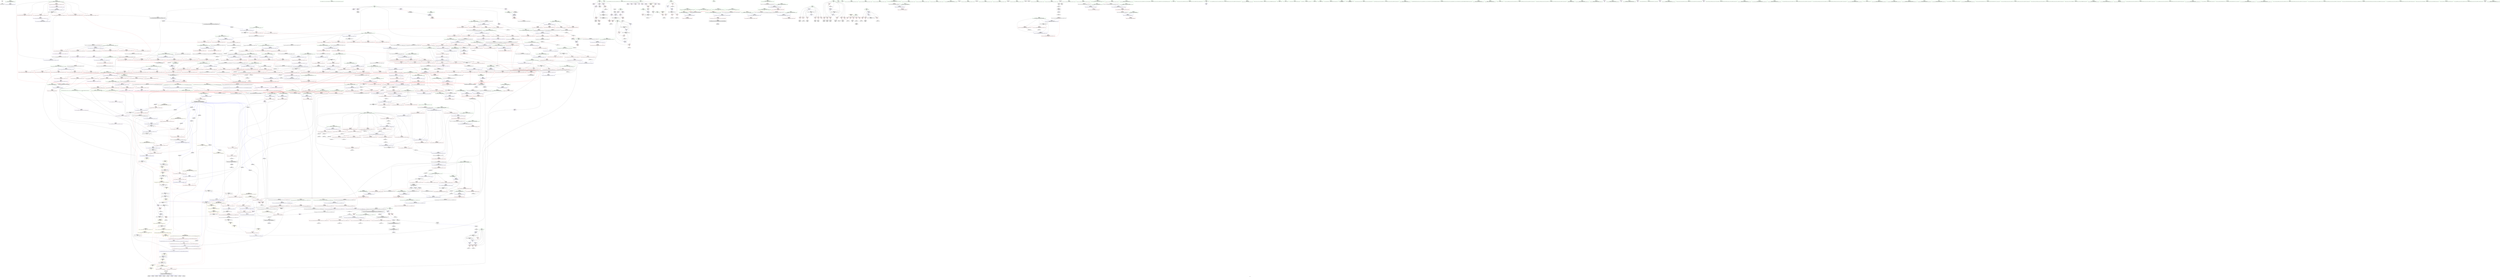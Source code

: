 digraph "SVFG" {
	label="SVFG";

	Node0x564ba8059b40 [shape=record,color=grey,label="{NodeID: 0\nNullPtr}"];
	Node0x564ba8059b40 -> Node0x564ba80b4f40[style=solid];
	Node0x564ba80c6060 [shape=record,color=blue,label="{NodeID: 775\n1341\<--1347\n__simple\<--\n_ZSt22__copy_move_backward_aILb1EPiS0_ET1_T0_S2_S1_\n}"];
	Node0x564ba80bcd60 [shape=record,color=red,label="{NodeID: 443\n594\<--586\n\<--__last.addr\n_ZSt11__sort_heapIPiN9__gnu_cxx5__ops15_Iter_less_iterEEvT_S4_RT0_\n}"];
	Node0x564ba80bcd60 -> Node0x564ba80bec30[style=solid];
	Node0x564ba8132140 [shape=record,color=black,label="{NodeID: 1218\nMR_130V_6 = PHI(MR_130V_5, MR_130V_3, MR_130V_3, )\npts\{760 \}\n}"];
	Node0x564ba8132140 -> Node0x564ba80cf100[style=dashed];
	Node0x564ba80b07c0 [shape=record,color=green,label="{NodeID: 111\n659\<--660\n_ZSt4moveIRiEONSt16remove_referenceIT_E4typeEOS2_\<--_ZSt4moveIRiEONSt16remove_referenceIT_E4typeEOS2__field_insensitive\n}"];
	Node0x564ba80d2500 [shape=record,color=red,label="{NodeID: 554\n1048\<--1037\n\<--__first.addr\n_ZSt21__unguarded_partitionIPiN9__gnu_cxx5__ops15_Iter_less_iterEET_S4_S4_S4_T0_\n|{<s0>59}}"];
	Node0x564ba80d2500:s0 -> Node0x564ba81c03a0[style=solid,color=red];
	Node0x564ba814da80 [shape=record,color=yellow,style=double,label="{NodeID: 1329\n206V_1 = ENCHI(MR_206V_0)\npts\{628 715 764 889 1104 1258 \}\nFun[_ZSt16__insertion_sortIPiN9__gnu_cxx5__ops15_Iter_less_iterEEvT_S4_T0_]}"];
	Node0x564ba814da80 -> Node0x564ba80d4240[style=dashed];
	Node0x564ba814da80 -> Node0x564ba80d4310[style=dashed];
	Node0x564ba80b55f0 [shape=record,color=black,label="{NodeID: 222\n120\<--119\nidxprom20\<--\nmain\n}"];
	Node0x564ba81c3120 [shape=record,color=black,label="{NodeID: 1772\n402 = PHI(318, )\n0th arg _ZSt4__lgl }"];
	Node0x564ba81c3120 -> Node0x564ba80d8000[style=solid];
	Node0x564ba80d7f30 [shape=record,color=blue,label="{NodeID: 665\n347\<--397\n__last.addr\<--\n_ZSt16__introsort_loopIPilN9__gnu_cxx5__ops15_Iter_less_iterEEvT_S4_T0_T1_\n}"];
	Node0x564ba80d7f30 -> Node0x564ba812f940[style=dashed];
	Node0x564ba813aae0 [shape=record,color=yellow,style=double,label="{NodeID: 1440\n157V_1 = ENCHI(MR_157V_0)\npts\{628 715 764 1104 1136 1258 \}\nFun[_ZSt11__push_heapIPiliN9__gnu_cxx5__ops14_Iter_less_valEEvT_T0_S5_T1_RT2_]}"];
	Node0x564ba813aae0 -> Node0x564ba80d0d70[style=dashed];
	Node0x564ba813aae0 -> Node0x564ba80d0e40[style=dashed];
	Node0x564ba80c3140 [shape=record,color=purple,label="{NodeID: 333\n1403\<--1400\nadd.ptr2\<--\n_ZNSt20__copy_move_backwardILb1ELb1ESt26random_access_iterator_tagE13__copy_move_bIiEEPT_PKS3_S6_S4_\n}"];
	Node0x564ba80c3140 -> Node0x564ba80bfe10[style=solid];
	Node0x564ba80acfc0 [shape=record,color=green,label="{NodeID: 1\n7\<--1\n.str\<--dummyObj\nGlob }"];
	Node0x564ba80c6130 [shape=record,color=blue,label="{NodeID: 776\n1357\<--1356\n__it.addr\<--__it\n_ZSt12__niter_baseIPiET_S1_\n}"];
	Node0x564ba80c6130 -> Node0x564ba80d59d0[style=dashed];
	Node0x564ba80bce30 [shape=record,color=red,label="{NodeID: 444\n603\<--586\n\<--__last.addr\n_ZSt11__sort_heapIPiN9__gnu_cxx5__ops15_Iter_less_iterEEvT_S4_RT0_\n}"];
	Node0x564ba80bce30 -> Node0x564ba80c1b50[style=solid];
	Node0x564ba8132640 [shape=record,color=black,label="{NodeID: 1219\nMR_138V_8 = PHI(MR_138V_7, MR_138V_3, MR_138V_3, )\npts\{768 \}\n}"];
	Node0x564ba80b0890 [shape=record,color=green,label="{NodeID: 112\n670\<--671\n_ZSt13__adjust_heapIPiliN9__gnu_cxx5__ops15_Iter_less_iterEEvT_T0_S5_T1_T2_\<--_ZSt13__adjust_heapIPiliN9__gnu_cxx5__ops15_Iter_less_iterEEvT_T0_S5_T1_T2__field_insensitive\n}"];
	Node0x564ba80d25d0 [shape=record,color=red,label="{NodeID: 555\n1052\<--1037\n\<--__first.addr\n_ZSt21__unguarded_partitionIPiN9__gnu_cxx5__ops15_Iter_less_iterEET_S4_S4_S4_T0_\n}"];
	Node0x564ba80d25d0 -> Node0x564ba80c1c20[style=solid];
	Node0x564ba80b56c0 [shape=record,color=black,label="{NodeID: 223\n124\<--123\nconv22\<--\nmain\n}"];
	Node0x564ba80b56c0 -> Node0x564ba80d6e20[style=solid];
	Node0x564ba81c3230 [shape=record,color=black,label="{NodeID: 1773\n417 = PHI(328, )\n0th arg _ZSt22__final_insertion_sortIPiN9__gnu_cxx5__ops15_Iter_less_iterEEvT_S4_T0_ }"];
	Node0x564ba81c3230 -> Node0x564ba80d80d0[style=solid];
	Node0x564ba80d8000 [shape=record,color=blue,label="{NodeID: 666\n403\<--402\n__n.addr\<--__n\n_ZSt4__lgl\n}"];
	Node0x564ba80d8000 -> Node0x564ba80baf50[style=dashed];
	Node0x564ba80c3210 [shape=record,color=red,label="{NodeID: 334\n53\<--20\n\<--cas\nmain\n}"];
	Node0x564ba80c3210 -> Node0x564ba8101820[style=solid];
	Node0x564ba80ad050 [shape=record,color=green,label="{NodeID: 2\n9\<--1\n.str.1\<--dummyObj\nGlob }"];
	Node0x564ba80c6200 [shape=record,color=blue,label="{NodeID: 777\n1366\<--1363\n__first.addr\<--__first\n_ZNSt20__copy_move_backwardILb1ELb1ESt26random_access_iterator_tagE13__copy_move_bIiEEPT_PKS3_S6_S4_\n}"];
	Node0x564ba80c6200 -> Node0x564ba80d5aa0[style=dashed];
	Node0x564ba80c6200 -> Node0x564ba80d5b70[style=dashed];
	Node0x564ba80bcf00 [shape=record,color=red,label="{NodeID: 445\n607\<--586\n\<--__last.addr\n_ZSt11__sort_heapIPiN9__gnu_cxx5__ops15_Iter_less_iterEEvT_S4_RT0_\n|{<s0>30}}"];
	Node0x564ba80bcf00:s0 -> Node0x564ba81c2090[style=solid,color=red];
	Node0x564ba80b0990 [shape=record,color=green,label="{NodeID: 113\n685\<--686\nthis.addr\<--this.addr_field_insensitive\n_ZNK9__gnu_cxx5__ops15_Iter_less_iterclIPiS3_EEbT_T0_\n}"];
	Node0x564ba80b0990 -> Node0x564ba80cdb10[style=solid];
	Node0x564ba80b0990 -> Node0x564ba80d9450[style=solid];
	Node0x564ba80d26a0 [shape=record,color=red,label="{NodeID: 556\n1068\<--1037\n\<--__first.addr\n_ZSt21__unguarded_partitionIPiN9__gnu_cxx5__ops15_Iter_less_iterEET_S4_S4_S4_T0_\n}"];
	Node0x564ba80d26a0 -> Node0x564ba80ff2a0[style=solid];
	Node0x564ba80b5790 [shape=record,color=black,label="{NodeID: 224\n127\<--126\n\<--arraydecay23\nmain\n}"];
	Node0x564ba81c3340 [shape=record,color=black,label="{NodeID: 1774\n418 = PHI(329, )\n1st arg _ZSt22__final_insertion_sortIPiN9__gnu_cxx5__ops15_Iter_less_iterEEvT_S4_T0_ }"];
	Node0x564ba81c3340 -> Node0x564ba80d81a0[style=solid];
	Node0x564ba80d80d0 [shape=record,color=blue,label="{NodeID: 667\n421\<--417\n__first.addr\<--__first\n_ZSt22__final_insertion_sortIPiN9__gnu_cxx5__ops15_Iter_less_iterEEvT_S4_T0_\n}"];
	Node0x564ba80d80d0 -> Node0x564ba80bb020[style=dashed];
	Node0x564ba80d80d0 -> Node0x564ba80bb0f0[style=dashed];
	Node0x564ba80d80d0 -> Node0x564ba80bb1c0[style=dashed];
	Node0x564ba80d80d0 -> Node0x564ba80bb290[style=dashed];
	Node0x564ba80d80d0 -> Node0x564ba80bb360[style=dashed];
	Node0x564ba80c32e0 [shape=record,color=red,label="{NodeID: 335\n62\<--22\n\<--n\nmain\n}"];
	Node0x564ba80c32e0 -> Node0x564ba81019a0[style=solid];
	Node0x564ba80ad300 [shape=record,color=green,label="{NodeID: 3\n11\<--1\n.str.2\<--dummyObj\nGlob }"];
	Node0x564ba80c62d0 [shape=record,color=blue,label="{NodeID: 778\n1368\<--1364\n__last.addr\<--__last\n_ZNSt20__copy_move_backwardILb1ELb1ESt26random_access_iterator_tagE13__copy_move_bIiEEPT_PKS3_S6_S4_\n}"];
	Node0x564ba80c62d0 -> Node0x564ba80d5c40[style=dashed];
	Node0x564ba80bcfd0 [shape=record,color=red,label="{NodeID: 446\n608\<--586\n\<--__last.addr\n_ZSt11__sort_heapIPiN9__gnu_cxx5__ops15_Iter_less_iterEEvT_S4_RT0_\n|{<s0>30}}"];
	Node0x564ba80bcfd0:s0 -> Node0x564ba81c21e0[style=solid,color=red];
	Node0x564ba80b0a60 [shape=record,color=green,label="{NodeID: 114\n687\<--688\n__it1.addr\<--__it1.addr_field_insensitive\n_ZNK9__gnu_cxx5__ops15_Iter_less_iterclIPiS3_EEbT_T0_\n}"];
	Node0x564ba80b0a60 -> Node0x564ba80cdbe0[style=solid];
	Node0x564ba80b0a60 -> Node0x564ba80d9520[style=solid];
	Node0x564ba816e2d0 [shape=record,color=yellow,style=double,label="{NodeID: 1664\n12V_2 = CSCHI(MR_12V_1)\npts\{33 \}\nCS[]|{<s0>50|<s1>52|<s2>53|<s3>55|<s4>57|<s5>58|<s6>61}}"];
	Node0x564ba816e2d0:s0 -> Node0x564ba813ef60[style=dashed,color=blue];
	Node0x564ba816e2d0:s1 -> Node0x564ba813ef60[style=dashed,color=blue];
	Node0x564ba816e2d0:s2 -> Node0x564ba813ef60[style=dashed,color=blue];
	Node0x564ba816e2d0:s3 -> Node0x564ba813ef60[style=dashed,color=blue];
	Node0x564ba816e2d0:s4 -> Node0x564ba813ef60[style=dashed,color=blue];
	Node0x564ba816e2d0:s5 -> Node0x564ba813ef60[style=dashed,color=blue];
	Node0x564ba816e2d0:s6 -> Node0x564ba812d020[style=dashed,color=blue];
	Node0x564ba80d2770 [shape=record,color=red,label="{NodeID: 557\n1072\<--1037\n\<--__first.addr\n_ZSt21__unguarded_partitionIPiN9__gnu_cxx5__ops15_Iter_less_iterEET_S4_S4_S4_T0_\n}"];
	Node0x564ba80d2770 -> Node0x564ba80bf5f0[style=solid];
	Node0x564ba80b5860 [shape=record,color=black,label="{NodeID: 225\n137\<--136\nidxprom29\<--\nmain\n}"];
	Node0x564ba81c3450 [shape=record,color=black,label="{NodeID: 1775\n581 = PHI(482, )\n0th arg _ZSt11__sort_heapIPiN9__gnu_cxx5__ops15_Iter_less_iterEEvT_S4_RT0_ }"];
	Node0x564ba81c3450 -> Node0x564ba80d8b60[style=solid];
	Node0x564ba80d81a0 [shape=record,color=blue,label="{NodeID: 668\n423\<--418\n__last.addr\<--__last\n_ZSt22__final_insertion_sortIPiN9__gnu_cxx5__ops15_Iter_less_iterEEvT_S4_T0_\n}"];
	Node0x564ba80d81a0 -> Node0x564ba80bb430[style=dashed];
	Node0x564ba80d81a0 -> Node0x564ba80bb500[style=dashed];
	Node0x564ba80d81a0 -> Node0x564ba80bb5d0[style=dashed];
	Node0x564ba80c33b0 [shape=record,color=red,label="{NodeID: 336\n132\<--22\n\<--n\nmain\n}"];
	Node0x564ba80c33b0 -> Node0x564ba81001a0[style=solid];
	Node0x564ba80f4ea0 [shape=record,color=black,label="{NodeID: 1111\n916 = PHI(102, 912, )\n}"];
	Node0x564ba80ad3c0 [shape=record,color=green,label="{NodeID: 4\n13\<--1\n.str.3\<--dummyObj\nGlob }"];
	Node0x564ba80c63a0 [shape=record,color=blue,label="{NodeID: 779\n1370\<--1365\n__result.addr\<--__result\n_ZNSt20__copy_move_backwardILb1ELb1ESt26random_access_iterator_tagE13__copy_move_bIiEEPT_PKS3_S6_S4_\n}"];
	Node0x564ba80c63a0 -> Node0x564ba80d5d10[style=dashed];
	Node0x564ba80c63a0 -> Node0x564ba80d5de0[style=dashed];
	Node0x564ba80bd0a0 [shape=record,color=red,label="{NodeID: 447\n609\<--588\n\<--__comp.addr\n_ZSt11__sort_heapIPiN9__gnu_cxx5__ops15_Iter_less_iterEEvT_S4_RT0_\n|{<s0>30}}"];
	Node0x564ba80bd0a0:s0 -> Node0x564ba81c2330[style=solid,color=red];
	Node0x564ba80b5cd0 [shape=record,color=green,label="{NodeID: 115\n689\<--690\n__it2.addr\<--__it2.addr_field_insensitive\n_ZNK9__gnu_cxx5__ops15_Iter_less_iterclIPiS3_EEbT_T0_\n}"];
	Node0x564ba80b5cd0 -> Node0x564ba80cdcb0[style=solid];
	Node0x564ba80b5cd0 -> Node0x564ba80d95f0[style=solid];
	Node0x564ba80d2840 [shape=record,color=red,label="{NodeID: 558\n1074\<--1037\n\<--__first.addr\n_ZSt21__unguarded_partitionIPiN9__gnu_cxx5__ops15_Iter_less_iterEET_S4_S4_S4_T0_\n|{<s0>61}}"];
	Node0x564ba80d2840:s0 -> Node0x564ba81c25d0[style=solid,color=red];
	Node0x564ba80b5930 [shape=record,color=black,label="{NodeID: 226\n140\<--139\nidxprom31\<--\nmain\n}"];
	Node0x564ba81c3560 [shape=record,color=black,label="{NodeID: 1776\n582 = PHI(483, )\n1st arg _ZSt11__sort_heapIPiN9__gnu_cxx5__ops15_Iter_less_iterEEvT_S4_RT0_ }"];
	Node0x564ba81c3560 -> Node0x564ba80d8c30[style=solid];
	Node0x564ba80d8270 [shape=record,color=blue,label="{NodeID: 669\n465\<--460\n__first.addr\<--__first\n_ZSt14__partial_sortIPiN9__gnu_cxx5__ops15_Iter_less_iterEEvT_S4_S4_T0_\n}"];
	Node0x564ba80d8270 -> Node0x564ba80bb6a0[style=dashed];
	Node0x564ba80d8270 -> Node0x564ba80bb770[style=dashed];
	Node0x564ba80c3480 [shape=record,color=red,label="{NodeID: 337\n185\<--22\n\<--n\nmain\n}"];
	Node0x564ba80c3480 -> Node0x564ba80bdf30[style=solid];
	Node0x564ba80f5030 [shape=record,color=black,label="{NodeID: 1112\n287 = PHI(282, 285, )\n}"];
	Node0x564ba80f5030 -> Node0x564ba80be1a0[style=solid];
	Node0x564ba80ad480 [shape=record,color=green,label="{NodeID: 5\n45\<--1\n\<--dummyObj\nCan only get source location for instruction, argument, global var or function.}"];
	Node0x564ba80c6470 [shape=record,color=blue,label="{NodeID: 780\n1372\<--1382\n_Num\<--sub.ptr.div\n_ZNSt20__copy_move_backwardILb1ELb1ESt26random_access_iterator_tagE13__copy_move_bIiEEPT_PKS3_S6_S4_\n}"];
	Node0x564ba80c6470 -> Node0x564ba80d5eb0[style=dashed];
	Node0x564ba80c6470 -> Node0x564ba80d5f80[style=dashed];
	Node0x564ba80c6470 -> Node0x564ba80d6050[style=dashed];
	Node0x564ba80c6470 -> Node0x564ba80d6120[style=dashed];
	Node0x564ba80bd170 [shape=record,color=red,label="{NodeID: 448\n635\<--617\n\<--__first.addr\n_ZSt11__make_heapIPiN9__gnu_cxx5__ops15_Iter_less_iterEEvT_S4_RT0_\n}"];
	Node0x564ba80bd170 -> Node0x564ba80beea0[style=solid];
	Node0x564ba80b5da0 [shape=record,color=green,label="{NodeID: 116\n706\<--707\n__first.addr\<--__first.addr_field_insensitive\n_ZSt10__pop_heapIPiN9__gnu_cxx5__ops15_Iter_less_iterEEvT_S4_S4_RT0_\n}"];
	Node0x564ba80b5da0 -> Node0x564ba80cdf20[style=solid];
	Node0x564ba80b5da0 -> Node0x564ba80cdff0[style=solid];
	Node0x564ba80b5da0 -> Node0x564ba80ce0c0[style=solid];
	Node0x564ba80b5da0 -> Node0x564ba80d96c0[style=solid];
	Node0x564ba80d2910 [shape=record,color=red,label="{NodeID: 559\n1077\<--1037\n\<--__first.addr\n_ZSt21__unguarded_partitionIPiN9__gnu_cxx5__ops15_Iter_less_iterEET_S4_S4_S4_T0_\n}"];
	Node0x564ba80d2910 -> Node0x564ba80c1e90[style=solid];
	Node0x564ba80b5a00 [shape=record,color=black,label="{NodeID: 227\n143\<--142\nidxprom33\<--\nmain\n}"];
	Node0x564ba81c3670 [shape=record,color=black,label="{NodeID: 1777\n583 = PHI(463, )\n2nd arg _ZSt11__sort_heapIPiN9__gnu_cxx5__ops15_Iter_less_iterEEvT_S4_RT0_ }"];
	Node0x564ba81c3670 -> Node0x564ba80d8d00[style=solid];
	Node0x564ba80d8340 [shape=record,color=blue,label="{NodeID: 670\n467\<--461\n__middle.addr\<--__middle\n_ZSt14__partial_sortIPiN9__gnu_cxx5__ops15_Iter_less_iterEEvT_S4_S4_T0_\n}"];
	Node0x564ba80d8340 -> Node0x564ba80bb840[style=dashed];
	Node0x564ba80d8340 -> Node0x564ba80bb910[style=dashed];
	Node0x564ba80c3550 [shape=record,color=red,label="{NodeID: 338\n194\<--22\n\<--n\nmain\n}"];
	Node0x564ba80c3550 -> Node0x564ba80fee20[style=solid];
	Node0x564ba80f4590 [shape=record,color=grey,label="{NodeID: 1113\n1381 = Binary(1379, 1380, )\n}"];
	Node0x564ba80f4590 -> Node0x564ba80c9ae0[style=solid];
	Node0x564ba80adcf0 [shape=record,color=green,label="{NodeID: 6\n93\<--1\n\<--dummyObj\nCan only get source location for instruction, argument, global var or function.}"];
	Node0x564ba80c6540 [shape=record,color=blue, style = dotted,label="{NodeID: 781\n1430\<--1432\noffset_0\<--dummyVal\n_ZNSt20__copy_move_backwardILb1ELb1ESt26random_access_iterator_tagE13__copy_move_bIiEEPT_PKS3_S6_S4_\n}"];
	Node0x564ba80c6540 -> Node0x564ba8146c60[style=dashed];
	Node0x564ba80bd240 [shape=record,color=red,label="{NodeID: 449\n644\<--617\n\<--__first.addr\n_ZSt11__make_heapIPiN9__gnu_cxx5__ops15_Iter_less_iterEEvT_S4_RT0_\n}"];
	Node0x564ba80bd240 -> Node0x564ba80bf040[style=solid];
	Node0x564ba80b5e70 [shape=record,color=green,label="{NodeID: 117\n708\<--709\n__last.addr\<--__last.addr_field_insensitive\n_ZSt10__pop_heapIPiN9__gnu_cxx5__ops15_Iter_less_iterEEvT_S4_S4_RT0_\n}"];
	Node0x564ba80b5e70 -> Node0x564ba80ce190[style=solid];
	Node0x564ba80b5e70 -> Node0x564ba80d9790[style=solid];
	Node0x564ba80d29e0 [shape=record,color=red,label="{NodeID: 560\n1056\<--1039\n\<--__last.addr\n_ZSt21__unguarded_partitionIPiN9__gnu_cxx5__ops15_Iter_less_iterEET_S4_S4_S4_T0_\n}"];
	Node0x564ba80d29e0 -> Node0x564ba80c1cf0[style=solid];
	Node0x564ba80b5ad0 [shape=record,color=black,label="{NodeID: 228\n146\<--145\nconv35\<--\nmain\n}"];
	Node0x564ba80b5ad0 -> Node0x564ba81013a0[style=solid];
	Node0x564ba81c3780 [shape=record,color=black,label="{NodeID: 1778\n460 = PHI(376, )\n0th arg _ZSt14__partial_sortIPiN9__gnu_cxx5__ops15_Iter_less_iterEEvT_S4_S4_T0_ }"];
	Node0x564ba81c3780 -> Node0x564ba80d8270[style=solid];
	Node0x564ba80d8410 [shape=record,color=blue,label="{NodeID: 671\n469\<--462\n__last.addr\<--__last\n_ZSt14__partial_sortIPiN9__gnu_cxx5__ops15_Iter_less_iterEEvT_S4_S4_T0_\n}"];
	Node0x564ba80d8410 -> Node0x564ba80bb9e0[style=dashed];
	Node0x564ba80c3620 [shape=record,color=red,label="{NodeID: 339\n201\<--22\n\<--n\nmain\n}"];
	Node0x564ba80c3620 -> Node0x564ba80cafe0[style=solid];
	Node0x564ba80c9ae0 [shape=record,color=grey,label="{NodeID: 1114\n1382 = Binary(1381, 319, )\n}"];
	Node0x564ba80c9ae0 -> Node0x564ba80c6470[style=solid];
	Node0x564ba80add80 [shape=record,color=green,label="{NodeID: 7\n100\<--1\n\<--dummyObj\nCan only get source location for instruction, argument, global var or function.}"];
	Node0x564ba80c6610 [shape=record,color=blue,label="{NodeID: 782\n1414\<--1411\nthis.addr\<--this\n_ZNK9__gnu_cxx5__ops14_Val_less_iterclIiPiEEbRT_T0_\n}"];
	Node0x564ba80c6610 -> Node0x564ba80d61f0[style=dashed];
	Node0x564ba80bd310 [shape=record,color=red,label="{NodeID: 450\n655\<--617\n\<--__first.addr\n_ZSt11__make_heapIPiN9__gnu_cxx5__ops15_Iter_less_iterEEvT_S4_RT0_\n}"];
	Node0x564ba80bd310 -> Node0x564ba80c2780[style=solid];
	Node0x564ba80b5f40 [shape=record,color=green,label="{NodeID: 118\n710\<--711\n__result.addr\<--__result.addr_field_insensitive\n_ZSt10__pop_heapIPiN9__gnu_cxx5__ops15_Iter_less_iterEEvT_S4_S4_RT0_\n}"];
	Node0x564ba80b5f40 -> Node0x564ba80ce260[style=solid];
	Node0x564ba80b5f40 -> Node0x564ba80ce330[style=solid];
	Node0x564ba80b5f40 -> Node0x564ba80d9860[style=solid];
	Node0x564ba816e850 [shape=record,color=yellow,style=double,label="{NodeID: 1668\n12V_2 = CSCHI(MR_12V_1)\npts\{33 \}\nCS[]|{<s0>68|<s1>68}}"];
	Node0x564ba816e850:s0 -> Node0x564ba80d4310[style=dashed,color=blue];
	Node0x564ba816e850:s1 -> Node0x564ba80dc510[style=dashed,color=blue];
	Node0x564ba80d2ab0 [shape=record,color=red,label="{NodeID: 561\n1061\<--1039\n\<--__last.addr\n_ZSt21__unguarded_partitionIPiN9__gnu_cxx5__ops15_Iter_less_iterEET_S4_S4_S4_T0_\n|{<s0>60}}"];
	Node0x564ba80d2ab0:s0 -> Node0x564ba81c0720[style=solid,color=red];
	Node0x564ba80b5ba0 [shape=record,color=black,label="{NodeID: 229\n151\<--150\nidxprom38\<--\nmain\n}"];
	Node0x564ba81c3890 [shape=record,color=black,label="{NodeID: 1779\n461 = PHI(377, )\n1st arg _ZSt14__partial_sortIPiN9__gnu_cxx5__ops15_Iter_less_iterEEvT_S4_S4_T0_ }"];
	Node0x564ba81c3890 -> Node0x564ba80d8340[style=solid];
	Node0x564ba80d84e0 [shape=record,color=blue,label="{NodeID: 672\n493\<--489\n__first.addr\<--__first\n_ZSt27__unguarded_partition_pivotIPiN9__gnu_cxx5__ops15_Iter_less_iterEET_S4_S4_T0_\n}"];
	Node0x564ba80d84e0 -> Node0x564ba80bbab0[style=dashed];
	Node0x564ba80d84e0 -> Node0x564ba80bbb80[style=dashed];
	Node0x564ba80d84e0 -> Node0x564ba80bbc50[style=dashed];
	Node0x564ba80d84e0 -> Node0x564ba80bbd20[style=dashed];
	Node0x564ba80d84e0 -> Node0x564ba80bbdf0[style=dashed];
	Node0x564ba80d84e0 -> Node0x564ba80bbec0[style=dashed];
	Node0x564ba80c36f0 [shape=record,color=red,label="{NodeID: 340\n179\<--26\n\<--ans\nmain\n}"];
	Node0x564ba80c36f0 -> Node0x564ba80ff420[style=solid];
	Node0x564ba80c9c60 [shape=record,color=grey,label="{NodeID: 1115\n1402 = Binary(374, 1401, )\n}"];
	Node0x564ba80ade40 [shape=record,color=green,label="{NodeID: 8\n101\<--1\n\<--dummyObj\nCan only get source location for instruction, argument, global var or function.}"];
	Node0x564ba80c66e0 [shape=record,color=blue,label="{NodeID: 783\n1416\<--1412\n__val.addr\<--__val\n_ZNK9__gnu_cxx5__ops14_Val_less_iterclIiPiEEbRT_T0_\n}"];
	Node0x564ba80c66e0 -> Node0x564ba80d62c0[style=dashed];
	Node0x564ba80bd3e0 [shape=record,color=red,label="{NodeID: 451\n663\<--617\n\<--__first.addr\n_ZSt11__make_heapIPiN9__gnu_cxx5__ops15_Iter_less_iterEEvT_S4_RT0_\n|{<s0>33}}"];
	Node0x564ba80bd3e0:s0 -> Node0x564ba81bf1b0[style=solid,color=red];
	Node0x564ba80b6010 [shape=record,color=green,label="{NodeID: 119\n712\<--713\n__comp.addr\<--__comp.addr_field_insensitive\n_ZSt10__pop_heapIPiN9__gnu_cxx5__ops15_Iter_less_iterEEvT_S4_S4_RT0_\n}"];
	Node0x564ba80b6010 -> Node0x564ba80ce400[style=solid];
	Node0x564ba80b6010 -> Node0x564ba80d9930[style=solid];
	Node0x564ba816e9b0 [shape=record,color=yellow,style=double,label="{NodeID: 1669\n12V_2 = CSCHI(MR_12V_1)\npts\{33 \}\nCS[]|{<s0>76}}"];
	Node0x564ba816e9b0:s0 -> Node0x564ba816e850[style=dashed,color=blue];
	Node0x564ba80d2b80 [shape=record,color=red,label="{NodeID: 562\n1064\<--1039\n\<--__last.addr\n_ZSt21__unguarded_partitionIPiN9__gnu_cxx5__ops15_Iter_less_iterEET_S4_S4_S4_T0_\n}"];
	Node0x564ba80d2b80 -> Node0x564ba80c1dc0[style=solid];
	Node0x564ba80bdd90 [shape=record,color=black,label="{NodeID: 230\n157\<--156\nidxprom41\<--\nmain\n}"];
	Node0x564ba81c39a0 [shape=record,color=black,label="{NodeID: 1780\n462 = PHI(378, )\n2nd arg _ZSt14__partial_sortIPiN9__gnu_cxx5__ops15_Iter_less_iterEEvT_S4_S4_T0_ }"];
	Node0x564ba81c39a0 -> Node0x564ba80d8410[style=solid];
	Node0x564ba80d85b0 [shape=record,color=blue,label="{NodeID: 673\n495\<--490\n__last.addr\<--__last\n_ZSt27__unguarded_partition_pivotIPiN9__gnu_cxx5__ops15_Iter_less_iterEET_S4_S4_T0_\n}"];
	Node0x564ba80d85b0 -> Node0x564ba80bbf90[style=dashed];
	Node0x564ba80d85b0 -> Node0x564ba80bc060[style=dashed];
	Node0x564ba80d85b0 -> Node0x564ba80bc130[style=dashed];
	Node0x564ba80c37c0 [shape=record,color=red,label="{NodeID: 341\n211\<--26\n\<--ans\nmain\n}"];
	Node0x564ba80c37c0 -> Node0x564ba80cb2e0[style=solid];
	Node0x564ba80c9de0 [shape=record,color=grey,label="{NodeID: 1116\n1389 = Binary(374, 1388, )\n}"];
	Node0x564ba80adf40 [shape=record,color=green,label="{NodeID: 9\n102\<--1\n\<--dummyObj\nCan only get source location for instruction, argument, global var or function.}"];
	Node0x564ba80c67b0 [shape=record,color=blue,label="{NodeID: 784\n1418\<--1413\n__it.addr\<--__it\n_ZNK9__gnu_cxx5__ops14_Val_less_iterclIiPiEEbRT_T0_\n}"];
	Node0x564ba80c67b0 -> Node0x564ba80d6390[style=dashed];
	Node0x564ba80bd4b0 [shape=record,color=red,label="{NodeID: 452\n634\<--619\n\<--__last.addr\n_ZSt11__make_heapIPiN9__gnu_cxx5__ops15_Iter_less_iterEEvT_S4_RT0_\n}"];
	Node0x564ba80bd4b0 -> Node0x564ba80bedd0[style=solid];
	Node0x564ba8134e40 [shape=record,color=black,label="{NodeID: 1227\nMR_12V_4 = PHI(MR_12V_5, MR_12V_3, )\npts\{33 \}\n|{<s0>15}}"];
	Node0x564ba8134e40:s0 -> Node0x564ba812d740[style=dashed,color=blue];
	Node0x564ba80b60e0 [shape=record,color=green,label="{NodeID: 120\n714\<--715\n__value\<--__value_field_insensitive\n_ZSt10__pop_heapIPiN9__gnu_cxx5__ops15_Iter_less_iterEEvT_S4_S4_RT0_\n|{|<s1>36}}"];
	Node0x564ba80b60e0 -> Node0x564ba80d9a00[style=solid];
	Node0x564ba80b60e0:s1 -> Node0x564ba81c3ab0[style=solid,color=red];
	Node0x564ba816eb10 [shape=record,color=yellow,style=double,label="{NodeID: 1670\n12V_2 = CSCHI(MR_12V_1)\npts\{33 \}\nCS[]|{<s0>84}}"];
	Node0x564ba816eb10:s0 -> Node0x564ba816e9b0[style=dashed,color=blue];
	Node0x564ba80d2c50 [shape=record,color=red,label="{NodeID: 563\n1069\<--1039\n\<--__last.addr\n_ZSt21__unguarded_partitionIPiN9__gnu_cxx5__ops15_Iter_less_iterEET_S4_S4_S4_T0_\n}"];
	Node0x564ba80d2c50 -> Node0x564ba80ff2a0[style=solid];
	Node0x564ba814e380 [shape=record,color=yellow,style=double,label="{NodeID: 1338\n140V_1 = ENCHI(MR_140V_0)\npts\{628 715 889 1104 1136 1258 \}\nFun[_ZSt13__adjust_heapIPiliN9__gnu_cxx5__ops15_Iter_less_iterEEvT_T0_S5_T1_T2_]}"];
	Node0x564ba814e380 -> Node0x564ba80cfe00[style=dashed];
	Node0x564ba814e380 -> Node0x564ba80cfed0[style=dashed];
	Node0x564ba814e380 -> Node0x564ba80cffa0[style=dashed];
	Node0x564ba80bde60 [shape=record,color=black,label="{NodeID: 231\n167\<--166\nidxprom44\<--\nmain\n}"];
	Node0x564ba81c3ab0 [shape=record,color=black,label="{NodeID: 1781\n744 = PHI(657, 627, 722, 726, 714, 807, 834, 763, 920, 888, 1107, 1111, 1103, 1162, 1135, 1262, 1277, 1257, )\n0th arg _ZSt4moveIRiEONSt16remove_referenceIT_E4typeEOS2_ }"];
	Node0x564ba81c3ab0 -> Node0x564ba80d9ba0[style=solid];
	Node0x564ba80d8680 [shape=record,color=blue,label="{NodeID: 674\n497\<--513\n__mid\<--add.ptr\n_ZSt27__unguarded_partition_pivotIPiN9__gnu_cxx5__ops15_Iter_less_iterEET_S4_S4_T0_\n}"];
	Node0x564ba80d8680 -> Node0x564ba80bc200[style=dashed];
	Node0x564ba80c3890 [shape=record,color=red,label="{NodeID: 342\n220\<--26\n\<--ans\nmain\n}"];
	Node0x564ba80c3890 -> Node0x564ba80ff8a0[style=solid];
	Node0x564ba80c9f60 [shape=record,color=grey,label="{NodeID: 1117\n1395 = Binary(319, 1394, )\n}"];
	Node0x564ba80ae040 [shape=record,color=green,label="{NodeID: 10\n116\<--1\n\<--dummyObj\nCan only get source location for instruction, argument, global var or function.}"];
	Node0x564ba80bd580 [shape=record,color=red,label="{NodeID: 453\n643\<--619\n\<--__last.addr\n_ZSt11__make_heapIPiN9__gnu_cxx5__ops15_Iter_less_iterEEvT_S4_RT0_\n}"];
	Node0x564ba80bd580 -> Node0x564ba80bef70[style=solid];
	Node0x564ba80b61b0 [shape=record,color=green,label="{NodeID: 121\n716\<--717\nagg.tmp\<--agg.tmp_field_insensitive\n_ZSt10__pop_heapIPiN9__gnu_cxx5__ops15_Iter_less_iterEEvT_S4_S4_RT0_\n}"];
	Node0x564ba81b07e0 [shape=record,color=black,label="{NodeID: 1671\n47 = PHI()\n}"];
	Node0x564ba80d2d20 [shape=record,color=red,label="{NodeID: 564\n1075\<--1039\n\<--__last.addr\n_ZSt21__unguarded_partitionIPiN9__gnu_cxx5__ops15_Iter_less_iterEET_S4_S4_S4_T0_\n|{<s0>61}}"];
	Node0x564ba80d2d20:s0 -> Node0x564ba81c2b30[style=solid,color=red];
	Node0x564ba814e520 [shape=record,color=yellow,style=double,label="{NodeID: 1339\n12V_1 = ENCHI(MR_12V_0)\npts\{33 \}\nFun[_ZNK9__gnu_cxx5__ops14_Iter_less_valclIPiiEEbT_RT0_]}"];
	Node0x564ba814e520 -> Node0x564ba80d1180[style=dashed];
	Node0x564ba80bdf30 [shape=record,color=black,label="{NodeID: 232\n186\<--185\nidx.ext\<--\nmain\n}"];
	Node0x564ba81c48a0 [shape=record,color=black,label="{NodeID: 1782\n1032 = PHI(525, )\n0th arg _ZSt21__unguarded_partitionIPiN9__gnu_cxx5__ops15_Iter_less_iterEET_S4_S4_S4_T0_ }"];
	Node0x564ba81c48a0 -> Node0x564ba80db670[style=solid];
	Node0x564ba80d8750 [shape=record,color=blue,label="{NodeID: 675\n538\<--533\n__first.addr\<--__first\n_ZSt13__heap_selectIPiN9__gnu_cxx5__ops15_Iter_less_iterEEvT_S4_S4_T0_\n}"];
	Node0x564ba80d8750 -> Node0x564ba80bc2d0[style=dashed];
	Node0x564ba80d8750 -> Node0x564ba80bc3a0[style=dashed];
	Node0x564ba80d8750 -> Node0x564ba80bc470[style=dashed];
	Node0x564ba80c3960 [shape=record,color=red,label="{NodeID: 343\n225\<--26\n\<--ans\nmain\n}"];
	Node0x564ba80ca0e0 [shape=record,color=grey,label="{NodeID: 1118\n639 = Binary(638, 319, )\n}"];
	Node0x564ba80ca0e0 -> Node0x564ba80fefa0[style=solid];
	Node0x564ba80ae140 [shape=record,color=green,label="{NodeID: 11\n203\<--1\n\<--dummyObj\nCan only get source location for instruction, argument, global var or function.}"];
	Node0x564ba80bd650 [shape=record,color=red,label="{NodeID: 454\n668\<--621\n\<--__comp.addr\n_ZSt11__make_heapIPiN9__gnu_cxx5__ops15_Iter_less_iterEEvT_S4_RT0_\n}"];
	Node0x564ba80b6280 [shape=record,color=green,label="{NodeID: 122\n745\<--746\n__t.addr\<--__t.addr_field_insensitive\n_ZSt4moveIRiEONSt16remove_referenceIT_E4typeEOS2_\n}"];
	Node0x564ba80b6280 -> Node0x564ba80ce740[style=solid];
	Node0x564ba80b6280 -> Node0x564ba80d9ba0[style=solid];
	Node0x564ba81b08b0 [shape=record,color=black,label="{NodeID: 1672\n227 = PHI()\n}"];
	Node0x564ba80d2df0 [shape=record,color=red,label="{NodeID: 565\n1049\<--1041\n\<--__pivot.addr\n_ZSt21__unguarded_partitionIPiN9__gnu_cxx5__ops15_Iter_less_iterEET_S4_S4_S4_T0_\n|{<s0>59}}"];
	Node0x564ba80d2df0:s0 -> Node0x564ba81c0720[style=solid,color=red];
	Node0x564ba814e630 [shape=record,color=yellow,style=double,label="{NodeID: 1340\n151V_1 = ENCHI(MR_151V_0)\npts\{889 \}\nFun[_ZNK9__gnu_cxx5__ops14_Iter_less_valclIPiiEEbT_RT0_]}"];
	Node0x564ba814e630 -> Node0x564ba80d1250[style=dashed];
	Node0x564ba80be000 [shape=record,color=black,label="{NodeID: 233\n198\<--197\nidxprom61\<--\nmain\n}"];
	Node0x564ba81c49b0 [shape=record,color=black,label="{NodeID: 1783\n1033 = PHI(526, )\n1st arg _ZSt21__unguarded_partitionIPiN9__gnu_cxx5__ops15_Iter_less_iterEET_S4_S4_S4_T0_ }"];
	Node0x564ba81c49b0 -> Node0x564ba80db740[style=solid];
	Node0x564ba80d8820 [shape=record,color=blue,label="{NodeID: 676\n540\<--534\n__middle.addr\<--__middle\n_ZSt13__heap_selectIPiN9__gnu_cxx5__ops15_Iter_less_iterEEvT_S4_S4_T0_\n}"];
	Node0x564ba80d8820 -> Node0x564ba80bc540[style=dashed];
	Node0x564ba80d8820 -> Node0x564ba80bc610[style=dashed];
	Node0x564ba80d8820 -> Node0x564ba80bc6e0[style=dashed];
	Node0x564ba80c3a30 [shape=record,color=red,label="{NodeID: 344\n87\<--30\n\<--sum\nmain\n}"];
	Node0x564ba80c3a30 -> Node0x564ba80cace0[style=solid];
	Node0x564ba80ca260 [shape=record,color=grey,label="{NodeID: 1119\n638 = Binary(636, 637, )\n}"];
	Node0x564ba80ca260 -> Node0x564ba80ca0e0[style=solid];
	Node0x564ba80ae240 [shape=record,color=green,label="{NodeID: 12\n319\<--1\n\<--dummyObj\nCan only get source location for instruction, argument, global var or function.}"];
	Node0x564ba80bd720 [shape=record,color=red,label="{NodeID: 455\n650\<--623\n\<--__len\n_ZSt11__make_heapIPiN9__gnu_cxx5__ops15_Iter_less_iterEEvT_S4_RT0_\n}"];
	Node0x564ba80bd720 -> Node0x564ba80ca3e0[style=solid];
	Node0x564ba8135d40 [shape=record,color=black,label="{NodeID: 1230\nMR_12V_7 = PHI(MR_12V_5, MR_12V_4, )\npts\{33 \}\n|{|<s1>7}}"];
	Node0x564ba8135d40 -> Node0x564ba8143060[style=dashed];
	Node0x564ba8135d40:s1 -> Node0x564ba8153c60[style=dashed,color=red];
	Node0x564ba80b6350 [shape=record,color=green,label="{NodeID: 123\n755\<--756\n__comp\<--__comp_field_insensitive\n_ZSt13__adjust_heapIPiliN9__gnu_cxx5__ops15_Iter_less_iterEEvT_T0_S5_T1_T2_\n|{<s0>38|<s1>41}}"];
	Node0x564ba80b6350:s0 -> Node0x564ba81bfb10[style=solid,color=red];
	Node0x564ba80b6350:s1 -> Node0x564ba81bea90[style=solid,color=red];
	Node0x564ba81ba560 [shape=record,color=black,label="{NodeID: 1673\n75 = PHI()\n}"];
	Node0x564ba81ba560 -> Node0x564ba80b52b0[style=solid];
	Node0x564ba80d2ec0 [shape=record,color=red,label="{NodeID: 566\n1060\<--1041\n\<--__pivot.addr\n_ZSt21__unguarded_partitionIPiN9__gnu_cxx5__ops15_Iter_less_iterEET_S4_S4_S4_T0_\n|{<s0>60}}"];
	Node0x564ba80d2ec0:s0 -> Node0x564ba81c03a0[style=solid,color=red];
	Node0x564ba80be0d0 [shape=record,color=black,label="{NodeID: 234\n204\<--202\nidxprom63\<--div\nmain\n}"];
	Node0x564ba81c4ac0 [shape=record,color=black,label="{NodeID: 1784\n1034 = PHI(527, )\n2nd arg _ZSt21__unguarded_partitionIPiN9__gnu_cxx5__ops15_Iter_less_iterEET_S4_S4_S4_T0_ }"];
	Node0x564ba81c4ac0 -> Node0x564ba80db810[style=solid];
	Node0x564ba80d88f0 [shape=record,color=blue,label="{NodeID: 677\n542\<--535\n__last.addr\<--__last\n_ZSt13__heap_selectIPiN9__gnu_cxx5__ops15_Iter_less_iterEEvT_S4_S4_T0_\n}"];
	Node0x564ba80d88f0 -> Node0x564ba80bc7b0[style=dashed];
	Node0x564ba80c3b00 [shape=record,color=red,label="{NodeID: 345\n106\<--30\n\<--sum\nmain\n}"];
	Node0x564ba80c3b00 -> Node0x564ba8100920[style=solid];
	Node0x564ba80ca3e0 [shape=record,color=grey,label="{NodeID: 1120\n651 = Binary(650, 324, )\n}"];
	Node0x564ba80ca3e0 -> Node0x564ba80fe3a0[style=solid];
	Node0x564ba80ae340 [shape=record,color=green,label="{NodeID: 13\n324\<--1\n\<--dummyObj\nCan only get source location for instruction, argument, global var or function.}"];
	Node0x564ba80bd7f0 [shape=record,color=red,label="{NodeID: 456\n665\<--623\n\<--__len\n_ZSt11__make_heapIPiN9__gnu_cxx5__ops15_Iter_less_iterEEvT_S4_RT0_\n|{<s0>33}}"];
	Node0x564ba80bd7f0:s0 -> Node0x564ba81bf4e0[style=solid,color=red];
	Node0x564ba80b6420 [shape=record,color=green,label="{NodeID: 124\n757\<--758\n__first.addr\<--__first.addr_field_insensitive\n_ZSt13__adjust_heapIPiliN9__gnu_cxx5__ops15_Iter_less_iterEEvT_T0_S5_T1_T2_\n}"];
	Node0x564ba80b6420 -> Node0x564ba80ce810[style=solid];
	Node0x564ba80b6420 -> Node0x564ba80ce8e0[style=solid];
	Node0x564ba80b6420 -> Node0x564ba80ce9b0[style=solid];
	Node0x564ba80b6420 -> Node0x564ba80cea80[style=solid];
	Node0x564ba80b6420 -> Node0x564ba80ceb50[style=solid];
	Node0x564ba80b6420 -> Node0x564ba80cec20[style=solid];
	Node0x564ba80b6420 -> Node0x564ba80cecf0[style=solid];
	Node0x564ba80b6420 -> Node0x564ba80d9c70[style=solid];
	Node0x564ba81ba6c0 [shape=record,color=black,label="{NodeID: 1674\n58 = PHI()\n}"];
	Node0x564ba80d2f90 [shape=record,color=red,label="{NodeID: 567\n1090\<--1084\n\<--__a.addr\n_ZSt9iter_swapIPiS0_EvT_T0_\n|{<s0>62}}"];
	Node0x564ba80d2f90:s0 -> Node0x564ba81c5450[style=solid,color=red];
	Node0x564ba80be1a0 [shape=record,color=black,label="{NodeID: 235\n274\<--287\nabs_ret\<--cond\nabs\n|{<s0>8}}"];
	Node0x564ba80be1a0:s0 -> Node0x564ba81ba960[style=solid,color=blue];
	Node0x564ba81c4bd0 [shape=record,color=black,label="{NodeID: 1785\n1300 = PHI(1241, )\n0th arg _ZSt23__copy_move_backward_a2ILb1EPiS0_ET1_T0_S2_S1_ }"];
	Node0x564ba81c4bd0 -> Node0x564ba80c5ab0[style=solid];
	Node0x564ba80d89c0 [shape=record,color=blue,label="{NodeID: 678\n544\<--554\n__i\<--\n_ZSt13__heap_selectIPiN9__gnu_cxx5__ops15_Iter_less_iterEEvT_S4_S4_T0_\n}"];
	Node0x564ba80d89c0 -> Node0x564ba812e140[style=dashed];
	Node0x564ba80c3bd0 [shape=record,color=red,label="{NodeID: 346\n162\<--30\n\<--sum\nmain\n}"];
	Node0x564ba80c3bd0 -> Node0x564ba80ccf60[style=solid];
	Node0x564ba80ca560 [shape=record,color=grey,label="{NodeID: 1121\n648 = Binary(647, 319, )\n}"];
	Node0x564ba80ca560 -> Node0x564ba80d9110[style=solid];
	Node0x564ba80ae440 [shape=record,color=green,label="{NodeID: 14\n370\<--1\n\<--dummyObj\nCan only get source location for instruction, argument, global var or function.}"];
	Node0x564ba80bd8c0 [shape=record,color=red,label="{NodeID: 457\n656\<--625\n\<--__parent\n_ZSt11__make_heapIPiN9__gnu_cxx5__ops15_Iter_less_iterEEvT_S4_RT0_\n}"];
	Node0x564ba8136740 [shape=record,color=black,label="{NodeID: 1232\nMR_12V_2 = PHI(MR_12V_1, MR_12V_3, )\npts\{33 \}\n|{<s0>20|<s1>22}}"];
	Node0x564ba8136740:s0 -> Node0x564ba80e5160[style=dashed,color=blue];
	Node0x564ba8136740:s1 -> Node0x564ba8134e40[style=dashed,color=blue];
	Node0x564ba80b64f0 [shape=record,color=green,label="{NodeID: 125\n759\<--760\n__holeIndex.addr\<--__holeIndex.addr_field_insensitive\n_ZSt13__adjust_heapIPiliN9__gnu_cxx5__ops15_Iter_less_iterEEvT_T0_S5_T1_T2_\n}"];
	Node0x564ba80b64f0 -> Node0x564ba80cedc0[style=solid];
	Node0x564ba80b64f0 -> Node0x564ba80cee90[style=solid];
	Node0x564ba80b64f0 -> Node0x564ba80cef60[style=solid];
	Node0x564ba80b64f0 -> Node0x564ba80cf030[style=solid];
	Node0x564ba80b64f0 -> Node0x564ba80cf100[style=solid];
	Node0x564ba80b64f0 -> Node0x564ba80d9d40[style=solid];
	Node0x564ba80b64f0 -> Node0x564ba80da3c0[style=solid];
	Node0x564ba80b64f0 -> Node0x564ba80da630[style=solid];
	Node0x564ba81ba790 [shape=record,color=black,label="{NodeID: 1675\n70 = PHI()\n}"];
	Node0x564ba80d3060 [shape=record,color=red,label="{NodeID: 568\n1091\<--1086\n\<--__b.addr\n_ZSt9iter_swapIPiS0_EvT_T0_\n|{<s0>62}}"];
	Node0x564ba80d3060:s0 -> Node0x564ba81c5560[style=solid,color=red];
	Node0x564ba80be270 [shape=record,color=black,label="{NodeID: 236\n315\<--313\nsub.ptr.lhs.cast\<--\n_ZSt6__sortIPiN9__gnu_cxx5__ops15_Iter_less_iterEEvT_S4_T0_\n}"];
	Node0x564ba80be270 -> Node0x564ba80cd0e0[style=solid];
	Node0x564ba81c4ce0 [shape=record,color=black,label="{NodeID: 1786\n1301 = PHI(1245, )\n1st arg _ZSt23__copy_move_backward_a2ILb1EPiS0_ET1_T0_S2_S1_ }"];
	Node0x564ba81c4ce0 -> Node0x564ba80c5b80[style=solid];
	Node0x564ba80d8a90 [shape=record,color=blue,label="{NodeID: 679\n544\<--576\n__i\<--incdec.ptr\n_ZSt13__heap_selectIPiN9__gnu_cxx5__ops15_Iter_less_iterEEvT_S4_S4_T0_\n}"];
	Node0x564ba80d8a90 -> Node0x564ba812e140[style=dashed];
	Node0x564ba80c3ca0 [shape=record,color=red,label="{NodeID: 347\n52\<--34\n\<--ii\nmain\n}"];
	Node0x564ba80c3ca0 -> Node0x564ba8101820[style=solid];
	Node0x564ba80ca6e0 [shape=record,color=grey,label="{NodeID: 1122\n647 = Binary(645, 646, )\n}"];
	Node0x564ba80ca6e0 -> Node0x564ba80ca560[style=solid];
	Node0x564ba80ae540 [shape=record,color=green,label="{NodeID: 15\n374\<--1\n\<--dummyObj\nCan only get source location for instruction, argument, global var or function.|{<s0>37}}"];
	Node0x564ba80ae540:s0 -> Node0x564ba81bf360[style=solid,color=red];
	Node0x564ba80bd990 [shape=record,color=red,label="{NodeID: 458\n664\<--625\n\<--__parent\n_ZSt11__make_heapIPiN9__gnu_cxx5__ops15_Iter_less_iterEEvT_S4_RT0_\n|{<s0>33}}"];
	Node0x564ba80bd990:s0 -> Node0x564ba81bf360[style=solid,color=red];
	Node0x564ba8136c40 [shape=record,color=black,label="{NodeID: 1233\nMR_202V_2 = PHI(MR_202V_1, MR_202V_4, )\npts\{1134 \}\n}"];
	Node0x564ba80b65c0 [shape=record,color=green,label="{NodeID: 126\n761\<--762\n__len.addr\<--__len.addr_field_insensitive\n_ZSt13__adjust_heapIPiliN9__gnu_cxx5__ops15_Iter_less_iterEEvT_T0_S5_T1_T2_\n}"];
	Node0x564ba80b65c0 -> Node0x564ba80cf1d0[style=solid];
	Node0x564ba80b65c0 -> Node0x564ba80cf2a0[style=solid];
	Node0x564ba80b65c0 -> Node0x564ba80cf370[style=solid];
	Node0x564ba80b65c0 -> Node0x564ba80d9e10[style=solid];
	Node0x564ba81ba860 [shape=record,color=black,label="{NodeID: 1676\n234 = PHI()\n}"];
	Node0x564ba80d3130 [shape=record,color=red,label="{NodeID: 569\n1107\<--1099\n\<--__a.addr\n_ZSt4swapIiENSt9enable_ifIXsr6__and_ISt6__not_ISt15__is_tuple_likeIT_EESt21is_move_constructibleIS3_ESt18is_move_assignableIS3_EEE5valueEvE4typeERS3_SC_\n|{<s0>63}}"];
	Node0x564ba80d3130:s0 -> Node0x564ba81c3ab0[style=solid,color=red];
	Node0x564ba80be340 [shape=record,color=black,label="{NodeID: 237\n316\<--314\nsub.ptr.rhs.cast\<--\n_ZSt6__sortIPiN9__gnu_cxx5__ops15_Iter_less_iterEEvT_S4_T0_\n}"];
	Node0x564ba80be340 -> Node0x564ba80cd0e0[style=solid];
	Node0x564ba81c4df0 [shape=record,color=black,label="{NodeID: 1787\n1302 = PHI(1246, )\n2nd arg _ZSt23__copy_move_backward_a2ILb1EPiS0_ET1_T0_S2_S1_ }"];
	Node0x564ba81c4df0 -> Node0x564ba80c5c50[style=solid];
	Node0x564ba80d8b60 [shape=record,color=blue,label="{NodeID: 680\n584\<--581\n__first.addr\<--__first\n_ZSt11__sort_heapIPiN9__gnu_cxx5__ops15_Iter_less_iterEEvT_S4_RT0_\n}"];
	Node0x564ba80d8b60 -> Node0x564ba80bcbc0[style=dashed];
	Node0x564ba80d8b60 -> Node0x564ba80bcc90[style=dashed];
	Node0x564ba80c3d70 [shape=record,color=red,label="{NodeID: 348\n223\<--34\n\<--ii\nmain\n}"];
	Node0x564ba80c3d70 -> Node0x564ba80ca860[style=solid];
	Node0x564ba80ca860 [shape=record,color=grey,label="{NodeID: 1123\n224 = Binary(223, 93, )\n}"];
	Node0x564ba80ae640 [shape=record,color=green,label="{NodeID: 16\n385\<--1\n\<--dummyObj\nCan only get source location for instruction, argument, global var or function.}"];
	Node0x564ba80bda60 [shape=record,color=red,label="{NodeID: 459\n672\<--625\n\<--__parent\n_ZSt11__make_heapIPiN9__gnu_cxx5__ops15_Iter_less_iterEEvT_S4_RT0_\n}"];
	Node0x564ba80bda60 -> Node0x564ba81016a0[style=solid];
	Node0x564ba8137140 [shape=record,color=black,label="{NodeID: 1234\nMR_204V_2 = PHI(MR_204V_1, MR_204V_3, )\npts\{1136 \}\n}"];
	Node0x564ba80b6690 [shape=record,color=green,label="{NodeID: 127\n763\<--764\n__value.addr\<--__value.addr_field_insensitive\n_ZSt13__adjust_heapIPiliN9__gnu_cxx5__ops15_Iter_less_iterEEvT_T0_S5_T1_T2_\n|{|<s1>43}}"];
	Node0x564ba80b6690 -> Node0x564ba80d9ee0[style=solid];
	Node0x564ba80b6690:s1 -> Node0x564ba81c3ab0[style=solid,color=red];
	Node0x564ba81ba960 [shape=record,color=black,label="{NodeID: 1677\n208 = PHI(274, )\n}"];
	Node0x564ba81ba960 -> Node0x564ba80cb2e0[style=solid];
	Node0x564ba80d3200 [shape=record,color=red,label="{NodeID: 570\n1114\<--1099\n\<--__a.addr\n_ZSt4swapIiENSt9enable_ifIXsr6__and_ISt6__not_ISt15__is_tuple_likeIT_EESt21is_move_constructibleIS3_ESt18is_move_assignableIS3_EEE5valueEvE4typeERS3_SC_\n}"];
	Node0x564ba80d3200 -> Node0x564ba80dc030[style=solid];
	Node0x564ba80be410 [shape=record,color=black,label="{NodeID: 238\n365\<--363\nsub.ptr.lhs.cast\<--\n_ZSt16__introsort_loopIPilN9__gnu_cxx5__ops15_Iter_less_iterEEvT_S4_T0_T1_\n}"];
	Node0x564ba80be410 -> Node0x564ba80fd920[style=solid];
	Node0x564ba81c4f00 [shape=record,color=black,label="{NodeID: 1788\n1228 = PHI(1166, )\n0th arg _ZSt13move_backwardIPiS0_ET0_T_S2_S1_ }"];
	Node0x564ba81c4f00 -> Node0x564ba80dc9f0[style=solid];
	Node0x564ba80d8c30 [shape=record,color=blue,label="{NodeID: 681\n586\<--582\n__last.addr\<--__last\n_ZSt11__sort_heapIPiN9__gnu_cxx5__ops15_Iter_less_iterEEvT_S4_RT0_\n}"];
	Node0x564ba80d8c30 -> Node0x564ba8141260[style=dashed];
	Node0x564ba80c3e40 [shape=record,color=red,label="{NodeID: 349\n231\<--34\n\<--ii\nmain\n}"];
	Node0x564ba80c3e40 -> Node0x564ba80fe520[style=solid];
	Node0x564ba80ca9e0 [shape=record,color=grey,label="{NodeID: 1124\n598 = Binary(596, 597, )\n}"];
	Node0x564ba80ca9e0 -> Node0x564ba80cab60[style=solid];
	Node0x564ba80ae740 [shape=record,color=green,label="{NodeID: 17\n408\<--1\n\<--dummyObj\nCan only get source location for instruction, argument, global var or function.}"];
	Node0x564ba80bdb30 [shape=record,color=red,label="{NodeID: 460\n676\<--625\n\<--__parent\n_ZSt11__make_heapIPiN9__gnu_cxx5__ops15_Iter_less_iterEEvT_S4_RT0_\n}"];
	Node0x564ba80bdb30 -> Node0x564ba80feb20[style=solid];
	Node0x564ba80b6760 [shape=record,color=green,label="{NodeID: 128\n765\<--766\n__topIndex\<--__topIndex_field_insensitive\n_ZSt13__adjust_heapIPiliN9__gnu_cxx5__ops15_Iter_less_iterEEvT_T0_S5_T1_T2_\n}"];
	Node0x564ba80b6760 -> Node0x564ba80cf440[style=solid];
	Node0x564ba80b6760 -> Node0x564ba80d9fb0[style=solid];
	Node0x564ba81bab50 [shape=record,color=black,label="{NodeID: 1678\n320 = PHI(401, )\n}"];
	Node0x564ba81bab50 -> Node0x564ba80ccde0[style=solid];
	Node0x564ba80d32d0 [shape=record,color=red,label="{NodeID: 571\n1111\<--1101\n\<--__b.addr\n_ZSt4swapIiENSt9enable_ifIXsr6__and_ISt6__not_ISt15__is_tuple_likeIT_EESt21is_move_constructibleIS3_ESt18is_move_assignableIS3_EEE5valueEvE4typeERS3_SC_\n|{<s0>64}}"];
	Node0x564ba80d32d0:s0 -> Node0x564ba81c3ab0[style=solid,color=red];
	Node0x564ba814eba0 [shape=record,color=yellow,style=double,label="{NodeID: 1346\n12V_1 = ENCHI(MR_12V_0)\npts\{33 \}\nFun[_ZNK9__gnu_cxx5__ops15_Iter_less_iterclIPiS3_EEbT_T0_]}"];
	Node0x564ba814eba0 -> Node0x564ba80cdd80[style=dashed];
	Node0x564ba814eba0 -> Node0x564ba80cde50[style=dashed];
	Node0x564ba80be4e0 [shape=record,color=black,label="{NodeID: 239\n366\<--364\nsub.ptr.rhs.cast\<--\n_ZSt16__introsort_loopIPilN9__gnu_cxx5__ops15_Iter_less_iterEEvT_S4_T0_T1_\n}"];
	Node0x564ba80be4e0 -> Node0x564ba80fd920[style=solid];
	Node0x564ba81c5010 [shape=record,color=black,label="{NodeID: 1789\n1229 = PHI(1167, )\n1st arg _ZSt13move_backwardIPiS0_ET0_T_S2_S1_ }"];
	Node0x564ba81c5010 -> Node0x564ba80dcac0[style=solid];
	Node0x564ba80d8d00 [shape=record,color=blue,label="{NodeID: 682\n588\<--583\n__comp.addr\<--__comp\n_ZSt11__sort_heapIPiN9__gnu_cxx5__ops15_Iter_less_iterEEvT_S4_RT0_\n}"];
	Node0x564ba80d8d00 -> Node0x564ba80bd0a0[style=dashed];
	Node0x564ba80c3f10 [shape=record,color=red,label="{NodeID: 350\n237\<--34\n\<--ii\nmain\n}"];
	Node0x564ba80c3f10 -> Node0x564ba80fe820[style=solid];
	Node0x564ba80cab60 [shape=record,color=grey,label="{NodeID: 1125\n599 = Binary(598, 319, )\n}"];
	Node0x564ba80cab60 -> Node0x564ba80ff720[style=solid];
	Node0x564ba80ae840 [shape=record,color=green,label="{NodeID: 18\n414\<--1\n\<--dummyObj\nCan only get source location for instruction, argument, global var or function.}"];
	Node0x564ba80bdc00 [shape=record,color=red,label="{NodeID: 461\n661\<--658\n\<--call\n_ZSt11__make_heapIPiN9__gnu_cxx5__ops15_Iter_less_iterEEvT_S4_RT0_\n}"];
	Node0x564ba80bdc00 -> Node0x564ba80d92b0[style=solid];
	Node0x564ba80b6830 [shape=record,color=green,label="{NodeID: 129\n767\<--768\n__secondChild\<--__secondChild_field_insensitive\n_ZSt13__adjust_heapIPiliN9__gnu_cxx5__ops15_Iter_less_iterEEvT_T0_S5_T1_T2_\n}"];
	Node0x564ba80b6830 -> Node0x564ba80cf510[style=solid];
	Node0x564ba80b6830 -> Node0x564ba80cf5e0[style=solid];
	Node0x564ba80b6830 -> Node0x564ba80cf6b0[style=solid];
	Node0x564ba80b6830 -> Node0x564ba80cf780[style=solid];
	Node0x564ba80b6830 -> Node0x564ba80cf850[style=solid];
	Node0x564ba80b6830 -> Node0x564ba80cf920[style=solid];
	Node0x564ba80b6830 -> Node0x564ba80cf9f0[style=solid];
	Node0x564ba80b6830 -> Node0x564ba80cfac0[style=solid];
	Node0x564ba80b6830 -> Node0x564ba80cfb90[style=solid];
	Node0x564ba80b6830 -> Node0x564ba80cfc60[style=solid];
	Node0x564ba80b6830 -> Node0x564ba80cfd30[style=solid];
	Node0x564ba80b6830 -> Node0x564ba80da080[style=solid];
	Node0x564ba80b6830 -> Node0x564ba80da150[style=solid];
	Node0x564ba80b6830 -> Node0x564ba80da220[style=solid];
	Node0x564ba80b6830 -> Node0x564ba80da490[style=solid];
	Node0x564ba81bac50 [shape=record,color=black,label="{NodeID: 1679\n389 = PHI(488, )\n}"];
	Node0x564ba81bac50 -> Node0x564ba80d7e60[style=solid];
	Node0x564ba80d33a0 [shape=record,color=red,label="{NodeID: 572\n1118\<--1101\n\<--__b.addr\n_ZSt4swapIiENSt9enable_ifIXsr6__and_ISt6__not_ISt15__is_tuple_likeIT_EESt21is_move_constructibleIS3_ESt18is_move_assignableIS3_EEE5valueEvE4typeERS3_SC_\n}"];
	Node0x564ba80d33a0 -> Node0x564ba80dc100[style=solid];
	Node0x564ba80be5b0 [shape=record,color=black,label="{NodeID: 240\n411\<--407\ncast\<--\n_ZSt4__lgl\n}"];
	Node0x564ba81c5120 [shape=record,color=black,label="{NodeID: 1790\n1230 = PHI(1169, )\n2nd arg _ZSt13move_backwardIPiS0_ET0_T_S2_S1_ }"];
	Node0x564ba81c5120 -> Node0x564ba80dcb90[style=solid];
	Node0x564ba80d8dd0 [shape=record,color=blue,label="{NodeID: 683\n586\<--604\n__last.addr\<--incdec.ptr\n_ZSt11__sort_heapIPiN9__gnu_cxx5__ops15_Iter_less_iterEEvT_S4_RT0_\n}"];
	Node0x564ba80d8dd0 -> Node0x564ba80bcf00[style=dashed];
	Node0x564ba80d8dd0 -> Node0x564ba80bcfd0[style=dashed];
	Node0x564ba80d8dd0 -> Node0x564ba8141260[style=dashed];
	Node0x564ba80c3fe0 [shape=record,color=red,label="{NodeID: 351\n61\<--36\n\<--i\nmain\n}"];
	Node0x564ba80c3fe0 -> Node0x564ba81019a0[style=solid];
	Node0x564ba80cace0 [shape=record,color=grey,label="{NodeID: 1126\n88 = Binary(87, 86, )\n}"];
	Node0x564ba80cace0 -> Node0x564ba80d6ae0[style=solid];
	Node0x564ba80ae940 [shape=record,color=green,label="{NodeID: 19\n601\<--1\n\<--dummyObj\nCan only get source location for instruction, argument, global var or function.}"];
	Node0x564ba80bdcd0 [shape=record,color=red,label="{NodeID: 462\n667\<--666\n\<--call5\n_ZSt11__make_heapIPiN9__gnu_cxx5__ops15_Iter_less_iterEEvT_S4_RT0_\n|{<s0>33}}"];
	Node0x564ba80bdcd0:s0 -> Node0x564ba81bf660[style=solid,color=red];
	Node0x564ba80b6900 [shape=record,color=green,label="{NodeID: 130\n769\<--770\n__cmp\<--__cmp_field_insensitive\n_ZSt13__adjust_heapIPiliN9__gnu_cxx5__ops15_Iter_less_iterEEvT_T0_S5_T1_T2_\n|{<s0>42|<s1>44}}"];
	Node0x564ba80b6900:s0 -> Node0x564ba81bf0a0[style=solid,color=red];
	Node0x564ba80b6900:s1 -> Node0x564ba81c5cd0[style=solid,color=red];
	Node0x564ba81bad90 [shape=record,color=black,label="{NodeID: 1680\n407 = PHI()\n}"];
	Node0x564ba81bad90 -> Node0x564ba80be5b0[style=solid];
	Node0x564ba81bad90 -> Node0x564ba80be680[style=solid];
	Node0x564ba80d3470 [shape=record,color=red,label="{NodeID: 573\n1109\<--1108\n\<--call\n_ZSt4swapIiENSt9enable_ifIXsr6__and_ISt6__not_ISt15__is_tuple_likeIT_EESt21is_move_constructibleIS3_ESt18is_move_assignableIS3_EEE5valueEvE4typeERS3_SC_\n}"];
	Node0x564ba80d3470 -> Node0x564ba80dbf60[style=solid];
	Node0x564ba814ed60 [shape=record,color=yellow,style=double,label="{NodeID: 1348\n12V_1 = ENCHI(MR_12V_0)\npts\{33 \}\nFun[_ZSt22__copy_move_backward_aILb1EPiS0_ET1_T0_S2_S1_]|{<s0>85|<s1>85|<s2>85}}"];
	Node0x564ba814ed60:s0 -> Node0x564ba80d6600[style=dashed,color=red];
	Node0x564ba814ed60:s1 -> Node0x564ba80c6540[style=dashed,color=red];
	Node0x564ba814ed60:s2 -> Node0x564ba8146c60[style=dashed,color=red];
	Node0x564ba80be680 [shape=record,color=black,label="{NodeID: 241\n412\<--407\nconv\<--\n_ZSt4__lgl\n}"];
	Node0x564ba80be680 -> Node0x564ba80fdf20[style=solid];
	Node0x564ba81c5230 [shape=record,color=black,label="{NodeID: 1791\n1193 = PHI(448, )\n0th arg _ZSt26__unguarded_insertion_sortIPiN9__gnu_cxx5__ops15_Iter_less_iterEEvT_S4_T0_ }"];
	Node0x564ba81c5230 -> Node0x564ba80dc6b0[style=solid];
	Node0x564ba80d8ea0 [shape=record,color=blue,label="{NodeID: 684\n617\<--614\n__first.addr\<--__first\n_ZSt11__make_heapIPiN9__gnu_cxx5__ops15_Iter_less_iterEEvT_S4_RT0_\n}"];
	Node0x564ba80d8ea0 -> Node0x564ba80bd170[style=dashed];
	Node0x564ba80d8ea0 -> Node0x564ba80bd240[style=dashed];
	Node0x564ba80d8ea0 -> Node0x564ba80bd310[style=dashed];
	Node0x564ba80d8ea0 -> Node0x564ba80bd3e0[style=dashed];
	Node0x564ba80c40b0 [shape=record,color=red,label="{NodeID: 352\n65\<--36\n\<--i\nmain\n}"];
	Node0x564ba80c40b0 -> Node0x564ba80b5110[style=solid];
	Node0x564ba80cae60 [shape=record,color=grey,label="{NodeID: 1127\n207 = Binary(200, 206, )\n|{<s0>8}}"];
	Node0x564ba80cae60:s0 -> Node0x564ba81bebd0[style=solid,color=red];
	Node0x564ba80aea40 [shape=record,color=green,label="{NodeID: 20\n1347\<--1\n\<--dummyObj\nCan only get source location for instruction, argument, global var or function.}"];
	Node0x564ba80cdb10 [shape=record,color=red,label="{NodeID: 463\n694\<--685\nthis1\<--this.addr\n_ZNK9__gnu_cxx5__ops15_Iter_less_iterclIPiS3_EEbT_T0_\n}"];
	Node0x564ba80b69d0 [shape=record,color=green,label="{NodeID: 131\n771\<--772\nagg.tmp\<--agg.tmp_field_insensitive\n_ZSt13__adjust_heapIPiliN9__gnu_cxx5__ops15_Iter_less_iterEEvT_T0_S5_T1_T2_\n}"];
	Node0x564ba81bae90 [shape=record,color=black,label="{NodeID: 1681\n528 = PHI(1031, )\n}"];
	Node0x564ba81bae90 -> Node0x564ba80beb60[style=solid];
	Node0x564ba80d3540 [shape=record,color=red,label="{NodeID: 574\n1113\<--1112\n\<--call1\n_ZSt4swapIiENSt9enable_ifIXsr6__and_ISt6__not_ISt15__is_tuple_likeIT_EESt21is_move_constructibleIS3_ESt18is_move_assignableIS3_EEE5valueEvE4typeERS3_SC_\n}"];
	Node0x564ba80d3540 -> Node0x564ba80dc030[style=solid];
	Node0x564ba80be750 [shape=record,color=black,label="{NodeID: 242\n401\<--413\n_ZSt4__lgl_ret\<--sub\n_ZSt4__lgl\n|{<s0>13}}"];
	Node0x564ba80be750:s0 -> Node0x564ba81bab50[style=solid,color=blue];
	Node0x564ba81c5340 [shape=record,color=black,label="{NodeID: 1792\n1194 = PHI(449, )\n1st arg _ZSt26__unguarded_insertion_sortIPiN9__gnu_cxx5__ops15_Iter_less_iterEEvT_S4_T0_ }"];
	Node0x564ba81c5340 -> Node0x564ba80dc780[style=solid];
	Node0x564ba80d8f70 [shape=record,color=blue,label="{NodeID: 685\n619\<--615\n__last.addr\<--__last\n_ZSt11__make_heapIPiN9__gnu_cxx5__ops15_Iter_less_iterEEvT_S4_RT0_\n}"];
	Node0x564ba80d8f70 -> Node0x564ba80bd4b0[style=dashed];
	Node0x564ba80d8f70 -> Node0x564ba80bd580[style=dashed];
	Node0x564ba80c4180 [shape=record,color=red,label="{NodeID: 353\n71\<--36\n\<--i\nmain\n}"];
	Node0x564ba80c4180 -> Node0x564ba80b51e0[style=solid];
	Node0x564ba80cafe0 [shape=record,color=grey,label="{NodeID: 1128\n202 = Binary(201, 203, )\n}"];
	Node0x564ba80cafe0 -> Node0x564ba80be0d0[style=solid];
	Node0x564ba80aeb40 [shape=record,color=green,label="{NodeID: 21\n4\<--6\ninp\<--inp_field_insensitive\nGlob }"];
	Node0x564ba80aeb40 -> Node0x564ba80bffb0[style=solid];
	Node0x564ba80aeb40 -> Node0x564ba80c0080[style=solid];
	Node0x564ba80aeb40 -> Node0x564ba80c0150[style=solid];
	Node0x564ba80aeb40 -> Node0x564ba80c0220[style=solid];
	Node0x564ba80aeb40 -> Node0x564ba80c02f0[style=solid];
	Node0x564ba80aeb40 -> Node0x564ba80c03c0[style=solid];
	Node0x564ba80aeb40 -> Node0x564ba80c0490[style=solid];
	Node0x564ba80aeb40 -> Node0x564ba80c0560[style=solid];
	Node0x564ba80cdbe0 [shape=record,color=red,label="{NodeID: 464\n695\<--687\n\<--__it1.addr\n_ZNK9__gnu_cxx5__ops15_Iter_less_iterclIPiS3_EEbT_T0_\n}"];
	Node0x564ba80cdbe0 -> Node0x564ba80cdd80[style=solid];
	Node0x564ba80b6aa0 [shape=record,color=green,label="{NodeID: 132\n846\<--847\n_ZSt4moveIRN9__gnu_cxx5__ops15_Iter_less_iterEEONSt16remove_referenceIT_E4typeEOS5_\<--_ZSt4moveIRN9__gnu_cxx5__ops15_Iter_less_iterEEONSt16remove_referenceIT_E4typeEOS5__field_insensitive\n}"];
	Node0x564ba81bafd0 [shape=record,color=black,label="{NodeID: 1682\n563 = PHI(681, )\n}"];
	Node0x564ba80d3610 [shape=record,color=red,label="{NodeID: 575\n1117\<--1116\n\<--call2\n_ZSt4swapIiENSt9enable_ifIXsr6__and_ISt6__not_ISt15__is_tuple_likeIT_EESt21is_move_constructibleIS3_ESt18is_move_assignableIS3_EEE5valueEvE4typeERS3_SC_\n}"];
	Node0x564ba80d3610 -> Node0x564ba80dc100[style=solid];
	Node0x564ba80be820 [shape=record,color=black,label="{NodeID: 243\n435\<--433\nsub.ptr.lhs.cast\<--\n_ZSt22__final_insertion_sortIPiN9__gnu_cxx5__ops15_Iter_less_iterEEvT_S4_T0_\n}"];
	Node0x564ba80be820 -> Node0x564ba80cc4e0[style=solid];
	Node0x564ba81c5450 [shape=record,color=black,label="{NodeID: 1793\n1097 = PHI(1090, )\n0th arg _ZSt4swapIiENSt9enable_ifIXsr6__and_ISt6__not_ISt15__is_tuple_likeIT_EESt21is_move_constructibleIS3_ESt18is_move_assignableIS3_EEE5valueEvE4typeERS3_SC_ }"];
	Node0x564ba81c5450 -> Node0x564ba80dbdc0[style=solid];
	Node0x564ba80d9040 [shape=record,color=blue,label="{NodeID: 686\n621\<--616\n__comp.addr\<--__comp\n_ZSt11__make_heapIPiN9__gnu_cxx5__ops15_Iter_less_iterEEvT_S4_RT0_\n}"];
	Node0x564ba80d9040 -> Node0x564ba80bd650[style=dashed];
	Node0x564ba80c4250 [shape=record,color=red,label="{NodeID: 354\n79\<--36\n\<--i\nmain\n}"];
	Node0x564ba80c4250 -> Node0x564ba80b5380[style=solid];
	Node0x564ba80cb160 [shape=record,color=grey,label="{NodeID: 1129\n216 = Binary(215, 93, )\n}"];
	Node0x564ba80cb160 -> Node0x564ba80d7570[style=solid];
	Node0x564ba80aec40 [shape=record,color=green,label="{NodeID: 22\n15\<--16\nmain\<--main_field_insensitive\n}"];
	Node0x564ba80cdcb0 [shape=record,color=red,label="{NodeID: 465\n697\<--689\n\<--__it2.addr\n_ZNK9__gnu_cxx5__ops15_Iter_less_iterclIPiS3_EEbT_T0_\n}"];
	Node0x564ba80cdcb0 -> Node0x564ba80cde50[style=solid];
	Node0x564ba80b6ba0 [shape=record,color=green,label="{NodeID: 133\n849\<--850\n_ZN9__gnu_cxx5__ops14_Iter_less_valC2ENS0_15_Iter_less_iterE\<--_ZN9__gnu_cxx5__ops14_Iter_less_valC2ENS0_15_Iter_less_iterE_field_insensitive\n}"];
	Node0x564ba81bb0e0 [shape=record,color=black,label="{NodeID: 1683\n658 = PHI(743, )\n}"];
	Node0x564ba81bb0e0 -> Node0x564ba80bdc00[style=solid];
	Node0x564ba80d36e0 [shape=record,color=red,label="{NodeID: 576\n1145\<--1129\n\<--__first.addr\n_ZSt16__insertion_sortIPiN9__gnu_cxx5__ops15_Iter_less_iterEEvT_S4_T0_\n}"];
	Node0x564ba80d36e0 -> Node0x564ba80ff5a0[style=solid];
	Node0x564ba80be8f0 [shape=record,color=black,label="{NodeID: 244\n436\<--434\nsub.ptr.rhs.cast\<--\n_ZSt22__final_insertion_sortIPiN9__gnu_cxx5__ops15_Iter_less_iterEEvT_S4_T0_\n}"];
	Node0x564ba80be8f0 -> Node0x564ba80cc4e0[style=solid];
	Node0x564ba81c5560 [shape=record,color=black,label="{NodeID: 1794\n1098 = PHI(1091, )\n1st arg _ZSt4swapIiENSt9enable_ifIXsr6__and_ISt6__not_ISt15__is_tuple_likeIT_EESt21is_move_constructibleIS3_ESt18is_move_assignableIS3_EEE5valueEvE4typeERS3_SC_ }"];
	Node0x564ba81c5560 -> Node0x564ba80dbe90[style=solid];
	Node0x564ba80d9110 [shape=record,color=blue,label="{NodeID: 687\n623\<--648\n__len\<--sub.ptr.div4\n_ZSt11__make_heapIPiN9__gnu_cxx5__ops15_Iter_less_iterEEvT_S4_RT0_\n}"];
	Node0x564ba80d9110 -> Node0x564ba80bd720[style=dashed];
	Node0x564ba80d9110 -> Node0x564ba80bd7f0[style=dashed];
	Node0x564ba80d9110 -> Node0x564ba8130d40[style=dashed];
	Node0x564ba80c4320 [shape=record,color=red,label="{NodeID: 355\n83\<--36\n\<--i\nmain\n}"];
	Node0x564ba80c4320 -> Node0x564ba80b5450[style=solid];
	Node0x564ba80cb2e0 [shape=record,color=grey,label="{NodeID: 1130\n212 = Binary(211, 208, )\n}"];
	Node0x564ba80cb2e0 -> Node0x564ba80d74a0[style=solid];
	Node0x564ba80aed40 [shape=record,color=green,label="{NodeID: 23\n18\<--19\nretval\<--retval_field_insensitive\nmain\n}"];
	Node0x564ba80aed40 -> Node0x564ba80d66d0[style=solid];
	Node0x564ba80cdd80 [shape=record,color=red,label="{NodeID: 466\n696\<--695\n\<--\n_ZNK9__gnu_cxx5__ops15_Iter_less_iterclIPiS3_EEbT_T0_\n}"];
	Node0x564ba80cdd80 -> Node0x564ba8101520[style=solid];
	Node0x564ba80b6ca0 [shape=record,color=green,label="{NodeID: 134\n857\<--858\n_ZSt11__push_heapIPiliN9__gnu_cxx5__ops14_Iter_less_valEEvT_T0_S5_T1_RT2_\<--_ZSt11__push_heapIPiliN9__gnu_cxx5__ops14_Iter_less_valEEvT_T0_S5_T1_RT2__field_insensitive\n}"];
	Node0x564ba81bb250 [shape=record,color=black,label="{NodeID: 1684\n666 = PHI(743, )\n}"];
	Node0x564ba81bb250 -> Node0x564ba80bdcd0[style=solid];
	Node0x564ba80d37b0 [shape=record,color=red,label="{NodeID: 577\n1150\<--1129\n\<--__first.addr\n_ZSt16__insertion_sortIPiN9__gnu_cxx5__ops15_Iter_less_iterEEvT_S4_T0_\n}"];
	Node0x564ba80d37b0 -> Node0x564ba80c1f60[style=solid];
	Node0x564ba80be9c0 [shape=record,color=black,label="{NodeID: 245\n508\<--506\nsub.ptr.lhs.cast\<--\n_ZSt27__unguarded_partition_pivotIPiN9__gnu_cxx5__ops15_Iter_less_iterEET_S4_S4_T0_\n}"];
	Node0x564ba80be9c0 -> Node0x564ba80cc060[style=solid];
	Node0x564ba81c5670 [shape=record,color=black,label="{NodeID: 1795\n253 = PHI(183, )\n0th arg _ZSt4sortIPiEvT_S1_ }"];
	Node0x564ba81c5670 -> Node0x564ba80d7710[style=solid];
	Node0x564ba80d91e0 [shape=record,color=blue,label="{NodeID: 688\n625\<--652\n__parent\<--div\n_ZSt11__make_heapIPiN9__gnu_cxx5__ops15_Iter_less_iterEEvT_S4_RT0_\n}"];
	Node0x564ba80d91e0 -> Node0x564ba80bd8c0[style=dashed];
	Node0x564ba80d91e0 -> Node0x564ba80bd990[style=dashed];
	Node0x564ba80d91e0 -> Node0x564ba80bda60[style=dashed];
	Node0x564ba80d91e0 -> Node0x564ba80bdb30[style=dashed];
	Node0x564ba80d91e0 -> Node0x564ba80d9380[style=dashed];
	Node0x564ba80d91e0 -> Node0x564ba8131240[style=dashed];
	Node0x564ba80c43f0 [shape=record,color=red,label="{NodeID: 356\n91\<--36\n\<--i\nmain\n}"];
	Node0x564ba80c43f0 -> Node0x564ba80cbd60[style=solid];
	Node0x564ba80cb460 [shape=record,color=grey,label="{NodeID: 1131\n285 = Binary(45, 284, )\n}"];
	Node0x564ba80cb460 -> Node0x564ba80f5030[style=solid];
	Node0x564ba80aee10 [shape=record,color=green,label="{NodeID: 24\n20\<--21\ncas\<--cas_field_insensitive\nmain\n}"];
	Node0x564ba80aee10 -> Node0x564ba80c3210[style=solid];
	Node0x564ba80cde50 [shape=record,color=red,label="{NodeID: 467\n698\<--697\n\<--\n_ZNK9__gnu_cxx5__ops15_Iter_less_iterclIPiS3_EEbT_T0_\n}"];
	Node0x564ba80cde50 -> Node0x564ba8101520[style=solid];
	Node0x564ba8139940 [shape=record,color=black,label="{NodeID: 1242\nMR_12V_3 = PHI(MR_12V_1, MR_12V_4, )\npts\{33 \}\n|{|<s2>33}}"];
	Node0x564ba8139940 -> Node0x564ba80bdc00[style=dashed];
	Node0x564ba8139940 -> Node0x564ba80bdcd0[style=dashed];
	Node0x564ba8139940:s2 -> Node0x564ba8141760[style=dashed,color=red];
	Node0x564ba80b6da0 [shape=record,color=green,label="{NodeID: 135\n862\<--863\n__t.addr\<--__t.addr_field_insensitive\n_ZSt4moveIRN9__gnu_cxx5__ops15_Iter_less_iterEEONSt16remove_referenceIT_E4typeEOS5_\n}"];
	Node0x564ba80b6da0 -> Node0x564ba80d0070[style=solid];
	Node0x564ba80b6da0 -> Node0x564ba80da700[style=solid];
	Node0x564ba81bb390 [shape=record,color=black,label="{NodeID: 1685\n723 = PHI(743, )\n}"];
	Node0x564ba81bb390 -> Node0x564ba80ce4d0[style=solid];
	Node0x564ba80d3880 [shape=record,color=red,label="{NodeID: 578\n1159\<--1129\n\<--__first.addr\n_ZSt16__insertion_sortIPiN9__gnu_cxx5__ops15_Iter_less_iterEEvT_S4_T0_\n|{<s0>66}}"];
	Node0x564ba80d3880:s0 -> Node0x564ba81c0720[style=solid,color=red];
	Node0x564ba80bea90 [shape=record,color=black,label="{NodeID: 246\n509\<--507\nsub.ptr.rhs.cast\<--\n_ZSt27__unguarded_partition_pivotIPiN9__gnu_cxx5__ops15_Iter_less_iterEET_S4_S4_T0_\n}"];
	Node0x564ba80bea90 -> Node0x564ba80cc060[style=solid];
	Node0x564ba81c5780 [shape=record,color=black,label="{NodeID: 1796\n254 = PHI(187, )\n1st arg _ZSt4sortIPiEvT_S1_ }"];
	Node0x564ba81c5780 -> Node0x564ba80d77e0[style=solid];
	Node0x564ba80d92b0 [shape=record,color=blue,label="{NodeID: 689\n627\<--661\n__value\<--\n_ZSt11__make_heapIPiN9__gnu_cxx5__ops15_Iter_less_iterEEvT_S4_RT0_\n}"];
	Node0x564ba80d92b0 -> Node0x564ba80bdc00[style=dashed];
	Node0x564ba80d92b0 -> Node0x564ba80bdcd0[style=dashed];
	Node0x564ba80d92b0 -> Node0x564ba80d92b0[style=dashed];
	Node0x564ba80d92b0 -> Node0x564ba8131740[style=dashed];
	Node0x564ba80c44c0 [shape=record,color=red,label="{NodeID: 357\n147\<--38\n\<--cha\nmain\n}"];
	Node0x564ba80c44c0 -> Node0x564ba81013a0[style=solid];
	Node0x564ba80cb5e0 [shape=record,color=grey,label="{NodeID: 1132\n833 = Binary(832, 601, )\n}"];
	Node0x564ba80aeee0 [shape=record,color=green,label="{NodeID: 25\n22\<--23\nn\<--n_field_insensitive\nmain\n}"];
	Node0x564ba80aeee0 -> Node0x564ba80c32e0[style=solid];
	Node0x564ba80aeee0 -> Node0x564ba80c33b0[style=solid];
	Node0x564ba80aeee0 -> Node0x564ba80c3480[style=solid];
	Node0x564ba80aeee0 -> Node0x564ba80c3550[style=solid];
	Node0x564ba80aeee0 -> Node0x564ba80c3620[style=solid];
	Node0x564ba80cdf20 [shape=record,color=red,label="{NodeID: 468\n726\<--706\n\<--__first.addr\n_ZSt10__pop_heapIPiN9__gnu_cxx5__ops15_Iter_less_iterEEvT_S4_S4_RT0_\n|{<s0>35}}"];
	Node0x564ba80cdf20:s0 -> Node0x564ba81c3ab0[style=solid,color=red];
	Node0x564ba80b6e70 [shape=record,color=green,label="{NodeID: 136\n869\<--870\n\<--field_insensitive\n_ZN9__gnu_cxx5__ops14_Iter_less_valC2ENS0_15_Iter_less_iterE\n}"];
	Node0x564ba81bb4d0 [shape=record,color=black,label="{NodeID: 1686\n727 = PHI(743, )\n}"];
	Node0x564ba81bb4d0 -> Node0x564ba80ce5a0[style=solid];
	Node0x564ba80d3950 [shape=record,color=red,label="{NodeID: 579\n1166\<--1129\n\<--__first.addr\n_ZSt16__insertion_sortIPiN9__gnu_cxx5__ops15_Iter_less_iterEEvT_S4_T0_\n|{<s0>68}}"];
	Node0x564ba80d3950:s0 -> Node0x564ba81c4f00[style=solid,color=red];
	Node0x564ba80beb60 [shape=record,color=black,label="{NodeID: 247\n488\<--528\n_ZSt27__unguarded_partition_pivotIPiN9__gnu_cxx5__ops15_Iter_less_iterEET_S4_S4_T0__ret\<--call\n_ZSt27__unguarded_partition_pivotIPiN9__gnu_cxx5__ops15_Iter_less_iterEET_S4_S4_T0_\n|{<s0>17}}"];
	Node0x564ba80beb60:s0 -> Node0x564ba81bac50[style=solid,color=blue];
	Node0x564ba81c5890 [shape=record,color=black,label="{NodeID: 1797\n877 = PHI(851, )\n0th arg _ZSt11__push_heapIPiliN9__gnu_cxx5__ops14_Iter_less_valEEvT_T0_S5_T1_RT2_ }"];
	Node0x564ba81c5890 -> Node0x564ba80da8a0[style=solid];
	Node0x564ba80d9380 [shape=record,color=blue,label="{NodeID: 690\n625\<--677\n__parent\<--dec\n_ZSt11__make_heapIPiN9__gnu_cxx5__ops15_Iter_less_iterEEvT_S4_RT0_\n}"];
	Node0x564ba80d9380 -> Node0x564ba80bd8c0[style=dashed];
	Node0x564ba80d9380 -> Node0x564ba80bd990[style=dashed];
	Node0x564ba80d9380 -> Node0x564ba80bda60[style=dashed];
	Node0x564ba80d9380 -> Node0x564ba80bdb30[style=dashed];
	Node0x564ba80d9380 -> Node0x564ba80d9380[style=dashed];
	Node0x564ba80d9380 -> Node0x564ba8131240[style=dashed];
	Node0x564ba80c4590 [shape=record,color=red,label="{NodeID: 358\n131\<--40\n\<--i24\nmain\n}"];
	Node0x564ba80c4590 -> Node0x564ba81001a0[style=solid];
	Node0x564ba80cb760 [shape=record,color=grey,label="{NodeID: 1133\n829 = Binary(324, 828, )\n}"];
	Node0x564ba80cb760 -> Node0x564ba80da490[style=solid];
	Node0x564ba80aefb0 [shape=record,color=green,label="{NodeID: 26\n24\<--25\nlen\<--len_field_insensitive\nmain\n}"];
	Node0x564ba80aefb0 -> Node0x564ba80c0a40[style=solid];
	Node0x564ba80aefb0 -> Node0x564ba80c0b10[style=solid];
	Node0x564ba80aefb0 -> Node0x564ba80c0be0[style=solid];
	Node0x564ba80cdff0 [shape=record,color=red,label="{NodeID: 469\n731\<--706\n\<--__first.addr\n_ZSt10__pop_heapIPiN9__gnu_cxx5__ops15_Iter_less_iterEEvT_S4_S4_RT0_\n|{<s0>37}}"];
	Node0x564ba80cdff0:s0 -> Node0x564ba81bf1b0[style=solid,color=red];
	Node0x564ba80b6f40 [shape=record,color=green,label="{NodeID: 137\n871\<--872\nthis.addr\<--this.addr_field_insensitive\n_ZN9__gnu_cxx5__ops14_Iter_less_valC2ENS0_15_Iter_less_iterE\n}"];
	Node0x564ba80b6f40 -> Node0x564ba80d0140[style=solid];
	Node0x564ba80b6f40 -> Node0x564ba80da7d0[style=solid];
	Node0x564ba81bb610 [shape=record,color=black,label="{NodeID: 1687\n738 = PHI(743, )\n}"];
	Node0x564ba81bb610 -> Node0x564ba80ce670[style=solid];
	Node0x564ba80d3a20 [shape=record,color=red,label="{NodeID: 580\n1175\<--1129\n\<--__first.addr\n_ZSt16__insertion_sortIPiN9__gnu_cxx5__ops15_Iter_less_iterEEvT_S4_T0_\n}"];
	Node0x564ba80d3a20 -> Node0x564ba80dc510[style=solid];
	Node0x564ba80bec30 [shape=record,color=black,label="{NodeID: 248\n596\<--594\nsub.ptr.lhs.cast\<--\n_ZSt11__sort_heapIPiN9__gnu_cxx5__ops15_Iter_less_iterEEvT_S4_RT0_\n}"];
	Node0x564ba80bec30 -> Node0x564ba80ca9e0[style=solid];
	Node0x564ba81c59a0 [shape=record,color=black,label="{NodeID: 1798\n878 = PHI(852, )\n1st arg _ZSt11__push_heapIPiliN9__gnu_cxx5__ops14_Iter_less_valEEvT_T0_S5_T1_RT2_ }"];
	Node0x564ba81c59a0 -> Node0x564ba80da970[style=solid];
	Node0x564ba80d9450 [shape=record,color=blue,label="{NodeID: 691\n685\<--682\nthis.addr\<--this\n_ZNK9__gnu_cxx5__ops15_Iter_less_iterclIPiS3_EEbT_T0_\n}"];
	Node0x564ba80d9450 -> Node0x564ba80cdb10[style=dashed];
	Node0x564ba80c4660 [shape=record,color=red,label="{NodeID: 359\n136\<--40\n\<--i24\nmain\n}"];
	Node0x564ba80c4660 -> Node0x564ba80b5860[style=solid];
	Node0x564ba80cb8e0 [shape=record,color=grey,label="{NodeID: 1134\n828 = Binary(827, 601, )\n}"];
	Node0x564ba80cb8e0 -> Node0x564ba80cb760[style=solid];
	Node0x564ba80af080 [shape=record,color=green,label="{NodeID: 27\n26\<--27\nans\<--ans_field_insensitive\nmain\n}"];
	Node0x564ba80af080 -> Node0x564ba80c36f0[style=solid];
	Node0x564ba80af080 -> Node0x564ba80c37c0[style=solid];
	Node0x564ba80af080 -> Node0x564ba80c3890[style=solid];
	Node0x564ba80af080 -> Node0x564ba80c3960[style=solid];
	Node0x564ba80af080 -> Node0x564ba80d6c80[style=solid];
	Node0x564ba80af080 -> Node0x564ba80d6d50[style=solid];
	Node0x564ba80af080 -> Node0x564ba80d7230[style=solid];
	Node0x564ba80af080 -> Node0x564ba80d74a0[style=solid];
	Node0x564ba80ce0c0 [shape=record,color=red,label="{NodeID: 470\n733\<--706\n\<--__first.addr\n_ZSt10__pop_heapIPiN9__gnu_cxx5__ops15_Iter_less_iterEEvT_S4_S4_RT0_\n}"];
	Node0x564ba80ce0c0 -> Node0x564ba80bf2b0[style=solid];
	Node0x564ba80b7010 [shape=record,color=green,label="{NodeID: 138\n882\<--883\n__first.addr\<--__first.addr_field_insensitive\n_ZSt11__push_heapIPiliN9__gnu_cxx5__ops14_Iter_less_valEEvT_T0_S5_T1_RT2_\n}"];
	Node0x564ba80b7010 -> Node0x564ba80d0210[style=solid];
	Node0x564ba80b7010 -> Node0x564ba80d02e0[style=solid];
	Node0x564ba80b7010 -> Node0x564ba80d03b0[style=solid];
	Node0x564ba80b7010 -> Node0x564ba80d0480[style=solid];
	Node0x564ba80b7010 -> Node0x564ba80da8a0[style=solid];
	Node0x564ba81bb750 [shape=record,color=black,label="{NodeID: 1688\n799 = PHI(681, )\n}"];
	Node0x564ba80d3af0 [shape=record,color=red,label="{NodeID: 581\n1146\<--1131\n\<--__last.addr\n_ZSt16__insertion_sortIPiN9__gnu_cxx5__ops15_Iter_less_iterEEvT_S4_T0_\n}"];
	Node0x564ba80d3af0 -> Node0x564ba80ff5a0[style=solid];
	Node0x564ba80bed00 [shape=record,color=black,label="{NodeID: 249\n597\<--595\nsub.ptr.rhs.cast\<--\n_ZSt11__sort_heapIPiN9__gnu_cxx5__ops15_Iter_less_iterEEvT_S4_RT0_\n}"];
	Node0x564ba80bed00 -> Node0x564ba80ca9e0[style=solid];
	Node0x564ba81c5ab0 [shape=record,color=black,label="{NodeID: 1799\n879 = PHI(853, )\n2nd arg _ZSt11__push_heapIPiliN9__gnu_cxx5__ops14_Iter_less_valEEvT_T0_S5_T1_RT2_ }"];
	Node0x564ba81c5ab0 -> Node0x564ba80daa40[style=solid];
	Node0x564ba80d9520 [shape=record,color=blue,label="{NodeID: 692\n687\<--683\n__it1.addr\<--__it1\n_ZNK9__gnu_cxx5__ops15_Iter_less_iterclIPiS3_EEbT_T0_\n}"];
	Node0x564ba80d9520 -> Node0x564ba80cdbe0[style=dashed];
	Node0x564ba80c4730 [shape=record,color=red,label="{NodeID: 360\n139\<--40\n\<--i24\nmain\n}"];
	Node0x564ba80c4730 -> Node0x564ba80b5930[style=solid];
	Node0x564ba80cba60 [shape=record,color=grey,label="{NodeID: 1135\n824 = Binary(823, 324, )\n}"];
	Node0x564ba80cba60 -> Node0x564ba80ffd20[style=solid];
	Node0x564ba80af150 [shape=record,color=green,label="{NodeID: 28\n28\<--29\ncur\<--cur_field_insensitive\nmain\n}"];
	Node0x564ba80af150 -> Node0x564ba80c0cb0[style=solid];
	Node0x564ba80af150 -> Node0x564ba80c0d80[style=solid];
	Node0x564ba80af150 -> Node0x564ba80c0e50[style=solid];
	Node0x564ba80af150 -> Node0x564ba80c0f20[style=solid];
	Node0x564ba80af150 -> Node0x564ba80c0ff0[style=solid];
	Node0x564ba80ce190 [shape=record,color=red,label="{NodeID: 471\n732\<--708\n\<--__last.addr\n_ZSt10__pop_heapIPiN9__gnu_cxx5__ops15_Iter_less_iterEEvT_S4_S4_RT0_\n}"];
	Node0x564ba80ce190 -> Node0x564ba80bf1e0[style=solid];
	Node0x564ba812d740 [shape=record,color=black,label="{NodeID: 1246\nMR_12V_4 = PHI(MR_12V_3, MR_12V_1, )\npts\{33 \}\n|{<s0>12}}"];
	Node0x564ba812d740:s0 -> Node0x564ba80e47c0[style=dashed,color=blue];
	Node0x564ba80b70e0 [shape=record,color=green,label="{NodeID: 139\n884\<--885\n__holeIndex.addr\<--__holeIndex.addr_field_insensitive\n_ZSt11__push_heapIPiliN9__gnu_cxx5__ops14_Iter_less_valEEvT_T0_S5_T1_RT2_\n}"];
	Node0x564ba80b70e0 -> Node0x564ba80d0550[style=solid];
	Node0x564ba80b70e0 -> Node0x564ba80d0620[style=solid];
	Node0x564ba80b70e0 -> Node0x564ba80d06f0[style=solid];
	Node0x564ba80b70e0 -> Node0x564ba80d07c0[style=solid];
	Node0x564ba80b70e0 -> Node0x564ba80d0890[style=solid];
	Node0x564ba80b70e0 -> Node0x564ba80da970[style=solid];
	Node0x564ba80b70e0 -> Node0x564ba80dae50[style=solid];
	Node0x564ba81bb860 [shape=record,color=black,label="{NodeID: 1689\n808 = PHI(743, )\n}"];
	Node0x564ba81bb860 -> Node0x564ba80cfe00[style=solid];
	Node0x564ba80d3bc0 [shape=record,color=red,label="{NodeID: 582\n1155\<--1131\n\<--__last.addr\n_ZSt16__insertion_sortIPiN9__gnu_cxx5__ops15_Iter_less_iterEEvT_S4_T0_\n}"];
	Node0x564ba80d3bc0 -> Node0x564ba8101220[style=solid];
	Node0x564ba80bedd0 [shape=record,color=black,label="{NodeID: 250\n636\<--634\nsub.ptr.lhs.cast\<--\n_ZSt11__make_heapIPiN9__gnu_cxx5__ops15_Iter_less_iterEEvT_S4_RT0_\n}"];
	Node0x564ba80bedd0 -> Node0x564ba80ca260[style=solid];
	Node0x564ba81c5bc0 [shape=record,color=black,label="{NodeID: 1800\n880 = PHI(855, )\n3rd arg _ZSt11__push_heapIPiliN9__gnu_cxx5__ops14_Iter_less_valEEvT_T0_S5_T1_RT2_ }"];
	Node0x564ba81c5bc0 -> Node0x564ba80dab10[style=solid];
	Node0x564ba80d95f0 [shape=record,color=blue,label="{NodeID: 693\n689\<--684\n__it2.addr\<--__it2\n_ZNK9__gnu_cxx5__ops15_Iter_less_iterclIPiS3_EEbT_T0_\n}"];
	Node0x564ba80d95f0 -> Node0x564ba80cdcb0[style=dashed];
	Node0x564ba80c4800 [shape=record,color=red,label="{NodeID: 361\n150\<--40\n\<--i24\nmain\n}"];
	Node0x564ba80c4800 -> Node0x564ba80b5ba0[style=solid];
	Node0x564ba80cbbe0 [shape=record,color=grey,label="{NodeID: 1136\n823 = Binary(822, 324, )\n}"];
	Node0x564ba80cbbe0 -> Node0x564ba80cba60[style=solid];
	Node0x564ba80af220 [shape=record,color=green,label="{NodeID: 29\n30\<--31\nsum\<--sum_field_insensitive\nmain\n}"];
	Node0x564ba80af220 -> Node0x564ba80c3a30[style=solid];
	Node0x564ba80af220 -> Node0x564ba80c3b00[style=solid];
	Node0x564ba80af220 -> Node0x564ba80c3bd0[style=solid];
	Node0x564ba80af220 -> Node0x564ba80d6870[style=solid];
	Node0x564ba80af220 -> Node0x564ba80d6ae0[style=solid];
	Node0x564ba80af220 -> Node0x564ba80d7160[style=solid];
	Node0x564ba80ce260 [shape=record,color=red,label="{NodeID: 472\n722\<--710\n\<--__result.addr\n_ZSt10__pop_heapIPiN9__gnu_cxx5__ops15_Iter_less_iterEEvT_S4_S4_RT0_\n|{<s0>34}}"];
	Node0x564ba80ce260:s0 -> Node0x564ba81c3ab0[style=solid,color=red];
	Node0x564ba812dc40 [shape=record,color=black,label="{NodeID: 1247\nMR_12V_3 = PHI(MR_12V_5, MR_12V_2, )\npts\{33 \}\n|{|<s1>23|<s2>28|<s3>29|<s4>29|<s5>29}}"];
	Node0x564ba812dc40 -> Node0x564ba812dc40[style=dashed];
	Node0x564ba812dc40:s1 -> Node0x564ba816ccd0[style=dashed,color=blue];
	Node0x564ba812dc40:s2 -> Node0x564ba814eba0[style=dashed,color=red];
	Node0x564ba812dc40:s3 -> Node0x564ba80ce4d0[style=dashed,color=red];
	Node0x564ba812dc40:s4 -> Node0x564ba80ce5a0[style=dashed,color=red];
	Node0x564ba812dc40:s5 -> Node0x564ba80d9ad0[style=dashed,color=red];
	Node0x564ba80b71b0 [shape=record,color=green,label="{NodeID: 140\n886\<--887\n__topIndex.addr\<--__topIndex.addr_field_insensitive\n_ZSt11__push_heapIPiliN9__gnu_cxx5__ops14_Iter_less_valEEvT_T0_S5_T1_RT2_\n}"];
	Node0x564ba80b71b0 -> Node0x564ba80d0960[style=solid];
	Node0x564ba80b71b0 -> Node0x564ba80daa40[style=solid];
	Node0x564ba81bb9d0 [shape=record,color=black,label="{NodeID: 1690\n835 = PHI(743, )\n}"];
	Node0x564ba81bb9d0 -> Node0x564ba80cfed0[style=solid];
	Node0x564ba80d3c90 [shape=record,color=red,label="{NodeID: 583\n1154\<--1133\n\<--__i\n_ZSt16__insertion_sortIPiN9__gnu_cxx5__ops15_Iter_less_iterEEvT_S4_T0_\n}"];
	Node0x564ba80d3c90 -> Node0x564ba8101220[style=solid];
	Node0x564ba80beea0 [shape=record,color=black,label="{NodeID: 251\n637\<--635\nsub.ptr.rhs.cast\<--\n_ZSt11__make_heapIPiN9__gnu_cxx5__ops15_Iter_less_iterEEvT_S4_RT0_\n}"];
	Node0x564ba80beea0 -> Node0x564ba80ca260[style=solid];
	Node0x564ba81c5cd0 [shape=record,color=black,label="{NodeID: 1801\n881 = PHI(769, )\n4th arg _ZSt11__push_heapIPiliN9__gnu_cxx5__ops14_Iter_less_valEEvT_T0_S5_T1_RT2_ }"];
	Node0x564ba81c5cd0 -> Node0x564ba80dabe0[style=solid];
	Node0x564ba80d96c0 [shape=record,color=blue,label="{NodeID: 694\n706\<--702\n__first.addr\<--__first\n_ZSt10__pop_heapIPiN9__gnu_cxx5__ops15_Iter_less_iterEEvT_S4_S4_RT0_\n}"];
	Node0x564ba80d96c0 -> Node0x564ba80cdf20[style=dashed];
	Node0x564ba80d96c0 -> Node0x564ba80cdff0[style=dashed];
	Node0x564ba80d96c0 -> Node0x564ba80ce0c0[style=dashed];
	Node0x564ba80c48d0 [shape=record,color=red,label="{NodeID: 362\n156\<--40\n\<--i24\nmain\n}"];
	Node0x564ba80c48d0 -> Node0x564ba80bdd90[style=solid];
	Node0x564ba80cbd60 [shape=record,color=grey,label="{NodeID: 1137\n92 = Binary(91, 93, )\n}"];
	Node0x564ba80cbd60 -> Node0x564ba80d6bb0[style=solid];
	Node0x564ba80af2f0 [shape=record,color=green,label="{NodeID: 30\n32\<--33\nsrt\<--srt_field_insensitive\nmain\n}"];
	Node0x564ba80af2f0 -> Node0x564ba80c10c0[style=solid];
	Node0x564ba80af2f0 -> Node0x564ba80c1190[style=solid];
	Node0x564ba80af2f0 -> Node0x564ba80c1260[style=solid];
	Node0x564ba80af2f0 -> Node0x564ba80c1330[style=solid];
	Node0x564ba80af2f0 -> Node0x564ba80c1400[style=solid];
	Node0x564ba80af2f0 -> Node0x564ba80c14d0[style=solid];
	Node0x564ba80af2f0 -> Node0x564ba80c15a0[style=solid];
	Node0x564ba80af2f0 -> Node0x564ba80c25e0[style=solid];
	Node0x564ba80ce330 [shape=record,color=red,label="{NodeID: 473\n729\<--710\n\<--__result.addr\n_ZSt10__pop_heapIPiN9__gnu_cxx5__ops15_Iter_less_iterEEvT_S4_S4_RT0_\n}"];
	Node0x564ba80ce330 -> Node0x564ba80d9ad0[style=solid];
	Node0x564ba812e140 [shape=record,color=black,label="{NodeID: 1248\nMR_81V_3 = PHI(MR_81V_4, MR_81V_2, )\npts\{545 \}\n}"];
	Node0x564ba812e140 -> Node0x564ba80bc880[style=dashed];
	Node0x564ba812e140 -> Node0x564ba80bc950[style=dashed];
	Node0x564ba812e140 -> Node0x564ba80bca20[style=dashed];
	Node0x564ba812e140 -> Node0x564ba80bcaf0[style=dashed];
	Node0x564ba812e140 -> Node0x564ba80d8a90[style=dashed];
	Node0x564ba80b7280 [shape=record,color=green,label="{NodeID: 141\n888\<--889\n__value.addr\<--__value.addr_field_insensitive\n_ZSt11__push_heapIPiliN9__gnu_cxx5__ops14_Iter_less_valEEvT_T0_S5_T1_RT2_\n|{|<s1>45|<s2>47}}"];
	Node0x564ba80b7280 -> Node0x564ba80dab10[style=solid];
	Node0x564ba80b7280:s1 -> Node0x564ba81bfa00[style=solid,color=red];
	Node0x564ba80b7280:s2 -> Node0x564ba81c3ab0[style=solid,color=red];
	Node0x564ba81bbb10 [shape=record,color=black,label="{NodeID: 1691\n845 = PHI(860, )\n}"];
	Node0x564ba80d3d60 [shape=record,color=red,label="{NodeID: 584\n1158\<--1133\n\<--__i\n_ZSt16__insertion_sortIPiN9__gnu_cxx5__ops15_Iter_less_iterEEvT_S4_T0_\n|{<s0>66}}"];
	Node0x564ba80d3d60:s0 -> Node0x564ba81c03a0[style=solid,color=red];
	Node0x564ba80bef70 [shape=record,color=black,label="{NodeID: 252\n645\<--643\nsub.ptr.lhs.cast1\<--\n_ZSt11__make_heapIPiN9__gnu_cxx5__ops15_Iter_less_iterEEvT_S4_RT0_\n}"];
	Node0x564ba80bef70 -> Node0x564ba80ca6e0[style=solid];
	Node0x564ba80d9790 [shape=record,color=blue,label="{NodeID: 695\n708\<--703\n__last.addr\<--__last\n_ZSt10__pop_heapIPiN9__gnu_cxx5__ops15_Iter_less_iterEEvT_S4_S4_RT0_\n}"];
	Node0x564ba80d9790 -> Node0x564ba80ce190[style=dashed];
	Node0x564ba80c49a0 [shape=record,color=red,label="{NodeID: 363\n166\<--40\n\<--i24\nmain\n}"];
	Node0x564ba80c49a0 -> Node0x564ba80bde60[style=solid];
	Node0x564ba80cbee0 [shape=record,color=grey,label="{NodeID: 1138\n511 = Binary(510, 319, )\n}"];
	Node0x564ba80cbee0 -> Node0x564ba80fd7a0[style=solid];
	Node0x564ba80af3c0 [shape=record,color=green,label="{NodeID: 31\n34\<--35\nii\<--ii_field_insensitive\nmain\n}"];
	Node0x564ba80af3c0 -> Node0x564ba80c3ca0[style=solid];
	Node0x564ba80af3c0 -> Node0x564ba80c3d70[style=solid];
	Node0x564ba80af3c0 -> Node0x564ba80c3e40[style=solid];
	Node0x564ba80af3c0 -> Node0x564ba80c3f10[style=solid];
	Node0x564ba80af3c0 -> Node0x564ba80d67a0[style=solid];
	Node0x564ba80af3c0 -> Node0x564ba80d7640[style=solid];
	Node0x564ba80ce400 [shape=record,color=red,label="{NodeID: 474\n740\<--712\n\<--__comp.addr\n_ZSt10__pop_heapIPiN9__gnu_cxx5__ops15_Iter_less_iterEEvT_S4_S4_RT0_\n}"];
	Node0x564ba813cc60 [shape=record,color=black,label="{NodeID: 1249\nMR_12V_2 = PHI(MR_12V_3, MR_12V_1, )\npts\{33 \}\n|{|<s4>45}}"];
	Node0x564ba813cc60 -> Node0x564ba80d0d70[style=dashed];
	Node0x564ba813cc60 -> Node0x564ba80d0e40[style=dashed];
	Node0x564ba813cc60 -> Node0x564ba80dad80[style=dashed];
	Node0x564ba813cc60 -> Node0x564ba80daff0[style=dashed];
	Node0x564ba813cc60:s4 -> Node0x564ba814e520[style=dashed,color=red];
	Node0x564ba80b7350 [shape=record,color=green,label="{NodeID: 142\n890\<--891\n__comp.addr\<--__comp.addr_field_insensitive\n_ZSt11__push_heapIPiliN9__gnu_cxx5__ops14_Iter_less_valEEvT_T0_S5_T1_RT2_\n}"];
	Node0x564ba80b7350 -> Node0x564ba80d0a30[style=solid];
	Node0x564ba80b7350 -> Node0x564ba80dabe0[style=solid];
	Node0x564ba81bbc20 [shape=record,color=black,label="{NodeID: 1692\n854 = PHI(743, )\n}"];
	Node0x564ba81bbc20 -> Node0x564ba80cffa0[style=solid];
	Node0x564ba80d3e30 [shape=record,color=red,label="{NodeID: 585\n1162\<--1133\n\<--__i\n_ZSt16__insertion_sortIPiN9__gnu_cxx5__ops15_Iter_less_iterEEvT_S4_T0_\n|{<s0>67}}"];
	Node0x564ba80d3e30:s0 -> Node0x564ba81c3ab0[style=solid,color=red];
	Node0x564ba80bf040 [shape=record,color=black,label="{NodeID: 253\n646\<--644\nsub.ptr.rhs.cast2\<--\n_ZSt11__make_heapIPiN9__gnu_cxx5__ops15_Iter_less_iterEEvT_S4_RT0_\n}"];
	Node0x564ba80bf040 -> Node0x564ba80ca6e0[style=solid];
	Node0x564ba80d9860 [shape=record,color=blue,label="{NodeID: 696\n710\<--704\n__result.addr\<--__result\n_ZSt10__pop_heapIPiN9__gnu_cxx5__ops15_Iter_less_iterEEvT_S4_S4_RT0_\n}"];
	Node0x564ba80d9860 -> Node0x564ba80ce260[style=dashed];
	Node0x564ba80d9860 -> Node0x564ba80ce330[style=dashed];
	Node0x564ba80c4a70 [shape=record,color=red,label="{NodeID: 364\n175\<--40\n\<--i24\nmain\n}"];
	Node0x564ba80c4a70 -> Node0x564ba80cd3e0[style=solid];
	Node0x564ba80cc060 [shape=record,color=grey,label="{NodeID: 1139\n510 = Binary(508, 509, )\n}"];
	Node0x564ba80cc060 -> Node0x564ba80cbee0[style=solid];
	Node0x564ba80af490 [shape=record,color=green,label="{NodeID: 32\n36\<--37\ni\<--i_field_insensitive\nmain\n}"];
	Node0x564ba80af490 -> Node0x564ba80c3fe0[style=solid];
	Node0x564ba80af490 -> Node0x564ba80c40b0[style=solid];
	Node0x564ba80af490 -> Node0x564ba80c4180[style=solid];
	Node0x564ba80af490 -> Node0x564ba80c4250[style=solid];
	Node0x564ba80af490 -> Node0x564ba80c4320[style=solid];
	Node0x564ba80af490 -> Node0x564ba80c43f0[style=solid];
	Node0x564ba80af490 -> Node0x564ba80d6940[style=solid];
	Node0x564ba80af490 -> Node0x564ba80d6bb0[style=solid];
	Node0x564ba80ce4d0 [shape=record,color=red,label="{NodeID: 475\n724\<--723\n\<--call\n_ZSt10__pop_heapIPiN9__gnu_cxx5__ops15_Iter_less_iterEEvT_S4_S4_RT0_\n}"];
	Node0x564ba80ce4d0 -> Node0x564ba80d9a00[style=solid];
	Node0x564ba813d160 [shape=record,color=black,label="{NodeID: 1250\nMR_147V_3 = PHI(MR_147V_4, MR_147V_2, )\npts\{885 \}\n}"];
	Node0x564ba813d160 -> Node0x564ba80d0620[style=dashed];
	Node0x564ba813d160 -> Node0x564ba80d06f0[style=dashed];
	Node0x564ba813d160 -> Node0x564ba80d0890[style=dashed];
	Node0x564ba813d160 -> Node0x564ba80dae50[style=dashed];
	Node0x564ba80b7420 [shape=record,color=green,label="{NodeID: 143\n892\<--893\n__parent\<--__parent_field_insensitive\n_ZSt11__push_heapIPiliN9__gnu_cxx5__ops14_Iter_less_valEEvT_T0_S5_T1_RT2_\n}"];
	Node0x564ba80b7420 -> Node0x564ba80d0b00[style=solid];
	Node0x564ba80b7420 -> Node0x564ba80d0bd0[style=solid];
	Node0x564ba80b7420 -> Node0x564ba80d0ca0[style=solid];
	Node0x564ba80b7420 -> Node0x564ba80dacb0[style=solid];
	Node0x564ba80b7420 -> Node0x564ba80daf20[style=solid];
	Node0x564ba81bbd90 [shape=record,color=black,label="{NodeID: 1693\n912 = PHI(941, )\n}"];
	Node0x564ba81bbd90 -> Node0x564ba80f4ea0[style=solid];
	Node0x564ba80d3f00 [shape=record,color=red,label="{NodeID: 586\n1167\<--1133\n\<--__i\n_ZSt16__insertion_sortIPiN9__gnu_cxx5__ops15_Iter_less_iterEEvT_S4_T0_\n|{<s0>68}}"];
	Node0x564ba80d3f00:s0 -> Node0x564ba81c5010[style=solid,color=red];
	Node0x564ba80bf110 [shape=record,color=black,label="{NodeID: 254\n681\<--699\n_ZNK9__gnu_cxx5__ops15_Iter_less_iterclIPiS3_EEbT_T0__ret\<--cmp\n_ZNK9__gnu_cxx5__ops15_Iter_less_iterclIPiS3_EEbT_T0_\n|{<s0>28|<s1>38|<s2>48|<s3>49|<s4>51|<s5>54|<s6>56|<s7>59|<s8>60|<s9>66}}"];
	Node0x564ba80bf110:s0 -> Node0x564ba81bafd0[style=solid,color=blue];
	Node0x564ba80bf110:s1 -> Node0x564ba81bb750[style=solid,color=blue];
	Node0x564ba80bf110:s2 -> Node0x564ba81bc150[style=solid,color=blue];
	Node0x564ba80bf110:s3 -> Node0x564ba81bc260[style=solid,color=blue];
	Node0x564ba80bf110:s4 -> Node0x564ba81bc370[style=solid,color=blue];
	Node0x564ba80bf110:s5 -> Node0x564ba81bc480[style=solid,color=blue];
	Node0x564ba80bf110:s6 -> Node0x564ba81bc5c0[style=solid,color=blue];
	Node0x564ba80bf110:s7 -> Node0x564ba81bc700[style=solid,color=blue];
	Node0x564ba80bf110:s8 -> Node0x564ba81bc840[style=solid,color=blue];
	Node0x564ba80bf110:s9 -> Node0x564ba81bcdd0[style=solid,color=blue];
	Node0x564ba80d9930 [shape=record,color=blue,label="{NodeID: 697\n712\<--705\n__comp.addr\<--__comp\n_ZSt10__pop_heapIPiN9__gnu_cxx5__ops15_Iter_less_iterEEvT_S4_S4_RT0_\n}"];
	Node0x564ba80d9930 -> Node0x564ba80ce400[style=dashed];
	Node0x564ba80c4b40 [shape=record,color=red,label="{NodeID: 365\n193\<--42\n\<--i57\nmain\n}"];
	Node0x564ba80c4b40 -> Node0x564ba80fee20[style=solid];
	Node0x564ba80cc1e0 [shape=record,color=grey,label="{NodeID: 1140\n931 = Binary(930, 324, )\n}"];
	Node0x564ba80cc1e0 -> Node0x564ba80daf20[style=solid];
	Node0x564ba80af560 [shape=record,color=green,label="{NodeID: 33\n38\<--39\ncha\<--cha_field_insensitive\nmain\n}"];
	Node0x564ba80af560 -> Node0x564ba80c44c0[style=solid];
	Node0x564ba80af560 -> Node0x564ba80d6e20[style=solid];
	Node0x564ba80ce5a0 [shape=record,color=red,label="{NodeID: 476\n728\<--727\n\<--call1\n_ZSt10__pop_heapIPiN9__gnu_cxx5__ops15_Iter_less_iterEEvT_S4_S4_RT0_\n}"];
	Node0x564ba80ce5a0 -> Node0x564ba80d9ad0[style=solid];
	Node0x564ba813d660 [shape=record,color=black,label="{NodeID: 1251\nMR_155V_3 = PHI(MR_155V_4, MR_155V_2, )\npts\{893 \}\n}"];
	Node0x564ba813d660 -> Node0x564ba80d0b00[style=dashed];
	Node0x564ba813d660 -> Node0x564ba80d0bd0[style=dashed];
	Node0x564ba813d660 -> Node0x564ba80d0ca0[style=dashed];
	Node0x564ba813d660 -> Node0x564ba80daf20[style=dashed];
	Node0x564ba80b74f0 [shape=record,color=green,label="{NodeID: 144\n913\<--914\n_ZNK9__gnu_cxx5__ops14_Iter_less_valclIPiiEEbT_RT0_\<--_ZNK9__gnu_cxx5__ops14_Iter_less_valclIPiiEEbT_RT0__field_insensitive\n}"];
	Node0x564ba81bbed0 [shape=record,color=black,label="{NodeID: 1694\n921 = PHI(743, )\n}"];
	Node0x564ba81bbed0 -> Node0x564ba80d0d70[style=solid];
	Node0x564ba80d3fd0 [shape=record,color=red,label="{NodeID: 587\n1168\<--1133\n\<--__i\n_ZSt16__insertion_sortIPiN9__gnu_cxx5__ops15_Iter_less_iterEEvT_S4_T0_\n}"];
	Node0x564ba80d3fd0 -> Node0x564ba80c2030[style=solid];
	Node0x564ba80bf1e0 [shape=record,color=black,label="{NodeID: 255\n734\<--732\nsub.ptr.lhs.cast\<--\n_ZSt10__pop_heapIPiN9__gnu_cxx5__ops15_Iter_less_iterEEvT_S4_S4_RT0_\n}"];
	Node0x564ba80bf1e0 -> Node0x564ba80cc660[style=solid];
	Node0x564ba80d9a00 [shape=record,color=blue,label="{NodeID: 698\n714\<--724\n__value\<--\n_ZSt10__pop_heapIPiN9__gnu_cxx5__ops15_Iter_less_iterEEvT_S4_S4_RT0_\n}"];
	Node0x564ba80d9a00 -> Node0x564ba80ce5a0[style=dashed];
	Node0x564ba80d9a00 -> Node0x564ba80ce670[style=dashed];
	Node0x564ba80c4c10 [shape=record,color=red,label="{NodeID: 366\n197\<--42\n\<--i57\nmain\n}"];
	Node0x564ba80c4c10 -> Node0x564ba80be000[style=solid];
	Node0x564ba80cc360 [shape=record,color=grey,label="{NodeID: 1141\n930 = Binary(929, 601, )\n}"];
	Node0x564ba80cc360 -> Node0x564ba80cc1e0[style=solid];
	Node0x564ba80af630 [shape=record,color=green,label="{NodeID: 34\n40\<--41\ni24\<--i24_field_insensitive\nmain\n}"];
	Node0x564ba80af630 -> Node0x564ba80c4590[style=solid];
	Node0x564ba80af630 -> Node0x564ba80c4660[style=solid];
	Node0x564ba80af630 -> Node0x564ba80c4730[style=solid];
	Node0x564ba80af630 -> Node0x564ba80c4800[style=solid];
	Node0x564ba80af630 -> Node0x564ba80c48d0[style=solid];
	Node0x564ba80af630 -> Node0x564ba80c49a0[style=solid];
	Node0x564ba80af630 -> Node0x564ba80c4a70[style=solid];
	Node0x564ba80af630 -> Node0x564ba80d6ef0[style=solid];
	Node0x564ba80af630 -> Node0x564ba80d7300[style=solid];
	Node0x564ba80ce670 [shape=record,color=red,label="{NodeID: 477\n739\<--738\n\<--call2\n_ZSt10__pop_heapIPiN9__gnu_cxx5__ops15_Iter_less_iterEEvT_S4_S4_RT0_\n|{<s0>37}}"];
	Node0x564ba80ce670:s0 -> Node0x564ba81bf660[style=solid,color=red];
	Node0x564ba80b75f0 [shape=record,color=green,label="{NodeID: 145\n945\<--946\nthis.addr\<--this.addr_field_insensitive\n_ZNK9__gnu_cxx5__ops14_Iter_less_valclIPiiEEbT_RT0_\n}"];
	Node0x564ba80b75f0 -> Node0x564ba80d0f10[style=solid];
	Node0x564ba80b75f0 -> Node0x564ba80db0c0[style=solid];
	Node0x564ba81bc010 [shape=record,color=black,label="{NodeID: 1695\n934 = PHI(743, )\n}"];
	Node0x564ba81bc010 -> Node0x564ba80d0e40[style=solid];
	Node0x564ba80d40a0 [shape=record,color=red,label="{NodeID: 588\n1178\<--1133\n\<--__i\n_ZSt16__insertion_sortIPiN9__gnu_cxx5__ops15_Iter_less_iterEEvT_S4_T0_\n|{<s0>71}}"];
	Node0x564ba80d40a0:s0 -> Node0x564ba81c1710[style=solid,color=red];
	Node0x564ba814fb10 [shape=record,color=yellow,style=double,label="{NodeID: 1363\n12V_1 = ENCHI(MR_12V_0)\npts\{33 \}\nFun[_ZSt27__unguarded_partition_pivotIPiN9__gnu_cxx5__ops15_Iter_less_iterEET_S4_S4_T0_]|{<s0>25}}"];
	Node0x564ba814fb10:s0 -> Node0x564ba814c2d0[style=dashed,color=red];
	Node0x564ba80bf2b0 [shape=record,color=black,label="{NodeID: 256\n735\<--733\nsub.ptr.rhs.cast\<--\n_ZSt10__pop_heapIPiN9__gnu_cxx5__ops15_Iter_less_iterEEvT_S4_S4_RT0_\n}"];
	Node0x564ba80bf2b0 -> Node0x564ba80cc660[style=solid];
	Node0x564ba80d9ad0 [shape=record,color=blue,label="{NodeID: 699\n729\<--728\n\<--\n_ZSt10__pop_heapIPiN9__gnu_cxx5__ops15_Iter_less_iterEEvT_S4_S4_RT0_\n|{|<s1>37}}"];
	Node0x564ba80d9ad0 -> Node0x564ba80ce670[style=dashed];
	Node0x564ba80d9ad0:s1 -> Node0x564ba8141760[style=dashed,color=red];
	Node0x564ba80c4ce0 [shape=record,color=red,label="{NodeID: 367\n215\<--42\n\<--i57\nmain\n}"];
	Node0x564ba80c4ce0 -> Node0x564ba80cb160[style=solid];
	Node0x564ba80cc4e0 [shape=record,color=grey,label="{NodeID: 1142\n437 = Binary(435, 436, )\n}"];
	Node0x564ba80cc4e0 -> Node0x564ba80cc7e0[style=solid];
	Node0x564ba80af700 [shape=record,color=green,label="{NodeID: 35\n42\<--43\ni57\<--i57_field_insensitive\nmain\n}"];
	Node0x564ba80af700 -> Node0x564ba80c4b40[style=solid];
	Node0x564ba80af700 -> Node0x564ba80c4c10[style=solid];
	Node0x564ba80af700 -> Node0x564ba80c4ce0[style=solid];
	Node0x564ba80af700 -> Node0x564ba80d73d0[style=solid];
	Node0x564ba80af700 -> Node0x564ba80d7570[style=solid];
	Node0x564ba80ce740 [shape=record,color=red,label="{NodeID: 478\n748\<--745\n\<--__t.addr\n_ZSt4moveIRiEONSt16remove_referenceIT_E4typeEOS2_\n}"];
	Node0x564ba80ce740 -> Node0x564ba80bf380[style=solid];
	Node0x564ba80b76c0 [shape=record,color=green,label="{NodeID: 146\n947\<--948\n__it.addr\<--__it.addr_field_insensitive\n_ZNK9__gnu_cxx5__ops14_Iter_less_valclIPiiEEbT_RT0_\n}"];
	Node0x564ba80b76c0 -> Node0x564ba80d0fe0[style=solid];
	Node0x564ba80b76c0 -> Node0x564ba80db190[style=solid];
	Node0x564ba81bc150 [shape=record,color=black,label="{NodeID: 1696\n982 = PHI(681, )\n}"];
	Node0x564ba80d4170 [shape=record,color=red,label="{NodeID: 589\n1187\<--1133\n\<--__i\n_ZSt16__insertion_sortIPiN9__gnu_cxx5__ops15_Iter_less_iterEEvT_S4_T0_\n}"];
	Node0x564ba80d4170 -> Node0x564ba80c2100[style=solid];
	Node0x564ba80bf380 [shape=record,color=black,label="{NodeID: 257\n743\<--748\n_ZSt4moveIRiEONSt16remove_referenceIT_E4typeEOS2__ret\<--\n_ZSt4moveIRiEONSt16remove_referenceIT_E4typeEOS2_\n|{<s0>31|<s1>32|<s2>34|<s3>35|<s4>36|<s5>39|<s6>40|<s7>43|<s8>46|<s9>47|<s10>63|<s11>64|<s12>65|<s13>67|<s14>69|<s15>77|<s16>79|<s17>80}}"];
	Node0x564ba80bf380:s0 -> Node0x564ba81bb0e0[style=solid,color=blue];
	Node0x564ba80bf380:s1 -> Node0x564ba81bb250[style=solid,color=blue];
	Node0x564ba80bf380:s2 -> Node0x564ba81bb390[style=solid,color=blue];
	Node0x564ba80bf380:s3 -> Node0x564ba81bb4d0[style=solid,color=blue];
	Node0x564ba80bf380:s4 -> Node0x564ba81bb610[style=solid,color=blue];
	Node0x564ba80bf380:s5 -> Node0x564ba81bb860[style=solid,color=blue];
	Node0x564ba80bf380:s6 -> Node0x564ba81bb9d0[style=solid,color=blue];
	Node0x564ba80bf380:s7 -> Node0x564ba81bbc20[style=solid,color=blue];
	Node0x564ba80bf380:s8 -> Node0x564ba81bbed0[style=solid,color=blue];
	Node0x564ba80bf380:s9 -> Node0x564ba81bc010[style=solid,color=blue];
	Node0x564ba80bf380:s10 -> Node0x564ba81bc980[style=solid,color=blue];
	Node0x564ba80bf380:s11 -> Node0x564ba81bcb50[style=solid,color=blue];
	Node0x564ba80bf380:s12 -> Node0x564ba81bcc90[style=solid,color=blue];
	Node0x564ba80bf380:s13 -> Node0x564ba81bcee0[style=solid,color=blue];
	Node0x564ba80bf380:s14 -> Node0x564ba81bd160[style=solid,color=blue];
	Node0x564ba80bf380:s15 -> Node0x564ba81bd690[style=solid,color=blue];
	Node0x564ba80bf380:s16 -> Node0x564ba81bd8e0[style=solid,color=blue];
	Node0x564ba80bf380:s17 -> Node0x564ba81bda50[style=solid,color=blue];
	Node0x564ba80d9ba0 [shape=record,color=blue,label="{NodeID: 700\n745\<--744\n__t.addr\<--__t\n_ZSt4moveIRiEONSt16remove_referenceIT_E4typeEOS2_\n}"];
	Node0x564ba80d9ba0 -> Node0x564ba80ce740[style=dashed];
	Node0x564ba80c4db0 [shape=record,color=red,label="{NodeID: 368\n86\<--85\n\<--arrayidx13\nmain\n}"];
	Node0x564ba80c4db0 -> Node0x564ba80cace0[style=solid];
	Node0x564ba80cc660 [shape=record,color=grey,label="{NodeID: 1143\n736 = Binary(734, 735, )\n}"];
	Node0x564ba80cc660 -> Node0x564ba80fdc20[style=solid];
	Node0x564ba80af7d0 [shape=record,color=green,label="{NodeID: 36\n48\<--49\nscanf\<--scanf_field_insensitive\n}"];
	Node0x564ba80ce810 [shape=record,color=red,label="{NodeID: 479\n792\<--757\n\<--__first.addr\n_ZSt13__adjust_heapIPiliN9__gnu_cxx5__ops15_Iter_less_iterEEvT_T0_S5_T1_T2_\n}"];
	Node0x564ba80ce810 -> Node0x564ba80c2850[style=solid];
	Node0x564ba80b7790 [shape=record,color=green,label="{NodeID: 147\n949\<--950\n__val.addr\<--__val.addr_field_insensitive\n_ZNK9__gnu_cxx5__ops14_Iter_less_valclIPiiEEbT_RT0_\n}"];
	Node0x564ba80b7790 -> Node0x564ba80d10b0[style=solid];
	Node0x564ba80b7790 -> Node0x564ba80db260[style=solid];
	Node0x564ba81bc260 [shape=record,color=black,label="{NodeID: 1697\n986 = PHI(681, )\n}"];
	Node0x564ba80d4240 [shape=record,color=red,label="{NodeID: 590\n1164\<--1163\n\<--call3\n_ZSt16__insertion_sortIPiN9__gnu_cxx5__ops15_Iter_less_iterEEvT_S4_T0_\n}"];
	Node0x564ba80d4240 -> Node0x564ba80dc440[style=solid];
	Node0x564ba80bf450 [shape=record,color=black,label="{NodeID: 258\n860\<--865\n_ZSt4moveIRN9__gnu_cxx5__ops15_Iter_less_iterEEONSt16remove_referenceIT_E4typeEOS5__ret\<--\n_ZSt4moveIRN9__gnu_cxx5__ops15_Iter_less_iterEEONSt16remove_referenceIT_E4typeEOS5_\n|{<s0>41}}"];
	Node0x564ba80bf450:s0 -> Node0x564ba81bbb10[style=solid,color=blue];
	Node0x564ba80d9c70 [shape=record,color=blue,label="{NodeID: 701\n757\<--751\n__first.addr\<--__first\n_ZSt13__adjust_heapIPiliN9__gnu_cxx5__ops15_Iter_less_iterEEvT_T0_S5_T1_T2_\n}"];
	Node0x564ba80d9c70 -> Node0x564ba80ce810[style=dashed];
	Node0x564ba80d9c70 -> Node0x564ba80ce8e0[style=dashed];
	Node0x564ba80d9c70 -> Node0x564ba80ce9b0[style=dashed];
	Node0x564ba80d9c70 -> Node0x564ba80cea80[style=dashed];
	Node0x564ba80d9c70 -> Node0x564ba80ceb50[style=dashed];
	Node0x564ba80d9c70 -> Node0x564ba80cec20[style=dashed];
	Node0x564ba80d9c70 -> Node0x564ba80cecf0[style=dashed];
	Node0x564ba80c4e80 [shape=record,color=red,label="{NodeID: 369\n110\<--109\n\<--arrayidx16\nmain\n}"];
	Node0x564ba80c4e80 -> Node0x564ba81010a0[style=solid];
	Node0x564ba80cc7e0 [shape=record,color=grey,label="{NodeID: 1144\n438 = Binary(437, 319, )\n}"];
	Node0x564ba80cc7e0 -> Node0x564ba80ffea0[style=solid];
	Node0x564ba80af8d0 [shape=record,color=green,label="{NodeID: 37\n76\<--77\nstrlen\<--strlen_field_insensitive\n}"];
	Node0x564ba80ce8e0 [shape=record,color=red,label="{NodeID: 480\n795\<--757\n\<--__first.addr\n_ZSt13__adjust_heapIPiliN9__gnu_cxx5__ops15_Iter_less_iterEEvT_T0_S5_T1_T2_\n}"];
	Node0x564ba80ce8e0 -> Node0x564ba80c2920[style=solid];
	Node0x564ba80b7860 [shape=record,color=green,label="{NodeID: 148\n966\<--967\n__comp\<--__comp_field_insensitive\n_ZSt22__move_median_to_firstIPiN9__gnu_cxx5__ops15_Iter_less_iterEEvT_S4_S4_S4_T0_\n|{<s0>48|<s1>49|<s2>51|<s3>54|<s4>56}}"];
	Node0x564ba80b7860:s0 -> Node0x564ba81bfb10[style=solid,color=red];
	Node0x564ba80b7860:s1 -> Node0x564ba81bfb10[style=solid,color=red];
	Node0x564ba80b7860:s2 -> Node0x564ba81bfb10[style=solid,color=red];
	Node0x564ba80b7860:s3 -> Node0x564ba81bfb10[style=solid,color=red];
	Node0x564ba80b7860:s4 -> Node0x564ba81bfb10[style=solid,color=red];
	Node0x564ba81bc370 [shape=record,color=black,label="{NodeID: 1698\n996 = PHI(681, )\n}"];
	Node0x564ba80d4310 [shape=record,color=red,label="{NodeID: 591\n1174\<--1173\n\<--call6\n_ZSt16__insertion_sortIPiN9__gnu_cxx5__ops15_Iter_less_iterEEvT_S4_T0_\n}"];
	Node0x564ba80d4310 -> Node0x564ba80dc510[style=solid];
	Node0x564ba80bf520 [shape=record,color=black,label="{NodeID: 259\n941\<--959\n_ZNK9__gnu_cxx5__ops14_Iter_less_valclIPiiEEbT_RT0__ret\<--cmp\n_ZNK9__gnu_cxx5__ops14_Iter_less_valclIPiiEEbT_RT0_\n|{<s0>45}}"];
	Node0x564ba80bf520:s0 -> Node0x564ba81bbd90[style=solid,color=blue];
	Node0x564ba80d9d40 [shape=record,color=blue,label="{NodeID: 702\n759\<--752\n__holeIndex.addr\<--__holeIndex\n_ZSt13__adjust_heapIPiliN9__gnu_cxx5__ops15_Iter_less_iterEEvT_T0_S5_T1_T2_\n}"];
	Node0x564ba80d9d40 -> Node0x564ba80cedc0[style=dashed];
	Node0x564ba80d9d40 -> Node0x564ba80cee90[style=dashed];
	Node0x564ba80d9d40 -> Node0x564ba80cef60[style=dashed];
	Node0x564ba80d9d40 -> Node0x564ba80cf030[style=dashed];
	Node0x564ba80d9d40 -> Node0x564ba80da3c0[style=dashed];
	Node0x564ba80d9d40 -> Node0x564ba80da630[style=dashed];
	Node0x564ba80d9d40 -> Node0x564ba8132140[style=dashed];
	Node0x564ba80c4f50 [shape=record,color=red,label="{NodeID: 370\n112\<--111\n\<--arrayidx17\nmain\n}"];
	Node0x564ba80c4f50 -> Node0x564ba81010a0[style=solid];
	Node0x564ba80cc960 [shape=record,color=grey,label="{NodeID: 1145\n842 = Binary(841, 601, )\n}"];
	Node0x564ba80cc960 -> Node0x564ba80da630[style=solid];
	Node0x564ba80af9d0 [shape=record,color=green,label="{NodeID: 38\n103\<--104\nllvm.memset.p0i8.i64\<--llvm.memset.p0i8.i64_field_insensitive\n}"];
	Node0x564ba80ce9b0 [shape=record,color=red,label="{NodeID: 481\n805\<--757\n\<--__first.addr\n_ZSt13__adjust_heapIPiliN9__gnu_cxx5__ops15_Iter_less_iterEEvT_T0_S5_T1_T2_\n}"];
	Node0x564ba80ce9b0 -> Node0x564ba80c29f0[style=solid];
	Node0x564ba813ef60 [shape=record,color=black,label="{NodeID: 1256\nMR_12V_7 = PHI(MR_12V_9, MR_12V_3, )\npts\{33 \}\n|{<s0>25}}"];
	Node0x564ba813ef60:s0 -> Node0x564ba816cf90[style=dashed,color=blue];
	Node0x564ba80b7930 [shape=record,color=green,label="{NodeID: 149\n968\<--969\n__result.addr\<--__result.addr_field_insensitive\n_ZSt22__move_median_to_firstIPiN9__gnu_cxx5__ops15_Iter_less_iterEEvT_S4_S4_S4_T0_\n}"];
	Node0x564ba80b7930 -> Node0x564ba80d1320[style=solid];
	Node0x564ba80b7930 -> Node0x564ba80d13f0[style=solid];
	Node0x564ba80b7930 -> Node0x564ba80d14c0[style=solid];
	Node0x564ba80b7930 -> Node0x564ba80d1590[style=solid];
	Node0x564ba80b7930 -> Node0x564ba80d1660[style=solid];
	Node0x564ba80b7930 -> Node0x564ba80d1730[style=solid];
	Node0x564ba80b7930 -> Node0x564ba80db330[style=solid];
	Node0x564ba81bc480 [shape=record,color=black,label="{NodeID: 1699\n1010 = PHI(681, )\n}"];
	Node0x564ba80d43e0 [shape=record,color=red,label="{NodeID: 592\n1211\<--1197\n\<--__first.addr\n_ZSt26__unguarded_insertion_sortIPiN9__gnu_cxx5__ops15_Iter_less_iterEEvT_S4_T0_\n}"];
	Node0x564ba80d43e0 -> Node0x564ba80dc850[style=solid];
	Node0x564ba80bf5f0 [shape=record,color=black,label="{NodeID: 260\n1031\<--1072\n_ZSt21__unguarded_partitionIPiN9__gnu_cxx5__ops15_Iter_less_iterEET_S4_S4_S4_T0__ret\<--\n_ZSt21__unguarded_partitionIPiN9__gnu_cxx5__ops15_Iter_less_iterEET_S4_S4_S4_T0_\n|{<s0>26}}"];
	Node0x564ba80bf5f0:s0 -> Node0x564ba81bae90[style=solid,color=blue];
	Node0x564ba80d9e10 [shape=record,color=blue,label="{NodeID: 703\n761\<--753\n__len.addr\<--__len\n_ZSt13__adjust_heapIPiliN9__gnu_cxx5__ops15_Iter_less_iterEEvT_T0_S5_T1_T2_\n}"];
	Node0x564ba80d9e10 -> Node0x564ba80cf1d0[style=dashed];
	Node0x564ba80d9e10 -> Node0x564ba80cf2a0[style=dashed];
	Node0x564ba80d9e10 -> Node0x564ba80cf370[style=dashed];
	Node0x564ba80c5020 [shape=record,color=red,label="{NodeID: 371\n119\<--118\n\<--arrayidx19\nmain\n}"];
	Node0x564ba80c5020 -> Node0x564ba80b55f0[style=solid];
	Node0x564ba80ccae0 [shape=record,color=grey,label="{NodeID: 1146\n802 = Binary(801, 385, )\n}"];
	Node0x564ba80ccae0 -> Node0x564ba80da220[style=solid];
	Node0x564ba80afad0 [shape=record,color=green,label="{NodeID: 39\n189\<--190\n_ZSt4sortIPiEvT_S1_\<--_ZSt4sortIPiEvT_S1__field_insensitive\n}"];
	Node0x564ba80cea80 [shape=record,color=red,label="{NodeID: 482\n810\<--757\n\<--__first.addr\n_ZSt13__adjust_heapIPiliN9__gnu_cxx5__ops15_Iter_less_iterEEvT_T0_S5_T1_T2_\n}"];
	Node0x564ba80cea80 -> Node0x564ba80c2ac0[style=solid];
	Node0x564ba813f460 [shape=record,color=black,label="{NodeID: 1257\nMR_12V_2 = PHI(MR_12V_3, MR_12V_1, )\npts\{33 \}\n|{|<s4>78}}"];
	Node0x564ba813f460 -> Node0x564ba80d5280[style=dashed];
	Node0x564ba813f460 -> Node0x564ba80d5350[style=dashed];
	Node0x564ba813f460 -> Node0x564ba80dcfa0[style=dashed];
	Node0x564ba813f460 -> Node0x564ba80dd210[style=dashed];
	Node0x564ba813f460:s4 -> Node0x564ba8151740[style=dashed,color=red];
	Node0x564ba80b7a00 [shape=record,color=green,label="{NodeID: 150\n970\<--971\n__a.addr\<--__a.addr_field_insensitive\n_ZSt22__move_median_to_firstIPiN9__gnu_cxx5__ops15_Iter_less_iterEEvT_S4_S4_S4_T0_\n}"];
	Node0x564ba80b7a00 -> Node0x564ba80d1800[style=solid];
	Node0x564ba80b7a00 -> Node0x564ba80d18d0[style=solid];
	Node0x564ba80b7a00 -> Node0x564ba80d19a0[style=solid];
	Node0x564ba80b7a00 -> Node0x564ba80d1a70[style=solid];
	Node0x564ba80b7a00 -> Node0x564ba80d1b40[style=solid];
	Node0x564ba80b7a00 -> Node0x564ba80db400[style=solid];
	Node0x564ba81bc5c0 [shape=record,color=black,label="{NodeID: 1700\n1018 = PHI(681, )\n}"];
	Node0x564ba80d44b0 [shape=record,color=red,label="{NodeID: 593\n1215\<--1199\n\<--__last.addr\n_ZSt26__unguarded_insertion_sortIPiN9__gnu_cxx5__ops15_Iter_less_iterEEvT_S4_T0_\n}"];
	Node0x564ba80d44b0 -> Node0x564ba8100aa0[style=solid];
	Node0x564ba80bf6c0 [shape=record,color=black,label="{NodeID: 261\n1227\<--1247\n_ZSt13move_backwardIPiS0_ET0_T_S2_S1__ret\<--call2\n_ZSt13move_backwardIPiS0_ET0_T_S2_S1_\n|{<s0>68}}"];
	Node0x564ba80bf6c0:s0 -> Node0x564ba81bd050[style=solid,color=blue];
	Node0x564ba80d9ee0 [shape=record,color=blue,label="{NodeID: 704\n763\<--754\n__value.addr\<--__value\n_ZSt13__adjust_heapIPiliN9__gnu_cxx5__ops15_Iter_less_iterEEvT_T0_S5_T1_T2_\n}"];
	Node0x564ba80d9ee0 -> Node0x564ba80cfe00[style=dashed];
	Node0x564ba80d9ee0 -> Node0x564ba80cfed0[style=dashed];
	Node0x564ba80d9ee0 -> Node0x564ba80cffa0[style=dashed];
	Node0x564ba80c50f0 [shape=record,color=red,label="{NodeID: 372\n123\<--122\n\<--arrayidx21\nmain\n}"];
	Node0x564ba80c50f0 -> Node0x564ba80b56c0[style=solid];
	Node0x564ba80ccc60 [shape=record,color=grey,label="{NodeID: 1147\n797 = Binary(796, 601, )\n}"];
	Node0x564ba80afbd0 [shape=record,color=green,label="{NodeID: 40\n209\<--210\nabs\<--abs_field_insensitive\n}"];
	Node0x564ba80ceb50 [shape=record,color=red,label="{NodeID: 483\n831\<--757\n\<--__first.addr\n_ZSt13__adjust_heapIPiliN9__gnu_cxx5__ops15_Iter_less_iterEEvT_T0_S5_T1_T2_\n}"];
	Node0x564ba80ceb50 -> Node0x564ba80c2b90[style=solid];
	Node0x564ba813f960 [shape=record,color=black,label="{NodeID: 1258\nMR_223V_3 = PHI(MR_223V_4, MR_223V_2, )\npts\{1256 \}\n}"];
	Node0x564ba813f960 -> Node0x564ba80d4c00[style=dashed];
	Node0x564ba813f960 -> Node0x564ba80d4cd0[style=dashed];
	Node0x564ba813f960 -> Node0x564ba80dd070[style=dashed];
	Node0x564ba80b7ad0 [shape=record,color=green,label="{NodeID: 151\n972\<--973\n__b.addr\<--__b.addr_field_insensitive\n_ZSt22__move_median_to_firstIPiN9__gnu_cxx5__ops15_Iter_less_iterEEvT_S4_S4_S4_T0_\n}"];
	Node0x564ba80b7ad0 -> Node0x564ba80d1c10[style=solid];
	Node0x564ba80b7ad0 -> Node0x564ba80d1ce0[style=solid];
	Node0x564ba80b7ad0 -> Node0x564ba80d1db0[style=solid];
	Node0x564ba80b7ad0 -> Node0x564ba80d1e80[style=solid];
	Node0x564ba80b7ad0 -> Node0x564ba80d1f50[style=solid];
	Node0x564ba80b7ad0 -> Node0x564ba80db4d0[style=solid];
	Node0x564ba81bc700 [shape=record,color=black,label="{NodeID: 1701\n1050 = PHI(681, )\n}"];
	Node0x564ba80d4580 [shape=record,color=red,label="{NodeID: 594\n1214\<--1201\n\<--__i\n_ZSt26__unguarded_insertion_sortIPiN9__gnu_cxx5__ops15_Iter_less_iterEEvT_S4_T0_\n}"];
	Node0x564ba80d4580 -> Node0x564ba8100aa0[style=solid];
	Node0x564ba80bf790 [shape=record,color=black,label="{NodeID: 262\n1299\<--1320\n_ZSt23__copy_move_backward_a2ILb1EPiS0_ET1_T0_S2_S1__ret\<--call3\n_ZSt23__copy_move_backward_a2ILb1EPiS0_ET1_T0_S2_S1_\n|{<s0>76}}"];
	Node0x564ba80bf790:s0 -> Node0x564ba81bd550[style=solid,color=blue];
	Node0x564ba80d9fb0 [shape=record,color=blue,label="{NodeID: 705\n765\<--777\n__topIndex\<--\n_ZSt13__adjust_heapIPiliN9__gnu_cxx5__ops15_Iter_less_iterEEvT_T0_S5_T1_T2_\n}"];
	Node0x564ba80d9fb0 -> Node0x564ba80cf440[style=dashed];
	Node0x564ba80c51c0 [shape=record,color=red,label="{NodeID: 373\n142\<--141\n\<--arrayidx32\nmain\n}"];
	Node0x564ba80c51c0 -> Node0x564ba80b5a00[style=solid];
	Node0x564ba80ccde0 [shape=record,color=grey,label="{NodeID: 1148\n323 = Binary(320, 324, )\n|{<s0>14}}"];
	Node0x564ba80ccde0:s0 -> Node0x564ba81c1070[style=solid,color=red];
	Node0x564ba80afcd0 [shape=record,color=green,label="{NodeID: 41\n228\<--229\nprintf\<--printf_field_insensitive\n}"];
	Node0x564ba80cec20 [shape=record,color=red,label="{NodeID: 484\n837\<--757\n\<--__first.addr\n_ZSt13__adjust_heapIPiliN9__gnu_cxx5__ops15_Iter_less_iterEEvT_T0_S5_T1_T2_\n}"];
	Node0x564ba80cec20 -> Node0x564ba80c2c60[style=solid];
	Node0x564ba813fe60 [shape=record,color=black,label="{NodeID: 1259\nMR_227V_4 = PHI(MR_227V_5, MR_227V_3, )\npts\{1260 \}\n}"];
	Node0x564ba813fe60 -> Node0x564ba80d4e70[style=dashed];
	Node0x564ba813fe60 -> Node0x564ba80d4f40[style=dashed];
	Node0x564ba813fe60 -> Node0x564ba80d5010[style=dashed];
	Node0x564ba813fe60 -> Node0x564ba80d50e0[style=dashed];
	Node0x564ba813fe60 -> Node0x564ba80dd140[style=dashed];
	Node0x564ba80b7ba0 [shape=record,color=green,label="{NodeID: 152\n974\<--975\n__c.addr\<--__c.addr_field_insensitive\n_ZSt22__move_median_to_firstIPiN9__gnu_cxx5__ops15_Iter_less_iterEEvT_S4_S4_S4_T0_\n}"];
	Node0x564ba80b7ba0 -> Node0x564ba80d2020[style=solid];
	Node0x564ba80b7ba0 -> Node0x564ba80d20f0[style=solid];
	Node0x564ba80b7ba0 -> Node0x564ba80d21c0[style=solid];
	Node0x564ba80b7ba0 -> Node0x564ba80d2290[style=solid];
	Node0x564ba80b7ba0 -> Node0x564ba80d2360[style=solid];
	Node0x564ba80b7ba0 -> Node0x564ba80d2430[style=solid];
	Node0x564ba80b7ba0 -> Node0x564ba80db5a0[style=solid];
	Node0x564ba81bc840 [shape=record,color=black,label="{NodeID: 1702\n1062 = PHI(681, )\n}"];
	Node0x564ba80d4650 [shape=record,color=red,label="{NodeID: 595\n1218\<--1201\n\<--__i\n_ZSt26__unguarded_insertion_sortIPiN9__gnu_cxx5__ops15_Iter_less_iterEEvT_S4_T0_\n|{<s0>73}}"];
	Node0x564ba80d4650:s0 -> Node0x564ba81c1710[style=solid,color=red];
	Node0x564ba80bf860 [shape=record,color=black,label="{NodeID: 263\n1324\<--1329\n_ZSt12__miter_baseIPiET_S1__ret\<--\n_ZSt12__miter_baseIPiET_S1_\n|{<s0>74|<s1>75}}"];
	Node0x564ba80bf860:s0 -> Node0x564ba81bd2d0[style=solid,color=blue];
	Node0x564ba80bf860:s1 -> Node0x564ba81bd410[style=solid,color=blue];
	Node0x564ba80da080 [shape=record,color=blue,label="{NodeID: 706\n767\<--779\n__secondChild\<--\n_ZSt13__adjust_heapIPiliN9__gnu_cxx5__ops15_Iter_less_iterEEvT_T0_S5_T1_T2_\n}"];
	Node0x564ba80da080 -> Node0x564ba80cf510[style=dashed];
	Node0x564ba80da080 -> Node0x564ba80cf5e0[style=dashed];
	Node0x564ba80da080 -> Node0x564ba80cfac0[style=dashed];
	Node0x564ba80da080 -> Node0x564ba80cfb90[style=dashed];
	Node0x564ba80da080 -> Node0x564ba80da150[style=dashed];
	Node0x564ba80da080 -> Node0x564ba80da490[style=dashed];
	Node0x564ba80da080 -> Node0x564ba8132640[style=dashed];
	Node0x564ba80c5290 [shape=record,color=red,label="{NodeID: 374\n145\<--144\n\<--arrayidx34\nmain\n}"];
	Node0x564ba80c5290 -> Node0x564ba80b5ad0[style=solid];
	Node0x564ba80ccf60 [shape=record,color=grey,label="{NodeID: 1149\n163 = Binary(162, 116, )\n}"];
	Node0x564ba80ccf60 -> Node0x564ba80d7160[style=solid];
	Node0x564ba80afdd0 [shape=record,color=green,label="{NodeID: 42\n255\<--256\n__first.addr\<--__first.addr_field_insensitive\n_ZSt4sortIPiEvT_S1_\n}"];
	Node0x564ba80afdd0 -> Node0x564ba80c5770[style=solid];
	Node0x564ba80afdd0 -> Node0x564ba80d7710[style=solid];
	Node0x564ba80cecf0 [shape=record,color=red,label="{NodeID: 485\n851\<--757\n\<--__first.addr\n_ZSt13__adjust_heapIPiliN9__gnu_cxx5__ops15_Iter_less_iterEEvT_T0_S5_T1_T2_\n|{<s0>44}}"];
	Node0x564ba80cecf0:s0 -> Node0x564ba81c5890[style=solid,color=red];
	Node0x564ba80b7c70 [shape=record,color=green,label="{NodeID: 153\n991\<--992\n_ZSt9iter_swapIPiS0_EvT_T0_\<--_ZSt9iter_swapIPiS0_EvT_T0__field_insensitive\n}"];
	Node0x564ba81bc980 [shape=record,color=black,label="{NodeID: 1703\n1108 = PHI(743, )\n}"];
	Node0x564ba81bc980 -> Node0x564ba80d3470[style=solid];
	Node0x564ba80d4720 [shape=record,color=red,label="{NodeID: 596\n1222\<--1201\n\<--__i\n_ZSt26__unguarded_insertion_sortIPiN9__gnu_cxx5__ops15_Iter_less_iterEEvT_S4_T0_\n}"];
	Node0x564ba80d4720 -> Node0x564ba80c21d0[style=solid];
	Node0x564ba8150270 [shape=record,color=yellow,style=double,label="{NodeID: 1371\n229V_1 = ENCHI(MR_229V_0)\npts\{628 715 764 889 1104 1136 \}\nFun[_ZSt25__unguarded_linear_insertIPiN9__gnu_cxx5__ops14_Val_less_iterEEvT_T0_]}"];
	Node0x564ba8150270 -> Node0x564ba80d51b0[style=dashed];
	Node0x564ba8150270 -> Node0x564ba80d5280[style=dashed];
	Node0x564ba8150270 -> Node0x564ba80d5350[style=dashed];
	Node0x564ba80bf930 [shape=record,color=black,label="{NodeID: 264\n1331\<--1351\n_ZSt22__copy_move_backward_aILb1EPiS0_ET1_T0_S2_S1__ret\<--call\n_ZSt22__copy_move_backward_aILb1EPiS0_ET1_T0_S2_S1_\n|{<s0>84}}"];
	Node0x564ba80bf930:s0 -> Node0x564ba81bdf50[style=solid,color=blue];
	Node0x564ba80da150 [shape=record,color=blue,label="{NodeID: 707\n767\<--790\n__secondChild\<--mul\n_ZSt13__adjust_heapIPiliN9__gnu_cxx5__ops15_Iter_less_iterEEvT_T0_S5_T1_T2_\n}"];
	Node0x564ba80da150 -> Node0x564ba80cf510[style=dashed];
	Node0x564ba80da150 -> Node0x564ba80cf5e0[style=dashed];
	Node0x564ba80da150 -> Node0x564ba80cf6b0[style=dashed];
	Node0x564ba80da150 -> Node0x564ba80cf780[style=dashed];
	Node0x564ba80da150 -> Node0x564ba80cf850[style=dashed];
	Node0x564ba80da150 -> Node0x564ba80cf920[style=dashed];
	Node0x564ba80da150 -> Node0x564ba80cf9f0[style=dashed];
	Node0x564ba80da150 -> Node0x564ba80cfac0[style=dashed];
	Node0x564ba80da150 -> Node0x564ba80cfb90[style=dashed];
	Node0x564ba80da150 -> Node0x564ba80da150[style=dashed];
	Node0x564ba80da150 -> Node0x564ba80da220[style=dashed];
	Node0x564ba80da150 -> Node0x564ba80da490[style=dashed];
	Node0x564ba80da150 -> Node0x564ba8132640[style=dashed];
	Node0x564ba80c5360 [shape=record,color=red,label="{NodeID: 375\n153\<--152\n\<--arrayidx39\nmain\n}"];
	Node0x564ba80c5360 -> Node0x564ba80fdda0[style=solid];
	Node0x564ba80cd0e0 [shape=record,color=grey,label="{NodeID: 1150\n317 = Binary(315, 316, )\n}"];
	Node0x564ba80cd0e0 -> Node0x564ba80cd260[style=solid];
	Node0x564ba80afea0 [shape=record,color=green,label="{NodeID: 43\n257\<--258\n__last.addr\<--__last.addr_field_insensitive\n_ZSt4sortIPiEvT_S1_\n}"];
	Node0x564ba80afea0 -> Node0x564ba80c5840[style=solid];
	Node0x564ba80afea0 -> Node0x564ba80d77e0[style=solid];
	Node0x564ba80cedc0 [shape=record,color=red,label="{NodeID: 486\n777\<--759\n\<--__holeIndex.addr\n_ZSt13__adjust_heapIPiliN9__gnu_cxx5__ops15_Iter_less_iterEEvT_T0_S5_T1_T2_\n}"];
	Node0x564ba80cedc0 -> Node0x564ba80d9fb0[style=solid];
	Node0x564ba80b7d70 [shape=record,color=green,label="{NodeID: 154\n1035\<--1036\n__comp\<--__comp_field_insensitive\n_ZSt21__unguarded_partitionIPiN9__gnu_cxx5__ops15_Iter_less_iterEET_S4_S4_S4_T0_\n|{<s0>59|<s1>60}}"];
	Node0x564ba80b7d70:s0 -> Node0x564ba81bfb10[style=solid,color=red];
	Node0x564ba80b7d70:s1 -> Node0x564ba81bfb10[style=solid,color=red];
	Node0x564ba81bcb50 [shape=record,color=black,label="{NodeID: 1704\n1112 = PHI(743, )\n}"];
	Node0x564ba81bcb50 -> Node0x564ba80d3540[style=solid];
	Node0x564ba80d47f0 [shape=record,color=red,label="{NodeID: 597\n1240\<--1231\n\<--__first.addr\n_ZSt13move_backwardIPiS0_ET0_T_S2_S1_\n|{<s0>74}}"];
	Node0x564ba80d47f0:s0 -> Node0x564ba81c2480[style=solid,color=red];
	Node0x564ba81503e0 [shape=record,color=yellow,style=double,label="{NodeID: 1372\n12V_1 = ENCHI(MR_12V_0)\npts\{33 \}\nFun[_ZSt6__sortIPiN9__gnu_cxx5__ops15_Iter_less_iterEEvT_S4_T0_]|{|<s1>14}}"];
	Node0x564ba81503e0 -> Node0x564ba812d740[style=dashed];
	Node0x564ba81503e0:s1 -> Node0x564ba812f440[style=dashed,color=red];
	Node0x564ba80bfa00 [shape=record,color=black,label="{NodeID: 265\n1355\<--1360\n_ZSt12__niter_baseIPiET_S1__ret\<--\n_ZSt12__niter_baseIPiET_S1_\n|{<s0>81|<s1>82|<s2>83}}"];
	Node0x564ba80bfa00:s0 -> Node0x564ba81bdb90[style=solid,color=blue];
	Node0x564ba80bfa00:s1 -> Node0x564ba81bdcd0[style=solid,color=blue];
	Node0x564ba80bfa00:s2 -> Node0x564ba81bde10[style=solid,color=blue];
	Node0x564ba80da220 [shape=record,color=blue,label="{NodeID: 708\n767\<--802\n__secondChild\<--dec\n_ZSt13__adjust_heapIPiliN9__gnu_cxx5__ops15_Iter_less_iterEEvT_T0_S5_T1_T2_\n}"];
	Node0x564ba80da220 -> Node0x564ba80cf510[style=dashed];
	Node0x564ba80da220 -> Node0x564ba80cf5e0[style=dashed];
	Node0x564ba80da220 -> Node0x564ba80cf920[style=dashed];
	Node0x564ba80da220 -> Node0x564ba80cf9f0[style=dashed];
	Node0x564ba80da220 -> Node0x564ba80cfac0[style=dashed];
	Node0x564ba80da220 -> Node0x564ba80cfb90[style=dashed];
	Node0x564ba80da220 -> Node0x564ba80da150[style=dashed];
	Node0x564ba80da220 -> Node0x564ba80da490[style=dashed];
	Node0x564ba80da220 -> Node0x564ba8132640[style=dashed];
	Node0x564ba80c5430 [shape=record,color=red,label="{NodeID: 376\n159\<--158\n\<--arrayidx42\nmain\n}"];
	Node0x564ba80c5430 -> Node0x564ba80fe9a0[style=solid];
	Node0x564ba80cd260 [shape=record,color=grey,label="{NodeID: 1151\n318 = Binary(317, 319, )\n|{<s0>13}}"];
	Node0x564ba80cd260:s0 -> Node0x564ba81c3120[style=solid,color=red];
	Node0x564ba80aff70 [shape=record,color=green,label="{NodeID: 44\n259\<--260\nagg.tmp\<--agg.tmp_field_insensitive\n_ZSt4sortIPiEvT_S1_\n}"];
	Node0x564ba80cee90 [shape=record,color=red,label="{NodeID: 487\n779\<--759\n\<--__holeIndex.addr\n_ZSt13__adjust_heapIPiliN9__gnu_cxx5__ops15_Iter_less_iterEEvT_T0_S5_T1_T2_\n}"];
	Node0x564ba80cee90 -> Node0x564ba80da080[style=solid];
	Node0x564ba8140d60 [shape=record,color=black,label="{NodeID: 1262\nMR_12V_2 = PHI(MR_12V_3, MR_12V_1, )\npts\{33 \}\n|{<s0>24|<s1>30|<s2>30|<s3>30}}"];
	Node0x564ba8140d60:s0 -> Node0x564ba816ce30[style=dashed,color=blue];
	Node0x564ba8140d60:s1 -> Node0x564ba80ce4d0[style=dashed,color=red];
	Node0x564ba8140d60:s2 -> Node0x564ba80ce5a0[style=dashed,color=red];
	Node0x564ba8140d60:s3 -> Node0x564ba80d9ad0[style=dashed,color=red];
	Node0x564ba80b7e40 [shape=record,color=green,label="{NodeID: 155\n1037\<--1038\n__first.addr\<--__first.addr_field_insensitive\n_ZSt21__unguarded_partitionIPiN9__gnu_cxx5__ops15_Iter_less_iterEET_S4_S4_S4_T0_\n}"];
	Node0x564ba80b7e40 -> Node0x564ba80d2500[style=solid];
	Node0x564ba80b7e40 -> Node0x564ba80d25d0[style=solid];
	Node0x564ba80b7e40 -> Node0x564ba80d26a0[style=solid];
	Node0x564ba80b7e40 -> Node0x564ba80d2770[style=solid];
	Node0x564ba80b7e40 -> Node0x564ba80d2840[style=solid];
	Node0x564ba80b7e40 -> Node0x564ba80d2910[style=solid];
	Node0x564ba80b7e40 -> Node0x564ba80db670[style=solid];
	Node0x564ba80b7e40 -> Node0x564ba80db8e0[style=solid];
	Node0x564ba80b7e40 -> Node0x564ba80dbb50[style=solid];
	Node0x564ba81bcc90 [shape=record,color=black,label="{NodeID: 1705\n1116 = PHI(743, )\n}"];
	Node0x564ba81bcc90 -> Node0x564ba80d3610[style=solid];
	Node0x564ba80d48c0 [shape=record,color=red,label="{NodeID: 598\n1244\<--1233\n\<--__last.addr\n_ZSt13move_backwardIPiS0_ET0_T_S2_S1_\n|{<s0>75}}"];
	Node0x564ba80d48c0:s0 -> Node0x564ba81c2480[style=solid,color=red];
	Node0x564ba80bfad0 [shape=record,color=black,label="{NodeID: 266\n1379\<--1377\nsub.ptr.lhs.cast\<--\n_ZNSt20__copy_move_backwardILb1ELb1ESt26random_access_iterator_tagE13__copy_move_bIiEEPT_PKS3_S6_S4_\n}"];
	Node0x564ba80bfad0 -> Node0x564ba80f4590[style=solid];
	Node0x564ba80da2f0 [shape=record,color=blue,label="{NodeID: 709\n812\<--809\nadd.ptr5\<--\n_ZSt13__adjust_heapIPiliN9__gnu_cxx5__ops15_Iter_less_iterEEvT_T0_S5_T1_T2_\n}"];
	Node0x564ba80da2f0 -> Node0x564ba8141760[style=dashed];
	Node0x564ba80c5500 [shape=record,color=red,label="{NodeID: 377\n169\<--168\n\<--arrayidx45\nmain\n}"];
	Node0x564ba80c5500 -> Node0x564ba8100320[style=solid];
	Node0x564ba80cd3e0 [shape=record,color=grey,label="{NodeID: 1152\n176 = Binary(175, 93, )\n}"];
	Node0x564ba80cd3e0 -> Node0x564ba80d7300[style=solid];
	Node0x564ba80b0040 [shape=record,color=green,label="{NodeID: 45\n261\<--262\nundef.agg.tmp\<--undef.agg.tmp_field_insensitive\n_ZSt4sortIPiEvT_S1_\n}"];
	Node0x564ba80cef60 [shape=record,color=red,label="{NodeID: 488\n811\<--759\n\<--__holeIndex.addr\n_ZSt13__adjust_heapIPiliN9__gnu_cxx5__ops15_Iter_less_iterEEvT_T0_S5_T1_T2_\n}"];
	Node0x564ba8141260 [shape=record,color=black,label="{NodeID: 1263\nMR_86V_3 = PHI(MR_86V_4, MR_86V_2, )\npts\{587 \}\n}"];
	Node0x564ba8141260 -> Node0x564ba80bcd60[style=dashed];
	Node0x564ba8141260 -> Node0x564ba80bce30[style=dashed];
	Node0x564ba8141260 -> Node0x564ba80d8dd0[style=dashed];
	Node0x564ba80b7f10 [shape=record,color=green,label="{NodeID: 156\n1039\<--1040\n__last.addr\<--__last.addr_field_insensitive\n_ZSt21__unguarded_partitionIPiN9__gnu_cxx5__ops15_Iter_less_iterEET_S4_S4_S4_T0_\n}"];
	Node0x564ba80b7f10 -> Node0x564ba80d29e0[style=solid];
	Node0x564ba80b7f10 -> Node0x564ba80d2ab0[style=solid];
	Node0x564ba80b7f10 -> Node0x564ba80d2b80[style=solid];
	Node0x564ba80b7f10 -> Node0x564ba80d2c50[style=solid];
	Node0x564ba80b7f10 -> Node0x564ba80d2d20[style=solid];
	Node0x564ba80b7f10 -> Node0x564ba80db740[style=solid];
	Node0x564ba80b7f10 -> Node0x564ba80db9b0[style=solid];
	Node0x564ba80b7f10 -> Node0x564ba80dba80[style=solid];
	Node0x564ba81bcdd0 [shape=record,color=black,label="{NodeID: 1706\n1160 = PHI(681, )\n}"];
	Node0x564ba80d4990 [shape=record,color=red,label="{NodeID: 599\n1246\<--1235\n\<--__result.addr\n_ZSt13move_backwardIPiS0_ET0_T_S2_S1_\n|{<s0>76}}"];
	Node0x564ba80d4990:s0 -> Node0x564ba81c4df0[style=solid,color=red];
	Node0x564ba80bfba0 [shape=record,color=black,label="{NodeID: 267\n1380\<--1378\nsub.ptr.rhs.cast\<--\n_ZNSt20__copy_move_backwardILb1ELb1ESt26random_access_iterator_tagE13__copy_move_bIiEEPT_PKS3_S6_S4_\n}"];
	Node0x564ba80bfba0 -> Node0x564ba80f4590[style=solid];
	Node0x564ba80da3c0 [shape=record,color=blue,label="{NodeID: 710\n759\<--814\n__holeIndex.addr\<--\n_ZSt13__adjust_heapIPiliN9__gnu_cxx5__ops15_Iter_less_iterEEvT_T0_S5_T1_T2_\n}"];
	Node0x564ba80da3c0 -> Node0x564ba80cef60[style=dashed];
	Node0x564ba80da3c0 -> Node0x564ba80cf030[style=dashed];
	Node0x564ba80da3c0 -> Node0x564ba80da3c0[style=dashed];
	Node0x564ba80da3c0 -> Node0x564ba80da630[style=dashed];
	Node0x564ba80da3c0 -> Node0x564ba8132140[style=dashed];
	Node0x564ba80c55d0 [shape=record,color=red,label="{NodeID: 378\n200\<--199\n\<--arrayidx62\nmain\n}"];
	Node0x564ba80c55d0 -> Node0x564ba80cae60[style=solid];
	Node0x564ba80cd560 [shape=record,color=grey,label="{NodeID: 1153\n789 = Binary(788, 601, )\n}"];
	Node0x564ba80cd560 -> Node0x564ba80cd6e0[style=solid];
	Node0x564ba80b0110 [shape=record,color=green,label="{NodeID: 46\n268\<--269\n_ZN9__gnu_cxx5__ops16__iter_less_iterEv\<--_ZN9__gnu_cxx5__ops16__iter_less_iterEv_field_insensitive\n}"];
	Node0x564ba80cf030 [shape=record,color=red,label="{NodeID: 489\n838\<--759\n\<--__holeIndex.addr\n_ZSt13__adjust_heapIPiliN9__gnu_cxx5__ops15_Iter_less_iterEEvT_T0_S5_T1_T2_\n}"];
	Node0x564ba8141760 [shape=record,color=black,label="{NodeID: 1264\nMR_12V_2 = PHI(MR_12V_3, MR_12V_1, )\npts\{33 \}\n|{|<s5>38}}"];
	Node0x564ba8141760 -> Node0x564ba80cfe00[style=dashed];
	Node0x564ba8141760 -> Node0x564ba80cfed0[style=dashed];
	Node0x564ba8141760 -> Node0x564ba80da2f0[style=dashed];
	Node0x564ba8141760 -> Node0x564ba80da560[style=dashed];
	Node0x564ba8141760 -> Node0x564ba8131c40[style=dashed];
	Node0x564ba8141760:s5 -> Node0x564ba814eba0[style=dashed,color=red];
	Node0x564ba80b7fe0 [shape=record,color=green,label="{NodeID: 157\n1041\<--1042\n__pivot.addr\<--__pivot.addr_field_insensitive\n_ZSt21__unguarded_partitionIPiN9__gnu_cxx5__ops15_Iter_less_iterEET_S4_S4_S4_T0_\n}"];
	Node0x564ba80b7fe0 -> Node0x564ba80d2df0[style=solid];
	Node0x564ba80b7fe0 -> Node0x564ba80d2ec0[style=solid];
	Node0x564ba80b7fe0 -> Node0x564ba80db810[style=solid];
	Node0x564ba81bcee0 [shape=record,color=black,label="{NodeID: 1707\n1163 = PHI(743, )\n}"];
	Node0x564ba81bcee0 -> Node0x564ba80d4240[style=solid];
	Node0x564ba80d4a60 [shape=record,color=red,label="{NodeID: 600\n1262\<--1255\n\<--__last.addr\n_ZSt25__unguarded_linear_insertIPiN9__gnu_cxx5__ops14_Val_less_iterEEvT_T0_\n|{<s0>77}}"];
	Node0x564ba80d4a60:s0 -> Node0x564ba81c3ab0[style=solid,color=red];
	Node0x564ba81506b0 [shape=record,color=yellow,style=double,label="{NodeID: 1375\n12V_1 = ENCHI(MR_12V_0)\npts\{33 \}\nFun[_ZSt13__heap_selectIPiN9__gnu_cxx5__ops15_Iter_less_iterEEvT_S4_S4_T0_]|{<s0>27|<s1>27}}"];
	Node0x564ba81506b0:s0 -> Node0x564ba8130840[style=dashed,color=red];
	Node0x564ba81506b0:s1 -> Node0x564ba8139940[style=dashed,color=red];
	Node0x564ba80bfc70 [shape=record,color=black,label="{NodeID: 268\n1391\<--1390\n\<--add.ptr\n_ZNSt20__copy_move_backwardILb1ELb1ESt26random_access_iterator_tagE13__copy_move_bIiEEPT_PKS3_S6_S4_\n}"];
	Node0x564ba80bfc70 -> Node0x564ba80c2440[style=solid];
	Node0x564ba80da490 [shape=record,color=blue,label="{NodeID: 711\n767\<--829\n__secondChild\<--mul12\n_ZSt13__adjust_heapIPiliN9__gnu_cxx5__ops15_Iter_less_iterEEvT_T0_S5_T1_T2_\n}"];
	Node0x564ba80da490 -> Node0x564ba80cfc60[style=dashed];
	Node0x564ba80da490 -> Node0x564ba80cfd30[style=dashed];
	Node0x564ba80da490 -> Node0x564ba8132640[style=dashed];
	Node0x564ba80c56a0 [shape=record,color=red,label="{NodeID: 379\n206\<--205\n\<--arrayidx64\nmain\n}"];
	Node0x564ba80c56a0 -> Node0x564ba80cae60[style=solid];
	Node0x564ba80cd6e0 [shape=record,color=grey,label="{NodeID: 1154\n790 = Binary(324, 789, )\n}"];
	Node0x564ba80cd6e0 -> Node0x564ba80da150[style=solid];
	Node0x564ba80b0210 [shape=record,color=green,label="{NodeID: 47\n271\<--272\n_ZSt6__sortIPiN9__gnu_cxx5__ops15_Iter_less_iterEEvT_S4_T0_\<--_ZSt6__sortIPiN9__gnu_cxx5__ops15_Iter_less_iterEEvT_S4_T0__field_insensitive\n}"];
	Node0x564ba80cf100 [shape=record,color=red,label="{NodeID: 490\n852\<--759\n\<--__holeIndex.addr\n_ZSt13__adjust_heapIPiliN9__gnu_cxx5__ops15_Iter_less_iterEEvT_T0_S5_T1_T2_\n|{<s0>44}}"];
	Node0x564ba80cf100:s0 -> Node0x564ba81c59a0[style=solid,color=red];
	Node0x564ba80b80b0 [shape=record,color=green,label="{NodeID: 158\n1084\<--1085\n__a.addr\<--__a.addr_field_insensitive\n_ZSt9iter_swapIPiS0_EvT_T0_\n}"];
	Node0x564ba80b80b0 -> Node0x564ba80d2f90[style=solid];
	Node0x564ba80b80b0 -> Node0x564ba80dbc20[style=solid];
	Node0x564ba81bd050 [shape=record,color=black,label="{NodeID: 1708\n1170 = PHI(1227, )\n}"];
	Node0x564ba80d4b30 [shape=record,color=red,label="{NodeID: 601\n1266\<--1255\n\<--__last.addr\n_ZSt25__unguarded_linear_insertIPiN9__gnu_cxx5__ops14_Val_less_iterEEvT_T0_\n}"];
	Node0x564ba80d4b30 -> Node0x564ba80dce00[style=solid];
	Node0x564ba80bfd40 [shape=record,color=black,label="{NodeID: 269\n1393\<--1392\n\<--\n_ZNSt20__copy_move_backwardILb1ELb1ESt26random_access_iterator_tagE13__copy_move_bIiEEPT_PKS3_S6_S4_\n}"];
	Node0x564ba80bfd40 -> Node0x564ba80c2510[style=solid];
	Node0x564ba80da560 [shape=record,color=blue,label="{NodeID: 712\n839\<--836\nadd.ptr16\<--\n_ZSt13__adjust_heapIPiliN9__gnu_cxx5__ops15_Iter_less_iterEEvT_T0_S5_T1_T2_\n}"];
	Node0x564ba80da560 -> Node0x564ba8131c40[style=dashed];
	Node0x564ba80c5770 [shape=record,color=red,label="{NodeID: 380\n265\<--255\n\<--__first.addr\n_ZSt4sortIPiEvT_S1_\n|{<s0>12}}"];
	Node0x564ba80c5770:s0 -> Node0x564ba81c1860[style=solid,color=red];
	Node0x564ba80cd860 [shape=record,color=grey,label="{NodeID: 1155\n818 = Binary(817, 601, )\n}"];
	Node0x564ba80cd860 -> Node0x564ba81004a0[style=solid];
	Node0x564ba80b1330 [shape=record,color=green,label="{NodeID: 48\n276\<--277\na.addr\<--a.addr_field_insensitive\nabs\n}"];
	Node0x564ba80b1330 -> Node0x564ba80c5910[style=solid];
	Node0x564ba80b1330 -> Node0x564ba80c59e0[style=solid];
	Node0x564ba80b1330 -> Node0x564ba80b9d70[style=solid];
	Node0x564ba80b1330 -> Node0x564ba80d78b0[style=solid];
	Node0x564ba80cf1d0 [shape=record,color=red,label="{NodeID: 491\n783\<--761\n\<--__len.addr\n_ZSt13__adjust_heapIPiliN9__gnu_cxx5__ops15_Iter_less_iterEEvT_T0_S5_T1_T2_\n}"];
	Node0x564ba80cf1d0 -> Node0x564ba80fd620[style=solid];
	Node0x564ba80b8180 [shape=record,color=green,label="{NodeID: 159\n1086\<--1087\n__b.addr\<--__b.addr_field_insensitive\n_ZSt9iter_swapIPiS0_EvT_T0_\n}"];
	Node0x564ba80b8180 -> Node0x564ba80d3060[style=solid];
	Node0x564ba80b8180 -> Node0x564ba80dbcf0[style=solid];
	Node0x564ba81bd160 [shape=record,color=black,label="{NodeID: 1709\n1173 = PHI(743, )\n}"];
	Node0x564ba81bd160 -> Node0x564ba80d4310[style=solid];
	Node0x564ba80d4c00 [shape=record,color=red,label="{NodeID: 602\n1280\<--1255\n\<--__last.addr\n_ZSt25__unguarded_linear_insertIPiN9__gnu_cxx5__ops14_Val_less_iterEEvT_T0_\n}"];
	Node0x564ba80d4c00 -> Node0x564ba80dcfa0[style=solid];
	Node0x564ba80bfe10 [shape=record,color=black,label="{NodeID: 270\n1362\<--1403\n_ZNSt20__copy_move_backwardILb1ELb1ESt26random_access_iterator_tagE13__copy_move_bIiEEPT_PKS3_S6_S4__ret\<--add.ptr2\n_ZNSt20__copy_move_backwardILb1ELb1ESt26random_access_iterator_tagE13__copy_move_bIiEEPT_PKS3_S6_S4_\n|{<s0>85}}"];
	Node0x564ba80bfe10:s0 -> Node0x564ba81be090[style=solid,color=blue];
	Node0x564ba80da630 [shape=record,color=blue,label="{NodeID: 713\n759\<--842\n__holeIndex.addr\<--sub17\n_ZSt13__adjust_heapIPiliN9__gnu_cxx5__ops15_Iter_less_iterEEvT_T0_S5_T1_T2_\n}"];
	Node0x564ba80da630 -> Node0x564ba8132140[style=dashed];
	Node0x564ba80c5840 [shape=record,color=red,label="{NodeID: 381\n266\<--257\n\<--__last.addr\n_ZSt4sortIPiEvT_S1_\n|{<s0>12}}"];
	Node0x564ba80c5840:s0 -> Node0x564ba81c1970[style=solid,color=red];
	Node0x564ba80cd9e0 [shape=record,color=grey,label="{NodeID: 1156\n785 = Binary(784, 324, )\n}"];
	Node0x564ba80cd9e0 -> Node0x564ba8100c20[style=solid];
	Node0x564ba80b1400 [shape=record,color=green,label="{NodeID: 49\n295\<--296\n__comp\<--__comp_field_insensitive\n_ZSt6__sortIPiN9__gnu_cxx5__ops15_Iter_less_iterEEvT_S4_T0_\n}"];
	Node0x564ba80cf2a0 [shape=record,color=red,label="{NodeID: 492\n817\<--761\n\<--__len.addr\n_ZSt13__adjust_heapIPiliN9__gnu_cxx5__ops15_Iter_less_iterEEvT_T0_S5_T1_T2_\n}"];
	Node0x564ba80cf2a0 -> Node0x564ba80cd860[style=solid];
	Node0x564ba8142660 [shape=record,color=black,label="{NodeID: 1267\nMR_8V_2 = PHI(MR_8V_10, MR_8V_1, )\npts\{27 \}\n}"];
	Node0x564ba8142660 -> Node0x564ba80d6c80[style=dashed];
	Node0x564ba80b8250 [shape=record,color=green,label="{NodeID: 160\n1093\<--1094\n_ZSt4swapIiENSt9enable_ifIXsr6__and_ISt6__not_ISt15__is_tuple_likeIT_EESt21is_move_constructibleIS3_ESt18is_move_assignableIS3_EEE5valueEvE4typeERS3_SC_\<--_ZSt4swapIiENSt9enable_ifIXsr6__and_ISt6__not_ISt15__is_tuple_likeIT_EESt21is_move_constructibleIS3_ESt18is_move_assignableIS3_EEE5valueEvE4typeERS3_SC__field_insensitive\n}"];
	Node0x564ba81bd2d0 [shape=record,color=black,label="{NodeID: 1710\n1241 = PHI(1324, )\n|{<s0>76}}"];
	Node0x564ba81bd2d0:s0 -> Node0x564ba81c4bd0[style=solid,color=red];
	Node0x564ba80d4cd0 [shape=record,color=red,label="{NodeID: 603\n1290\<--1255\n\<--__last.addr\n_ZSt25__unguarded_linear_insertIPiN9__gnu_cxx5__ops14_Val_less_iterEEvT_T0_\n}"];
	Node0x564ba80d4cd0 -> Node0x564ba80dd210[style=solid];
	Node0x564ba80bfee0 [shape=record,color=black,label="{NodeID: 271\n1410\<--1428\n_ZNK9__gnu_cxx5__ops14_Val_less_iterclIiPiEEbRT_T0__ret\<--cmp\n_ZNK9__gnu_cxx5__ops14_Val_less_iterclIiPiEEbRT_T0_\n|{<s0>78}}"];
	Node0x564ba80bfee0:s0 -> Node0x564ba81bd7d0[style=solid,color=blue];
	Node0x564ba80da700 [shape=record,color=blue,label="{NodeID: 714\n862\<--861\n__t.addr\<--__t\n_ZSt4moveIRN9__gnu_cxx5__ops15_Iter_less_iterEEONSt16remove_referenceIT_E4typeEOS5_\n}"];
	Node0x564ba80da700 -> Node0x564ba80d0070[style=dashed];
	Node0x564ba80c5910 [shape=record,color=red,label="{NodeID: 382\n279\<--276\n\<--a.addr\nabs\n}"];
	Node0x564ba80c5910 -> Node0x564ba80ffa20[style=solid];
	Node0x564ba80fd620 [shape=record,color=grey,label="{NodeID: 1157\n784 = Binary(783, 601, )\n}"];
	Node0x564ba80fd620 -> Node0x564ba80cd9e0[style=solid];
	Node0x564ba80b14d0 [shape=record,color=green,label="{NodeID: 50\n297\<--298\n__first.addr\<--__first.addr_field_insensitive\n_ZSt6__sortIPiN9__gnu_cxx5__ops15_Iter_less_iterEEvT_S4_T0_\n}"];
	Node0x564ba80b14d0 -> Node0x564ba80b9e40[style=solid];
	Node0x564ba80b14d0 -> Node0x564ba80b9f10[style=solid];
	Node0x564ba80b14d0 -> Node0x564ba80b9fe0[style=solid];
	Node0x564ba80b14d0 -> Node0x564ba80ba0b0[style=solid];
	Node0x564ba80b14d0 -> Node0x564ba80d7980[style=solid];
	Node0x564ba80cf370 [shape=record,color=red,label="{NodeID: 493\n822\<--761\n\<--__len.addr\n_ZSt13__adjust_heapIPiliN9__gnu_cxx5__ops15_Iter_less_iterEEvT_T0_S5_T1_T2_\n}"];
	Node0x564ba80cf370 -> Node0x564ba80cbbe0[style=solid];
	Node0x564ba8142b60 [shape=record,color=black,label="{NodeID: 1268\nMR_10V_2 = PHI(MR_10V_11, MR_10V_1, )\npts\{31 \}\n}"];
	Node0x564ba8142b60 -> Node0x564ba80d6870[style=dashed];
	Node0x564ba80b8350 [shape=record,color=green,label="{NodeID: 161\n1099\<--1100\n__a.addr\<--__a.addr_field_insensitive\n_ZSt4swapIiENSt9enable_ifIXsr6__and_ISt6__not_ISt15__is_tuple_likeIT_EESt21is_move_constructibleIS3_ESt18is_move_assignableIS3_EEE5valueEvE4typeERS3_SC_\n}"];
	Node0x564ba80b8350 -> Node0x564ba80d3130[style=solid];
	Node0x564ba80b8350 -> Node0x564ba80d3200[style=solid];
	Node0x564ba80b8350 -> Node0x564ba80dbdc0[style=solid];
	Node0x564ba81bd410 [shape=record,color=black,label="{NodeID: 1711\n1245 = PHI(1324, )\n|{<s0>76}}"];
	Node0x564ba81bd410:s0 -> Node0x564ba81c4ce0[style=solid,color=red];
	Node0x564ba80d4da0 [shape=record,color=red,label="{NodeID: 604\n1268\<--1259\n\<--__next\n_ZSt25__unguarded_linear_insertIPiN9__gnu_cxx5__ops14_Val_less_iterEEvT_T0_\n}"];
	Node0x564ba80d4da0 -> Node0x564ba80c22a0[style=solid];
	Node0x564ba80bffb0 [shape=record,color=purple,label="{NodeID: 272\n67\<--4\narrayidx\<--inp\nmain\n}"];
	Node0x564ba80da7d0 [shape=record,color=blue,label="{NodeID: 715\n871\<--868\nthis.addr\<--this\n_ZN9__gnu_cxx5__ops14_Iter_less_valC2ENS0_15_Iter_less_iterE\n}"];
	Node0x564ba80da7d0 -> Node0x564ba80d0140[style=dashed];
	Node0x564ba80c59e0 [shape=record,color=red,label="{NodeID: 383\n282\<--276\n\<--a.addr\nabs\n}"];
	Node0x564ba80c59e0 -> Node0x564ba80f5030[style=solid];
	Node0x564ba80fd7a0 [shape=record,color=grey,label="{NodeID: 1158\n512 = Binary(511, 324, )\n}"];
	Node0x564ba80b15a0 [shape=record,color=green,label="{NodeID: 51\n299\<--300\n__last.addr\<--__last.addr_field_insensitive\n_ZSt6__sortIPiN9__gnu_cxx5__ops15_Iter_less_iterEEvT_S4_T0_\n}"];
	Node0x564ba80b15a0 -> Node0x564ba80ba180[style=solid];
	Node0x564ba80b15a0 -> Node0x564ba80ba250[style=solid];
	Node0x564ba80b15a0 -> Node0x564ba80ba320[style=solid];
	Node0x564ba80b15a0 -> Node0x564ba80ba3f0[style=solid];
	Node0x564ba80b15a0 -> Node0x564ba80d7a50[style=solid];
	Node0x564ba80cf440 [shape=record,color=red,label="{NodeID: 494\n853\<--765\n\<--__topIndex\n_ZSt13__adjust_heapIPiliN9__gnu_cxx5__ops15_Iter_less_iterEEvT_T0_S5_T1_T2_\n|{<s0>44}}"];
	Node0x564ba80cf440:s0 -> Node0x564ba81c5ab0[style=solid,color=red];
	Node0x564ba8143060 [shape=record,color=black,label="{NodeID: 1269\nMR_12V_2 = PHI(MR_12V_9, MR_12V_1, )\npts\{33 \}\n}"];
	Node0x564ba8143060 -> Node0x564ba8143060[style=dashed];
	Node0x564ba8143060 -> Node0x564ba8149460[style=dashed];
	Node0x564ba80b8420 [shape=record,color=green,label="{NodeID: 162\n1101\<--1102\n__b.addr\<--__b.addr_field_insensitive\n_ZSt4swapIiENSt9enable_ifIXsr6__and_ISt6__not_ISt15__is_tuple_likeIT_EESt21is_move_constructibleIS3_ESt18is_move_assignableIS3_EEE5valueEvE4typeERS3_SC_\n}"];
	Node0x564ba80b8420 -> Node0x564ba80d32d0[style=solid];
	Node0x564ba80b8420 -> Node0x564ba80d33a0[style=solid];
	Node0x564ba80b8420 -> Node0x564ba80dbe90[style=solid];
	Node0x564ba81bd550 [shape=record,color=black,label="{NodeID: 1712\n1247 = PHI(1299, )\n}"];
	Node0x564ba81bd550 -> Node0x564ba80bf6c0[style=solid];
	Node0x564ba80d4e70 [shape=record,color=red,label="{NodeID: 605\n1272\<--1259\n\<--__next\n_ZSt25__unguarded_linear_insertIPiN9__gnu_cxx5__ops14_Val_less_iterEEvT_T0_\n|{<s0>78}}"];
	Node0x564ba80d4e70:s0 -> Node0x564ba81c3010[style=solid,color=red];
	Node0x564ba80c0080 [shape=record,color=purple,label="{NodeID: 273\n68\<--4\narraydecay\<--inp\nmain\n}"];
	Node0x564ba80da8a0 [shape=record,color=blue,label="{NodeID: 716\n882\<--877\n__first.addr\<--__first\n_ZSt11__push_heapIPiliN9__gnu_cxx5__ops14_Iter_less_valEEvT_T0_S5_T1_RT2_\n}"];
	Node0x564ba80da8a0 -> Node0x564ba80d0210[style=dashed];
	Node0x564ba80da8a0 -> Node0x564ba80d02e0[style=dashed];
	Node0x564ba80da8a0 -> Node0x564ba80d03b0[style=dashed];
	Node0x564ba80da8a0 -> Node0x564ba80d0480[style=dashed];
	Node0x564ba80b9d70 [shape=record,color=red,label="{NodeID: 384\n284\<--276\n\<--a.addr\nabs\n}"];
	Node0x564ba80b9d70 -> Node0x564ba80cb460[style=solid];
	Node0x564ba80fd920 [shape=record,color=grey,label="{NodeID: 1159\n367 = Binary(365, 366, )\n}"];
	Node0x564ba80fd920 -> Node0x564ba80fdaa0[style=solid];
	Node0x564ba80b1670 [shape=record,color=green,label="{NodeID: 52\n301\<--302\nagg.tmp\<--agg.tmp_field_insensitive\n_ZSt6__sortIPiN9__gnu_cxx5__ops15_Iter_less_iterEEvT_S4_T0_\n}"];
	Node0x564ba80cf510 [shape=record,color=red,label="{NodeID: 495\n782\<--767\n\<--__secondChild\n_ZSt13__adjust_heapIPiliN9__gnu_cxx5__ops15_Iter_less_iterEEvT_T0_S5_T1_T2_\n}"];
	Node0x564ba80cf510 -> Node0x564ba8100c20[style=solid];
	Node0x564ba8143560 [shape=record,color=black,label="{NodeID: 1270\nMR_14V_3 = PHI(MR_14V_4, MR_14V_2, )\npts\{35 \}\n}"];
	Node0x564ba8143560 -> Node0x564ba80c3ca0[style=dashed];
	Node0x564ba8143560 -> Node0x564ba80c3d70[style=dashed];
	Node0x564ba8143560 -> Node0x564ba80c3e40[style=dashed];
	Node0x564ba8143560 -> Node0x564ba80c3f10[style=dashed];
	Node0x564ba8143560 -> Node0x564ba80d7640[style=dashed];
	Node0x564ba80b84f0 [shape=record,color=green,label="{NodeID: 163\n1103\<--1104\n__tmp\<--__tmp_field_insensitive\n_ZSt4swapIiENSt9enable_ifIXsr6__and_ISt6__not_ISt15__is_tuple_likeIT_EESt21is_move_constructibleIS3_ESt18is_move_assignableIS3_EEE5valueEvE4typeERS3_SC_\n|{|<s1>65}}"];
	Node0x564ba80b84f0 -> Node0x564ba80dbf60[style=solid];
	Node0x564ba80b84f0:s1 -> Node0x564ba81c3ab0[style=solid,color=red];
	Node0x564ba81bd690 [shape=record,color=black,label="{NodeID: 1713\n1263 = PHI(743, )\n}"];
	Node0x564ba81bd690 -> Node0x564ba80d51b0[style=solid];
	Node0x564ba80d4f40 [shape=record,color=red,label="{NodeID: 606\n1277\<--1259\n\<--__next\n_ZSt25__unguarded_linear_insertIPiN9__gnu_cxx5__ops14_Val_less_iterEEvT_T0_\n|{<s0>79}}"];
	Node0x564ba80d4f40:s0 -> Node0x564ba81c3ab0[style=solid,color=red];
	Node0x564ba80c0150 [shape=record,color=purple,label="{NodeID: 274\n73\<--4\narrayidx7\<--inp\nmain\n}"];
	Node0x564ba80da970 [shape=record,color=blue,label="{NodeID: 717\n884\<--878\n__holeIndex.addr\<--__holeIndex\n_ZSt11__push_heapIPiliN9__gnu_cxx5__ops14_Iter_less_valEEvT_T0_S5_T1_RT2_\n}"];
	Node0x564ba80da970 -> Node0x564ba80d0550[style=dashed];
	Node0x564ba80da970 -> Node0x564ba813d160[style=dashed];
	Node0x564ba80b9e40 [shape=record,color=red,label="{NodeID: 385\n307\<--297\n\<--__first.addr\n_ZSt6__sortIPiN9__gnu_cxx5__ops15_Iter_less_iterEEvT_S4_T0_\n}"];
	Node0x564ba80b9e40 -> Node0x564ba8100620[style=solid];
	Node0x564ba80fdaa0 [shape=record,color=grey,label="{NodeID: 1160\n368 = Binary(367, 319, )\n}"];
	Node0x564ba80fdaa0 -> Node0x564ba8100f20[style=solid];
	Node0x564ba80b1740 [shape=record,color=green,label="{NodeID: 53\n303\<--304\nagg.tmp1\<--agg.tmp1_field_insensitive\n_ZSt6__sortIPiN9__gnu_cxx5__ops15_Iter_less_iterEEvT_S4_T0_\n}"];
	Node0x564ba80cf5e0 [shape=record,color=red,label="{NodeID: 496\n788\<--767\n\<--__secondChild\n_ZSt13__adjust_heapIPiliN9__gnu_cxx5__ops15_Iter_less_iterEEvT_T0_S5_T1_T2_\n}"];
	Node0x564ba80cf5e0 -> Node0x564ba80cd560[style=solid];
	Node0x564ba8143a60 [shape=record,color=black,label="{NodeID: 1271\nMR_16V_2 = PHI(MR_16V_4, MR_16V_1, )\npts\{37 \}\n}"];
	Node0x564ba8143a60 -> Node0x564ba80d6940[style=dashed];
	Node0x564ba80b85c0 [shape=record,color=green,label="{NodeID: 164\n1127\<--1128\n__comp\<--__comp_field_insensitive\n_ZSt16__insertion_sortIPiN9__gnu_cxx5__ops15_Iter_less_iterEEvT_S4_T0_\n|{<s0>66}}"];
	Node0x564ba80b85c0:s0 -> Node0x564ba81bfb10[style=solid,color=red];
	Node0x564ba81bd7d0 [shape=record,color=black,label="{NodeID: 1714\n1273 = PHI(1410, )\n}"];
	Node0x564ba80d5010 [shape=record,color=red,label="{NodeID: 607\n1282\<--1259\n\<--__next\n_ZSt25__unguarded_linear_insertIPiN9__gnu_cxx5__ops14_Val_less_iterEEvT_T0_\n}"];
	Node0x564ba80d5010 -> Node0x564ba80dd070[style=solid];
	Node0x564ba80c0220 [shape=record,color=purple,label="{NodeID: 275\n74\<--4\narraydecay8\<--inp\nmain\n}"];
	Node0x564ba80daa40 [shape=record,color=blue,label="{NodeID: 718\n886\<--879\n__topIndex.addr\<--__topIndex\n_ZSt11__push_heapIPiliN9__gnu_cxx5__ops14_Iter_less_valEEvT_T0_S5_T1_RT2_\n}"];
	Node0x564ba80daa40 -> Node0x564ba80d0960[style=dashed];
	Node0x564ba80b9f10 [shape=record,color=red,label="{NodeID: 386\n311\<--297\n\<--__first.addr\n_ZSt6__sortIPiN9__gnu_cxx5__ops15_Iter_less_iterEEvT_S4_T0_\n|{<s0>14}}"];
	Node0x564ba80b9f10:s0 -> Node0x564ba81c0dd0[style=solid,color=red];
	Node0x564ba80fdc20 [shape=record,color=grey,label="{NodeID: 1161\n737 = Binary(736, 319, )\n|{<s0>37}}"];
	Node0x564ba80fdc20:s0 -> Node0x564ba81bf4e0[style=solid,color=red];
	Node0x564ba80b1810 [shape=record,color=green,label="{NodeID: 54\n321\<--322\n_ZSt4__lgl\<--_ZSt4__lgl_field_insensitive\n}"];
	Node0x564ba80cf6b0 [shape=record,color=red,label="{NodeID: 497\n793\<--767\n\<--__secondChild\n_ZSt13__adjust_heapIPiliN9__gnu_cxx5__ops15_Iter_less_iterEEvT_T0_S5_T1_T2_\n}"];
	Node0x564ba8143f60 [shape=record,color=black,label="{NodeID: 1272\nMR_18V_2 = PHI(MR_18V_5, MR_18V_1, )\npts\{39 \}\n}"];
	Node0x564ba8143f60 -> Node0x564ba80d6e20[style=dashed];
	Node0x564ba8143f60 -> Node0x564ba8143f60[style=dashed];
	Node0x564ba80b8690 [shape=record,color=green,label="{NodeID: 165\n1129\<--1130\n__first.addr\<--__first.addr_field_insensitive\n_ZSt16__insertion_sortIPiN9__gnu_cxx5__ops15_Iter_less_iterEEvT_S4_T0_\n}"];
	Node0x564ba80b8690 -> Node0x564ba80d36e0[style=solid];
	Node0x564ba80b8690 -> Node0x564ba80d37b0[style=solid];
	Node0x564ba80b8690 -> Node0x564ba80d3880[style=solid];
	Node0x564ba80b8690 -> Node0x564ba80d3950[style=solid];
	Node0x564ba80b8690 -> Node0x564ba80d3a20[style=solid];
	Node0x564ba80b8690 -> Node0x564ba80dc1d0[style=solid];
	Node0x564ba81bd8e0 [shape=record,color=black,label="{NodeID: 1715\n1278 = PHI(743, )\n}"];
	Node0x564ba81bd8e0 -> Node0x564ba80d5280[style=solid];
	Node0x564ba80d50e0 [shape=record,color=red,label="{NodeID: 608\n1284\<--1259\n\<--__next\n_ZSt25__unguarded_linear_insertIPiN9__gnu_cxx5__ops14_Val_less_iterEEvT_T0_\n}"];
	Node0x564ba80d50e0 -> Node0x564ba80c2370[style=solid];
	Node0x564ba80c02f0 [shape=record,color=purple,label="{NodeID: 276\n121\<--4\n\<--inp\nmain\n}"];
	Node0x564ba80dab10 [shape=record,color=blue,label="{NodeID: 719\n888\<--880\n__value.addr\<--__value\n_ZSt11__push_heapIPiliN9__gnu_cxx5__ops14_Iter_less_valEEvT_T0_S5_T1_RT2_\n|{|<s2>45}}"];
	Node0x564ba80dab10 -> Node0x564ba80d0d70[style=dashed];
	Node0x564ba80dab10 -> Node0x564ba80d0e40[style=dashed];
	Node0x564ba80dab10:s2 -> Node0x564ba814e630[style=dashed,color=red];
	Node0x564ba80b9fe0 [shape=record,color=red,label="{NodeID: 387\n314\<--297\n\<--__first.addr\n_ZSt6__sortIPiN9__gnu_cxx5__ops15_Iter_less_iterEEvT_S4_T0_\n}"];
	Node0x564ba80b9fe0 -> Node0x564ba80be340[style=solid];
	Node0x564ba80fdda0 [shape=record,color=grey,label="{NodeID: 1162\n154 = Binary(153, 93, )\n}"];
	Node0x564ba80fdda0 -> Node0x564ba80d6fc0[style=solid];
	Node0x564ba80b1910 [shape=record,color=green,label="{NodeID: 55\n326\<--327\n_ZSt16__introsort_loopIPilN9__gnu_cxx5__ops15_Iter_less_iterEEvT_S4_T0_T1_\<--_ZSt16__introsort_loopIPilN9__gnu_cxx5__ops15_Iter_less_iterEEvT_S4_T0_T1__field_insensitive\n}"];
	Node0x564ba80cf780 [shape=record,color=red,label="{NodeID: 498\n796\<--767\n\<--__secondChild\n_ZSt13__adjust_heapIPiliN9__gnu_cxx5__ops15_Iter_less_iterEEvT_T0_S5_T1_T2_\n}"];
	Node0x564ba80cf780 -> Node0x564ba80ccc60[style=solid];
	Node0x564ba8144460 [shape=record,color=black,label="{NodeID: 1273\nMR_20V_2 = PHI(MR_20V_7, MR_20V_1, )\npts\{41 \}\n}"];
	Node0x564ba8144460 -> Node0x564ba80d6ef0[style=dashed];
	Node0x564ba8144460 -> Node0x564ba8144460[style=dashed];
	Node0x564ba80b8760 [shape=record,color=green,label="{NodeID: 166\n1131\<--1132\n__last.addr\<--__last.addr_field_insensitive\n_ZSt16__insertion_sortIPiN9__gnu_cxx5__ops15_Iter_less_iterEEvT_S4_T0_\n}"];
	Node0x564ba80b8760 -> Node0x564ba80d3af0[style=solid];
	Node0x564ba80b8760 -> Node0x564ba80d3bc0[style=solid];
	Node0x564ba80b8760 -> Node0x564ba80dc2a0[style=solid];
	Node0x564ba81bda50 [shape=record,color=black,label="{NodeID: 1716\n1288 = PHI(743, )\n}"];
	Node0x564ba81bda50 -> Node0x564ba80d5350[style=solid];
	Node0x564ba80d51b0 [shape=record,color=red,label="{NodeID: 609\n1264\<--1263\n\<--call\n_ZSt25__unguarded_linear_insertIPiN9__gnu_cxx5__ops14_Val_less_iterEEvT_T0_\n}"];
	Node0x564ba80d51b0 -> Node0x564ba80dcd30[style=solid];
	Node0x564ba80c03c0 [shape=record,color=purple,label="{NodeID: 277\n122\<--4\narrayidx21\<--inp\nmain\n}"];
	Node0x564ba80c03c0 -> Node0x564ba80c50f0[style=solid];
	Node0x564ba80dabe0 [shape=record,color=blue,label="{NodeID: 720\n890\<--881\n__comp.addr\<--__comp\n_ZSt11__push_heapIPiliN9__gnu_cxx5__ops14_Iter_less_valEEvT_T0_S5_T1_RT2_\n}"];
	Node0x564ba80dabe0 -> Node0x564ba80d0a30[style=dashed];
	Node0x564ba80ba0b0 [shape=record,color=red,label="{NodeID: 388\n328\<--297\n\<--__first.addr\n_ZSt6__sortIPiN9__gnu_cxx5__ops15_Iter_less_iterEEvT_S4_T0_\n|{<s0>15}}"];
	Node0x564ba80ba0b0:s0 -> Node0x564ba81c3230[style=solid,color=red];
	Node0x564ba80fdf20 [shape=record,color=grey,label="{NodeID: 1163\n413 = Binary(414, 412, )\n}"];
	Node0x564ba80fdf20 -> Node0x564ba80be750[style=solid];
	Node0x564ba80b1a10 [shape=record,color=green,label="{NodeID: 56\n331\<--332\n_ZSt22__final_insertion_sortIPiN9__gnu_cxx5__ops15_Iter_less_iterEEvT_S4_T0_\<--_ZSt22__final_insertion_sortIPiN9__gnu_cxx5__ops15_Iter_less_iterEEvT_S4_T0__field_insensitive\n}"];
	Node0x564ba80cf850 [shape=record,color=red,label="{NodeID: 499\n801\<--767\n\<--__secondChild\n_ZSt13__adjust_heapIPiliN9__gnu_cxx5__ops15_Iter_less_iterEEvT_T0_S5_T1_T2_\n}"];
	Node0x564ba80cf850 -> Node0x564ba80ccae0[style=solid];
	Node0x564ba8144960 [shape=record,color=black,label="{NodeID: 1274\nMR_22V_2 = PHI(MR_22V_3, MR_22V_1, )\npts\{43 \}\n}"];
	Node0x564ba8144960 -> Node0x564ba80d73d0[style=dashed];
	Node0x564ba8144960 -> Node0x564ba8144960[style=dashed];
	Node0x564ba80b8830 [shape=record,color=green,label="{NodeID: 167\n1133\<--1134\n__i\<--__i_field_insensitive\n_ZSt16__insertion_sortIPiN9__gnu_cxx5__ops15_Iter_less_iterEEvT_S4_T0_\n}"];
	Node0x564ba80b8830 -> Node0x564ba80d3c90[style=solid];
	Node0x564ba80b8830 -> Node0x564ba80d3d60[style=solid];
	Node0x564ba80b8830 -> Node0x564ba80d3e30[style=solid];
	Node0x564ba80b8830 -> Node0x564ba80d3f00[style=solid];
	Node0x564ba80b8830 -> Node0x564ba80d3fd0[style=solid];
	Node0x564ba80b8830 -> Node0x564ba80d40a0[style=solid];
	Node0x564ba80b8830 -> Node0x564ba80d4170[style=solid];
	Node0x564ba80b8830 -> Node0x564ba80dc370[style=solid];
	Node0x564ba80b8830 -> Node0x564ba80dc5e0[style=solid];
	Node0x564ba81bdb90 [shape=record,color=black,label="{NodeID: 1717\n1313 = PHI(1355, )\n|{<s0>84}}"];
	Node0x564ba81bdb90:s0 -> Node0x564ba81c0aa0[style=solid,color=red];
	Node0x564ba80d5280 [shape=record,color=red,label="{NodeID: 610\n1279\<--1278\n\<--call2\n_ZSt25__unguarded_linear_insertIPiN9__gnu_cxx5__ops14_Val_less_iterEEvT_T0_\n}"];
	Node0x564ba80d5280 -> Node0x564ba80dcfa0[style=solid];
	Node0x564ba80c0490 [shape=record,color=purple,label="{NodeID: 278\n138\<--4\narrayidx30\<--inp\nmain\n}"];
	Node0x564ba80dacb0 [shape=record,color=blue,label="{NodeID: 721\n892\<--901\n__parent\<--div\n_ZSt11__push_heapIPiliN9__gnu_cxx5__ops14_Iter_less_valEEvT_T0_S5_T1_RT2_\n}"];
	Node0x564ba80dacb0 -> Node0x564ba813d660[style=dashed];
	Node0x564ba80ba180 [shape=record,color=red,label="{NodeID: 389\n308\<--299\n\<--__last.addr\n_ZSt6__sortIPiN9__gnu_cxx5__ops15_Iter_less_iterEEvT_S4_T0_\n}"];
	Node0x564ba80ba180 -> Node0x564ba8100620[style=solid];
	Node0x564ba80fe0a0 [shape=record,color=grey,label="{NodeID: 1164\n900 = Binary(899, 601, )\n}"];
	Node0x564ba80fe0a0 -> Node0x564ba80fe220[style=solid];
	Node0x564ba80b1b10 [shape=record,color=green,label="{NodeID: 57\n336\<--337\nretval\<--retval_field_insensitive\n_ZN9__gnu_cxx5__ops16__iter_less_iterEv\n}"];
	Node0x564ba80cf920 [shape=record,color=red,label="{NodeID: 500\n806\<--767\n\<--__secondChild\n_ZSt13__adjust_heapIPiliN9__gnu_cxx5__ops15_Iter_less_iterEEvT_T0_S5_T1_T2_\n}"];
	Node0x564ba8144e60 [shape=record,color=black,label="{NodeID: 1275\nMR_26V_2 = PHI(MR_26V_3, MR_26V_1, )\npts\{250000 \}\n}"];
	Node0x564ba8144e60 -> Node0x564ba80c4f50[style=dashed];
	Node0x564ba8144e60 -> Node0x564ba80d6a10[style=dashed];
	Node0x564ba8144e60 -> Node0x564ba8144e60[style=dashed];
	Node0x564ba80b8900 [shape=record,color=green,label="{NodeID: 168\n1135\<--1136\n__val\<--__val_field_insensitive\n_ZSt16__insertion_sortIPiN9__gnu_cxx5__ops15_Iter_less_iterEEvT_S4_T0_\n|{|<s1>69}}"];
	Node0x564ba80b8900 -> Node0x564ba80dc440[style=solid];
	Node0x564ba80b8900:s1 -> Node0x564ba81c3ab0[style=solid,color=red];
	Node0x564ba81bdcd0 [shape=record,color=black,label="{NodeID: 1718\n1317 = PHI(1355, )\n|{<s0>84}}"];
	Node0x564ba81bdcd0:s0 -> Node0x564ba81c0bb0[style=solid,color=red];
	Node0x564ba80d5350 [shape=record,color=red,label="{NodeID: 611\n1289\<--1288\n\<--call4\n_ZSt25__unguarded_linear_insertIPiN9__gnu_cxx5__ops14_Val_less_iterEEvT_T0_\n}"];
	Node0x564ba80d5350 -> Node0x564ba80dd210[style=solid];
	Node0x564ba80c0560 [shape=record,color=purple,label="{NodeID: 279\n144\<--4\narrayidx34\<--inp\nmain\n}"];
	Node0x564ba80c0560 -> Node0x564ba80c5290[style=solid];
	Node0x564ba80dad80 [shape=record,color=blue,label="{NodeID: 722\n925\<--922\nadd.ptr3\<--\n_ZSt11__push_heapIPiliN9__gnu_cxx5__ops14_Iter_less_valEEvT_T0_S5_T1_RT2_\n}"];
	Node0x564ba80dad80 -> Node0x564ba813cc60[style=dashed];
	Node0x564ba80ba250 [shape=record,color=red,label="{NodeID: 390\n312\<--299\n\<--__last.addr\n_ZSt6__sortIPiN9__gnu_cxx5__ops15_Iter_less_iterEEvT_S4_T0_\n|{<s0>14}}"];
	Node0x564ba80ba250:s0 -> Node0x564ba81c0f20[style=solid,color=red];
	Node0x564ba80fe220 [shape=record,color=grey,label="{NodeID: 1165\n901 = Binary(900, 324, )\n}"];
	Node0x564ba80fe220 -> Node0x564ba80dacb0[style=solid];
	Node0x564ba80b1be0 [shape=record,color=green,label="{NodeID: 58\n343\<--344\n__comp\<--__comp_field_insensitive\n_ZSt16__introsort_loopIPilN9__gnu_cxx5__ops15_Iter_less_iterEEvT_S4_T0_T1_\n}"];
	Node0x564ba80cf9f0 [shape=record,color=red,label="{NodeID: 501\n814\<--767\n\<--__secondChild\n_ZSt13__adjust_heapIPiliN9__gnu_cxx5__ops15_Iter_less_iterEEvT_T0_S5_T1_T2_\n}"];
	Node0x564ba80cf9f0 -> Node0x564ba80da3c0[style=solid];
	Node0x564ba8145360 [shape=record,color=black,label="{NodeID: 1276\nMR_28V_2 = PHI(MR_28V_8, MR_28V_1, )\npts\{290000 \}\n}"];
	Node0x564ba8145360 -> Node0x564ba80c4e80[style=dashed];
	Node0x564ba8145360 -> Node0x564ba80c5020[style=dashed];
	Node0x564ba8145360 -> Node0x564ba8145360[style=dashed];
	Node0x564ba8145360 -> Node0x564ba8149e60[style=dashed];
	Node0x564ba80b89d0 [shape=record,color=green,label="{NodeID: 169\n1137\<--1138\nagg.tmp\<--agg.tmp_field_insensitive\n_ZSt16__insertion_sortIPiN9__gnu_cxx5__ops15_Iter_less_iterEEvT_S4_T0_\n}"];
	Node0x564ba81bde10 [shape=record,color=black,label="{NodeID: 1719\n1319 = PHI(1355, )\n|{<s0>84}}"];
	Node0x564ba81bde10:s0 -> Node0x564ba81c0cc0[style=solid,color=red];
	Node0x564ba80d5420 [shape=record,color=red,label="{NodeID: 612\n1312\<--1303\n\<--__first.addr\n_ZSt23__copy_move_backward_a2ILb1EPiS0_ET1_T0_S2_S1_\n|{<s0>81}}"];
	Node0x564ba80d5420:s0 -> Node0x564ba81c1db0[style=solid,color=red];
	Node0x564ba81511c0 [shape=record,color=yellow,style=double,label="{NodeID: 1387\n123V_1 = ENCHI(MR_123V_0)\npts\{628 764 889 1104 1136 1258 \}\nFun[_ZSt10__pop_heapIPiN9__gnu_cxx5__ops15_Iter_less_iterEEvT_S4_S4_RT0_]}"];
	Node0x564ba81511c0 -> Node0x564ba80ce4d0[style=dashed];
	Node0x564ba81511c0 -> Node0x564ba80ce5a0[style=dashed];
	Node0x564ba81511c0 -> Node0x564ba80ce670[style=dashed];
	Node0x564ba80c0630 [shape=record,color=purple,label="{NodeID: 280\n46\<--7\n\<--.str\nmain\n}"];
	Node0x564ba80dae50 [shape=record,color=blue,label="{NodeID: 723\n884\<--927\n__holeIndex.addr\<--\n_ZSt11__push_heapIPiliN9__gnu_cxx5__ops14_Iter_less_valEEvT_T0_S5_T1_RT2_\n}"];
	Node0x564ba80dae50 -> Node0x564ba80d07c0[style=dashed];
	Node0x564ba80dae50 -> Node0x564ba813d160[style=dashed];
	Node0x564ba80ba320 [shape=record,color=red,label="{NodeID: 391\n313\<--299\n\<--__last.addr\n_ZSt6__sortIPiN9__gnu_cxx5__ops15_Iter_less_iterEEvT_S4_T0_\n}"];
	Node0x564ba80ba320 -> Node0x564ba80be270[style=solid];
	Node0x564ba80fe3a0 [shape=record,color=grey,label="{NodeID: 1166\n652 = Binary(651, 324, )\n}"];
	Node0x564ba80fe3a0 -> Node0x564ba80d91e0[style=solid];
	Node0x564ba80b1cb0 [shape=record,color=green,label="{NodeID: 59\n345\<--346\n__first.addr\<--__first.addr_field_insensitive\n_ZSt16__introsort_loopIPilN9__gnu_cxx5__ops15_Iter_less_iterEEvT_S4_T0_T1_\n}"];
	Node0x564ba80b1cb0 -> Node0x564ba80ba4c0[style=solid];
	Node0x564ba80b1cb0 -> Node0x564ba80ba590[style=solid];
	Node0x564ba80b1cb0 -> Node0x564ba80ba660[style=solid];
	Node0x564ba80b1cb0 -> Node0x564ba80d7b20[style=solid];
	Node0x564ba80cfac0 [shape=record,color=red,label="{NodeID: 502\n821\<--767\n\<--__secondChild\n_ZSt13__adjust_heapIPiliN9__gnu_cxx5__ops15_Iter_less_iterEEvT_T0_S5_T1_T2_\n}"];
	Node0x564ba80cfac0 -> Node0x564ba80ffd20[style=solid];
	Node0x564ba80b8aa0 [shape=record,color=green,label="{NodeID: 170\n1139\<--1140\nagg.tmp7\<--agg.tmp7_field_insensitive\n_ZSt16__insertion_sortIPiN9__gnu_cxx5__ops15_Iter_less_iterEEvT_S4_T0_\n}"];
	Node0x564ba81bdf50 [shape=record,color=black,label="{NodeID: 1720\n1320 = PHI(1331, )\n}"];
	Node0x564ba81bdf50 -> Node0x564ba80bf790[style=solid];
	Node0x564ba80d54f0 [shape=record,color=red,label="{NodeID: 613\n1316\<--1305\n\<--__last.addr\n_ZSt23__copy_move_backward_a2ILb1EPiS0_ET1_T0_S2_S1_\n|{<s0>82}}"];
	Node0x564ba80d54f0:s0 -> Node0x564ba81c1db0[style=solid,color=red];
	Node0x564ba80c0700 [shape=record,color=purple,label="{NodeID: 281\n57\<--7\n\<--.str\nmain\n}"];
	Node0x564ba80daf20 [shape=record,color=blue,label="{NodeID: 724\n892\<--931\n__parent\<--div5\n_ZSt11__push_heapIPiliN9__gnu_cxx5__ops14_Iter_less_valEEvT_T0_S5_T1_RT2_\n}"];
	Node0x564ba80daf20 -> Node0x564ba813d660[style=dashed];
	Node0x564ba80ba3f0 [shape=record,color=red,label="{NodeID: 392\n329\<--299\n\<--__last.addr\n_ZSt6__sortIPiN9__gnu_cxx5__ops15_Iter_less_iterEEvT_S4_T0_\n|{<s0>15}}"];
	Node0x564ba80ba3f0:s0 -> Node0x564ba81c3340[style=solid,color=red];
	Node0x564ba80fe520 [shape=record,color=grey,label="{NodeID: 1167\n232 = Binary(231, 93, )\n}"];
	Node0x564ba80b1d80 [shape=record,color=green,label="{NodeID: 60\n347\<--348\n__last.addr\<--__last.addr_field_insensitive\n_ZSt16__introsort_loopIPilN9__gnu_cxx5__ops15_Iter_less_iterEEvT_S4_T0_T1_\n}"];
	Node0x564ba80b1d80 -> Node0x564ba80ba730[style=solid];
	Node0x564ba80b1d80 -> Node0x564ba80ba800[style=solid];
	Node0x564ba80b1d80 -> Node0x564ba80ba8d0[style=solid];
	Node0x564ba80b1d80 -> Node0x564ba80ba9a0[style=solid];
	Node0x564ba80b1d80 -> Node0x564ba80baa70[style=solid];
	Node0x564ba80b1d80 -> Node0x564ba80d7bf0[style=solid];
	Node0x564ba80b1d80 -> Node0x564ba80d7f30[style=solid];
	Node0x564ba80cfb90 [shape=record,color=red,label="{NodeID: 503\n827\<--767\n\<--__secondChild\n_ZSt13__adjust_heapIPiliN9__gnu_cxx5__ops15_Iter_less_iterEEvT_T0_S5_T1_T2_\n}"];
	Node0x564ba80cfb90 -> Node0x564ba80cb8e0[style=solid];
	Node0x564ba80b8b70 [shape=record,color=green,label="{NodeID: 171\n1141\<--1142\nundef.agg.tmp\<--undef.agg.tmp_field_insensitive\n_ZSt16__insertion_sortIPiN9__gnu_cxx5__ops15_Iter_less_iterEEvT_S4_T0_\n}"];
	Node0x564ba81be090 [shape=record,color=black,label="{NodeID: 1721\n1351 = PHI(1362, )\n}"];
	Node0x564ba81be090 -> Node0x564ba80bf930[style=solid];
	Node0x564ba80d55c0 [shape=record,color=red,label="{NodeID: 614\n1318\<--1307\n\<--__result.addr\n_ZSt23__copy_move_backward_a2ILb1EPiS0_ET1_T0_S2_S1_\n|{<s0>83}}"];
	Node0x564ba80d55c0:s0 -> Node0x564ba81c1db0[style=solid,color=red];
	Node0x564ba80c07d0 [shape=record,color=purple,label="{NodeID: 282\n69\<--9\n\<--.str.1\nmain\n}"];
	Node0x564ba80daff0 [shape=record,color=blue,label="{NodeID: 725\n938\<--935\nadd.ptr7\<--\n_ZSt11__push_heapIPiliN9__gnu_cxx5__ops14_Iter_less_valEEvT_T0_S5_T1_RT2_\n|{<s0>44}}"];
	Node0x564ba80daff0:s0 -> Node0x564ba80e5000[style=dashed,color=blue];
	Node0x564ba80ba4c0 [shape=record,color=red,label="{NodeID: 393\n364\<--345\n\<--__first.addr\n_ZSt16__introsort_loopIPilN9__gnu_cxx5__ops15_Iter_less_iterEEvT_S4_T0_T1_\n}"];
	Node0x564ba80ba4c0 -> Node0x564ba80be4e0[style=solid];
	Node0x564ba80fe6a0 [shape=record,color=grey,label="{NodeID: 1168\n384 = Binary(383, 385, )\n}"];
	Node0x564ba80fe6a0 -> Node0x564ba80d7d90[style=solid];
	Node0x564ba80b1e50 [shape=record,color=green,label="{NodeID: 61\n349\<--350\n__depth_limit.addr\<--__depth_limit.addr_field_insensitive\n_ZSt16__introsort_loopIPilN9__gnu_cxx5__ops15_Iter_less_iterEEvT_S4_T0_T1_\n}"];
	Node0x564ba80b1e50 -> Node0x564ba80bab40[style=solid];
	Node0x564ba80b1e50 -> Node0x564ba80bac10[style=solid];
	Node0x564ba80b1e50 -> Node0x564ba80bace0[style=solid];
	Node0x564ba80b1e50 -> Node0x564ba80d7cc0[style=solid];
	Node0x564ba80b1e50 -> Node0x564ba80d7d90[style=solid];
	Node0x564ba80cfc60 [shape=record,color=red,label="{NodeID: 504\n832\<--767\n\<--__secondChild\n_ZSt13__adjust_heapIPiliN9__gnu_cxx5__ops15_Iter_less_iterEEvT_T0_S5_T1_T2_\n}"];
	Node0x564ba80cfc60 -> Node0x564ba80cb5e0[style=solid];
	Node0x564ba80b8c40 [shape=record,color=green,label="{NodeID: 172\n1171\<--1172\n_ZSt13move_backwardIPiS0_ET0_T_S2_S1_\<--_ZSt13move_backwardIPiS0_ET0_T_S2_S1__field_insensitive\n}"];
	Node0x564ba81be1d0 [shape=record,color=black,label="{NodeID: 1722\n614 = PHI(549, )\n0th arg _ZSt11__make_heapIPiN9__gnu_cxx5__ops15_Iter_less_iterEEvT_S4_RT0_ }"];
	Node0x564ba81be1d0 -> Node0x564ba80d8ea0[style=solid];
	Node0x564ba80d5690 [shape=record,color=red,label="{NodeID: 615\n1329\<--1326\n\<--__it.addr\n_ZSt12__miter_baseIPiET_S1_\n}"];
	Node0x564ba80d5690 -> Node0x564ba80bf860[style=solid];
	Node0x564ba80c08a0 [shape=record,color=purple,label="{NodeID: 283\n226\<--11\n\<--.str.2\nmain\n}"];
	Node0x564ba80db0c0 [shape=record,color=blue,label="{NodeID: 726\n945\<--942\nthis.addr\<--this\n_ZNK9__gnu_cxx5__ops14_Iter_less_valclIPiiEEbT_RT0_\n}"];
	Node0x564ba80db0c0 -> Node0x564ba80d0f10[style=dashed];
	Node0x564ba80ba590 [shape=record,color=red,label="{NodeID: 394\n376\<--345\n\<--__first.addr\n_ZSt16__introsort_loopIPilN9__gnu_cxx5__ops15_Iter_less_iterEEvT_S4_T0_T1_\n|{<s0>16}}"];
	Node0x564ba80ba590:s0 -> Node0x564ba81c3780[style=solid,color=red];
	Node0x564ba80fe820 [shape=record,color=grey,label="{NodeID: 1169\n238 = Binary(237, 93, )\n}"];
	Node0x564ba80fe820 -> Node0x564ba80d7640[style=solid];
	Node0x564ba80b1f20 [shape=record,color=green,label="{NodeID: 62\n351\<--352\nagg.tmp\<--agg.tmp_field_insensitive\n_ZSt16__introsort_loopIPilN9__gnu_cxx5__ops15_Iter_less_iterEEvT_S4_T0_T1_\n}"];
	Node0x564ba80cfd30 [shape=record,color=red,label="{NodeID: 505\n841\<--767\n\<--__secondChild\n_ZSt13__adjust_heapIPiliN9__gnu_cxx5__ops15_Iter_less_iterEEvT_T0_S5_T1_T2_\n}"];
	Node0x564ba80cfd30 -> Node0x564ba80cc960[style=solid];
	Node0x564ba80b8d40 [shape=record,color=green,label="{NodeID: 173\n1180\<--1181\n_ZN9__gnu_cxx5__ops15__val_comp_iterENS0_15_Iter_less_iterE\<--_ZN9__gnu_cxx5__ops15__val_comp_iterENS0_15_Iter_less_iterE_field_insensitive\n}"];
	Node0x564ba81be310 [shape=record,color=black,label="{NodeID: 1723\n615 = PHI(550, )\n1st arg _ZSt11__make_heapIPiN9__gnu_cxx5__ops15_Iter_less_iterEEvT_S4_RT0_ }"];
	Node0x564ba81be310 -> Node0x564ba80d8f70[style=solid];
	Node0x564ba80d5760 [shape=record,color=red,label="{NodeID: 616\n1348\<--1335\n\<--__first.addr\n_ZSt22__copy_move_backward_aILb1EPiS0_ET1_T0_S2_S1_\n|{<s0>85}}"];
	Node0x564ba80d5760:s0 -> Node0x564ba81c11c0[style=solid,color=red];
	Node0x564ba8151660 [shape=record,color=yellow,style=double,label="{NodeID: 1391\n12V_1 = ENCHI(MR_12V_0)\npts\{33 \}\nFun[_ZSt9iter_swapIPiS0_EvT_T0_]|{<s0>62|<s1>62|<s2>62}}"];
	Node0x564ba8151660:s0 -> Node0x564ba80d3470[style=dashed,color=red];
	Node0x564ba8151660:s1 -> Node0x564ba80d3540[style=dashed,color=red];
	Node0x564ba8151660:s2 -> Node0x564ba80dc030[style=dashed,color=red];
	Node0x564ba80c0970 [shape=record,color=purple,label="{NodeID: 284\n233\<--13\n\<--.str.3\nmain\n}"];
	Node0x564ba80db190 [shape=record,color=blue,label="{NodeID: 727\n947\<--943\n__it.addr\<--__it\n_ZNK9__gnu_cxx5__ops14_Iter_less_valclIPiiEEbT_RT0_\n}"];
	Node0x564ba80db190 -> Node0x564ba80d0fe0[style=dashed];
	Node0x564ba80ba660 [shape=record,color=red,label="{NodeID: 395\n387\<--345\n\<--__first.addr\n_ZSt16__introsort_loopIPilN9__gnu_cxx5__ops15_Iter_less_iterEEvT_S4_T0_T1_\n|{<s0>17}}"];
	Node0x564ba80ba660:s0 -> Node0x564ba81c14f0[style=solid,color=red];
	Node0x564ba80fe9a0 [shape=record,color=grey,label="{NodeID: 1170\n160 = Binary(159, 93, )\n}"];
	Node0x564ba80fe9a0 -> Node0x564ba80d7090[style=solid];
	Node0x564ba80b1ff0 [shape=record,color=green,label="{NodeID: 63\n353\<--354\n__cut\<--__cut_field_insensitive\n_ZSt16__introsort_loopIPilN9__gnu_cxx5__ops15_Iter_less_iterEEvT_S4_T0_T1_\n}"];
	Node0x564ba80b1ff0 -> Node0x564ba80badb0[style=solid];
	Node0x564ba80b1ff0 -> Node0x564ba80bae80[style=solid];
	Node0x564ba80b1ff0 -> Node0x564ba80d7e60[style=solid];
	Node0x564ba80cfe00 [shape=record,color=red,label="{NodeID: 506\n809\<--808\n\<--call4\n_ZSt13__adjust_heapIPiliN9__gnu_cxx5__ops15_Iter_less_iterEEvT_T0_S5_T1_T2_\n}"];
	Node0x564ba80cfe00 -> Node0x564ba80da2f0[style=solid];
	Node0x564ba8146c60 [shape=record,color=black,label="{NodeID: 1281\nMR_12V_3 = PHI(MR_12V_2, MR_12V_1, )\npts\{33 \}\n|{<s0>85}}"];
	Node0x564ba8146c60:s0 -> Node0x564ba816eb10[style=dashed,color=blue];
	Node0x564ba80b8e40 [shape=record,color=green,label="{NodeID: 174\n1183\<--1184\n_ZSt25__unguarded_linear_insertIPiN9__gnu_cxx5__ops14_Val_less_iterEEvT_T0_\<--_ZSt25__unguarded_linear_insertIPiN9__gnu_cxx5__ops14_Val_less_iterEEvT_T0__field_insensitive\n}"];
	Node0x564ba81be450 [shape=record,color=black,label="{NodeID: 1724\n616 = PHI(536, )\n2nd arg _ZSt11__make_heapIPiN9__gnu_cxx5__ops15_Iter_less_iterEEvT_S4_RT0_ }"];
	Node0x564ba81be450 -> Node0x564ba80d9040[style=solid];
	Node0x564ba80d5830 [shape=record,color=red,label="{NodeID: 617\n1349\<--1337\n\<--__last.addr\n_ZSt22__copy_move_backward_aILb1EPiS0_ET1_T0_S2_S1_\n|{<s0>85}}"];
	Node0x564ba80d5830:s0 -> Node0x564ba81c12d0[style=solid,color=red];
	Node0x564ba8151740 [shape=record,color=yellow,style=double,label="{NodeID: 1392\n12V_1 = ENCHI(MR_12V_0)\npts\{33 \}\nFun[_ZNK9__gnu_cxx5__ops14_Val_less_iterclIiPiEEbRT_T0_]}"];
	Node0x564ba8151740 -> Node0x564ba80d6530[style=dashed];
	Node0x564ba80c0a40 [shape=record,color=purple,label="{NodeID: 285\n81\<--24\narrayidx11\<--len\nmain\n}"];
	Node0x564ba80c0a40 -> Node0x564ba80d6a10[style=solid];
	Node0x564ba80db260 [shape=record,color=blue,label="{NodeID: 728\n949\<--944\n__val.addr\<--__val\n_ZNK9__gnu_cxx5__ops14_Iter_less_valclIPiiEEbT_RT0_\n}"];
	Node0x564ba80db260 -> Node0x564ba80d10b0[style=dashed];
	Node0x564ba80ba730 [shape=record,color=red,label="{NodeID: 396\n363\<--347\n\<--__last.addr\n_ZSt16__introsort_loopIPilN9__gnu_cxx5__ops15_Iter_less_iterEEvT_S4_T0_T1_\n}"];
	Node0x564ba80ba730 -> Node0x564ba80be410[style=solid];
	Node0x564ba80feb20 [shape=record,color=grey,label="{NodeID: 1171\n677 = Binary(676, 385, )\n}"];
	Node0x564ba80feb20 -> Node0x564ba80d9380[style=solid];
	Node0x564ba80b20c0 [shape=record,color=green,label="{NodeID: 64\n355\<--356\nagg.tmp2\<--agg.tmp2_field_insensitive\n_ZSt16__introsort_loopIPilN9__gnu_cxx5__ops15_Iter_less_iterEEvT_S4_T0_T1_\n}"];
	Node0x564ba80cfed0 [shape=record,color=red,label="{NodeID: 507\n836\<--835\n\<--call15\n_ZSt13__adjust_heapIPiliN9__gnu_cxx5__ops15_Iter_less_iterEEvT_T0_S5_T1_T2_\n}"];
	Node0x564ba80cfed0 -> Node0x564ba80da560[style=solid];
	Node0x564ba8147160 [shape=record,color=black,label="{NodeID: 1282\nMR_12V_6 = PHI(MR_12V_3, MR_12V_2, )\npts\{33 \}\n|{<s0>14|<s1>18}}"];
	Node0x564ba8147160:s0 -> Node0x564ba80e4920[style=dashed,color=blue];
	Node0x564ba8147160:s1 -> Node0x564ba812f440[style=dashed,color=blue];
	Node0x564ba80b8f40 [shape=record,color=green,label="{NodeID: 175\n1195\<--1196\n__comp\<--__comp_field_insensitive\n_ZSt26__unguarded_insertion_sortIPiN9__gnu_cxx5__ops15_Iter_less_iterEEvT_S4_T0_\n}"];
	Node0x564ba81be590 [shape=record,color=black,label="{NodeID: 1725\n962 = PHI(515, )\n0th arg _ZSt22__move_median_to_firstIPiN9__gnu_cxx5__ops15_Iter_less_iterEEvT_S4_S4_S4_T0_ }"];
	Node0x564ba81be590 -> Node0x564ba80db330[style=solid];
	Node0x564ba80d5900 [shape=record,color=red,label="{NodeID: 618\n1350\<--1339\n\<--__result.addr\n_ZSt22__copy_move_backward_aILb1EPiS0_ET1_T0_S2_S1_\n|{<s0>85}}"];
	Node0x564ba80d5900:s0 -> Node0x564ba81c13e0[style=solid,color=red];
	Node0x564ba8151850 [shape=record,color=yellow,style=double,label="{NodeID: 1393\n225V_1 = ENCHI(MR_225V_0)\npts\{1258 \}\nFun[_ZNK9__gnu_cxx5__ops14_Val_less_iterclIiPiEEbRT_T0_]}"];
	Node0x564ba8151850 -> Node0x564ba80d6460[style=dashed];
	Node0x564ba80c0b10 [shape=record,color=purple,label="{NodeID: 286\n85\<--24\narrayidx13\<--len\nmain\n}"];
	Node0x564ba80c0b10 -> Node0x564ba80c4db0[style=solid];
	Node0x564ba80db330 [shape=record,color=blue,label="{NodeID: 729\n968\<--962\n__result.addr\<--__result\n_ZSt22__move_median_to_firstIPiN9__gnu_cxx5__ops15_Iter_less_iterEEvT_S4_S4_S4_T0_\n}"];
	Node0x564ba80db330 -> Node0x564ba80d1320[style=dashed];
	Node0x564ba80db330 -> Node0x564ba80d13f0[style=dashed];
	Node0x564ba80db330 -> Node0x564ba80d14c0[style=dashed];
	Node0x564ba80db330 -> Node0x564ba80d1590[style=dashed];
	Node0x564ba80db330 -> Node0x564ba80d1660[style=dashed];
	Node0x564ba80db330 -> Node0x564ba80d1730[style=dashed];
	Node0x564ba80ba800 [shape=record,color=red,label="{NodeID: 397\n377\<--347\n\<--__last.addr\n_ZSt16__introsort_loopIPilN9__gnu_cxx5__ops15_Iter_less_iterEEvT_S4_T0_T1_\n|{<s0>16}}"];
	Node0x564ba80ba800:s0 -> Node0x564ba81c3890[style=solid,color=red];
	Node0x564ba80feca0 [shape=record,color=grey,label="{NodeID: 1172\n1385 = cmp(1384, 374, )\n}"];
	Node0x564ba80b2190 [shape=record,color=green,label="{NodeID: 65\n357\<--358\nagg.tmp3\<--agg.tmp3_field_insensitive\n_ZSt16__introsort_loopIPilN9__gnu_cxx5__ops15_Iter_less_iterEEvT_S4_T0_T1_\n}"];
	Node0x564ba80cffa0 [shape=record,color=red,label="{NodeID: 508\n855\<--854\n\<--call20\n_ZSt13__adjust_heapIPiliN9__gnu_cxx5__ops15_Iter_less_iterEEvT_T0_S5_T1_T2_\n|{<s0>44}}"];
	Node0x564ba80cffa0:s0 -> Node0x564ba81c5bc0[style=solid,color=red];
	Node0x564ba80b9010 [shape=record,color=green,label="{NodeID: 176\n1197\<--1198\n__first.addr\<--__first.addr_field_insensitive\n_ZSt26__unguarded_insertion_sortIPiN9__gnu_cxx5__ops15_Iter_less_iterEEvT_S4_T0_\n}"];
	Node0x564ba80b9010 -> Node0x564ba80d43e0[style=solid];
	Node0x564ba80b9010 -> Node0x564ba80dc6b0[style=solid];
	Node0x564ba81be6d0 [shape=record,color=black,label="{NodeID: 1726\n963 = PHI(517, )\n1st arg _ZSt22__move_median_to_firstIPiN9__gnu_cxx5__ops15_Iter_less_iterEEvT_S4_S4_S4_T0_ }"];
	Node0x564ba81be6d0 -> Node0x564ba80db400[style=solid];
	Node0x564ba80d59d0 [shape=record,color=red,label="{NodeID: 619\n1360\<--1357\n\<--__it.addr\n_ZSt12__niter_baseIPiET_S1_\n}"];
	Node0x564ba80d59d0 -> Node0x564ba80bfa00[style=solid];
	Node0x564ba80c0be0 [shape=record,color=purple,label="{NodeID: 287\n111\<--24\narrayidx17\<--len\nmain\n}"];
	Node0x564ba80c0be0 -> Node0x564ba80c4f50[style=solid];
	Node0x564ba80db400 [shape=record,color=blue,label="{NodeID: 730\n970\<--963\n__a.addr\<--__a\n_ZSt22__move_median_to_firstIPiN9__gnu_cxx5__ops15_Iter_less_iterEEvT_S4_S4_S4_T0_\n}"];
	Node0x564ba80db400 -> Node0x564ba80d1800[style=dashed];
	Node0x564ba80db400 -> Node0x564ba80d18d0[style=dashed];
	Node0x564ba80db400 -> Node0x564ba80d19a0[style=dashed];
	Node0x564ba80db400 -> Node0x564ba80d1a70[style=dashed];
	Node0x564ba80db400 -> Node0x564ba80d1b40[style=dashed];
	Node0x564ba80ba8d0 [shape=record,color=red,label="{NodeID: 398\n378\<--347\n\<--__last.addr\n_ZSt16__introsort_loopIPilN9__gnu_cxx5__ops15_Iter_less_iterEEvT_S4_T0_T1_\n|{<s0>16}}"];
	Node0x564ba80ba8d0:s0 -> Node0x564ba81c39a0[style=solid,color=red];
	Node0x564ba80fee20 [shape=record,color=grey,label="{NodeID: 1173\n195 = cmp(193, 194, )\n}"];
	Node0x564ba80b2260 [shape=record,color=green,label="{NodeID: 66\n380\<--381\n_ZSt14__partial_sortIPiN9__gnu_cxx5__ops15_Iter_less_iterEEvT_S4_S4_T0_\<--_ZSt14__partial_sortIPiN9__gnu_cxx5__ops15_Iter_less_iterEEvT_S4_S4_T0__field_insensitive\n}"];
	Node0x564ba80d0070 [shape=record,color=red,label="{NodeID: 509\n865\<--862\n\<--__t.addr\n_ZSt4moveIRN9__gnu_cxx5__ops15_Iter_less_iterEEONSt16remove_referenceIT_E4typeEOS5_\n}"];
	Node0x564ba80d0070 -> Node0x564ba80bf450[style=solid];
	Node0x564ba8147b60 [shape=record,color=black,label="{NodeID: 1284\nMR_179V_5 = PHI(MR_179V_6, MR_179V_4, )\npts\{1040 \}\n}"];
	Node0x564ba8147b60 -> Node0x564ba80d29e0[style=dashed];
	Node0x564ba8147b60 -> Node0x564ba80d2ab0[style=dashed];
	Node0x564ba8147b60 -> Node0x564ba80d2b80[style=dashed];
	Node0x564ba8147b60 -> Node0x564ba80d2c50[style=dashed];
	Node0x564ba8147b60 -> Node0x564ba80d2d20[style=dashed];
	Node0x564ba8147b60 -> Node0x564ba80db9b0[style=dashed];
	Node0x564ba8147b60 -> Node0x564ba80dba80[style=dashed];
	Node0x564ba80b90e0 [shape=record,color=green,label="{NodeID: 177\n1199\<--1200\n__last.addr\<--__last.addr_field_insensitive\n_ZSt26__unguarded_insertion_sortIPiN9__gnu_cxx5__ops15_Iter_less_iterEEvT_S4_T0_\n}"];
	Node0x564ba80b90e0 -> Node0x564ba80d44b0[style=solid];
	Node0x564ba80b90e0 -> Node0x564ba80dc780[style=solid];
	Node0x564ba81be810 [shape=record,color=black,label="{NodeID: 1727\n964 = PHI(518, )\n2nd arg _ZSt22__move_median_to_firstIPiN9__gnu_cxx5__ops15_Iter_less_iterEEvT_S4_S4_S4_T0_ }"];
	Node0x564ba81be810 -> Node0x564ba80db4d0[style=solid];
	Node0x564ba80d5aa0 [shape=record,color=red,label="{NodeID: 620\n1378\<--1366\n\<--__first.addr\n_ZNSt20__copy_move_backwardILb1ELb1ESt26random_access_iterator_tagE13__copy_move_bIiEEPT_PKS3_S6_S4_\n}"];
	Node0x564ba80d5aa0 -> Node0x564ba80bfba0[style=solid];
	Node0x564ba80c0cb0 [shape=record,color=purple,label="{NodeID: 288\n97\<--28\narraydecay14\<--cur\nmain\n}"];
	Node0x564ba80c0cb0 -> Node0x564ba80b5520[style=solid];
	Node0x564ba80db4d0 [shape=record,color=blue,label="{NodeID: 731\n972\<--964\n__b.addr\<--__b\n_ZSt22__move_median_to_firstIPiN9__gnu_cxx5__ops15_Iter_less_iterEEvT_S4_S4_S4_T0_\n}"];
	Node0x564ba80db4d0 -> Node0x564ba80d1c10[style=dashed];
	Node0x564ba80db4d0 -> Node0x564ba80d1ce0[style=dashed];
	Node0x564ba80db4d0 -> Node0x564ba80d1db0[style=dashed];
	Node0x564ba80db4d0 -> Node0x564ba80d1e80[style=dashed];
	Node0x564ba80db4d0 -> Node0x564ba80d1f50[style=dashed];
	Node0x564ba80ba9a0 [shape=record,color=red,label="{NodeID: 399\n388\<--347\n\<--__last.addr\n_ZSt16__introsort_loopIPilN9__gnu_cxx5__ops15_Iter_less_iterEEvT_S4_T0_T1_\n|{<s0>17}}"];
	Node0x564ba80ba9a0:s0 -> Node0x564ba81c1600[style=solid,color=red];
	Node0x564ba80fefa0 [shape=record,color=grey,label="{NodeID: 1174\n640 = cmp(639, 324, )\n}"];
	Node0x564ba80b2360 [shape=record,color=green,label="{NodeID: 67\n390\<--391\n_ZSt27__unguarded_partition_pivotIPiN9__gnu_cxx5__ops15_Iter_less_iterEET_S4_S4_T0_\<--_ZSt27__unguarded_partition_pivotIPiN9__gnu_cxx5__ops15_Iter_less_iterEET_S4_S4_T0__field_insensitive\n}"];
	Node0x564ba80d0140 [shape=record,color=red,label="{NodeID: 510\n874\<--871\nthis1\<--this.addr\n_ZN9__gnu_cxx5__ops14_Iter_less_valC2ENS0_15_Iter_less_iterE\n}"];
	Node0x564ba8148060 [shape=record,color=black,label="{NodeID: 1285\nMR_12V_3 = PHI(MR_12V_6, MR_12V_1, )\npts\{33 \}\n|{|<s2>66|<s3>68|<s4>71|<s5>71}}"];
	Node0x564ba8148060 -> Node0x564ba80d4240[style=dashed];
	Node0x564ba8148060 -> Node0x564ba8136740[style=dashed];
	Node0x564ba8148060:s2 -> Node0x564ba814eba0[style=dashed,color=red];
	Node0x564ba8148060:s3 -> Node0x564ba8152fb0[style=dashed,color=red];
	Node0x564ba8148060:s4 -> Node0x564ba80d51b0[style=dashed,color=red];
	Node0x564ba8148060:s5 -> Node0x564ba813f460[style=dashed,color=red];
	Node0x564ba80b91b0 [shape=record,color=green,label="{NodeID: 178\n1201\<--1202\n__i\<--__i_field_insensitive\n_ZSt26__unguarded_insertion_sortIPiN9__gnu_cxx5__ops15_Iter_less_iterEEvT_S4_T0_\n}"];
	Node0x564ba80b91b0 -> Node0x564ba80d4580[style=solid];
	Node0x564ba80b91b0 -> Node0x564ba80d4650[style=solid];
	Node0x564ba80b91b0 -> Node0x564ba80d4720[style=solid];
	Node0x564ba80b91b0 -> Node0x564ba80dc850[style=solid];
	Node0x564ba80b91b0 -> Node0x564ba80dc920[style=solid];
	Node0x564ba81be950 [shape=record,color=black,label="{NodeID: 1728\n965 = PHI(520, )\n3rd arg _ZSt22__move_median_to_firstIPiN9__gnu_cxx5__ops15_Iter_less_iterEEvT_S4_S4_S4_T0_ }"];
	Node0x564ba81be950 -> Node0x564ba80db5a0[style=solid];
	Node0x564ba80d5b70 [shape=record,color=red,label="{NodeID: 621\n1392\<--1366\n\<--__first.addr\n_ZNSt20__copy_move_backwardILb1ELb1ESt26random_access_iterator_tagE13__copy_move_bIiEEPT_PKS3_S6_S4_\n}"];
	Node0x564ba80d5b70 -> Node0x564ba80bfd40[style=solid];
	Node0x564ba80c0d80 [shape=record,color=purple,label="{NodeID: 289\n109\<--28\narrayidx16\<--cur\nmain\n}"];
	Node0x564ba80c0d80 -> Node0x564ba80c4e80[style=solid];
	Node0x564ba80db5a0 [shape=record,color=blue,label="{NodeID: 732\n974\<--965\n__c.addr\<--__c\n_ZSt22__move_median_to_firstIPiN9__gnu_cxx5__ops15_Iter_less_iterEEvT_S4_S4_S4_T0_\n}"];
	Node0x564ba80db5a0 -> Node0x564ba80d2020[style=dashed];
	Node0x564ba80db5a0 -> Node0x564ba80d20f0[style=dashed];
	Node0x564ba80db5a0 -> Node0x564ba80d21c0[style=dashed];
	Node0x564ba80db5a0 -> Node0x564ba80d2290[style=dashed];
	Node0x564ba80db5a0 -> Node0x564ba80d2360[style=dashed];
	Node0x564ba80db5a0 -> Node0x564ba80d2430[style=dashed];
	Node0x564ba80baa70 [shape=record,color=red,label="{NodeID: 400\n394\<--347\n\<--__last.addr\n_ZSt16__introsort_loopIPilN9__gnu_cxx5__ops15_Iter_less_iterEEvT_S4_T0_T1_\n|{<s0>18}}"];
	Node0x564ba80baa70:s0 -> Node0x564ba81c0f20[style=solid,color=red];
	Node0x564ba80ff120 [shape=record,color=grey,label="{NodeID: 1175\n1428 = cmp(1425, 1427, )\n}"];
	Node0x564ba80ff120 -> Node0x564ba80bfee0[style=solid];
	Node0x564ba80b2460 [shape=record,color=green,label="{NodeID: 68\n403\<--404\n__n.addr\<--__n.addr_field_insensitive\n_ZSt4__lgl\n}"];
	Node0x564ba80b2460 -> Node0x564ba80baf50[style=solid];
	Node0x564ba80b2460 -> Node0x564ba80d8000[style=solid];
	Node0x564ba80d0210 [shape=record,color=red,label="{NodeID: 511\n909\<--882\n\<--__first.addr\n_ZSt11__push_heapIPiliN9__gnu_cxx5__ops14_Iter_less_valEEvT_T0_S5_T1_RT2_\n}"];
	Node0x564ba80d0210 -> Node0x564ba80c2d30[style=solid];
	Node0x564ba80b9280 [shape=record,color=green,label="{NodeID: 179\n1203\<--1204\nagg.tmp\<--agg.tmp_field_insensitive\n_ZSt26__unguarded_insertion_sortIPiN9__gnu_cxx5__ops15_Iter_less_iterEEvT_S4_T0_\n}"];
	Node0x564ba81bea90 [shape=record,color=black,label="{NodeID: 1729\n861 = PHI(755, )\n0th arg _ZSt4moveIRN9__gnu_cxx5__ops15_Iter_less_iterEEONSt16remove_referenceIT_E4typeEOS5_ }"];
	Node0x564ba81bea90 -> Node0x564ba80da700[style=solid];
	Node0x564ba80d5c40 [shape=record,color=red,label="{NodeID: 622\n1377\<--1368\n\<--__last.addr\n_ZNSt20__copy_move_backwardILb1ELb1ESt26random_access_iterator_tagE13__copy_move_bIiEEPT_PKS3_S6_S4_\n}"];
	Node0x564ba80d5c40 -> Node0x564ba80bfad0[style=solid];
	Node0x564ba80c0e50 [shape=record,color=purple,label="{NodeID: 290\n118\<--28\narrayidx19\<--cur\nmain\n}"];
	Node0x564ba80c0e50 -> Node0x564ba80c5020[style=solid];
	Node0x564ba80db670 [shape=record,color=blue,label="{NodeID: 733\n1037\<--1032\n__first.addr\<--__first\n_ZSt21__unguarded_partitionIPiN9__gnu_cxx5__ops15_Iter_less_iterEET_S4_S4_S4_T0_\n}"];
	Node0x564ba80db670 -> Node0x564ba812ef40[style=dashed];
	Node0x564ba80bab40 [shape=record,color=red,label="{NodeID: 401\n372\<--349\n\<--__depth_limit.addr\n_ZSt16__introsort_loopIPilN9__gnu_cxx5__ops15_Iter_less_iterEEvT_S4_T0_T1_\n}"];
	Node0x564ba80bab40 -> Node0x564ba8100020[style=solid];
	Node0x564ba80ff2a0 [shape=record,color=grey,label="{NodeID: 1176\n1070 = cmp(1068, 1069, )\n}"];
	Node0x564ba80b2530 [shape=record,color=green,label="{NodeID: 69\n409\<--410\nllvm.ctlz.i64\<--llvm.ctlz.i64_field_insensitive\n}"];
	Node0x564ba80d02e0 [shape=record,color=red,label="{NodeID: 512\n918\<--882\n\<--__first.addr\n_ZSt11__push_heapIPiliN9__gnu_cxx5__ops14_Iter_less_valEEvT_T0_S5_T1_RT2_\n}"];
	Node0x564ba80d02e0 -> Node0x564ba80c2e00[style=solid];
	Node0x564ba8148a60 [shape=record,color=black,label="{NodeID: 1287\nMR_204V_3 = PHI(MR_204V_5, MR_204V_1, )\npts\{1136 \}\n}"];
	Node0x564ba8148a60 -> Node0x564ba80d4240[style=dashed];
	Node0x564ba8148a60 -> Node0x564ba80dc440[style=dashed];
	Node0x564ba8148a60 -> Node0x564ba8137140[style=dashed];
	Node0x564ba8148a60 -> Node0x564ba8148a60[style=dashed];
	Node0x564ba80b9350 [shape=record,color=green,label="{NodeID: 180\n1205\<--1206\nagg.tmp1\<--agg.tmp1_field_insensitive\n_ZSt26__unguarded_insertion_sortIPiN9__gnu_cxx5__ops15_Iter_less_iterEEvT_S4_T0_\n}"];
	Node0x564ba81bebd0 [shape=record,color=black,label="{NodeID: 1730\n275 = PHI(207, )\n0th arg abs }"];
	Node0x564ba81bebd0 -> Node0x564ba80d78b0[style=solid];
	Node0x564ba80d5d10 [shape=record,color=red,label="{NodeID: 623\n1387\<--1370\n\<--__result.addr\n_ZNSt20__copy_move_backwardILb1ELb1ESt26random_access_iterator_tagE13__copy_move_bIiEEPT_PKS3_S6_S4_\n}"];
	Node0x564ba80d5d10 -> Node0x564ba80c3070[style=solid];
	Node0x564ba8151ce0 [shape=record,color=yellow,style=double,label="{NodeID: 1398\n12V_1 = ENCHI(MR_12V_0)\npts\{33 \}\nFun[_ZSt22__final_insertion_sortIPiN9__gnu_cxx5__ops15_Iter_less_iterEEvT_S4_T0_]|{<s0>20|<s1>20|<s2>22|<s3>22}}"];
	Node0x564ba8151ce0:s0 -> Node0x564ba8136740[style=dashed,color=red];
	Node0x564ba8151ce0:s1 -> Node0x564ba8148060[style=dashed,color=red];
	Node0x564ba8151ce0:s2 -> Node0x564ba8136740[style=dashed,color=red];
	Node0x564ba8151ce0:s3 -> Node0x564ba8148060[style=dashed,color=red];
	Node0x564ba80c0f20 [shape=record,color=purple,label="{NodeID: 291\n141\<--28\narrayidx32\<--cur\nmain\n}"];
	Node0x564ba80c0f20 -> Node0x564ba80c51c0[style=solid];
	Node0x564ba80db740 [shape=record,color=blue,label="{NodeID: 734\n1039\<--1033\n__last.addr\<--__last\n_ZSt21__unguarded_partitionIPiN9__gnu_cxx5__ops15_Iter_less_iterEET_S4_S4_S4_T0_\n}"];
	Node0x564ba80db740 -> Node0x564ba80d29e0[style=dashed];
	Node0x564ba80db740 -> Node0x564ba80db9b0[style=dashed];
	Node0x564ba80bac10 [shape=record,color=red,label="{NodeID: 402\n383\<--349\n\<--__depth_limit.addr\n_ZSt16__introsort_loopIPilN9__gnu_cxx5__ops15_Iter_less_iterEEvT_S4_T0_T1_\n}"];
	Node0x564ba80bac10 -> Node0x564ba80fe6a0[style=solid];
	Node0x564ba80ff420 [shape=record,color=grey,label="{NodeID: 1177\n180 = cmp(179, 116, )\n}"];
	Node0x564ba80b2630 [shape=record,color=green,label="{NodeID: 70\n419\<--420\n__comp\<--__comp_field_insensitive\n_ZSt22__final_insertion_sortIPiN9__gnu_cxx5__ops15_Iter_less_iterEEvT_S4_T0_\n}"];
	Node0x564ba80d03b0 [shape=record,color=red,label="{NodeID: 513\n923\<--882\n\<--__first.addr\n_ZSt11__push_heapIPiliN9__gnu_cxx5__ops14_Iter_less_valEEvT_T0_S5_T1_RT2_\n}"];
	Node0x564ba80d03b0 -> Node0x564ba80c2ed0[style=solid];
	Node0x564ba8148f60 [shape=record,color=black,label="{NodeID: 1288\nMR_10V_7 = PHI(MR_10V_8, MR_10V_6, )\npts\{31 \}\n}"];
	Node0x564ba8148f60 -> Node0x564ba80c3b00[style=dashed];
	Node0x564ba8148f60 -> Node0x564ba80c3bd0[style=dashed];
	Node0x564ba8148f60 -> Node0x564ba80d7160[style=dashed];
	Node0x564ba8148f60 -> Node0x564ba8142b60[style=dashed];
	Node0x564ba8148f60 -> Node0x564ba8148f60[style=dashed];
	Node0x564ba80b9420 [shape=record,color=green,label="{NodeID: 181\n1207\<--1208\nundef.agg.tmp\<--undef.agg.tmp_field_insensitive\n_ZSt26__unguarded_insertion_sortIPiN9__gnu_cxx5__ops15_Iter_less_iterEEvT_S4_T0_\n}"];
	Node0x564ba81bed10 [shape=record,color=black,label="{NodeID: 1731\n1125 = PHI(441, 454, )\n0th arg _ZSt16__insertion_sortIPiN9__gnu_cxx5__ops15_Iter_less_iterEEvT_S4_T0_ }"];
	Node0x564ba81bed10 -> Node0x564ba80dc1d0[style=solid];
	Node0x564ba80d5de0 [shape=record,color=red,label="{NodeID: 624\n1400\<--1370\n\<--__result.addr\n_ZNSt20__copy_move_backwardILb1ELb1ESt26random_access_iterator_tagE13__copy_move_bIiEEPT_PKS3_S6_S4_\n}"];
	Node0x564ba80d5de0 -> Node0x564ba80c3140[style=solid];
	Node0x564ba80c0ff0 [shape=record,color=purple,label="{NodeID: 292\n158\<--28\narrayidx42\<--cur\nmain\n}"];
	Node0x564ba80c0ff0 -> Node0x564ba80c5430[style=solid];
	Node0x564ba80c0ff0 -> Node0x564ba80d7090[style=solid];
	Node0x564ba80db810 [shape=record,color=blue,label="{NodeID: 735\n1041\<--1034\n__pivot.addr\<--__pivot\n_ZSt21__unguarded_partitionIPiN9__gnu_cxx5__ops15_Iter_less_iterEET_S4_S4_S4_T0_\n}"];
	Node0x564ba80db810 -> Node0x564ba80d2df0[style=dashed];
	Node0x564ba80db810 -> Node0x564ba80d2ec0[style=dashed];
	Node0x564ba80bace0 [shape=record,color=red,label="{NodeID: 403\n395\<--349\n\<--__depth_limit.addr\n_ZSt16__introsort_loopIPilN9__gnu_cxx5__ops15_Iter_less_iterEEvT_S4_T0_T1_\n|{<s0>18}}"];
	Node0x564ba80bace0:s0 -> Node0x564ba81c1070[style=solid,color=red];
	Node0x564ba80ff5a0 [shape=record,color=grey,label="{NodeID: 1178\n1147 = cmp(1145, 1146, )\n}"];
	Node0x564ba80b2700 [shape=record,color=green,label="{NodeID: 71\n421\<--422\n__first.addr\<--__first.addr_field_insensitive\n_ZSt22__final_insertion_sortIPiN9__gnu_cxx5__ops15_Iter_less_iterEEvT_S4_T0_\n}"];
	Node0x564ba80b2700 -> Node0x564ba80bb020[style=solid];
	Node0x564ba80b2700 -> Node0x564ba80bb0f0[style=solid];
	Node0x564ba80b2700 -> Node0x564ba80bb1c0[style=solid];
	Node0x564ba80b2700 -> Node0x564ba80bb290[style=solid];
	Node0x564ba80b2700 -> Node0x564ba80bb360[style=solid];
	Node0x564ba80b2700 -> Node0x564ba80d80d0[style=solid];
	Node0x564ba80d0480 [shape=record,color=red,label="{NodeID: 514\n936\<--882\n\<--__first.addr\n_ZSt11__push_heapIPiliN9__gnu_cxx5__ops14_Iter_less_valEEvT_T0_S5_T1_RT2_\n}"];
	Node0x564ba80d0480 -> Node0x564ba80c2fa0[style=solid];
	Node0x564ba8149460 [shape=record,color=black,label="{NodeID: 1289\nMR_12V_4 = PHI(MR_12V_5, MR_12V_3, )\npts\{33 \}\n}"];
	Node0x564ba8149460 -> Node0x564ba80c5360[style=dashed];
	Node0x564ba8149460 -> Node0x564ba80c5500[style=dashed];
	Node0x564ba8149460 -> Node0x564ba80d6fc0[style=dashed];
	Node0x564ba8149460 -> Node0x564ba8135d40[style=dashed];
	Node0x564ba8149460 -> Node0x564ba8149460[style=dashed];
	Node0x564ba80b94f0 [shape=record,color=green,label="{NodeID: 182\n1231\<--1232\n__first.addr\<--__first.addr_field_insensitive\n_ZSt13move_backwardIPiS0_ET0_T_S2_S1_\n}"];
	Node0x564ba80b94f0 -> Node0x564ba80d47f0[style=solid];
	Node0x564ba80b94f0 -> Node0x564ba80dc9f0[style=solid];
	Node0x564ba81bef20 [shape=record,color=black,label="{NodeID: 1732\n1126 = PHI(443, 455, )\n1st arg _ZSt16__insertion_sortIPiN9__gnu_cxx5__ops15_Iter_less_iterEEvT_S4_T0_ }"];
	Node0x564ba81bef20 -> Node0x564ba80dc2a0[style=solid];
	Node0x564ba80d5eb0 [shape=record,color=red,label="{NodeID: 625\n1384\<--1372\n\<--_Num\n_ZNSt20__copy_move_backwardILb1ELb1ESt26random_access_iterator_tagE13__copy_move_bIiEEPT_PKS3_S6_S4_\n}"];
	Node0x564ba80d5eb0 -> Node0x564ba80feca0[style=solid];
	Node0x564ba80c10c0 [shape=record,color=purple,label="{NodeID: 293\n126\<--32\narraydecay23\<--srt\nmain\n}"];
	Node0x564ba80c10c0 -> Node0x564ba80b5790[style=solid];
	Node0x564ba80db8e0 [shape=record,color=blue,label="{NodeID: 736\n1037\<--1053\n__first.addr\<--incdec.ptr\n_ZSt21__unguarded_partitionIPiN9__gnu_cxx5__ops15_Iter_less_iterEET_S4_S4_S4_T0_\n}"];
	Node0x564ba80db8e0 -> Node0x564ba812ef40[style=dashed];
	Node0x564ba80badb0 [shape=record,color=red,label="{NodeID: 404\n393\<--353\n\<--__cut\n_ZSt16__introsort_loopIPilN9__gnu_cxx5__ops15_Iter_less_iterEEvT_S4_T0_T1_\n|{<s0>18}}"];
	Node0x564ba80badb0:s0 -> Node0x564ba81c0dd0[style=solid,color=red];
	Node0x564ba80ff720 [shape=record,color=grey,label="{NodeID: 1179\n600 = cmp(599, 601, )\n}"];
	Node0x564ba80b27d0 [shape=record,color=green,label="{NodeID: 72\n423\<--424\n__last.addr\<--__last.addr_field_insensitive\n_ZSt22__final_insertion_sortIPiN9__gnu_cxx5__ops15_Iter_less_iterEEvT_S4_T0_\n}"];
	Node0x564ba80b27d0 -> Node0x564ba80bb430[style=solid];
	Node0x564ba80b27d0 -> Node0x564ba80bb500[style=solid];
	Node0x564ba80b27d0 -> Node0x564ba80bb5d0[style=solid];
	Node0x564ba80b27d0 -> Node0x564ba80d81a0[style=solid];
	Node0x564ba80d0550 [shape=record,color=red,label="{NodeID: 515\n899\<--884\n\<--__holeIndex.addr\n_ZSt11__push_heapIPiliN9__gnu_cxx5__ops14_Iter_less_valEEvT_T0_S5_T1_RT2_\n}"];
	Node0x564ba80d0550 -> Node0x564ba80fe0a0[style=solid];
	Node0x564ba80b95c0 [shape=record,color=green,label="{NodeID: 183\n1233\<--1234\n__last.addr\<--__last.addr_field_insensitive\n_ZSt13move_backwardIPiS0_ET0_T_S2_S1_\n}"];
	Node0x564ba80b95c0 -> Node0x564ba80d48c0[style=solid];
	Node0x564ba80b95c0 -> Node0x564ba80dcac0[style=solid];
	Node0x564ba81bf0a0 [shape=record,color=black,label="{NodeID: 1733\n868 = PHI(769, )\n0th arg _ZN9__gnu_cxx5__ops14_Iter_less_valC2ENS0_15_Iter_less_iterE }"];
	Node0x564ba81bf0a0 -> Node0x564ba80da7d0[style=solid];
	Node0x564ba80d5f80 [shape=record,color=red,label="{NodeID: 626\n1388\<--1372\n\<--_Num\n_ZNSt20__copy_move_backwardILb1ELb1ESt26random_access_iterator_tagE13__copy_move_bIiEEPT_PKS3_S6_S4_\n}"];
	Node0x564ba80d5f80 -> Node0x564ba80c9de0[style=solid];
	Node0x564ba80c1190 [shape=record,color=purple,label="{NodeID: 294\n152\<--32\narrayidx39\<--srt\nmain\n}"];
	Node0x564ba80c1190 -> Node0x564ba80c5360[style=solid];
	Node0x564ba80c1190 -> Node0x564ba80d6fc0[style=solid];
	Node0x564ba80db9b0 [shape=record,color=blue,label="{NodeID: 737\n1039\<--1057\n__last.addr\<--incdec.ptr3\n_ZSt21__unguarded_partitionIPiN9__gnu_cxx5__ops15_Iter_less_iterEET_S4_S4_S4_T0_\n}"];
	Node0x564ba80db9b0 -> Node0x564ba8147b60[style=dashed];
	Node0x564ba80bae80 [shape=record,color=red,label="{NodeID: 405\n397\<--353\n\<--__cut\n_ZSt16__introsort_loopIPilN9__gnu_cxx5__ops15_Iter_less_iterEEvT_S4_T0_T1_\n}"];
	Node0x564ba80bae80 -> Node0x564ba80d7f30[style=solid];
	Node0x564ba80ff8a0 [shape=record,color=grey,label="{NodeID: 1180\n221 = cmp(220, 116, )\n}"];
	Node0x564ba80b28a0 [shape=record,color=green,label="{NodeID: 73\n425\<--426\nagg.tmp\<--agg.tmp_field_insensitive\n_ZSt22__final_insertion_sortIPiN9__gnu_cxx5__ops15_Iter_less_iterEEvT_S4_T0_\n}"];
	Node0x564ba80d0620 [shape=record,color=red,label="{NodeID: 516\n904\<--884\n\<--__holeIndex.addr\n_ZSt11__push_heapIPiliN9__gnu_cxx5__ops14_Iter_less_valEEvT_T0_S5_T1_RT2_\n}"];
	Node0x564ba80d0620 -> Node0x564ba8100da0[style=solid];
	Node0x564ba8149e60 [shape=record,color=black,label="{NodeID: 1291\nMR_28V_4 = PHI(MR_28V_5, MR_28V_3, )\npts\{290000 \}\n}"];
	Node0x564ba8149e60 -> Node0x564ba80c4e80[style=dashed];
	Node0x564ba8149e60 -> Node0x564ba80c5020[style=dashed];
	Node0x564ba8149e60 -> Node0x564ba80c51c0[style=dashed];
	Node0x564ba8149e60 -> Node0x564ba80c5430[style=dashed];
	Node0x564ba8149e60 -> Node0x564ba80d7090[style=dashed];
	Node0x564ba8149e60 -> Node0x564ba8145360[style=dashed];
	Node0x564ba8149e60 -> Node0x564ba8149e60[style=dashed];
	Node0x564ba80b9690 [shape=record,color=green,label="{NodeID: 184\n1235\<--1236\n__result.addr\<--__result.addr_field_insensitive\n_ZSt13move_backwardIPiS0_ET0_T_S2_S1_\n}"];
	Node0x564ba80b9690 -> Node0x564ba80d4990[style=solid];
	Node0x564ba80b9690 -> Node0x564ba80dcb90[style=solid];
	Node0x564ba81bf1b0 [shape=record,color=black,label="{NodeID: 1734\n751 = PHI(663, 731, )\n0th arg _ZSt13__adjust_heapIPiliN9__gnu_cxx5__ops15_Iter_less_iterEEvT_T0_S5_T1_T2_ }"];
	Node0x564ba81bf1b0 -> Node0x564ba80d9c70[style=solid];
	Node0x564ba80d6050 [shape=record,color=red,label="{NodeID: 627\n1394\<--1372\n\<--_Num\n_ZNSt20__copy_move_backwardILb1ELb1ESt26random_access_iterator_tagE13__copy_move_bIiEEPT_PKS3_S6_S4_\n}"];
	Node0x564ba80d6050 -> Node0x564ba80c9f60[style=solid];
	Node0x564ba80c1260 [shape=record,color=purple,label="{NodeID: 295\n168\<--32\narrayidx45\<--srt\nmain\n}"];
	Node0x564ba80c1260 -> Node0x564ba80c5500[style=solid];
	Node0x564ba80dba80 [shape=record,color=blue,label="{NodeID: 738\n1039\<--1065\n__last.addr\<--incdec.ptr7\n_ZSt21__unguarded_partitionIPiN9__gnu_cxx5__ops15_Iter_less_iterEET_S4_S4_S4_T0_\n}"];
	Node0x564ba80dba80 -> Node0x564ba8147b60[style=dashed];
	Node0x564ba80baf50 [shape=record,color=red,label="{NodeID: 406\n406\<--403\n\<--__n.addr\n_ZSt4__lgl\n}"];
	Node0x564ba80ffa20 [shape=record,color=grey,label="{NodeID: 1181\n280 = cmp(279, 45, )\n}"];
	Node0x564ba80b2970 [shape=record,color=green,label="{NodeID: 74\n427\<--428\nagg.tmp2\<--agg.tmp2_field_insensitive\n_ZSt22__final_insertion_sortIPiN9__gnu_cxx5__ops15_Iter_less_iterEEvT_S4_T0_\n}"];
	Node0x564ba80d06f0 [shape=record,color=red,label="{NodeID: 517\n924\<--884\n\<--__holeIndex.addr\n_ZSt11__push_heapIPiliN9__gnu_cxx5__ops14_Iter_less_valEEvT_T0_S5_T1_RT2_\n}"];
	Node0x564ba80b9760 [shape=record,color=green,label="{NodeID: 185\n1242\<--1243\n_ZSt12__miter_baseIPiET_S1_\<--_ZSt12__miter_baseIPiET_S1__field_insensitive\n}"];
	Node0x564ba81bf360 [shape=record,color=black,label="{NodeID: 1735\n752 = PHI(664, 374, )\n1st arg _ZSt13__adjust_heapIPiliN9__gnu_cxx5__ops15_Iter_less_iterEEvT_T0_S5_T1_T2_ }"];
	Node0x564ba81bf360 -> Node0x564ba80d9d40[style=solid];
	Node0x564ba80d6120 [shape=record,color=red,label="{NodeID: 628\n1401\<--1372\n\<--_Num\n_ZNSt20__copy_move_backwardILb1ELb1ESt26random_access_iterator_tagE13__copy_move_bIiEEPT_PKS3_S6_S4_\n}"];
	Node0x564ba80d6120 -> Node0x564ba80c9c60[style=solid];
	Node0x564ba80c1330 [shape=record,color=purple,label="{NodeID: 296\n183\<--32\narraydecay55\<--srt\nmain\n|{<s0>7}}"];
	Node0x564ba80c1330:s0 -> Node0x564ba81c5670[style=solid,color=red];
	Node0x564ba80dbb50 [shape=record,color=blue,label="{NodeID: 739\n1037\<--1078\n__first.addr\<--incdec.ptr9\n_ZSt21__unguarded_partitionIPiN9__gnu_cxx5__ops15_Iter_less_iterEET_S4_S4_S4_T0_\n}"];
	Node0x564ba80dbb50 -> Node0x564ba812ef40[style=dashed];
	Node0x564ba80bb020 [shape=record,color=red,label="{NodeID: 407\n434\<--421\n\<--__first.addr\n_ZSt22__final_insertion_sortIPiN9__gnu_cxx5__ops15_Iter_less_iterEEvT_S4_T0_\n}"];
	Node0x564ba80bb020 -> Node0x564ba80be8f0[style=solid];
	Node0x564ba80ffba0 [shape=record,color=grey,label="{NodeID: 1182\n559 = cmp(557, 558, )\n}"];
	Node0x564ba80b2a40 [shape=record,color=green,label="{NodeID: 75\n429\<--430\nagg.tmp3\<--agg.tmp3_field_insensitive\n_ZSt22__final_insertion_sortIPiN9__gnu_cxx5__ops15_Iter_less_iterEEvT_S4_T0_\n}"];
	Node0x564ba80d07c0 [shape=record,color=red,label="{NodeID: 518\n929\<--884\n\<--__holeIndex.addr\n_ZSt11__push_heapIPiliN9__gnu_cxx5__ops14_Iter_less_valEEvT_T0_S5_T1_RT2_\n}"];
	Node0x564ba80d07c0 -> Node0x564ba80cc360[style=solid];
	Node0x564ba814a860 [shape=record,color=black,label="{NodeID: 1293\nMR_213V_3 = PHI(MR_213V_4, MR_213V_2, )\npts\{1202 \}\n}"];
	Node0x564ba814a860 -> Node0x564ba80d4580[style=dashed];
	Node0x564ba814a860 -> Node0x564ba80d4650[style=dashed];
	Node0x564ba814a860 -> Node0x564ba80d4720[style=dashed];
	Node0x564ba814a860 -> Node0x564ba80dc920[style=dashed];
	Node0x564ba80b9860 [shape=record,color=green,label="{NodeID: 186\n1248\<--1249\n_ZSt23__copy_move_backward_a2ILb1EPiS0_ET1_T0_S2_S1_\<--_ZSt23__copy_move_backward_a2ILb1EPiS0_ET1_T0_S2_S1__field_insensitive\n}"];
	Node0x564ba81bf4e0 [shape=record,color=black,label="{NodeID: 1736\n753 = PHI(665, 737, )\n2nd arg _ZSt13__adjust_heapIPiliN9__gnu_cxx5__ops15_Iter_less_iterEEvT_T0_S5_T1_T2_ }"];
	Node0x564ba81bf4e0 -> Node0x564ba80d9e10[style=solid];
	Node0x564ba80d61f0 [shape=record,color=red,label="{NodeID: 629\n1423\<--1414\nthis1\<--this.addr\n_ZNK9__gnu_cxx5__ops14_Val_less_iterclIiPiEEbRT_T0_\n}"];
	Node0x564ba80c1400 [shape=record,color=purple,label="{NodeID: 297\n184\<--32\narraydecay56\<--srt\nmain\n}"];
	Node0x564ba80dbc20 [shape=record,color=blue,label="{NodeID: 740\n1084\<--1082\n__a.addr\<--__a\n_ZSt9iter_swapIPiS0_EvT_T0_\n}"];
	Node0x564ba80dbc20 -> Node0x564ba80d2f90[style=dashed];
	Node0x564ba80bb0f0 [shape=record,color=red,label="{NodeID: 408\n441\<--421\n\<--__first.addr\n_ZSt22__final_insertion_sortIPiN9__gnu_cxx5__ops15_Iter_less_iterEEvT_S4_T0_\n|{<s0>20}}"];
	Node0x564ba80bb0f0:s0 -> Node0x564ba81bed10[style=solid,color=red];
	Node0x564ba80ffd20 [shape=record,color=grey,label="{NodeID: 1183\n825 = cmp(821, 824, )\n}"];
	Node0x564ba80b2b10 [shape=record,color=green,label="{NodeID: 76\n445\<--446\n_ZSt16__insertion_sortIPiN9__gnu_cxx5__ops15_Iter_less_iterEEvT_S4_T0_\<--_ZSt16__insertion_sortIPiN9__gnu_cxx5__ops15_Iter_less_iterEEvT_S4_T0__field_insensitive\n}"];
	Node0x564ba80d0890 [shape=record,color=red,label="{NodeID: 519\n937\<--884\n\<--__holeIndex.addr\n_ZSt11__push_heapIPiliN9__gnu_cxx5__ops14_Iter_less_valEEvT_T0_S5_T1_RT2_\n}"];
	Node0x564ba814ad60 [shape=record,color=black,label="{NodeID: 1294\nMR_12V_2 = PHI(MR_12V_3, MR_12V_1, )\npts\{33 \}\n|{<s0>21|<s1>73|<s2>73}}"];
	Node0x564ba814ad60:s0 -> Node0x564ba8134e40[style=dashed,color=blue];
	Node0x564ba814ad60:s1 -> Node0x564ba80d51b0[style=dashed,color=red];
	Node0x564ba814ad60:s2 -> Node0x564ba813f460[style=dashed,color=red];
	Node0x564ba80b9960 [shape=record,color=green,label="{NodeID: 187\n1253\<--1254\n__comp\<--__comp_field_insensitive\n_ZSt25__unguarded_linear_insertIPiN9__gnu_cxx5__ops14_Val_less_iterEEvT_T0_\n|{<s0>78}}"];
	Node0x564ba80b9960:s0 -> Node0x564ba81c2df0[style=solid,color=red];
	Node0x564ba81bf660 [shape=record,color=black,label="{NodeID: 1737\n754 = PHI(667, 739, )\n3rd arg _ZSt13__adjust_heapIPiliN9__gnu_cxx5__ops15_Iter_less_iterEEvT_T0_S5_T1_T2_ }"];
	Node0x564ba81bf660 -> Node0x564ba80d9ee0[style=solid];
	Node0x564ba80d62c0 [shape=record,color=red,label="{NodeID: 630\n1424\<--1416\n\<--__val.addr\n_ZNK9__gnu_cxx5__ops14_Val_less_iterclIiPiEEbRT_T0_\n}"];
	Node0x564ba80d62c0 -> Node0x564ba80d6460[style=solid];
	Node0x564ba8152360 [shape=record,color=yellow,style=double,label="{NodeID: 1405\n12V_1 = ENCHI(MR_12V_0)\npts\{33 \}\nFun[_ZSt14__partial_sortIPiN9__gnu_cxx5__ops15_Iter_less_iterEEvT_S4_S4_T0_]|{<s0>23}}"];
	Node0x564ba8152360:s0 -> Node0x564ba81506b0[style=dashed,color=red];
	Node0x564ba80c14d0 [shape=record,color=purple,label="{NodeID: 298\n199\<--32\narrayidx62\<--srt\nmain\n}"];
	Node0x564ba80c14d0 -> Node0x564ba80c55d0[style=solid];
	Node0x564ba80dbcf0 [shape=record,color=blue,label="{NodeID: 741\n1086\<--1083\n__b.addr\<--__b\n_ZSt9iter_swapIPiS0_EvT_T0_\n}"];
	Node0x564ba80dbcf0 -> Node0x564ba80d3060[style=dashed];
	Node0x564ba80bb1c0 [shape=record,color=red,label="{NodeID: 409\n442\<--421\n\<--__first.addr\n_ZSt22__final_insertion_sortIPiN9__gnu_cxx5__ops15_Iter_less_iterEEvT_S4_T0_\n}"];
	Node0x564ba80bb1c0 -> Node0x564ba80c1670[style=solid];
	Node0x564ba80ffea0 [shape=record,color=grey,label="{NodeID: 1184\n439 = cmp(438, 370, )\n}"];
	Node0x564ba80b2c10 [shape=record,color=green,label="{NodeID: 77\n451\<--452\n_ZSt26__unguarded_insertion_sortIPiN9__gnu_cxx5__ops15_Iter_less_iterEEvT_S4_T0_\<--_ZSt26__unguarded_insertion_sortIPiN9__gnu_cxx5__ops15_Iter_less_iterEEvT_S4_T0__field_insensitive\n}"];
	Node0x564ba80d0960 [shape=record,color=red,label="{NodeID: 520\n905\<--886\n\<--__topIndex.addr\n_ZSt11__push_heapIPiliN9__gnu_cxx5__ops14_Iter_less_valEEvT_T0_S5_T1_RT2_\n}"];
	Node0x564ba80d0960 -> Node0x564ba8100da0[style=solid];
	Node0x564ba80b9a30 [shape=record,color=green,label="{NodeID: 188\n1255\<--1256\n__last.addr\<--__last.addr_field_insensitive\n_ZSt25__unguarded_linear_insertIPiN9__gnu_cxx5__ops14_Val_less_iterEEvT_T0_\n}"];
	Node0x564ba80b9a30 -> Node0x564ba80d4a60[style=solid];
	Node0x564ba80b9a30 -> Node0x564ba80d4b30[style=solid];
	Node0x564ba80b9a30 -> Node0x564ba80d4c00[style=solid];
	Node0x564ba80b9a30 -> Node0x564ba80d4cd0[style=solid];
	Node0x564ba80b9a30 -> Node0x564ba80dcc60[style=solid];
	Node0x564ba80b9a30 -> Node0x564ba80dd070[style=solid];
	Node0x564ba81bf7e0 [shape=record,color=black,label="{NodeID: 1738\n942 = PHI(908, )\n0th arg _ZNK9__gnu_cxx5__ops14_Iter_less_valclIPiiEEbT_RT0_ }"];
	Node0x564ba81bf7e0 -> Node0x564ba80db0c0[style=solid];
	Node0x564ba80d6390 [shape=record,color=red,label="{NodeID: 631\n1426\<--1418\n\<--__it.addr\n_ZNK9__gnu_cxx5__ops14_Val_less_iterclIiPiEEbRT_T0_\n}"];
	Node0x564ba80d6390 -> Node0x564ba80d6530[style=solid];
	Node0x564ba80c15a0 [shape=record,color=purple,label="{NodeID: 299\n205\<--32\narrayidx64\<--srt\nmain\n}"];
	Node0x564ba80c15a0 -> Node0x564ba80c56a0[style=solid];
	Node0x564ba80dbdc0 [shape=record,color=blue,label="{NodeID: 742\n1099\<--1097\n__a.addr\<--__a\n_ZSt4swapIiENSt9enable_ifIXsr6__and_ISt6__not_ISt15__is_tuple_likeIT_EESt21is_move_constructibleIS3_ESt18is_move_assignableIS3_EEE5valueEvE4typeERS3_SC_\n}"];
	Node0x564ba80dbdc0 -> Node0x564ba80d3130[style=dashed];
	Node0x564ba80dbdc0 -> Node0x564ba80d3200[style=dashed];
	Node0x564ba80bb290 [shape=record,color=red,label="{NodeID: 410\n447\<--421\n\<--__first.addr\n_ZSt22__final_insertion_sortIPiN9__gnu_cxx5__ops15_Iter_less_iterEEvT_S4_T0_\n}"];
	Node0x564ba80bb290 -> Node0x564ba80c1740[style=solid];
	Node0x564ba8100020 [shape=record,color=grey,label="{NodeID: 1185\n373 = cmp(372, 374, )\n}"];
	Node0x564ba80b2d10 [shape=record,color=green,label="{NodeID: 78\n463\<--464\n__comp\<--__comp_field_insensitive\n_ZSt14__partial_sortIPiN9__gnu_cxx5__ops15_Iter_less_iterEEvT_S4_S4_T0_\n|{<s0>24}}"];
	Node0x564ba80b2d10:s0 -> Node0x564ba81c3670[style=solid,color=red];
	Node0x564ba80d0a30 [shape=record,color=red,label="{NodeID: 521\n908\<--890\n\<--__comp.addr\n_ZSt11__push_heapIPiliN9__gnu_cxx5__ops14_Iter_less_valEEvT_T0_S5_T1_RT2_\n|{<s0>45}}"];
	Node0x564ba80d0a30:s0 -> Node0x564ba81bf7e0[style=solid,color=red];
	Node0x564ba80b9b00 [shape=record,color=green,label="{NodeID: 189\n1257\<--1258\n__val\<--__val_field_insensitive\n_ZSt25__unguarded_linear_insertIPiN9__gnu_cxx5__ops14_Val_less_iterEEvT_T0_\n|{|<s1>78|<s2>80}}"];
	Node0x564ba80b9b00 -> Node0x564ba80dcd30[style=solid];
	Node0x564ba80b9b00:s1 -> Node0x564ba81c2f00[style=solid,color=red];
	Node0x564ba80b9b00:s2 -> Node0x564ba81c3ab0[style=solid,color=red];
	Node0x564ba81bf8f0 [shape=record,color=black,label="{NodeID: 1739\n943 = PHI(911, )\n1st arg _ZNK9__gnu_cxx5__ops14_Iter_less_valclIPiiEEbT_RT0_ }"];
	Node0x564ba81bf8f0 -> Node0x564ba80db190[style=solid];
	Node0x564ba80d6460 [shape=record,color=red,label="{NodeID: 632\n1425\<--1424\n\<--\n_ZNK9__gnu_cxx5__ops14_Val_less_iterclIiPiEEbRT_T0_\n}"];
	Node0x564ba80d6460 -> Node0x564ba80ff120[style=solid];
	Node0x564ba80c1670 [shape=record,color=purple,label="{NodeID: 300\n443\<--442\nadd.ptr\<--\n_ZSt22__final_insertion_sortIPiN9__gnu_cxx5__ops15_Iter_less_iterEEvT_S4_T0_\n|{<s0>20}}"];
	Node0x564ba80c1670:s0 -> Node0x564ba81bef20[style=solid,color=red];
	Node0x564ba80dbe90 [shape=record,color=blue,label="{NodeID: 743\n1101\<--1098\n__b.addr\<--__b\n_ZSt4swapIiENSt9enable_ifIXsr6__and_ISt6__not_ISt15__is_tuple_likeIT_EESt21is_move_constructibleIS3_ESt18is_move_assignableIS3_EEE5valueEvE4typeERS3_SC_\n}"];
	Node0x564ba80dbe90 -> Node0x564ba80d32d0[style=dashed];
	Node0x564ba80dbe90 -> Node0x564ba80d33a0[style=dashed];
	Node0x564ba80bb360 [shape=record,color=red,label="{NodeID: 411\n454\<--421\n\<--__first.addr\n_ZSt22__final_insertion_sortIPiN9__gnu_cxx5__ops15_Iter_less_iterEEvT_S4_T0_\n|{<s0>22}}"];
	Node0x564ba80bb360:s0 -> Node0x564ba81bed10[style=solid,color=red];
	Node0x564ba81001a0 [shape=record,color=grey,label="{NodeID: 1186\n133 = cmp(131, 132, )\n}"];
	Node0x564ba80b2de0 [shape=record,color=green,label="{NodeID: 79\n465\<--466\n__first.addr\<--__first.addr_field_insensitive\n_ZSt14__partial_sortIPiN9__gnu_cxx5__ops15_Iter_less_iterEEvT_S4_S4_T0_\n}"];
	Node0x564ba80b2de0 -> Node0x564ba80bb6a0[style=solid];
	Node0x564ba80b2de0 -> Node0x564ba80bb770[style=solid];
	Node0x564ba80b2de0 -> Node0x564ba80d8270[style=solid];
	Node0x564ba80d0b00 [shape=record,color=red,label="{NodeID: 522\n910\<--892\n\<--__parent\n_ZSt11__push_heapIPiliN9__gnu_cxx5__ops14_Iter_less_valEEvT_T0_S5_T1_RT2_\n}"];
	Node0x564ba80b9bd0 [shape=record,color=green,label="{NodeID: 190\n1259\<--1260\n__next\<--__next_field_insensitive\n_ZSt25__unguarded_linear_insertIPiN9__gnu_cxx5__ops14_Val_less_iterEEvT_T0_\n}"];
	Node0x564ba80b9bd0 -> Node0x564ba80d4da0[style=solid];
	Node0x564ba80b9bd0 -> Node0x564ba80d4e70[style=solid];
	Node0x564ba80b9bd0 -> Node0x564ba80d4f40[style=solid];
	Node0x564ba80b9bd0 -> Node0x564ba80d5010[style=solid];
	Node0x564ba80b9bd0 -> Node0x564ba80d50e0[style=solid];
	Node0x564ba80b9bd0 -> Node0x564ba80dce00[style=solid];
	Node0x564ba80b9bd0 -> Node0x564ba80dced0[style=solid];
	Node0x564ba80b9bd0 -> Node0x564ba80dd140[style=solid];
	Node0x564ba81bfa00 [shape=record,color=black,label="{NodeID: 1740\n944 = PHI(888, )\n2nd arg _ZNK9__gnu_cxx5__ops14_Iter_less_valclIPiiEEbT_RT0_ }"];
	Node0x564ba81bfa00 -> Node0x564ba80db260[style=solid];
	Node0x564ba80d6530 [shape=record,color=red,label="{NodeID: 633\n1427\<--1426\n\<--\n_ZNK9__gnu_cxx5__ops14_Val_less_iterclIiPiEEbRT_T0_\n}"];
	Node0x564ba80d6530 -> Node0x564ba80ff120[style=solid];
	Node0x564ba80c1740 [shape=record,color=purple,label="{NodeID: 301\n448\<--447\nadd.ptr1\<--\n_ZSt22__final_insertion_sortIPiN9__gnu_cxx5__ops15_Iter_less_iterEEvT_S4_T0_\n|{<s0>21}}"];
	Node0x564ba80c1740:s0 -> Node0x564ba81c5230[style=solid,color=red];
	Node0x564ba80dbf60 [shape=record,color=blue,label="{NodeID: 744\n1103\<--1109\n__tmp\<--\n_ZSt4swapIiENSt9enable_ifIXsr6__and_ISt6__not_ISt15__is_tuple_likeIT_EESt21is_move_constructibleIS3_ESt18is_move_assignableIS3_EEE5valueEvE4typeERS3_SC_\n}"];
	Node0x564ba80dbf60 -> Node0x564ba80d3540[style=dashed];
	Node0x564ba80dbf60 -> Node0x564ba80d3610[style=dashed];
	Node0x564ba80bb430 [shape=record,color=red,label="{NodeID: 412\n433\<--423\n\<--__last.addr\n_ZSt22__final_insertion_sortIPiN9__gnu_cxx5__ops15_Iter_less_iterEEvT_S4_T0_\n}"];
	Node0x564ba80bb430 -> Node0x564ba80be820[style=solid];
	Node0x564ba8100320 [shape=record,color=grey,label="{NodeID: 1187\n170 = cmp(169, 45, )\n}"];
	Node0x564ba80b2eb0 [shape=record,color=green,label="{NodeID: 80\n467\<--468\n__middle.addr\<--__middle.addr_field_insensitive\n_ZSt14__partial_sortIPiN9__gnu_cxx5__ops15_Iter_less_iterEEvT_S4_S4_T0_\n}"];
	Node0x564ba80b2eb0 -> Node0x564ba80bb840[style=solid];
	Node0x564ba80b2eb0 -> Node0x564ba80bb910[style=solid];
	Node0x564ba80b2eb0 -> Node0x564ba80d8340[style=solid];
	Node0x564ba80d0bd0 [shape=record,color=red,label="{NodeID: 523\n919\<--892\n\<--__parent\n_ZSt11__push_heapIPiliN9__gnu_cxx5__ops14_Iter_less_valEEvT_T0_S5_T1_RT2_\n}"];
	Node0x564ba80b9ca0 [shape=record,color=green,label="{NodeID: 191\n1274\<--1275\n_ZNK9__gnu_cxx5__ops14_Val_less_iterclIiPiEEbRT_T0_\<--_ZNK9__gnu_cxx5__ops14_Val_less_iterclIiPiEEbRT_T0__field_insensitive\n}"];
	Node0x564ba81bfb10 [shape=record,color=black,label="{NodeID: 1741\n682 = PHI(536, 755, 966, 966, 966, 966, 966, 1035, 1035, 1127, )\n0th arg _ZNK9__gnu_cxx5__ops15_Iter_less_iterclIPiS3_EEbT_T0_ }"];
	Node0x564ba81bfb10 -> Node0x564ba80d9450[style=solid];
	Node0x564ba80d6600 [shape=record,color=red,label="{NodeID: 634\n1432\<--1431\ndummyVal\<--offset_0\n_ZNSt20__copy_move_backwardILb1ELb1ESt26random_access_iterator_tagE13__copy_move_bIiEEPT_PKS3_S6_S4_\n}"];
	Node0x564ba80d6600 -> Node0x564ba80c6540[style=solid];
	Node0x564ba80c1810 [shape=record,color=purple,label="{NodeID: 302\n517\<--516\nadd.ptr1\<--\n_ZSt27__unguarded_partition_pivotIPiN9__gnu_cxx5__ops15_Iter_less_iterEET_S4_S4_T0_\n|{<s0>25}}"];
	Node0x564ba80c1810:s0 -> Node0x564ba81be6d0[style=solid,color=red];
	Node0x564ba80dc030 [shape=record,color=blue,label="{NodeID: 745\n1114\<--1113\n\<--\n_ZSt4swapIiENSt9enable_ifIXsr6__and_ISt6__not_ISt15__is_tuple_likeIT_EESt21is_move_constructibleIS3_ESt18is_move_assignableIS3_EEE5valueEvE4typeERS3_SC_\n}"];
	Node0x564ba80dc030 -> Node0x564ba80d3610[style=dashed];
	Node0x564ba80dc030 -> Node0x564ba80dc100[style=dashed];
	Node0x564ba80bb500 [shape=record,color=red,label="{NodeID: 413\n449\<--423\n\<--__last.addr\n_ZSt22__final_insertion_sortIPiN9__gnu_cxx5__ops15_Iter_less_iterEEvT_S4_T0_\n|{<s0>21}}"];
	Node0x564ba80bb500:s0 -> Node0x564ba81c5340[style=solid,color=red];
	Node0x564ba81004a0 [shape=record,color=grey,label="{NodeID: 1188\n819 = cmp(818, 374, )\n}"];
	Node0x564ba80b2f80 [shape=record,color=green,label="{NodeID: 81\n469\<--470\n__last.addr\<--__last.addr_field_insensitive\n_ZSt14__partial_sortIPiN9__gnu_cxx5__ops15_Iter_less_iterEEvT_S4_S4_T0_\n}"];
	Node0x564ba80b2f80 -> Node0x564ba80bb9e0[style=solid];
	Node0x564ba80b2f80 -> Node0x564ba80d8410[style=solid];
	Node0x564ba80d0ca0 [shape=record,color=red,label="{NodeID: 524\n927\<--892\n\<--__parent\n_ZSt11__push_heapIPiliN9__gnu_cxx5__ops14_Iter_less_valEEvT_T0_S5_T1_RT2_\n}"];
	Node0x564ba80d0ca0 -> Node0x564ba80dae50[style=solid];
	Node0x564ba80b3ca0 [shape=record,color=green,label="{NodeID: 192\n1294\<--1295\nretval\<--retval_field_insensitive\n_ZN9__gnu_cxx5__ops15__val_comp_iterENS0_15_Iter_less_iterE\n}"];
	Node0x564ba81c03a0 [shape=record,color=black,label="{NodeID: 1742\n683 = PHI(561, 794, 980, 984, 994, 1008, 1016, 1048, 1060, 1158, )\n1st arg _ZNK9__gnu_cxx5__ops15_Iter_less_iterclIPiS3_EEbT_T0_ }"];
	Node0x564ba81c03a0 -> Node0x564ba80d9520[style=solid];
	Node0x564ba80d66d0 [shape=record,color=blue,label="{NodeID: 635\n18\<--45\nretval\<--\nmain\n}"];
	Node0x564ba80c18e0 [shape=record,color=purple,label="{NodeID: 303\n520\<--519\nadd.ptr2\<--\n_ZSt27__unguarded_partition_pivotIPiN9__gnu_cxx5__ops15_Iter_less_iterEET_S4_S4_T0_\n|{<s0>25}}"];
	Node0x564ba80c18e0:s0 -> Node0x564ba81be950[style=solid,color=red];
	Node0x564ba80dc100 [shape=record,color=blue,label="{NodeID: 746\n1118\<--1117\n\<--\n_ZSt4swapIiENSt9enable_ifIXsr6__and_ISt6__not_ISt15__is_tuple_likeIT_EESt21is_move_constructibleIS3_ESt18is_move_assignableIS3_EEE5valueEvE4typeERS3_SC_\n|{<s0>62}}"];
	Node0x564ba80dc100:s0 -> Node0x564ba816e2d0[style=dashed,color=blue];
	Node0x564ba80bb5d0 [shape=record,color=red,label="{NodeID: 414\n455\<--423\n\<--__last.addr\n_ZSt22__final_insertion_sortIPiN9__gnu_cxx5__ops15_Iter_less_iterEEvT_S4_T0_\n|{<s0>22}}"];
	Node0x564ba80bb5d0:s0 -> Node0x564ba81bef20[style=solid,color=red];
	Node0x564ba8100620 [shape=record,color=grey,label="{NodeID: 1189\n309 = cmp(307, 308, )\n}"];
	Node0x564ba80b3050 [shape=record,color=green,label="{NodeID: 82\n471\<--472\nagg.tmp\<--agg.tmp_field_insensitive\n_ZSt14__partial_sortIPiN9__gnu_cxx5__ops15_Iter_less_iterEEvT_S4_S4_T0_\n}"];
	Node0x564ba80d0d70 [shape=record,color=red,label="{NodeID: 525\n922\<--921\n\<--call2\n_ZSt11__push_heapIPiliN9__gnu_cxx5__ops14_Iter_less_valEEvT_T0_S5_T1_RT2_\n}"];
	Node0x564ba80d0d70 -> Node0x564ba80dad80[style=solid];
	Node0x564ba80b3d70 [shape=record,color=green,label="{NodeID: 193\n1296\<--1297\n\<--field_insensitive\n_ZN9__gnu_cxx5__ops15__val_comp_iterENS0_15_Iter_less_iterE\n}"];
	Node0x564ba81c0720 [shape=record,color=black,label="{NodeID: 1743\n684 = PHI(562, 798, 981, 985, 995, 1009, 1017, 1049, 1061, 1159, )\n2nd arg _ZNK9__gnu_cxx5__ops15_Iter_less_iterclIPiS3_EEbT_T0_ }"];
	Node0x564ba81c0720 -> Node0x564ba80d95f0[style=solid];
	Node0x564ba80d67a0 [shape=record,color=blue,label="{NodeID: 636\n34\<--45\nii\<--\nmain\n}"];
	Node0x564ba80d67a0 -> Node0x564ba8143560[style=dashed];
	Node0x564ba80c19b0 [shape=record,color=purple,label="{NodeID: 304\n525\<--524\nadd.ptr3\<--\n_ZSt27__unguarded_partition_pivotIPiN9__gnu_cxx5__ops15_Iter_less_iterEET_S4_S4_T0_\n|{<s0>26}}"];
	Node0x564ba80c19b0:s0 -> Node0x564ba81c48a0[style=solid,color=red];
	Node0x564ba80dc1d0 [shape=record,color=blue,label="{NodeID: 747\n1129\<--1125\n__first.addr\<--__first\n_ZSt16__insertion_sortIPiN9__gnu_cxx5__ops15_Iter_less_iterEEvT_S4_T0_\n}"];
	Node0x564ba80dc1d0 -> Node0x564ba80d36e0[style=dashed];
	Node0x564ba80dc1d0 -> Node0x564ba80d37b0[style=dashed];
	Node0x564ba80dc1d0 -> Node0x564ba80d3880[style=dashed];
	Node0x564ba80dc1d0 -> Node0x564ba80d3950[style=dashed];
	Node0x564ba80dc1d0 -> Node0x564ba80d3a20[style=dashed];
	Node0x564ba80bb6a0 [shape=record,color=red,label="{NodeID: 415\n476\<--465\n\<--__first.addr\n_ZSt14__partial_sortIPiN9__gnu_cxx5__ops15_Iter_less_iterEEvT_S4_S4_T0_\n|{<s0>23}}"];
	Node0x564ba80bb6a0:s0 -> Node0x564ba81c1a80[style=solid,color=red];
	Node0x564ba81007a0 [shape=record,color=grey,label="{NodeID: 1190\n959 = cmp(956, 958, )\n}"];
	Node0x564ba81007a0 -> Node0x564ba80bf520[style=solid];
	Node0x564ba80b3120 [shape=record,color=green,label="{NodeID: 83\n480\<--481\n_ZSt13__heap_selectIPiN9__gnu_cxx5__ops15_Iter_less_iterEEvT_S4_S4_T0_\<--_ZSt13__heap_selectIPiN9__gnu_cxx5__ops15_Iter_less_iterEEvT_S4_S4_T0__field_insensitive\n}"];
	Node0x564ba80d0e40 [shape=record,color=red,label="{NodeID: 526\n935\<--934\n\<--call6\n_ZSt11__push_heapIPiliN9__gnu_cxx5__ops14_Iter_less_valEEvT_T0_S5_T1_RT2_\n}"];
	Node0x564ba80d0e40 -> Node0x564ba80daff0[style=solid];
	Node0x564ba80b3e40 [shape=record,color=green,label="{NodeID: 194\n1303\<--1304\n__first.addr\<--__first.addr_field_insensitive\n_ZSt23__copy_move_backward_a2ILb1EPiS0_ET1_T0_S2_S1_\n}"];
	Node0x564ba80b3e40 -> Node0x564ba80d5420[style=solid];
	Node0x564ba80b3e40 -> Node0x564ba80c5ab0[style=solid];
	Node0x564ba81c0aa0 [shape=record,color=black,label="{NodeID: 1744\n1332 = PHI(1313, )\n0th arg _ZSt22__copy_move_backward_aILb1EPiS0_ET1_T0_S2_S1_ }"];
	Node0x564ba81c0aa0 -> Node0x564ba80c5df0[style=solid];
	Node0x564ba80d6870 [shape=record,color=blue,label="{NodeID: 637\n30\<--45\nsum\<--\nmain\n}"];
	Node0x564ba80d6870 -> Node0x564ba80c3a30[style=dashed];
	Node0x564ba80d6870 -> Node0x564ba80c3b00[style=dashed];
	Node0x564ba80d6870 -> Node0x564ba80d6ae0[style=dashed];
	Node0x564ba80d6870 -> Node0x564ba8142b60[style=dashed];
	Node0x564ba80d6870 -> Node0x564ba8148f60[style=dashed];
	Node0x564ba80c1a80 [shape=record,color=purple,label="{NodeID: 305\n576\<--575\nincdec.ptr\<--\n_ZSt13__heap_selectIPiN9__gnu_cxx5__ops15_Iter_less_iterEEvT_S4_S4_T0_\n}"];
	Node0x564ba80c1a80 -> Node0x564ba80d8a90[style=solid];
	Node0x564ba80dc2a0 [shape=record,color=blue,label="{NodeID: 748\n1131\<--1126\n__last.addr\<--__last\n_ZSt16__insertion_sortIPiN9__gnu_cxx5__ops15_Iter_less_iterEEvT_S4_T0_\n}"];
	Node0x564ba80dc2a0 -> Node0x564ba80d3af0[style=dashed];
	Node0x564ba80dc2a0 -> Node0x564ba80d3bc0[style=dashed];
	Node0x564ba80bb770 [shape=record,color=red,label="{NodeID: 416\n482\<--465\n\<--__first.addr\n_ZSt14__partial_sortIPiN9__gnu_cxx5__ops15_Iter_less_iterEEvT_S4_S4_T0_\n|{<s0>24}}"];
	Node0x564ba80bb770:s0 -> Node0x564ba81c3450[style=solid,color=red];
	Node0x564ba8100920 [shape=record,color=grey,label="{NodeID: 1191\n107 = cmp(106, 45, )\n}"];
	Node0x564ba80b3220 [shape=record,color=green,label="{NodeID: 84\n485\<--486\n_ZSt11__sort_heapIPiN9__gnu_cxx5__ops15_Iter_less_iterEEvT_S4_RT0_\<--_ZSt11__sort_heapIPiN9__gnu_cxx5__ops15_Iter_less_iterEEvT_S4_RT0__field_insensitive\n}"];
	Node0x564ba80d0f10 [shape=record,color=red,label="{NodeID: 527\n954\<--945\nthis1\<--this.addr\n_ZNK9__gnu_cxx5__ops14_Iter_less_valclIPiiEEbT_RT0_\n}"];
	Node0x564ba814c160 [shape=record,color=yellow,style=double,label="{NodeID: 1302\n103V_1 = ENCHI(MR_103V_0)\npts\{715 764 889 1104 1136 1258 \}\nFun[_ZSt11__make_heapIPiN9__gnu_cxx5__ops15_Iter_less_iterEEvT_S4_RT0_]}"];
	Node0x564ba814c160 -> Node0x564ba80bdc00[style=dashed];
	Node0x564ba814c160 -> Node0x564ba80bdcd0[style=dashed];
	Node0x564ba80b3f10 [shape=record,color=green,label="{NodeID: 195\n1305\<--1306\n__last.addr\<--__last.addr_field_insensitive\n_ZSt23__copy_move_backward_a2ILb1EPiS0_ET1_T0_S2_S1_\n}"];
	Node0x564ba80b3f10 -> Node0x564ba80d54f0[style=solid];
	Node0x564ba80b3f10 -> Node0x564ba80c5b80[style=solid];
	Node0x564ba81c0bb0 [shape=record,color=black,label="{NodeID: 1745\n1333 = PHI(1317, )\n1st arg _ZSt22__copy_move_backward_aILb1EPiS0_ET1_T0_S2_S1_ }"];
	Node0x564ba81c0bb0 -> Node0x564ba80c5ec0[style=solid];
	Node0x564ba80d6940 [shape=record,color=blue,label="{NodeID: 638\n36\<--45\ni\<--\nmain\n}"];
	Node0x564ba80d6940 -> Node0x564ba80c3fe0[style=dashed];
	Node0x564ba80d6940 -> Node0x564ba80c40b0[style=dashed];
	Node0x564ba80d6940 -> Node0x564ba80c4180[style=dashed];
	Node0x564ba80d6940 -> Node0x564ba80c4250[style=dashed];
	Node0x564ba80d6940 -> Node0x564ba80c4320[style=dashed];
	Node0x564ba80d6940 -> Node0x564ba80c43f0[style=dashed];
	Node0x564ba80d6940 -> Node0x564ba80d6bb0[style=dashed];
	Node0x564ba80d6940 -> Node0x564ba8143a60[style=dashed];
	Node0x564ba80c1b50 [shape=record,color=purple,label="{NodeID: 306\n604\<--603\nincdec.ptr\<--\n_ZSt11__sort_heapIPiN9__gnu_cxx5__ops15_Iter_less_iterEEvT_S4_RT0_\n}"];
	Node0x564ba80c1b50 -> Node0x564ba80d8dd0[style=solid];
	Node0x564ba80dc370 [shape=record,color=blue,label="{NodeID: 749\n1133\<--1151\n__i\<--add.ptr\n_ZSt16__insertion_sortIPiN9__gnu_cxx5__ops15_Iter_less_iterEEvT_S4_T0_\n}"];
	Node0x564ba80dc370 -> Node0x564ba80d3c90[style=dashed];
	Node0x564ba80dc370 -> Node0x564ba80d3d60[style=dashed];
	Node0x564ba80dc370 -> Node0x564ba80d3e30[style=dashed];
	Node0x564ba80dc370 -> Node0x564ba80d3f00[style=dashed];
	Node0x564ba80dc370 -> Node0x564ba80d3fd0[style=dashed];
	Node0x564ba80dc370 -> Node0x564ba80d40a0[style=dashed];
	Node0x564ba80dc370 -> Node0x564ba80d4170[style=dashed];
	Node0x564ba80dc370 -> Node0x564ba80dc5e0[style=dashed];
	Node0x564ba80dc370 -> Node0x564ba8136c40[style=dashed];
	Node0x564ba80bb840 [shape=record,color=red,label="{NodeID: 417\n477\<--467\n\<--__middle.addr\n_ZSt14__partial_sortIPiN9__gnu_cxx5__ops15_Iter_less_iterEEvT_S4_S4_T0_\n|{<s0>23}}"];
	Node0x564ba80bb840:s0 -> Node0x564ba81c1b90[style=solid,color=red];
	Node0x564ba8100aa0 [shape=record,color=grey,label="{NodeID: 1192\n1216 = cmp(1214, 1215, )\n}"];
	Node0x564ba80b3320 [shape=record,color=green,label="{NodeID: 85\n491\<--492\n__comp\<--__comp_field_insensitive\n_ZSt27__unguarded_partition_pivotIPiN9__gnu_cxx5__ops15_Iter_less_iterEET_S4_S4_T0_\n}"];
	Node0x564ba80d0fe0 [shape=record,color=red,label="{NodeID: 528\n955\<--947\n\<--__it.addr\n_ZNK9__gnu_cxx5__ops14_Iter_less_valclIPiiEEbT_RT0_\n}"];
	Node0x564ba80d0fe0 -> Node0x564ba80d1180[style=solid];
	Node0x564ba814c2d0 [shape=record,color=yellow,style=double,label="{NodeID: 1303\n12V_1 = ENCHI(MR_12V_0)\npts\{33 \}\nFun[_ZSt22__move_median_to_firstIPiN9__gnu_cxx5__ops15_Iter_less_iterEEvT_S4_S4_S4_T0_]|{<s0>48|<s1>49|<s2>50|<s3>51|<s4>52|<s5>53|<s6>54|<s7>55|<s8>56|<s9>57|<s10>58}}"];
	Node0x564ba814c2d0:s0 -> Node0x564ba814eba0[style=dashed,color=red];
	Node0x564ba814c2d0:s1 -> Node0x564ba814eba0[style=dashed,color=red];
	Node0x564ba814c2d0:s2 -> Node0x564ba8151660[style=dashed,color=red];
	Node0x564ba814c2d0:s3 -> Node0x564ba814eba0[style=dashed,color=red];
	Node0x564ba814c2d0:s4 -> Node0x564ba8151660[style=dashed,color=red];
	Node0x564ba814c2d0:s5 -> Node0x564ba8151660[style=dashed,color=red];
	Node0x564ba814c2d0:s6 -> Node0x564ba814eba0[style=dashed,color=red];
	Node0x564ba814c2d0:s7 -> Node0x564ba8151660[style=dashed,color=red];
	Node0x564ba814c2d0:s8 -> Node0x564ba814eba0[style=dashed,color=red];
	Node0x564ba814c2d0:s9 -> Node0x564ba8151660[style=dashed,color=red];
	Node0x564ba814c2d0:s10 -> Node0x564ba8151660[style=dashed,color=red];
	Node0x564ba80b3fe0 [shape=record,color=green,label="{NodeID: 196\n1307\<--1308\n__result.addr\<--__result.addr_field_insensitive\n_ZSt23__copy_move_backward_a2ILb1EPiS0_ET1_T0_S2_S1_\n}"];
	Node0x564ba80b3fe0 -> Node0x564ba80d55c0[style=solid];
	Node0x564ba80b3fe0 -> Node0x564ba80c5c50[style=solid];
	Node0x564ba81c0cc0 [shape=record,color=black,label="{NodeID: 1746\n1334 = PHI(1319, )\n2nd arg _ZSt22__copy_move_backward_aILb1EPiS0_ET1_T0_S2_S1_ }"];
	Node0x564ba81c0cc0 -> Node0x564ba80c5f90[style=solid];
	Node0x564ba80d6a10 [shape=record,color=blue,label="{NodeID: 639\n81\<--78\narrayidx11\<--conv\nmain\n}"];
	Node0x564ba80d6a10 -> Node0x564ba80c4db0[style=dashed];
	Node0x564ba80d6a10 -> Node0x564ba80c4f50[style=dashed];
	Node0x564ba80d6a10 -> Node0x564ba80d6a10[style=dashed];
	Node0x564ba80d6a10 -> Node0x564ba8144e60[style=dashed];
	Node0x564ba8152c00 [shape=record,color=yellow,style=double,label="{NodeID: 1414\n12V_1 = ENCHI(MR_12V_0)\npts\{33 \}\nFun[_ZSt23__copy_move_backward_a2ILb1EPiS0_ET1_T0_S2_S1_]|{<s0>84}}"];
	Node0x564ba8152c00:s0 -> Node0x564ba814ed60[style=dashed,color=red];
	Node0x564ba80c1c20 [shape=record,color=purple,label="{NodeID: 307\n1053\<--1052\nincdec.ptr\<--\n_ZSt21__unguarded_partitionIPiN9__gnu_cxx5__ops15_Iter_less_iterEET_S4_S4_S4_T0_\n}"];
	Node0x564ba80c1c20 -> Node0x564ba80db8e0[style=solid];
	Node0x564ba80dc440 [shape=record,color=blue,label="{NodeID: 750\n1135\<--1164\n__val\<--\n_ZSt16__insertion_sortIPiN9__gnu_cxx5__ops15_Iter_less_iterEEvT_S4_T0_\n}"];
	Node0x564ba80dc440 -> Node0x564ba80d4310[style=dashed];
	Node0x564ba80dc440 -> Node0x564ba8148a60[style=dashed];
	Node0x564ba80bb910 [shape=record,color=red,label="{NodeID: 418\n483\<--467\n\<--__middle.addr\n_ZSt14__partial_sortIPiN9__gnu_cxx5__ops15_Iter_less_iterEEvT_S4_S4_T0_\n|{<s0>24}}"];
	Node0x564ba80bb910:s0 -> Node0x564ba81c3560[style=solid,color=red];
	Node0x564ba8100c20 [shape=record,color=grey,label="{NodeID: 1193\n786 = cmp(782, 785, )\n}"];
	Node0x564ba80b33f0 [shape=record,color=green,label="{NodeID: 86\n493\<--494\n__first.addr\<--__first.addr_field_insensitive\n_ZSt27__unguarded_partition_pivotIPiN9__gnu_cxx5__ops15_Iter_less_iterEET_S4_S4_T0_\n}"];
	Node0x564ba80b33f0 -> Node0x564ba80bbab0[style=solid];
	Node0x564ba80b33f0 -> Node0x564ba80bbb80[style=solid];
	Node0x564ba80b33f0 -> Node0x564ba80bbc50[style=solid];
	Node0x564ba80b33f0 -> Node0x564ba80bbd20[style=solid];
	Node0x564ba80b33f0 -> Node0x564ba80bbdf0[style=solid];
	Node0x564ba80b33f0 -> Node0x564ba80bbec0[style=solid];
	Node0x564ba80b33f0 -> Node0x564ba80d84e0[style=solid];
	Node0x564ba80d10b0 [shape=record,color=red,label="{NodeID: 529\n957\<--949\n\<--__val.addr\n_ZNK9__gnu_cxx5__ops14_Iter_less_valclIPiiEEbT_RT0_\n}"];
	Node0x564ba80d10b0 -> Node0x564ba80d1250[style=solid];
	Node0x564ba80b40b0 [shape=record,color=green,label="{NodeID: 197\n1314\<--1315\n_ZSt12__niter_baseIPiET_S1_\<--_ZSt12__niter_baseIPiET_S1__field_insensitive\n}"];
	Node0x564ba81c0dd0 [shape=record,color=black,label="{NodeID: 1747\n340 = PHI(311, 393, )\n0th arg _ZSt16__introsort_loopIPilN9__gnu_cxx5__ops15_Iter_less_iterEEvT_S4_T0_T1_ }"];
	Node0x564ba81c0dd0 -> Node0x564ba80d7b20[style=solid];
	Node0x564ba80d6ae0 [shape=record,color=blue,label="{NodeID: 640\n30\<--88\nsum\<--add\nmain\n}"];
	Node0x564ba80d6ae0 -> Node0x564ba80c3a30[style=dashed];
	Node0x564ba80d6ae0 -> Node0x564ba80c3b00[style=dashed];
	Node0x564ba80d6ae0 -> Node0x564ba80d6ae0[style=dashed];
	Node0x564ba80d6ae0 -> Node0x564ba8142b60[style=dashed];
	Node0x564ba80d6ae0 -> Node0x564ba8148f60[style=dashed];
	Node0x564ba80c1cf0 [shape=record,color=purple,label="{NodeID: 308\n1057\<--1056\nincdec.ptr3\<--\n_ZSt21__unguarded_partitionIPiN9__gnu_cxx5__ops15_Iter_less_iterEET_S4_S4_S4_T0_\n}"];
	Node0x564ba80c1cf0 -> Node0x564ba80db9b0[style=solid];
	Node0x564ba80dc510 [shape=record,color=blue,label="{NodeID: 751\n1175\<--1174\n\<--\n_ZSt16__insertion_sortIPiN9__gnu_cxx5__ops15_Iter_less_iterEEvT_S4_T0_\n}"];
	Node0x564ba80dc510 -> Node0x564ba8148060[style=dashed];
	Node0x564ba80bb9e0 [shape=record,color=red,label="{NodeID: 419\n478\<--469\n\<--__last.addr\n_ZSt14__partial_sortIPiN9__gnu_cxx5__ops15_Iter_less_iterEEvT_S4_S4_T0_\n|{<s0>23}}"];
	Node0x564ba80bb9e0:s0 -> Node0x564ba81c1ca0[style=solid,color=red];
	Node0x564ba8100da0 [shape=record,color=grey,label="{NodeID: 1194\n906 = cmp(904, 905, )\n}"];
	Node0x564ba80b34c0 [shape=record,color=green,label="{NodeID: 87\n495\<--496\n__last.addr\<--__last.addr_field_insensitive\n_ZSt27__unguarded_partition_pivotIPiN9__gnu_cxx5__ops15_Iter_less_iterEET_S4_S4_T0_\n}"];
	Node0x564ba80b34c0 -> Node0x564ba80bbf90[style=solid];
	Node0x564ba80b34c0 -> Node0x564ba80bc060[style=solid];
	Node0x564ba80b34c0 -> Node0x564ba80bc130[style=solid];
	Node0x564ba80b34c0 -> Node0x564ba80d85b0[style=solid];
	Node0x564ba80d1180 [shape=record,color=red,label="{NodeID: 530\n956\<--955\n\<--\n_ZNK9__gnu_cxx5__ops14_Iter_less_valclIPiiEEbT_RT0_\n}"];
	Node0x564ba80d1180 -> Node0x564ba81007a0[style=solid];
	Node0x564ba80b41b0 [shape=record,color=green,label="{NodeID: 198\n1321\<--1322\n_ZSt22__copy_move_backward_aILb1EPiS0_ET1_T0_S2_S1_\<--_ZSt22__copy_move_backward_aILb1EPiS0_ET1_T0_S2_S1__field_insensitive\n}"];
	Node0x564ba81c0f20 [shape=record,color=black,label="{NodeID: 1748\n341 = PHI(312, 394, )\n1st arg _ZSt16__introsort_loopIPilN9__gnu_cxx5__ops15_Iter_less_iterEEvT_S4_T0_T1_ }"];
	Node0x564ba81c0f20 -> Node0x564ba80d7bf0[style=solid];
	Node0x564ba80d6bb0 [shape=record,color=blue,label="{NodeID: 641\n36\<--92\ni\<--inc\nmain\n}"];
	Node0x564ba80d6bb0 -> Node0x564ba80c3fe0[style=dashed];
	Node0x564ba80d6bb0 -> Node0x564ba80c40b0[style=dashed];
	Node0x564ba80d6bb0 -> Node0x564ba80c4180[style=dashed];
	Node0x564ba80d6bb0 -> Node0x564ba80c4250[style=dashed];
	Node0x564ba80d6bb0 -> Node0x564ba80c4320[style=dashed];
	Node0x564ba80d6bb0 -> Node0x564ba80c43f0[style=dashed];
	Node0x564ba80d6bb0 -> Node0x564ba80d6bb0[style=dashed];
	Node0x564ba80d6bb0 -> Node0x564ba8143a60[style=dashed];
	Node0x564ba80c1dc0 [shape=record,color=purple,label="{NodeID: 309\n1065\<--1064\nincdec.ptr7\<--\n_ZSt21__unguarded_partitionIPiN9__gnu_cxx5__ops15_Iter_less_iterEET_S4_S4_S4_T0_\n}"];
	Node0x564ba80c1dc0 -> Node0x564ba80dba80[style=solid];
	Node0x564ba80dc5e0 [shape=record,color=blue,label="{NodeID: 752\n1133\<--1188\n__i\<--incdec.ptr\n_ZSt16__insertion_sortIPiN9__gnu_cxx5__ops15_Iter_less_iterEEvT_S4_T0_\n}"];
	Node0x564ba80dc5e0 -> Node0x564ba80d3c90[style=dashed];
	Node0x564ba80dc5e0 -> Node0x564ba80d3d60[style=dashed];
	Node0x564ba80dc5e0 -> Node0x564ba80d3e30[style=dashed];
	Node0x564ba80dc5e0 -> Node0x564ba80d3f00[style=dashed];
	Node0x564ba80dc5e0 -> Node0x564ba80d3fd0[style=dashed];
	Node0x564ba80dc5e0 -> Node0x564ba80d40a0[style=dashed];
	Node0x564ba80dc5e0 -> Node0x564ba80d4170[style=dashed];
	Node0x564ba80dc5e0 -> Node0x564ba80dc5e0[style=dashed];
	Node0x564ba80dc5e0 -> Node0x564ba8136c40[style=dashed];
	Node0x564ba80bbab0 [shape=record,color=red,label="{NodeID: 420\n505\<--493\n\<--__first.addr\n_ZSt27__unguarded_partition_pivotIPiN9__gnu_cxx5__ops15_Iter_less_iterEET_S4_S4_T0_\n}"];
	Node0x564ba80bbab0 -> Node0x564ba80c26b0[style=solid];
	Node0x564ba8100f20 [shape=record,color=grey,label="{NodeID: 1195\n369 = cmp(368, 370, )\n}"];
	Node0x564ba80b3590 [shape=record,color=green,label="{NodeID: 88\n497\<--498\n__mid\<--__mid_field_insensitive\n_ZSt27__unguarded_partition_pivotIPiN9__gnu_cxx5__ops15_Iter_less_iterEET_S4_S4_T0_\n}"];
	Node0x564ba80b3590 -> Node0x564ba80bc200[style=solid];
	Node0x564ba80b3590 -> Node0x564ba80d8680[style=solid];
	Node0x564ba80e47c0 [shape=record,color=yellow,style=double,label="{NodeID: 1638\n12V_2 = CSCHI(MR_12V_1)\npts\{33 \}\nCS[]|{<s0>7|<s1>7|<s2>7|<s3>7}}"];
	Node0x564ba80e47c0:s0 -> Node0x564ba80c55d0[style=dashed,color=blue];
	Node0x564ba80e47c0:s1 -> Node0x564ba80c56a0[style=dashed,color=blue];
	Node0x564ba80e47c0:s2 -> Node0x564ba8143060[style=dashed,color=blue];
	Node0x564ba80e47c0:s3 -> Node0x564ba8149460[style=dashed,color=blue];
	Node0x564ba80d1250 [shape=record,color=red,label="{NodeID: 531\n958\<--957\n\<--\n_ZNK9__gnu_cxx5__ops14_Iter_less_valclIPiiEEbT_RT0_\n}"];
	Node0x564ba80d1250 -> Node0x564ba81007a0[style=solid];
	Node0x564ba80b42b0 [shape=record,color=green,label="{NodeID: 199\n1326\<--1327\n__it.addr\<--__it.addr_field_insensitive\n_ZSt12__miter_baseIPiET_S1_\n}"];
	Node0x564ba80b42b0 -> Node0x564ba80d5690[style=solid];
	Node0x564ba80b42b0 -> Node0x564ba80c5d20[style=solid];
	Node0x564ba81c1070 [shape=record,color=black,label="{NodeID: 1749\n342 = PHI(323, 395, )\n2nd arg _ZSt16__introsort_loopIPilN9__gnu_cxx5__ops15_Iter_less_iterEEvT_S4_T0_T1_ }"];
	Node0x564ba81c1070 -> Node0x564ba80d7cc0[style=solid];
	Node0x564ba80d6c80 [shape=record,color=blue,label="{NodeID: 642\n26\<--45\nans\<--\nmain\n}"];
	Node0x564ba80d6c80 -> Node0x564ba80c36f0[style=dashed];
	Node0x564ba80d6c80 -> Node0x564ba80c3890[style=dashed];
	Node0x564ba80d6c80 -> Node0x564ba80c3960[style=dashed];
	Node0x564ba80d6c80 -> Node0x564ba80d6d50[style=dashed];
	Node0x564ba80d6c80 -> Node0x564ba80d7230[style=dashed];
	Node0x564ba80d6c80 -> Node0x564ba812ca30[style=dashed];
	Node0x564ba80d6c80 -> Node0x564ba8142660[style=dashed];
	Node0x564ba80c1e90 [shape=record,color=purple,label="{NodeID: 310\n1078\<--1077\nincdec.ptr9\<--\n_ZSt21__unguarded_partitionIPiN9__gnu_cxx5__ops15_Iter_less_iterEET_S4_S4_S4_T0_\n}"];
	Node0x564ba80c1e90 -> Node0x564ba80dbb50[style=solid];
	Node0x564ba80dc6b0 [shape=record,color=blue,label="{NodeID: 753\n1197\<--1193\n__first.addr\<--__first\n_ZSt26__unguarded_insertion_sortIPiN9__gnu_cxx5__ops15_Iter_less_iterEEvT_S4_T0_\n}"];
	Node0x564ba80dc6b0 -> Node0x564ba80d43e0[style=dashed];
	Node0x564ba80bbb80 [shape=record,color=red,label="{NodeID: 421\n507\<--493\n\<--__first.addr\n_ZSt27__unguarded_partition_pivotIPiN9__gnu_cxx5__ops15_Iter_less_iterEET_S4_S4_T0_\n}"];
	Node0x564ba80bbb80 -> Node0x564ba80bea90[style=solid];
	Node0x564ba81010a0 [shape=record,color=grey,label="{NodeID: 1196\n113 = cmp(110, 112, )\n}"];
	Node0x564ba80b3660 [shape=record,color=green,label="{NodeID: 89\n499\<--500\nagg.tmp\<--agg.tmp_field_insensitive\n_ZSt27__unguarded_partition_pivotIPiN9__gnu_cxx5__ops15_Iter_less_iterEET_S4_S4_T0_\n}"];
	Node0x564ba80e4920 [shape=record,color=yellow,style=double,label="{NodeID: 1639\n12V_2 = CSCHI(MR_12V_1)\npts\{33 \}\nCS[]|{<s0>15}}"];
	Node0x564ba80e4920:s0 -> Node0x564ba8151ce0[style=dashed,color=red];
	Node0x564ba80d1320 [shape=record,color=red,label="{NodeID: 532\n988\<--968\n\<--__result.addr\n_ZSt22__move_median_to_firstIPiN9__gnu_cxx5__ops15_Iter_less_iterEEvT_S4_S4_S4_T0_\n|{<s0>50}}"];
	Node0x564ba80d1320:s0 -> Node0x564ba81c25d0[style=solid,color=red];
	Node0x564ba80b4380 [shape=record,color=green,label="{NodeID: 200\n1335\<--1336\n__first.addr\<--__first.addr_field_insensitive\n_ZSt22__copy_move_backward_aILb1EPiS0_ET1_T0_S2_S1_\n}"];
	Node0x564ba80b4380 -> Node0x564ba80d5760[style=solid];
	Node0x564ba80b4380 -> Node0x564ba80c5df0[style=solid];
	Node0x564ba81c11c0 [shape=record,color=black,label="{NodeID: 1750\n1363 = PHI(1348, )\n0th arg _ZNSt20__copy_move_backwardILb1ELb1ESt26random_access_iterator_tagE13__copy_move_bIiEEPT_PKS3_S6_S4_ }"];
	Node0x564ba81c11c0 -> Node0x564ba80c6200[style=solid];
	Node0x564ba80d6d50 [shape=record,color=blue,label="{NodeID: 643\n26\<--116\nans\<--\nmain\n}"];
	Node0x564ba80d6d50 -> Node0x564ba80c3890[style=dashed];
	Node0x564ba80d6d50 -> Node0x564ba80c3960[style=dashed];
	Node0x564ba80d6d50 -> Node0x564ba8142660[style=dashed];
	Node0x564ba8152fb0 [shape=record,color=yellow,style=double,label="{NodeID: 1418\n12V_1 = ENCHI(MR_12V_0)\npts\{33 \}\nFun[_ZSt13move_backwardIPiS0_ET0_T_S2_S1_]|{<s0>76}}"];
	Node0x564ba8152fb0:s0 -> Node0x564ba8152c00[style=dashed,color=red];
	Node0x564ba80c1f60 [shape=record,color=purple,label="{NodeID: 311\n1151\<--1150\nadd.ptr\<--\n_ZSt16__insertion_sortIPiN9__gnu_cxx5__ops15_Iter_less_iterEEvT_S4_T0_\n}"];
	Node0x564ba80c1f60 -> Node0x564ba80dc370[style=solid];
	Node0x564ba80dc780 [shape=record,color=blue,label="{NodeID: 754\n1199\<--1194\n__last.addr\<--__last\n_ZSt26__unguarded_insertion_sortIPiN9__gnu_cxx5__ops15_Iter_less_iterEEvT_S4_T0_\n}"];
	Node0x564ba80dc780 -> Node0x564ba80d44b0[style=dashed];
	Node0x564ba80bbc50 [shape=record,color=red,label="{NodeID: 422\n515\<--493\n\<--__first.addr\n_ZSt27__unguarded_partition_pivotIPiN9__gnu_cxx5__ops15_Iter_less_iterEET_S4_S4_T0_\n|{<s0>25}}"];
	Node0x564ba80bbc50:s0 -> Node0x564ba81be590[style=solid,color=red];
	Node0x564ba8101220 [shape=record,color=grey,label="{NodeID: 1197\n1156 = cmp(1154, 1155, )\n}"];
	Node0x564ba80b3730 [shape=record,color=green,label="{NodeID: 90\n501\<--502\nagg.tmp4\<--agg.tmp4_field_insensitive\n_ZSt27__unguarded_partition_pivotIPiN9__gnu_cxx5__ops15_Iter_less_iterEET_S4_S4_T0_\n}"];
	Node0x564ba80d13f0 [shape=record,color=red,label="{NodeID: 533\n998\<--968\n\<--__result.addr\n_ZSt22__move_median_to_firstIPiN9__gnu_cxx5__ops15_Iter_less_iterEEvT_S4_S4_S4_T0_\n|{<s0>52}}"];
	Node0x564ba80d13f0:s0 -> Node0x564ba81c25d0[style=solid,color=red];
	Node0x564ba80b4450 [shape=record,color=green,label="{NodeID: 201\n1337\<--1338\n__last.addr\<--__last.addr_field_insensitive\n_ZSt22__copy_move_backward_aILb1EPiS0_ET1_T0_S2_S1_\n}"];
	Node0x564ba80b4450 -> Node0x564ba80d5830[style=solid];
	Node0x564ba80b4450 -> Node0x564ba80c5ec0[style=solid];
	Node0x564ba81c12d0 [shape=record,color=black,label="{NodeID: 1751\n1364 = PHI(1349, )\n1st arg _ZNSt20__copy_move_backwardILb1ELb1ESt26random_access_iterator_tagE13__copy_move_bIiEEPT_PKS3_S6_S4_ }"];
	Node0x564ba81c12d0 -> Node0x564ba80c62d0[style=solid];
	Node0x564ba80d6e20 [shape=record,color=blue,label="{NodeID: 644\n38\<--124\ncha\<--conv22\nmain\n}"];
	Node0x564ba80d6e20 -> Node0x564ba80c44c0[style=dashed];
	Node0x564ba80d6e20 -> Node0x564ba80d6e20[style=dashed];
	Node0x564ba80d6e20 -> Node0x564ba8143f60[style=dashed];
	Node0x564ba80c2030 [shape=record,color=purple,label="{NodeID: 312\n1169\<--1168\nadd.ptr4\<--\n_ZSt16__insertion_sortIPiN9__gnu_cxx5__ops15_Iter_less_iterEEvT_S4_T0_\n|{<s0>68}}"];
	Node0x564ba80c2030:s0 -> Node0x564ba81c5120[style=solid,color=red];
	Node0x564ba80dc850 [shape=record,color=blue,label="{NodeID: 755\n1201\<--1211\n__i\<--\n_ZSt26__unguarded_insertion_sortIPiN9__gnu_cxx5__ops15_Iter_less_iterEEvT_S4_T0_\n}"];
	Node0x564ba80dc850 -> Node0x564ba814a860[style=dashed];
	Node0x564ba80bbd20 [shape=record,color=red,label="{NodeID: 423\n516\<--493\n\<--__first.addr\n_ZSt27__unguarded_partition_pivotIPiN9__gnu_cxx5__ops15_Iter_less_iterEET_S4_S4_T0_\n}"];
	Node0x564ba80bbd20 -> Node0x564ba80c1810[style=solid];
	Node0x564ba81013a0 [shape=record,color=grey,label="{NodeID: 1198\n148 = cmp(146, 147, )\n}"];
	Node0x564ba80b3800 [shape=record,color=green,label="{NodeID: 91\n522\<--523\n_ZSt22__move_median_to_firstIPiN9__gnu_cxx5__ops15_Iter_less_iterEEvT_S4_S4_S4_T0_\<--_ZSt22__move_median_to_firstIPiN9__gnu_cxx5__ops15_Iter_less_iterEEvT_S4_S4_S4_T0__field_insensitive\n}"];
	Node0x564ba80d14c0 [shape=record,color=red,label="{NodeID: 534\n1002\<--968\n\<--__result.addr\n_ZSt22__move_median_to_firstIPiN9__gnu_cxx5__ops15_Iter_less_iterEEvT_S4_S4_S4_T0_\n|{<s0>53}}"];
	Node0x564ba80d14c0:s0 -> Node0x564ba81c25d0[style=solid,color=red];
	Node0x564ba814c870 [shape=record,color=yellow,style=double,label="{NodeID: 1309\n4V_1 = ENCHI(MR_4V_0)\npts\{21 \}\nFun[main]}"];
	Node0x564ba814c870 -> Node0x564ba80c3210[style=dashed];
	Node0x564ba80b4520 [shape=record,color=green,label="{NodeID: 202\n1339\<--1340\n__result.addr\<--__result.addr_field_insensitive\n_ZSt22__copy_move_backward_aILb1EPiS0_ET1_T0_S2_S1_\n}"];
	Node0x564ba80b4520 -> Node0x564ba80d5900[style=solid];
	Node0x564ba80b4520 -> Node0x564ba80c5f90[style=solid];
	Node0x564ba81c13e0 [shape=record,color=black,label="{NodeID: 1752\n1365 = PHI(1350, )\n2nd arg _ZNSt20__copy_move_backwardILb1ELb1ESt26random_access_iterator_tagE13__copy_move_bIiEEPT_PKS3_S6_S4_ }"];
	Node0x564ba81c13e0 -> Node0x564ba80c63a0[style=solid];
	Node0x564ba80d6ef0 [shape=record,color=blue,label="{NodeID: 645\n40\<--45\ni24\<--\nmain\n}"];
	Node0x564ba80d6ef0 -> Node0x564ba80c4590[style=dashed];
	Node0x564ba80d6ef0 -> Node0x564ba80c4660[style=dashed];
	Node0x564ba80d6ef0 -> Node0x564ba80c4730[style=dashed];
	Node0x564ba80d6ef0 -> Node0x564ba80c4800[style=dashed];
	Node0x564ba80d6ef0 -> Node0x564ba80c48d0[style=dashed];
	Node0x564ba80d6ef0 -> Node0x564ba80c49a0[style=dashed];
	Node0x564ba80d6ef0 -> Node0x564ba80c4a70[style=dashed];
	Node0x564ba80d6ef0 -> Node0x564ba80d6ef0[style=dashed];
	Node0x564ba80d6ef0 -> Node0x564ba80d7300[style=dashed];
	Node0x564ba80d6ef0 -> Node0x564ba8144460[style=dashed];
	Node0x564ba80c2100 [shape=record,color=purple,label="{NodeID: 313\n1188\<--1187\nincdec.ptr\<--\n_ZSt16__insertion_sortIPiN9__gnu_cxx5__ops15_Iter_less_iterEEvT_S4_T0_\n}"];
	Node0x564ba80c2100 -> Node0x564ba80dc5e0[style=solid];
	Node0x564ba80dc920 [shape=record,color=blue,label="{NodeID: 756\n1201\<--1223\n__i\<--incdec.ptr\n_ZSt26__unguarded_insertion_sortIPiN9__gnu_cxx5__ops15_Iter_less_iterEEvT_S4_T0_\n}"];
	Node0x564ba80dc920 -> Node0x564ba814a860[style=dashed];
	Node0x564ba80bbdf0 [shape=record,color=red,label="{NodeID: 424\n524\<--493\n\<--__first.addr\n_ZSt27__unguarded_partition_pivotIPiN9__gnu_cxx5__ops15_Iter_less_iterEET_S4_S4_T0_\n}"];
	Node0x564ba80bbdf0 -> Node0x564ba80c19b0[style=solid];
	Node0x564ba8101520 [shape=record,color=grey,label="{NodeID: 1199\n699 = cmp(696, 698, )\n}"];
	Node0x564ba8101520 -> Node0x564ba80bf110[style=solid];
	Node0x564ba80b3900 [shape=record,color=green,label="{NodeID: 92\n529\<--530\n_ZSt21__unguarded_partitionIPiN9__gnu_cxx5__ops15_Iter_less_iterEET_S4_S4_S4_T0_\<--_ZSt21__unguarded_partitionIPiN9__gnu_cxx5__ops15_Iter_less_iterEET_S4_S4_S4_T0__field_insensitive\n}"];
	Node0x564ba80e4d40 [shape=record,color=yellow,style=double,label="{NodeID: 1642\n12V_4 = CSCHI(MR_12V_2)\npts\{33 \}\nCS[]|{<s0>18}}"];
	Node0x564ba80e4d40:s0 -> Node0x564ba812f440[style=dashed,color=red];
	Node0x564ba80d1590 [shape=record,color=red,label="{NodeID: 535\n1012\<--968\n\<--__result.addr\n_ZSt22__move_median_to_firstIPiN9__gnu_cxx5__ops15_Iter_less_iterEEvT_S4_S4_S4_T0_\n|{<s0>55}}"];
	Node0x564ba80d1590:s0 -> Node0x564ba81c25d0[style=solid,color=red];
	Node0x564ba814c950 [shape=record,color=yellow,style=double,label="{NodeID: 1310\n6V_1 = ENCHI(MR_6V_0)\npts\{23 \}\nFun[main]}"];
	Node0x564ba814c950 -> Node0x564ba80c32e0[style=dashed];
	Node0x564ba814c950 -> Node0x564ba80c33b0[style=dashed];
	Node0x564ba814c950 -> Node0x564ba80c3480[style=dashed];
	Node0x564ba814c950 -> Node0x564ba80c3550[style=dashed];
	Node0x564ba814c950 -> Node0x564ba80c3620[style=dashed];
	Node0x564ba80b45f0 [shape=record,color=green,label="{NodeID: 203\n1341\<--1342\n__simple\<--__simple_field_insensitive\n_ZSt22__copy_move_backward_aILb1EPiS0_ET1_T0_S2_S1_\n}"];
	Node0x564ba80b45f0 -> Node0x564ba80c6060[style=solid];
	Node0x564ba81c14f0 [shape=record,color=black,label="{NodeID: 1753\n489 = PHI(387, )\n0th arg _ZSt27__unguarded_partition_pivotIPiN9__gnu_cxx5__ops15_Iter_less_iterEET_S4_S4_T0_ }"];
	Node0x564ba81c14f0 -> Node0x564ba80d84e0[style=solid];
	Node0x564ba80d6fc0 [shape=record,color=blue,label="{NodeID: 646\n152\<--154\narrayidx39\<--inc40\nmain\n}"];
	Node0x564ba80d6fc0 -> Node0x564ba80c5360[style=dashed];
	Node0x564ba80d6fc0 -> Node0x564ba80c5500[style=dashed];
	Node0x564ba80d6fc0 -> Node0x564ba80d6fc0[style=dashed];
	Node0x564ba80d6fc0 -> Node0x564ba8135d40[style=dashed];
	Node0x564ba80d6fc0 -> Node0x564ba8149460[style=dashed];
	Node0x564ba80c21d0 [shape=record,color=purple,label="{NodeID: 314\n1223\<--1222\nincdec.ptr\<--\n_ZSt26__unguarded_insertion_sortIPiN9__gnu_cxx5__ops15_Iter_less_iterEEvT_S4_T0_\n}"];
	Node0x564ba80c21d0 -> Node0x564ba80dc920[style=solid];
	Node0x564ba80dc9f0 [shape=record,color=blue,label="{NodeID: 757\n1231\<--1228\n__first.addr\<--__first\n_ZSt13move_backwardIPiS0_ET0_T_S2_S1_\n}"];
	Node0x564ba80dc9f0 -> Node0x564ba80d47f0[style=dashed];
	Node0x564ba80bbec0 [shape=record,color=red,label="{NodeID: 425\n527\<--493\n\<--__first.addr\n_ZSt27__unguarded_partition_pivotIPiN9__gnu_cxx5__ops15_Iter_less_iterEET_S4_S4_T0_\n|{<s0>26}}"];
	Node0x564ba80bbec0:s0 -> Node0x564ba81c4ac0[style=solid,color=red];
	Node0x564ba81016a0 [shape=record,color=grey,label="{NodeID: 1200\n673 = cmp(672, 374, )\n}"];
	Node0x564ba80b3a00 [shape=record,color=green,label="{NodeID: 93\n536\<--537\n__comp\<--__comp_field_insensitive\n_ZSt13__heap_selectIPiN9__gnu_cxx5__ops15_Iter_less_iterEEvT_S4_S4_T0_\n|{<s0>27|<s1>28|<s2>29}}"];
	Node0x564ba80b3a00:s0 -> Node0x564ba81be450[style=solid,color=red];
	Node0x564ba80b3a00:s1 -> Node0x564ba81bfb10[style=solid,color=red];
	Node0x564ba80b3a00:s2 -> Node0x564ba81c2330[style=solid,color=red];
	Node0x564ba80d1660 [shape=record,color=red,label="{NodeID: 536\n1020\<--968\n\<--__result.addr\n_ZSt22__move_median_to_firstIPiN9__gnu_cxx5__ops15_Iter_less_iterEEvT_S4_S4_S4_T0_\n|{<s0>57}}"];
	Node0x564ba80d1660:s0 -> Node0x564ba81c25d0[style=solid,color=red];
	Node0x564ba80b46c0 [shape=record,color=green,label="{NodeID: 204\n1352\<--1353\n_ZNSt20__copy_move_backwardILb1ELb1ESt26random_access_iterator_tagE13__copy_move_bIiEEPT_PKS3_S6_S4_\<--_ZNSt20__copy_move_backwardILb1ELb1ESt26random_access_iterator_tagE13__copy_move_bIiEEPT_PKS3_S6_S4__field_insensitive\n}"];
	Node0x564ba81c1600 [shape=record,color=black,label="{NodeID: 1754\n490 = PHI(388, )\n1st arg _ZSt27__unguarded_partition_pivotIPiN9__gnu_cxx5__ops15_Iter_less_iterEET_S4_S4_T0_ }"];
	Node0x564ba81c1600 -> Node0x564ba80d85b0[style=solid];
	Node0x564ba80d7090 [shape=record,color=blue,label="{NodeID: 647\n158\<--160\narrayidx42\<--inc43\nmain\n}"];
	Node0x564ba80d7090 -> Node0x564ba80c4e80[style=dashed];
	Node0x564ba80d7090 -> Node0x564ba80c5020[style=dashed];
	Node0x564ba80d7090 -> Node0x564ba80c51c0[style=dashed];
	Node0x564ba80d7090 -> Node0x564ba80c5430[style=dashed];
	Node0x564ba80d7090 -> Node0x564ba80d7090[style=dashed];
	Node0x564ba80d7090 -> Node0x564ba8145360[style=dashed];
	Node0x564ba80d7090 -> Node0x564ba8149e60[style=dashed];
	Node0x564ba80c22a0 [shape=record,color=purple,label="{NodeID: 315\n1269\<--1268\nincdec.ptr\<--\n_ZSt25__unguarded_linear_insertIPiN9__gnu_cxx5__ops14_Val_less_iterEEvT_T0_\n}"];
	Node0x564ba80c22a0 -> Node0x564ba80dced0[style=solid];
	Node0x564ba80dcac0 [shape=record,color=blue,label="{NodeID: 758\n1233\<--1229\n__last.addr\<--__last\n_ZSt13move_backwardIPiS0_ET0_T_S2_S1_\n}"];
	Node0x564ba80dcac0 -> Node0x564ba80d48c0[style=dashed];
	Node0x564ba80bbf90 [shape=record,color=red,label="{NodeID: 426\n506\<--495\n\<--__last.addr\n_ZSt27__unguarded_partition_pivotIPiN9__gnu_cxx5__ops15_Iter_less_iterEET_S4_S4_T0_\n}"];
	Node0x564ba80bbf90 -> Node0x564ba80be9c0[style=solid];
	Node0x564ba8101820 [shape=record,color=grey,label="{NodeID: 1201\n54 = cmp(52, 53, )\n}"];
	Node0x564ba80b3ad0 [shape=record,color=green,label="{NodeID: 94\n538\<--539\n__first.addr\<--__first.addr_field_insensitive\n_ZSt13__heap_selectIPiN9__gnu_cxx5__ops15_Iter_less_iterEEvT_S4_S4_T0_\n}"];
	Node0x564ba80b3ad0 -> Node0x564ba80bc2d0[style=solid];
	Node0x564ba80b3ad0 -> Node0x564ba80bc3a0[style=solid];
	Node0x564ba80b3ad0 -> Node0x564ba80bc470[style=solid];
	Node0x564ba80b3ad0 -> Node0x564ba80d8750[style=solid];
	Node0x564ba80e5000 [shape=record,color=yellow,style=double,label="{NodeID: 1644\n12V_6 = CSCHI(MR_12V_5)\npts\{33 \}\nCS[]|{<s0>33|<s1>33|<s2>37}}"];
	Node0x564ba80e5000:s0 -> Node0x564ba8130840[style=dashed,color=blue];
	Node0x564ba80e5000:s1 -> Node0x564ba8139940[style=dashed,color=blue];
	Node0x564ba80e5000:s2 -> Node0x564ba816d7d0[style=dashed,color=blue];
	Node0x564ba80d1730 [shape=record,color=red,label="{NodeID: 537\n1024\<--968\n\<--__result.addr\n_ZSt22__move_median_to_firstIPiN9__gnu_cxx5__ops15_Iter_less_iterEEvT_S4_S4_S4_T0_\n|{<s0>58}}"];
	Node0x564ba80d1730:s0 -> Node0x564ba81c25d0[style=solid,color=red];
	Node0x564ba80b47c0 [shape=record,color=green,label="{NodeID: 205\n1357\<--1358\n__it.addr\<--__it.addr_field_insensitive\n_ZSt12__niter_baseIPiET_S1_\n}"];
	Node0x564ba80b47c0 -> Node0x564ba80d59d0[style=solid];
	Node0x564ba80b47c0 -> Node0x564ba80c6130[style=solid];
	Node0x564ba81c1710 [shape=record,color=black,label="{NodeID: 1755\n1252 = PHI(1178, 1218, )\n0th arg _ZSt25__unguarded_linear_insertIPiN9__gnu_cxx5__ops14_Val_less_iterEEvT_T0_ }"];
	Node0x564ba81c1710 -> Node0x564ba80dcc60[style=solid];
	Node0x564ba80d7160 [shape=record,color=blue,label="{NodeID: 648\n30\<--163\nsum\<--dec\nmain\n}"];
	Node0x564ba80d7160 -> Node0x564ba80c3b00[style=dashed];
	Node0x564ba80d7160 -> Node0x564ba80c3bd0[style=dashed];
	Node0x564ba80d7160 -> Node0x564ba80d7160[style=dashed];
	Node0x564ba80d7160 -> Node0x564ba8142b60[style=dashed];
	Node0x564ba80d7160 -> Node0x564ba8148f60[style=dashed];
	Node0x564ba80c2370 [shape=record,color=purple,label="{NodeID: 316\n1285\<--1284\nincdec.ptr3\<--\n_ZSt25__unguarded_linear_insertIPiN9__gnu_cxx5__ops14_Val_less_iterEEvT_T0_\n}"];
	Node0x564ba80c2370 -> Node0x564ba80dd140[style=solid];
	Node0x564ba80dcb90 [shape=record,color=blue,label="{NodeID: 759\n1235\<--1230\n__result.addr\<--__result\n_ZSt13move_backwardIPiS0_ET0_T_S2_S1_\n}"];
	Node0x564ba80dcb90 -> Node0x564ba80d4990[style=dashed];
	Node0x564ba80bc060 [shape=record,color=red,label="{NodeID: 427\n519\<--495\n\<--__last.addr\n_ZSt27__unguarded_partition_pivotIPiN9__gnu_cxx5__ops15_Iter_less_iterEET_S4_S4_T0_\n}"];
	Node0x564ba80bc060 -> Node0x564ba80c18e0[style=solid];
	Node0x564ba81019a0 [shape=record,color=grey,label="{NodeID: 1202\n63 = cmp(61, 62, )\n}"];
	Node0x564ba80b3ba0 [shape=record,color=green,label="{NodeID: 95\n540\<--541\n__middle.addr\<--__middle.addr_field_insensitive\n_ZSt13__heap_selectIPiN9__gnu_cxx5__ops15_Iter_less_iterEEvT_S4_S4_T0_\n}"];
	Node0x564ba80b3ba0 -> Node0x564ba80bc540[style=solid];
	Node0x564ba80b3ba0 -> Node0x564ba80bc610[style=solid];
	Node0x564ba80b3ba0 -> Node0x564ba80bc6e0[style=solid];
	Node0x564ba80b3ba0 -> Node0x564ba80d8820[style=solid];
	Node0x564ba80e5160 [shape=record,color=yellow,style=double,label="{NodeID: 1645\n12V_2 = CSCHI(MR_12V_1)\npts\{33 \}\nCS[]|{<s0>21}}"];
	Node0x564ba80e5160:s0 -> Node0x564ba814ad60[style=dashed,color=red];
	Node0x564ba80d1800 [shape=record,color=red,label="{NodeID: 538\n980\<--970\n\<--__a.addr\n_ZSt22__move_median_to_firstIPiN9__gnu_cxx5__ops15_Iter_less_iterEEvT_S4_S4_S4_T0_\n|{<s0>48}}"];
	Node0x564ba80d1800:s0 -> Node0x564ba81c03a0[style=solid,color=red];
	Node0x564ba80b4890 [shape=record,color=green,label="{NodeID: 206\n1366\<--1367\n__first.addr\<--__first.addr_field_insensitive\n_ZNSt20__copy_move_backwardILb1ELb1ESt26random_access_iterator_tagE13__copy_move_bIiEEPT_PKS3_S6_S4_\n}"];
	Node0x564ba80b4890 -> Node0x564ba80d5aa0[style=solid];
	Node0x564ba80b4890 -> Node0x564ba80d5b70[style=solid];
	Node0x564ba80b4890 -> Node0x564ba80c6200[style=solid];
	Node0x564ba81c1860 [shape=record,color=black,label="{NodeID: 1756\n293 = PHI(265, )\n0th arg _ZSt6__sortIPiN9__gnu_cxx5__ops15_Iter_less_iterEEvT_S4_T0_ }"];
	Node0x564ba81c1860 -> Node0x564ba80d7980[style=solid];
	Node0x564ba80d7230 [shape=record,color=blue,label="{NodeID: 649\n26\<--116\nans\<--\nmain\n}"];
	Node0x564ba80d7230 -> Node0x564ba80c36f0[style=dashed];
	Node0x564ba80d7230 -> Node0x564ba80c3890[style=dashed];
	Node0x564ba80d7230 -> Node0x564ba80c3960[style=dashed];
	Node0x564ba80d7230 -> Node0x564ba812ca30[style=dashed];
	Node0x564ba80d7230 -> Node0x564ba8142660[style=dashed];
	Node0x564ba80c2440 [shape=record,color=purple,label="{NodeID: 317\n1430\<--1391\noffset_0\<--\n}"];
	Node0x564ba80c2440 -> Node0x564ba80c6540[style=solid];
	Node0x564ba80dcc60 [shape=record,color=blue,label="{NodeID: 760\n1255\<--1252\n__last.addr\<--__last\n_ZSt25__unguarded_linear_insertIPiN9__gnu_cxx5__ops14_Val_less_iterEEvT_T0_\n}"];
	Node0x564ba80dcc60 -> Node0x564ba80d4a60[style=dashed];
	Node0x564ba80dcc60 -> Node0x564ba80d4b30[style=dashed];
	Node0x564ba80dcc60 -> Node0x564ba813f960[style=dashed];
	Node0x564ba80bc130 [shape=record,color=red,label="{NodeID: 428\n526\<--495\n\<--__last.addr\n_ZSt27__unguarded_partition_pivotIPiN9__gnu_cxx5__ops15_Iter_less_iterEET_S4_S4_T0_\n|{<s0>26}}"];
	Node0x564ba80bc130:s0 -> Node0x564ba81c49b0[style=solid,color=red];
	Node0x564ba812ca30 [shape=record,color=black,label="{NodeID: 1203\nMR_8V_8 = PHI(MR_8V_9, MR_8V_7, )\npts\{27 \}\n}"];
	Node0x564ba812ca30 -> Node0x564ba80c36f0[style=dashed];
	Node0x564ba812ca30 -> Node0x564ba80c37c0[style=dashed];
	Node0x564ba812ca30 -> Node0x564ba80c3890[style=dashed];
	Node0x564ba812ca30 -> Node0x564ba80c3960[style=dashed];
	Node0x564ba812ca30 -> Node0x564ba80d6d50[style=dashed];
	Node0x564ba812ca30 -> Node0x564ba80d7230[style=dashed];
	Node0x564ba812ca30 -> Node0x564ba80d74a0[style=dashed];
	Node0x564ba812ca30 -> Node0x564ba812ca30[style=dashed];
	Node0x564ba812ca30 -> Node0x564ba8142660[style=dashed];
	Node0x564ba80b0b20 [shape=record,color=green,label="{NodeID: 96\n542\<--543\n__last.addr\<--__last.addr_field_insensitive\n_ZSt13__heap_selectIPiN9__gnu_cxx5__ops15_Iter_less_iterEEvT_S4_S4_T0_\n}"];
	Node0x564ba80b0b20 -> Node0x564ba80bc7b0[style=solid];
	Node0x564ba80b0b20 -> Node0x564ba80d88f0[style=solid];
	Node0x564ba80d18d0 [shape=record,color=red,label="{NodeID: 539\n994\<--970\n\<--__a.addr\n_ZSt22__move_median_to_firstIPiN9__gnu_cxx5__ops15_Iter_less_iterEEvT_S4_S4_S4_T0_\n|{<s0>51}}"];
	Node0x564ba80d18d0:s0 -> Node0x564ba81c03a0[style=solid,color=red];
	Node0x564ba80b4960 [shape=record,color=green,label="{NodeID: 207\n1368\<--1369\n__last.addr\<--__last.addr_field_insensitive\n_ZNSt20__copy_move_backwardILb1ELb1ESt26random_access_iterator_tagE13__copy_move_bIiEEPT_PKS3_S6_S4_\n}"];
	Node0x564ba80b4960 -> Node0x564ba80d5c40[style=solid];
	Node0x564ba80b4960 -> Node0x564ba80c62d0[style=solid];
	Node0x564ba81c1970 [shape=record,color=black,label="{NodeID: 1757\n294 = PHI(266, )\n1st arg _ZSt6__sortIPiN9__gnu_cxx5__ops15_Iter_less_iterEEvT_S4_T0_ }"];
	Node0x564ba81c1970 -> Node0x564ba80d7a50[style=solid];
	Node0x564ba80d7300 [shape=record,color=blue,label="{NodeID: 650\n40\<--176\ni24\<--inc50\nmain\n}"];
	Node0x564ba80d7300 -> Node0x564ba80c4590[style=dashed];
	Node0x564ba80d7300 -> Node0x564ba80c4660[style=dashed];
	Node0x564ba80d7300 -> Node0x564ba80c4730[style=dashed];
	Node0x564ba80d7300 -> Node0x564ba80c4800[style=dashed];
	Node0x564ba80d7300 -> Node0x564ba80c48d0[style=dashed];
	Node0x564ba80d7300 -> Node0x564ba80c49a0[style=dashed];
	Node0x564ba80d7300 -> Node0x564ba80c4a70[style=dashed];
	Node0x564ba80d7300 -> Node0x564ba80d6ef0[style=dashed];
	Node0x564ba80d7300 -> Node0x564ba80d7300[style=dashed];
	Node0x564ba80d7300 -> Node0x564ba8144460[style=dashed];
	Node0x564ba80c2510 [shape=record,color=purple,label="{NodeID: 318\n1431\<--1393\noffset_0\<--\n}"];
	Node0x564ba80c2510 -> Node0x564ba80d6600[style=solid];
	Node0x564ba80dcd30 [shape=record,color=blue,label="{NodeID: 761\n1257\<--1264\n__val\<--\n_ZSt25__unguarded_linear_insertIPiN9__gnu_cxx5__ops14_Val_less_iterEEvT_T0_\n|{|<s2>78}}"];
	Node0x564ba80dcd30 -> Node0x564ba80d5280[style=dashed];
	Node0x564ba80dcd30 -> Node0x564ba80d5350[style=dashed];
	Node0x564ba80dcd30:s2 -> Node0x564ba8151850[style=dashed,color=red];
	Node0x564ba80bc200 [shape=record,color=red,label="{NodeID: 429\n518\<--497\n\<--__mid\n_ZSt27__unguarded_partition_pivotIPiN9__gnu_cxx5__ops15_Iter_less_iterEET_S4_S4_T0_\n|{<s0>25}}"];
	Node0x564ba80bc200:s0 -> Node0x564ba81be810[style=solid,color=red];
	Node0x564ba80b0bf0 [shape=record,color=green,label="{NodeID: 97\n544\<--545\n__i\<--__i_field_insensitive\n_ZSt13__heap_selectIPiN9__gnu_cxx5__ops15_Iter_less_iterEEvT_S4_S4_T0_\n}"];
	Node0x564ba80b0bf0 -> Node0x564ba80bc880[style=solid];
	Node0x564ba80b0bf0 -> Node0x564ba80bc950[style=solid];
	Node0x564ba80b0bf0 -> Node0x564ba80bca20[style=solid];
	Node0x564ba80b0bf0 -> Node0x564ba80bcaf0[style=solid];
	Node0x564ba80b0bf0 -> Node0x564ba80d89c0[style=solid];
	Node0x564ba80b0bf0 -> Node0x564ba80d8a90[style=solid];
	Node0x564ba80d19a0 [shape=record,color=red,label="{NodeID: 540\n1003\<--970\n\<--__a.addr\n_ZSt22__move_median_to_firstIPiN9__gnu_cxx5__ops15_Iter_less_iterEEvT_S4_S4_S4_T0_\n|{<s0>53}}"];
	Node0x564ba80d19a0:s0 -> Node0x564ba81c2b30[style=solid,color=red];
	Node0x564ba80b4a30 [shape=record,color=green,label="{NodeID: 208\n1370\<--1371\n__result.addr\<--__result.addr_field_insensitive\n_ZNSt20__copy_move_backwardILb1ELb1ESt26random_access_iterator_tagE13__copy_move_bIiEEPT_PKS3_S6_S4_\n}"];
	Node0x564ba80b4a30 -> Node0x564ba80d5d10[style=solid];
	Node0x564ba80b4a30 -> Node0x564ba80d5de0[style=solid];
	Node0x564ba80b4a30 -> Node0x564ba80c63a0[style=solid];
	Node0x564ba81c1a80 [shape=record,color=black,label="{NodeID: 1758\n533 = PHI(476, )\n0th arg _ZSt13__heap_selectIPiN9__gnu_cxx5__ops15_Iter_less_iterEEvT_S4_S4_T0_ }"];
	Node0x564ba81c1a80 -> Node0x564ba80d8750[style=solid];
	Node0x564ba80d73d0 [shape=record,color=blue,label="{NodeID: 651\n42\<--45\ni57\<--\nmain\n}"];
	Node0x564ba80d73d0 -> Node0x564ba80c4b40[style=dashed];
	Node0x564ba80d73d0 -> Node0x564ba80c4c10[style=dashed];
	Node0x564ba80d73d0 -> Node0x564ba80c4ce0[style=dashed];
	Node0x564ba80d73d0 -> Node0x564ba80d73d0[style=dashed];
	Node0x564ba80d73d0 -> Node0x564ba80d7570[style=dashed];
	Node0x564ba80d73d0 -> Node0x564ba8144960[style=dashed];
	Node0x564ba80c25e0 [shape=record,color=purple,label="{NodeID: 319\n187\<--32\nadd.ptr\<--srt\nmain\n|{<s0>7}}"];
	Node0x564ba80c25e0:s0 -> Node0x564ba81c5780[style=solid,color=red];
	Node0x564ba80dce00 [shape=record,color=blue,label="{NodeID: 762\n1259\<--1266\n__next\<--\n_ZSt25__unguarded_linear_insertIPiN9__gnu_cxx5__ops14_Val_less_iterEEvT_T0_\n}"];
	Node0x564ba80dce00 -> Node0x564ba80d4da0[style=dashed];
	Node0x564ba80dce00 -> Node0x564ba80dced0[style=dashed];
	Node0x564ba80bc2d0 [shape=record,color=red,label="{NodeID: 430\n549\<--538\n\<--__first.addr\n_ZSt13__heap_selectIPiN9__gnu_cxx5__ops15_Iter_less_iterEEvT_S4_S4_T0_\n|{<s0>27}}"];
	Node0x564ba80bc2d0:s0 -> Node0x564ba81be1d0[style=solid,color=red];
	Node0x564ba812d020 [shape=record,color=black,label="{NodeID: 1205\nMR_12V_2 = PHI(MR_12V_1, MR_12V_3, )\npts\{33 \}\n|{<s0>26|<s1>59|<s2>60|<s3>61}}"];
	Node0x564ba812d020:s0 -> Node0x564ba816d0f0[style=dashed,color=blue];
	Node0x564ba812d020:s1 -> Node0x564ba814eba0[style=dashed,color=red];
	Node0x564ba812d020:s2 -> Node0x564ba814eba0[style=dashed,color=red];
	Node0x564ba812d020:s3 -> Node0x564ba8151660[style=dashed,color=red];
	Node0x564ba80b0cc0 [shape=record,color=green,label="{NodeID: 98\n552\<--553\n_ZSt11__make_heapIPiN9__gnu_cxx5__ops15_Iter_less_iterEEvT_S4_RT0_\<--_ZSt11__make_heapIPiN9__gnu_cxx5__ops15_Iter_less_iterEEvT_S4_RT0__field_insensitive\n}"];
	Node0x564ba816ccd0 [shape=record,color=yellow,style=double,label="{NodeID: 1648\n12V_2 = CSCHI(MR_12V_1)\npts\{33 \}\nCS[]|{<s0>24}}"];
	Node0x564ba816ccd0:s0 -> Node0x564ba8140d60[style=dashed,color=red];
	Node0x564ba80d1a70 [shape=record,color=red,label="{NodeID: 541\n1008\<--970\n\<--__a.addr\n_ZSt22__move_median_to_firstIPiN9__gnu_cxx5__ops15_Iter_less_iterEEvT_S4_S4_S4_T0_\n|{<s0>54}}"];
	Node0x564ba80d1a70:s0 -> Node0x564ba81c03a0[style=solid,color=red];
	Node0x564ba80b4b00 [shape=record,color=green,label="{NodeID: 209\n1372\<--1373\n_Num\<--_Num_field_insensitive\n_ZNSt20__copy_move_backwardILb1ELb1ESt26random_access_iterator_tagE13__copy_move_bIiEEPT_PKS3_S6_S4_\n}"];
	Node0x564ba80b4b00 -> Node0x564ba80d5eb0[style=solid];
	Node0x564ba80b4b00 -> Node0x564ba80d5f80[style=solid];
	Node0x564ba80b4b00 -> Node0x564ba80d6050[style=solid];
	Node0x564ba80b4b00 -> Node0x564ba80d6120[style=solid];
	Node0x564ba80b4b00 -> Node0x564ba80c6470[style=solid];
	Node0x564ba81c1b90 [shape=record,color=black,label="{NodeID: 1759\n534 = PHI(477, )\n1st arg _ZSt13__heap_selectIPiN9__gnu_cxx5__ops15_Iter_less_iterEEvT_S4_S4_T0_ }"];
	Node0x564ba81c1b90 -> Node0x564ba80d8820[style=solid];
	Node0x564ba80d74a0 [shape=record,color=blue,label="{NodeID: 652\n26\<--212\nans\<--add66\nmain\n}"];
	Node0x564ba80d74a0 -> Node0x564ba812ca30[style=dashed];
	Node0x564ba80c26b0 [shape=record,color=purple,label="{NodeID: 320\n513\<--505\nadd.ptr\<--\n_ZSt27__unguarded_partition_pivotIPiN9__gnu_cxx5__ops15_Iter_less_iterEET_S4_S4_T0_\n}"];
	Node0x564ba80c26b0 -> Node0x564ba80d8680[style=solid];
	Node0x564ba80dced0 [shape=record,color=blue,label="{NodeID: 763\n1259\<--1269\n__next\<--incdec.ptr\n_ZSt25__unguarded_linear_insertIPiN9__gnu_cxx5__ops14_Val_less_iterEEvT_T0_\n}"];
	Node0x564ba80dced0 -> Node0x564ba813fe60[style=dashed];
	Node0x564ba80bc3a0 [shape=record,color=red,label="{NodeID: 431\n562\<--538\n\<--__first.addr\n_ZSt13__heap_selectIPiN9__gnu_cxx5__ops15_Iter_less_iterEEvT_S4_S4_T0_\n|{<s0>28}}"];
	Node0x564ba80bc3a0:s0 -> Node0x564ba81c0720[style=solid,color=red];
	Node0x564ba80b0dc0 [shape=record,color=green,label="{NodeID: 99\n564\<--565\n_ZNK9__gnu_cxx5__ops15_Iter_less_iterclIPiS3_EEbT_T0_\<--_ZNK9__gnu_cxx5__ops15_Iter_less_iterclIPiS3_EEbT_T0__field_insensitive\n}"];
	Node0x564ba816ce30 [shape=record,color=yellow,style=double,label="{NodeID: 1649\n12V_3 = CSCHI(MR_12V_2)\npts\{33 \}\nCS[]|{<s0>16}}"];
	Node0x564ba816ce30:s0 -> Node0x564ba8147160[style=dashed,color=blue];
	Node0x564ba80d1b40 [shape=record,color=red,label="{NodeID: 542\n1013\<--970\n\<--__a.addr\n_ZSt22__move_median_to_firstIPiN9__gnu_cxx5__ops15_Iter_less_iterEEvT_S4_S4_S4_T0_\n|{<s0>55}}"];
	Node0x564ba80d1b40:s0 -> Node0x564ba81c2b30[style=solid,color=red];
	Node0x564ba80b4bd0 [shape=record,color=green,label="{NodeID: 210\n1397\<--1398\nllvm.memmove.p0i8.p0i8.i64\<--llvm.memmove.p0i8.p0i8.i64_field_insensitive\n}"];
	Node0x564ba81c1ca0 [shape=record,color=black,label="{NodeID: 1760\n535 = PHI(478, )\n2nd arg _ZSt13__heap_selectIPiN9__gnu_cxx5__ops15_Iter_less_iterEEvT_S4_S4_T0_ }"];
	Node0x564ba81c1ca0 -> Node0x564ba80d88f0[style=solid];
	Node0x564ba80d7570 [shape=record,color=blue,label="{NodeID: 653\n42\<--216\ni57\<--inc68\nmain\n}"];
	Node0x564ba80d7570 -> Node0x564ba80c4b40[style=dashed];
	Node0x564ba80d7570 -> Node0x564ba80c4c10[style=dashed];
	Node0x564ba80d7570 -> Node0x564ba80c4ce0[style=dashed];
	Node0x564ba80d7570 -> Node0x564ba80d73d0[style=dashed];
	Node0x564ba80d7570 -> Node0x564ba80d7570[style=dashed];
	Node0x564ba80d7570 -> Node0x564ba8144960[style=dashed];
	Node0x564ba80c2780 [shape=record,color=purple,label="{NodeID: 321\n657\<--655\nadd.ptr\<--\n_ZSt11__make_heapIPiN9__gnu_cxx5__ops15_Iter_less_iterEEvT_S4_RT0_\n|{<s0>31}}"];
	Node0x564ba80c2780:s0 -> Node0x564ba81c3ab0[style=solid,color=red];
	Node0x564ba80dcfa0 [shape=record,color=blue,label="{NodeID: 764\n1280\<--1279\n\<--\n_ZSt25__unguarded_linear_insertIPiN9__gnu_cxx5__ops14_Val_less_iterEEvT_T0_\n}"];
	Node0x564ba80dcfa0 -> Node0x564ba813f460[style=dashed];
	Node0x564ba80bc470 [shape=record,color=red,label="{NodeID: 432\n567\<--538\n\<--__first.addr\n_ZSt13__heap_selectIPiN9__gnu_cxx5__ops15_Iter_less_iterEEvT_S4_S4_T0_\n|{<s0>29}}"];
	Node0x564ba80bc470:s0 -> Node0x564ba81c1f40[style=solid,color=red];
	Node0x564ba80b0ec0 [shape=record,color=green,label="{NodeID: 100\n571\<--572\n_ZSt10__pop_heapIPiN9__gnu_cxx5__ops15_Iter_less_iterEEvT_S4_S4_RT0_\<--_ZSt10__pop_heapIPiN9__gnu_cxx5__ops15_Iter_less_iterEEvT_S4_S4_RT0__field_insensitive\n}"];
	Node0x564ba816cf90 [shape=record,color=yellow,style=double,label="{NodeID: 1650\n12V_2 = CSCHI(MR_12V_1)\npts\{33 \}\nCS[]|{<s0>26}}"];
	Node0x564ba816cf90:s0 -> Node0x564ba812d020[style=dashed,color=red];
	Node0x564ba80d1c10 [shape=record,color=red,label="{NodeID: 543\n981\<--972\n\<--__b.addr\n_ZSt22__move_median_to_firstIPiN9__gnu_cxx5__ops15_Iter_less_iterEEvT_S4_S4_S4_T0_\n|{<s0>48}}"];
	Node0x564ba80d1c10:s0 -> Node0x564ba81c0720[style=solid,color=red];
	Node0x564ba80b4cd0 [shape=record,color=green,label="{NodeID: 211\n1414\<--1415\nthis.addr\<--this.addr_field_insensitive\n_ZNK9__gnu_cxx5__ops14_Val_less_iterclIiPiEEbRT_T0_\n}"];
	Node0x564ba80b4cd0 -> Node0x564ba80d61f0[style=solid];
	Node0x564ba80b4cd0 -> Node0x564ba80c6610[style=solid];
	Node0x564ba81c1db0 [shape=record,color=black,label="{NodeID: 1761\n1356 = PHI(1312, 1316, 1318, )\n0th arg _ZSt12__niter_baseIPiET_S1_ }"];
	Node0x564ba81c1db0 -> Node0x564ba80c6130[style=solid];
	Node0x564ba80d7640 [shape=record,color=blue,label="{NodeID: 654\n34\<--238\nii\<--inc79\nmain\n}"];
	Node0x564ba80d7640 -> Node0x564ba8143560[style=dashed];
	Node0x564ba80c2850 [shape=record,color=purple,label="{NodeID: 322\n794\<--792\nadd.ptr\<--\n_ZSt13__adjust_heapIPiliN9__gnu_cxx5__ops15_Iter_less_iterEEvT_T0_S5_T1_T2_\n|{<s0>38}}"];
	Node0x564ba80c2850:s0 -> Node0x564ba81c03a0[style=solid,color=red];
	Node0x564ba80dd070 [shape=record,color=blue,label="{NodeID: 765\n1255\<--1282\n__last.addr\<--\n_ZSt25__unguarded_linear_insertIPiN9__gnu_cxx5__ops14_Val_less_iterEEvT_T0_\n}"];
	Node0x564ba80dd070 -> Node0x564ba813f960[style=dashed];
	Node0x564ba80bc540 [shape=record,color=red,label="{NodeID: 433\n550\<--540\n\<--__middle.addr\n_ZSt13__heap_selectIPiN9__gnu_cxx5__ops15_Iter_less_iterEEvT_S4_S4_T0_\n|{<s0>27}}"];
	Node0x564ba80bc540:s0 -> Node0x564ba81be310[style=solid,color=red];
	Node0x564ba812ef40 [shape=record,color=black,label="{NodeID: 1208\nMR_177V_4 = PHI(MR_177V_5, MR_177V_3, )\npts\{1038 \}\n}"];
	Node0x564ba812ef40 -> Node0x564ba80d2500[style=dashed];
	Node0x564ba812ef40 -> Node0x564ba80d25d0[style=dashed];
	Node0x564ba812ef40 -> Node0x564ba80d26a0[style=dashed];
	Node0x564ba812ef40 -> Node0x564ba80d2770[style=dashed];
	Node0x564ba812ef40 -> Node0x564ba80d2840[style=dashed];
	Node0x564ba812ef40 -> Node0x564ba80d2910[style=dashed];
	Node0x564ba812ef40 -> Node0x564ba80db8e0[style=dashed];
	Node0x564ba812ef40 -> Node0x564ba80dbb50[style=dashed];
	Node0x564ba80b0fc0 [shape=record,color=green,label="{NodeID: 101\n584\<--585\n__first.addr\<--__first.addr_field_insensitive\n_ZSt11__sort_heapIPiN9__gnu_cxx5__ops15_Iter_less_iterEEvT_S4_RT0_\n}"];
	Node0x564ba80b0fc0 -> Node0x564ba80bcbc0[style=solid];
	Node0x564ba80b0fc0 -> Node0x564ba80bcc90[style=solid];
	Node0x564ba80b0fc0 -> Node0x564ba80d8b60[style=solid];
	Node0x564ba816d0f0 [shape=record,color=yellow,style=double,label="{NodeID: 1651\n12V_3 = CSCHI(MR_12V_2)\npts\{33 \}\nCS[]|{<s0>17}}"];
	Node0x564ba816d0f0:s0 -> Node0x564ba80e4d40[style=dashed,color=blue];
	Node0x564ba80d1ce0 [shape=record,color=red,label="{NodeID: 544\n984\<--972\n\<--__b.addr\n_ZSt22__move_median_to_firstIPiN9__gnu_cxx5__ops15_Iter_less_iterEEvT_S4_S4_S4_T0_\n|{<s0>49}}"];
	Node0x564ba80d1ce0:s0 -> Node0x564ba81c03a0[style=solid,color=red];
	Node0x564ba814d130 [shape=record,color=yellow,style=double,label="{NodeID: 1319\n24V_1 = ENCHI(MR_24V_0)\npts\{60000 \}\nFun[main]}"];
	Node0x564ba814d130 -> Node0x564ba80c50f0[style=dashed];
	Node0x564ba814d130 -> Node0x564ba80c5290[style=dashed];
	Node0x564ba80b4da0 [shape=record,color=green,label="{NodeID: 212\n1416\<--1417\n__val.addr\<--__val.addr_field_insensitive\n_ZNK9__gnu_cxx5__ops14_Val_less_iterclIiPiEEbRT_T0_\n}"];
	Node0x564ba80b4da0 -> Node0x564ba80d62c0[style=solid];
	Node0x564ba80b4da0 -> Node0x564ba80c66e0[style=solid];
	Node0x564ba81c1f40 [shape=record,color=black,label="{NodeID: 1762\n702 = PHI(567, 606, )\n0th arg _ZSt10__pop_heapIPiN9__gnu_cxx5__ops15_Iter_less_iterEEvT_S4_S4_RT0_ }"];
	Node0x564ba81c1f40 -> Node0x564ba80d96c0[style=solid];
	Node0x564ba80d7710 [shape=record,color=blue,label="{NodeID: 655\n255\<--253\n__first.addr\<--__first\n_ZSt4sortIPiEvT_S1_\n}"];
	Node0x564ba80d7710 -> Node0x564ba80c5770[style=dashed];
	Node0x564ba8153ac0 [shape=record,color=yellow,style=double,label="{NodeID: 1430\n195V_1 = ENCHI(MR_195V_0)\npts\{628 715 764 889 1136 1258 \}\nFun[_ZSt4swapIiENSt9enable_ifIXsr6__and_ISt6__not_ISt15__is_tuple_likeIT_EESt21is_move_constructibleIS3_ESt18is_move_assignableIS3_EEE5valueEvE4typeERS3_SC_]}"];
	Node0x564ba8153ac0 -> Node0x564ba80d3470[style=dashed];
	Node0x564ba8153ac0 -> Node0x564ba80d3540[style=dashed];
	Node0x564ba8153ac0 -> Node0x564ba80d3610[style=dashed];
	Node0x564ba80c2920 [shape=record,color=purple,label="{NodeID: 323\n798\<--795\nadd.ptr2\<--\n_ZSt13__adjust_heapIPiliN9__gnu_cxx5__ops15_Iter_less_iterEEvT_T0_S5_T1_T2_\n|{<s0>38}}"];
	Node0x564ba80c2920:s0 -> Node0x564ba81c0720[style=solid,color=red];
	Node0x564ba80dd140 [shape=record,color=blue,label="{NodeID: 766\n1259\<--1285\n__next\<--incdec.ptr3\n_ZSt25__unguarded_linear_insertIPiN9__gnu_cxx5__ops14_Val_less_iterEEvT_T0_\n}"];
	Node0x564ba80dd140 -> Node0x564ba813fe60[style=dashed];
	Node0x564ba80bc610 [shape=record,color=red,label="{NodeID: 434\n554\<--540\n\<--__middle.addr\n_ZSt13__heap_selectIPiN9__gnu_cxx5__ops15_Iter_less_iterEEvT_S4_S4_T0_\n}"];
	Node0x564ba80bc610 -> Node0x564ba80d89c0[style=solid];
	Node0x564ba812f440 [shape=record,color=black,label="{NodeID: 1209\nMR_12V_2 = PHI(MR_12V_5, MR_12V_1, )\npts\{33 \}\n|{|<s1>16|<s2>17}}"];
	Node0x564ba812f440 -> Node0x564ba8147160[style=dashed];
	Node0x564ba812f440:s1 -> Node0x564ba8152360[style=dashed,color=red];
	Node0x564ba812f440:s2 -> Node0x564ba814fb10[style=dashed,color=red];
	Node0x564ba80b1090 [shape=record,color=green,label="{NodeID: 102\n586\<--587\n__last.addr\<--__last.addr_field_insensitive\n_ZSt11__sort_heapIPiN9__gnu_cxx5__ops15_Iter_less_iterEEvT_S4_RT0_\n}"];
	Node0x564ba80b1090 -> Node0x564ba80bcd60[style=solid];
	Node0x564ba80b1090 -> Node0x564ba80bce30[style=solid];
	Node0x564ba80b1090 -> Node0x564ba80bcf00[style=solid];
	Node0x564ba80b1090 -> Node0x564ba80bcfd0[style=solid];
	Node0x564ba80b1090 -> Node0x564ba80d8c30[style=solid];
	Node0x564ba80b1090 -> Node0x564ba80d8dd0[style=solid];
	Node0x564ba80d1db0 [shape=record,color=red,label="{NodeID: 545\n989\<--972\n\<--__b.addr\n_ZSt22__move_median_to_firstIPiN9__gnu_cxx5__ops15_Iter_less_iterEEvT_S4_S4_S4_T0_\n|{<s0>50}}"];
	Node0x564ba80d1db0:s0 -> Node0x564ba81c2b30[style=solid,color=red];
	Node0x564ba80b4e70 [shape=record,color=green,label="{NodeID: 213\n1418\<--1419\n__it.addr\<--__it.addr_field_insensitive\n_ZNK9__gnu_cxx5__ops14_Val_less_iterclIiPiEEbRT_T0_\n}"];
	Node0x564ba80b4e70 -> Node0x564ba80d6390[style=solid];
	Node0x564ba80b4e70 -> Node0x564ba80c67b0[style=solid];
	Node0x564ba81c2090 [shape=record,color=black,label="{NodeID: 1763\n703 = PHI(568, 607, )\n1st arg _ZSt10__pop_heapIPiN9__gnu_cxx5__ops15_Iter_less_iterEEvT_S4_S4_RT0_ }"];
	Node0x564ba81c2090 -> Node0x564ba80d9790[style=solid];
	Node0x564ba80d77e0 [shape=record,color=blue,label="{NodeID: 656\n257\<--254\n__last.addr\<--__last\n_ZSt4sortIPiEvT_S1_\n}"];
	Node0x564ba80d77e0 -> Node0x564ba80c5840[style=dashed];
	Node0x564ba8153c60 [shape=record,color=yellow,style=double,label="{NodeID: 1431\n12V_1 = ENCHI(MR_12V_0)\npts\{33 \}\nFun[_ZSt4sortIPiEvT_S1_]|{<s0>12}}"];
	Node0x564ba8153c60:s0 -> Node0x564ba81503e0[style=dashed,color=red];
	Node0x564ba80c29f0 [shape=record,color=purple,label="{NodeID: 324\n807\<--805\nadd.ptr3\<--\n_ZSt13__adjust_heapIPiliN9__gnu_cxx5__ops15_Iter_less_iterEEvT_T0_S5_T1_T2_\n|{<s0>39}}"];
	Node0x564ba80c29f0:s0 -> Node0x564ba81c3ab0[style=solid,color=red];
	Node0x564ba80dd210 [shape=record,color=blue,label="{NodeID: 767\n1290\<--1289\n\<--\n_ZSt25__unguarded_linear_insertIPiN9__gnu_cxx5__ops14_Val_less_iterEEvT_T0_\n|{<s0>71|<s1>73}}"];
	Node0x564ba80dd210:s0 -> Node0x564ba8148060[style=dashed,color=blue];
	Node0x564ba80dd210:s1 -> Node0x564ba814ad60[style=dashed,color=blue];
	Node0x564ba80bc6e0 [shape=record,color=red,label="{NodeID: 435\n568\<--540\n\<--__middle.addr\n_ZSt13__heap_selectIPiN9__gnu_cxx5__ops15_Iter_less_iterEEvT_S4_S4_T0_\n|{<s0>29}}"];
	Node0x564ba80bc6e0:s0 -> Node0x564ba81c2090[style=solid,color=red];
	Node0x564ba812f940 [shape=record,color=black,label="{NodeID: 1210\nMR_45V_3 = PHI(MR_45V_4, MR_45V_2, )\npts\{348 \}\n}"];
	Node0x564ba812f940 -> Node0x564ba80ba730[style=dashed];
	Node0x564ba812f940 -> Node0x564ba80ba800[style=dashed];
	Node0x564ba812f940 -> Node0x564ba80ba8d0[style=dashed];
	Node0x564ba812f940 -> Node0x564ba80ba9a0[style=dashed];
	Node0x564ba812f940 -> Node0x564ba80baa70[style=dashed];
	Node0x564ba812f940 -> Node0x564ba80d7f30[style=dashed];
	Node0x564ba80b1160 [shape=record,color=green,label="{NodeID: 103\n588\<--589\n__comp.addr\<--__comp.addr_field_insensitive\n_ZSt11__sort_heapIPiN9__gnu_cxx5__ops15_Iter_less_iterEEvT_S4_RT0_\n}"];
	Node0x564ba80b1160 -> Node0x564ba80bd0a0[style=solid];
	Node0x564ba80b1160 -> Node0x564ba80d8d00[style=solid];
	Node0x564ba80d1e80 [shape=record,color=red,label="{NodeID: 546\n1016\<--972\n\<--__b.addr\n_ZSt22__move_median_to_firstIPiN9__gnu_cxx5__ops15_Iter_less_iterEEvT_S4_S4_S4_T0_\n|{<s0>56}}"];
	Node0x564ba80d1e80:s0 -> Node0x564ba81c03a0[style=solid,color=red];
	Node0x564ba80b4f40 [shape=record,color=black,label="{NodeID: 214\n2\<--3\ndummyVal\<--dummyVal\n}"];
	Node0x564ba81c21e0 [shape=record,color=black,label="{NodeID: 1764\n704 = PHI(569, 608, )\n2nd arg _ZSt10__pop_heapIPiN9__gnu_cxx5__ops15_Iter_less_iterEEvT_S4_S4_RT0_ }"];
	Node0x564ba81c21e0 -> Node0x564ba80d9860[style=solid];
	Node0x564ba80d78b0 [shape=record,color=blue,label="{NodeID: 657\n276\<--275\na.addr\<--a\nabs\n}"];
	Node0x564ba80d78b0 -> Node0x564ba80c5910[style=dashed];
	Node0x564ba80d78b0 -> Node0x564ba80c59e0[style=dashed];
	Node0x564ba80d78b0 -> Node0x564ba80b9d70[style=dashed];
	Node0x564ba80c2ac0 [shape=record,color=purple,label="{NodeID: 325\n812\<--810\nadd.ptr5\<--\n_ZSt13__adjust_heapIPiliN9__gnu_cxx5__ops15_Iter_less_iterEEvT_T0_S5_T1_T2_\n}"];
	Node0x564ba80c2ac0 -> Node0x564ba80da2f0[style=solid];
	Node0x564ba80c5ab0 [shape=record,color=blue,label="{NodeID: 768\n1303\<--1300\n__first.addr\<--__first\n_ZSt23__copy_move_backward_a2ILb1EPiS0_ET1_T0_S2_S1_\n}"];
	Node0x564ba80c5ab0 -> Node0x564ba80d5420[style=dashed];
	Node0x564ba80bc7b0 [shape=record,color=red,label="{NodeID: 436\n558\<--542\n\<--__last.addr\n_ZSt13__heap_selectIPiN9__gnu_cxx5__ops15_Iter_less_iterEEvT_S4_S4_T0_\n}"];
	Node0x564ba80bc7b0 -> Node0x564ba80ffba0[style=solid];
	Node0x564ba812fe40 [shape=record,color=black,label="{NodeID: 1211\nMR_47V_3 = PHI(MR_47V_4, MR_47V_2, )\npts\{350 \}\n}"];
	Node0x564ba812fe40 -> Node0x564ba80bab40[style=dashed];
	Node0x564ba812fe40 -> Node0x564ba80bac10[style=dashed];
	Node0x564ba812fe40 -> Node0x564ba80d7d90[style=dashed];
	Node0x564ba80b1230 [shape=record,color=green,label="{NodeID: 104\n617\<--618\n__first.addr\<--__first.addr_field_insensitive\n_ZSt11__make_heapIPiN9__gnu_cxx5__ops15_Iter_less_iterEEvT_S4_RT0_\n}"];
	Node0x564ba80b1230 -> Node0x564ba80bd170[style=solid];
	Node0x564ba80b1230 -> Node0x564ba80bd240[style=solid];
	Node0x564ba80b1230 -> Node0x564ba80bd310[style=solid];
	Node0x564ba80b1230 -> Node0x564ba80bd3e0[style=solid];
	Node0x564ba80b1230 -> Node0x564ba80d8ea0[style=solid];
	Node0x564ba80d1f50 [shape=record,color=red,label="{NodeID: 547\n1025\<--972\n\<--__b.addr\n_ZSt22__move_median_to_firstIPiN9__gnu_cxx5__ops15_Iter_less_iterEEvT_S4_S4_S4_T0_\n|{<s0>58}}"];
	Node0x564ba80d1f50:s0 -> Node0x564ba81c2b30[style=solid,color=red];
	Node0x564ba80b5040 [shape=record,color=black,label="{NodeID: 215\n17\<--45\nmain_ret\<--\nmain\n}"];
	Node0x564ba81c2330 [shape=record,color=black,label="{NodeID: 1765\n705 = PHI(536, 609, )\n3rd arg _ZSt10__pop_heapIPiN9__gnu_cxx5__ops15_Iter_less_iterEEvT_S4_S4_RT0_ }"];
	Node0x564ba81c2330 -> Node0x564ba80d9930[style=solid];
	Node0x564ba80d7980 [shape=record,color=blue,label="{NodeID: 658\n297\<--293\n__first.addr\<--__first\n_ZSt6__sortIPiN9__gnu_cxx5__ops15_Iter_less_iterEEvT_S4_T0_\n}"];
	Node0x564ba80d7980 -> Node0x564ba80b9e40[style=dashed];
	Node0x564ba80d7980 -> Node0x564ba80b9f10[style=dashed];
	Node0x564ba80d7980 -> Node0x564ba80b9fe0[style=dashed];
	Node0x564ba80d7980 -> Node0x564ba80ba0b0[style=dashed];
	Node0x564ba80c2b90 [shape=record,color=purple,label="{NodeID: 326\n834\<--831\nadd.ptr14\<--\n_ZSt13__adjust_heapIPiliN9__gnu_cxx5__ops15_Iter_less_iterEEvT_T0_S5_T1_T2_\n|{<s0>40}}"];
	Node0x564ba80c2b90:s0 -> Node0x564ba81c3ab0[style=solid,color=red];
	Node0x564ba80c5b80 [shape=record,color=blue,label="{NodeID: 769\n1305\<--1301\n__last.addr\<--__last\n_ZSt23__copy_move_backward_a2ILb1EPiS0_ET1_T0_S2_S1_\n}"];
	Node0x564ba80c5b80 -> Node0x564ba80d54f0[style=dashed];
	Node0x564ba80bc880 [shape=record,color=red,label="{NodeID: 437\n557\<--544\n\<--__i\n_ZSt13__heap_selectIPiN9__gnu_cxx5__ops15_Iter_less_iterEEvT_S4_S4_T0_\n}"];
	Node0x564ba80bc880 -> Node0x564ba80ffba0[style=solid];
	Node0x564ba8130340 [shape=record,color=black,label="{NodeID: 1212\nMR_49V_2 = PHI(MR_49V_3, MR_49V_1, )\npts\{354 \}\n}"];
	Node0x564ba8130340 -> Node0x564ba80d7e60[style=dashed];
	Node0x564ba80b02e0 [shape=record,color=green,label="{NodeID: 105\n619\<--620\n__last.addr\<--__last.addr_field_insensitive\n_ZSt11__make_heapIPiN9__gnu_cxx5__ops15_Iter_less_iterEEvT_S4_RT0_\n}"];
	Node0x564ba80b02e0 -> Node0x564ba80bd4b0[style=solid];
	Node0x564ba80b02e0 -> Node0x564ba80bd580[style=solid];
	Node0x564ba80b02e0 -> Node0x564ba80d8f70[style=solid];
	Node0x564ba80d2020 [shape=record,color=red,label="{NodeID: 548\n985\<--974\n\<--__c.addr\n_ZSt22__move_median_to_firstIPiN9__gnu_cxx5__ops15_Iter_less_iterEEvT_S4_S4_S4_T0_\n|{<s0>49}}"];
	Node0x564ba80d2020:s0 -> Node0x564ba81c0720[style=solid,color=red];
	Node0x564ba80b5110 [shape=record,color=black,label="{NodeID: 216\n66\<--65\nidxprom\<--\nmain\n}"];
	Node0x564ba81c2480 [shape=record,color=black,label="{NodeID: 1766\n1325 = PHI(1240, 1244, )\n0th arg _ZSt12__miter_baseIPiET_S1_ }"];
	Node0x564ba81c2480 -> Node0x564ba80c5d20[style=solid];
	Node0x564ba80d7a50 [shape=record,color=blue,label="{NodeID: 659\n299\<--294\n__last.addr\<--__last\n_ZSt6__sortIPiN9__gnu_cxx5__ops15_Iter_less_iterEEvT_S4_T0_\n}"];
	Node0x564ba80d7a50 -> Node0x564ba80ba180[style=dashed];
	Node0x564ba80d7a50 -> Node0x564ba80ba250[style=dashed];
	Node0x564ba80d7a50 -> Node0x564ba80ba320[style=dashed];
	Node0x564ba80d7a50 -> Node0x564ba80ba3f0[style=dashed];
	Node0x564ba80c2c60 [shape=record,color=purple,label="{NodeID: 327\n839\<--837\nadd.ptr16\<--\n_ZSt13__adjust_heapIPiliN9__gnu_cxx5__ops15_Iter_less_iterEEvT_T0_S5_T1_T2_\n}"];
	Node0x564ba80c2c60 -> Node0x564ba80da560[style=solid];
	Node0x564ba80c5c50 [shape=record,color=blue,label="{NodeID: 770\n1307\<--1302\n__result.addr\<--__result\n_ZSt23__copy_move_backward_a2ILb1EPiS0_ET1_T0_S2_S1_\n}"];
	Node0x564ba80c5c50 -> Node0x564ba80d55c0[style=dashed];
	Node0x564ba80bc950 [shape=record,color=red,label="{NodeID: 438\n561\<--544\n\<--__i\n_ZSt13__heap_selectIPiN9__gnu_cxx5__ops15_Iter_less_iterEEvT_S4_S4_T0_\n|{<s0>28}}"];
	Node0x564ba80bc950:s0 -> Node0x564ba81c03a0[style=solid,color=red];
	Node0x564ba8130840 [shape=record,color=black,label="{NodeID: 1213\nMR_12V_2 = PHI(MR_12V_4, MR_12V_1, )\npts\{33 \}\n|{<s0>27}}"];
	Node0x564ba8130840:s0 -> Node0x564ba812dc40[style=dashed,color=blue];
	Node0x564ba80b03b0 [shape=record,color=green,label="{NodeID: 106\n621\<--622\n__comp.addr\<--__comp.addr_field_insensitive\n_ZSt11__make_heapIPiN9__gnu_cxx5__ops15_Iter_less_iterEEvT_S4_RT0_\n}"];
	Node0x564ba80b03b0 -> Node0x564ba80bd650[style=solid];
	Node0x564ba80b03b0 -> Node0x564ba80d9040[style=solid];
	Node0x564ba816d7d0 [shape=record,color=yellow,style=double,label="{NodeID: 1656\n12V_3 = CSCHI(MR_12V_2)\npts\{33 \}\nCS[]|{<s0>29|<s1>30}}"];
	Node0x564ba816d7d0:s0 -> Node0x564ba812dc40[style=dashed,color=blue];
	Node0x564ba816d7d0:s1 -> Node0x564ba8140d60[style=dashed,color=blue];
	Node0x564ba80d20f0 [shape=record,color=red,label="{NodeID: 549\n995\<--974\n\<--__c.addr\n_ZSt22__move_median_to_firstIPiN9__gnu_cxx5__ops15_Iter_less_iterEEvT_S4_S4_S4_T0_\n|{<s0>51}}"];
	Node0x564ba80d20f0:s0 -> Node0x564ba81c0720[style=solid,color=red];
	Node0x564ba80b51e0 [shape=record,color=black,label="{NodeID: 217\n72\<--71\nidxprom6\<--\nmain\n}"];
	Node0x564ba81c25d0 [shape=record,color=black,label="{NodeID: 1767\n1082 = PHI(988, 998, 1002, 1012, 1020, 1024, 1074, )\n0th arg _ZSt9iter_swapIPiS0_EvT_T0_ }"];
	Node0x564ba81c25d0 -> Node0x564ba80dbc20[style=solid];
	Node0x564ba80d7b20 [shape=record,color=blue,label="{NodeID: 660\n345\<--340\n__first.addr\<--__first\n_ZSt16__introsort_loopIPilN9__gnu_cxx5__ops15_Iter_less_iterEEvT_S4_T0_T1_\n}"];
	Node0x564ba80d7b20 -> Node0x564ba80ba4c0[style=dashed];
	Node0x564ba80d7b20 -> Node0x564ba80ba590[style=dashed];
	Node0x564ba80d7b20 -> Node0x564ba80ba660[style=dashed];
	Node0x564ba80c2d30 [shape=record,color=purple,label="{NodeID: 328\n911\<--909\nadd.ptr\<--\n_ZSt11__push_heapIPiliN9__gnu_cxx5__ops14_Iter_less_valEEvT_T0_S5_T1_RT2_\n|{<s0>45}}"];
	Node0x564ba80c2d30:s0 -> Node0x564ba81bf8f0[style=solid,color=red];
	Node0x564ba80c5d20 [shape=record,color=blue,label="{NodeID: 771\n1326\<--1325\n__it.addr\<--__it\n_ZSt12__miter_baseIPiET_S1_\n}"];
	Node0x564ba80c5d20 -> Node0x564ba80d5690[style=dashed];
	Node0x564ba80bca20 [shape=record,color=red,label="{NodeID: 439\n569\<--544\n\<--__i\n_ZSt13__heap_selectIPiN9__gnu_cxx5__ops15_Iter_less_iterEEvT_S4_S4_T0_\n|{<s0>29}}"];
	Node0x564ba80bca20:s0 -> Node0x564ba81c21e0[style=solid,color=red];
	Node0x564ba8130d40 [shape=record,color=black,label="{NodeID: 1214\nMR_97V_2 = PHI(MR_97V_3, MR_97V_1, )\npts\{624 \}\n}"];
	Node0x564ba80b0480 [shape=record,color=green,label="{NodeID: 107\n623\<--624\n__len\<--__len_field_insensitive\n_ZSt11__make_heapIPiN9__gnu_cxx5__ops15_Iter_less_iterEEvT_S4_RT0_\n}"];
	Node0x564ba80b0480 -> Node0x564ba80bd720[style=solid];
	Node0x564ba80b0480 -> Node0x564ba80bd7f0[style=solid];
	Node0x564ba80b0480 -> Node0x564ba80d9110[style=solid];
	Node0x564ba80d21c0 [shape=record,color=red,label="{NodeID: 550\n999\<--974\n\<--__c.addr\n_ZSt22__move_median_to_firstIPiN9__gnu_cxx5__ops15_Iter_less_iterEEvT_S4_S4_S4_T0_\n|{<s0>52}}"];
	Node0x564ba80d21c0:s0 -> Node0x564ba81c2b30[style=solid,color=red];
	Node0x564ba80b52b0 [shape=record,color=black,label="{NodeID: 218\n78\<--75\nconv\<--call9\nmain\n}"];
	Node0x564ba80b52b0 -> Node0x564ba80d6a10[style=solid];
	Node0x564ba81c2b30 [shape=record,color=black,label="{NodeID: 1768\n1083 = PHI(989, 999, 1003, 1013, 1021, 1025, 1075, )\n1st arg _ZSt9iter_swapIPiS0_EvT_T0_ }"];
	Node0x564ba81c2b30 -> Node0x564ba80dbcf0[style=solid];
	Node0x564ba80d7bf0 [shape=record,color=blue,label="{NodeID: 661\n347\<--341\n__last.addr\<--__last\n_ZSt16__introsort_loopIPilN9__gnu_cxx5__ops15_Iter_less_iterEEvT_S4_T0_T1_\n}"];
	Node0x564ba80d7bf0 -> Node0x564ba812f940[style=dashed];
	Node0x564ba80c2e00 [shape=record,color=purple,label="{NodeID: 329\n920\<--918\nadd.ptr1\<--\n_ZSt11__push_heapIPiliN9__gnu_cxx5__ops14_Iter_less_valEEvT_T0_S5_T1_RT2_\n|{<s0>46}}"];
	Node0x564ba80c2e00:s0 -> Node0x564ba81c3ab0[style=solid,color=red];
	Node0x564ba80c5df0 [shape=record,color=blue,label="{NodeID: 772\n1335\<--1332\n__first.addr\<--__first\n_ZSt22__copy_move_backward_aILb1EPiS0_ET1_T0_S2_S1_\n}"];
	Node0x564ba80c5df0 -> Node0x564ba80d5760[style=dashed];
	Node0x564ba80bcaf0 [shape=record,color=red,label="{NodeID: 440\n575\<--544\n\<--__i\n_ZSt13__heap_selectIPiN9__gnu_cxx5__ops15_Iter_less_iterEEvT_S4_S4_T0_\n}"];
	Node0x564ba80bcaf0 -> Node0x564ba80c1a80[style=solid];
	Node0x564ba8131240 [shape=record,color=black,label="{NodeID: 1215\nMR_99V_2 = PHI(MR_99V_4, MR_99V_1, )\npts\{626 \}\n}"];
	Node0x564ba80b0550 [shape=record,color=green,label="{NodeID: 108\n625\<--626\n__parent\<--__parent_field_insensitive\n_ZSt11__make_heapIPiN9__gnu_cxx5__ops15_Iter_less_iterEEvT_S4_RT0_\n}"];
	Node0x564ba80b0550 -> Node0x564ba80bd8c0[style=solid];
	Node0x564ba80b0550 -> Node0x564ba80bd990[style=solid];
	Node0x564ba80b0550 -> Node0x564ba80bda60[style=solid];
	Node0x564ba80b0550 -> Node0x564ba80bdb30[style=solid];
	Node0x564ba80b0550 -> Node0x564ba80d91e0[style=solid];
	Node0x564ba80b0550 -> Node0x564ba80d9380[style=solid];
	Node0x564ba80d2290 [shape=record,color=red,label="{NodeID: 551\n1009\<--974\n\<--__c.addr\n_ZSt22__move_median_to_firstIPiN9__gnu_cxx5__ops15_Iter_less_iterEEvT_S4_S4_S4_T0_\n|{<s0>54}}"];
	Node0x564ba80d2290:s0 -> Node0x564ba81c0720[style=solid,color=red];
	Node0x564ba80b5380 [shape=record,color=black,label="{NodeID: 219\n80\<--79\nidxprom10\<--\nmain\n}"];
	Node0x564ba81c2df0 [shape=record,color=black,label="{NodeID: 1769\n1411 = PHI(1253, )\n0th arg _ZNK9__gnu_cxx5__ops14_Val_less_iterclIiPiEEbRT_T0_ }"];
	Node0x564ba81c2df0 -> Node0x564ba80c6610[style=solid];
	Node0x564ba80d7cc0 [shape=record,color=blue,label="{NodeID: 662\n349\<--342\n__depth_limit.addr\<--__depth_limit\n_ZSt16__introsort_loopIPilN9__gnu_cxx5__ops15_Iter_less_iterEEvT_S4_T0_T1_\n}"];
	Node0x564ba80d7cc0 -> Node0x564ba812fe40[style=dashed];
	Node0x564ba80c2ed0 [shape=record,color=purple,label="{NodeID: 330\n925\<--923\nadd.ptr3\<--\n_ZSt11__push_heapIPiliN9__gnu_cxx5__ops14_Iter_less_valEEvT_T0_S5_T1_RT2_\n}"];
	Node0x564ba80c2ed0 -> Node0x564ba80dad80[style=solid];
	Node0x564ba80c5ec0 [shape=record,color=blue,label="{NodeID: 773\n1337\<--1333\n__last.addr\<--__last\n_ZSt22__copy_move_backward_aILb1EPiS0_ET1_T0_S2_S1_\n}"];
	Node0x564ba80c5ec0 -> Node0x564ba80d5830[style=dashed];
	Node0x564ba80bcbc0 [shape=record,color=red,label="{NodeID: 441\n595\<--584\n\<--__first.addr\n_ZSt11__sort_heapIPiN9__gnu_cxx5__ops15_Iter_less_iterEEvT_S4_RT0_\n}"];
	Node0x564ba80bcbc0 -> Node0x564ba80bed00[style=solid];
	Node0x564ba8131740 [shape=record,color=black,label="{NodeID: 1216\nMR_101V_2 = PHI(MR_101V_4, MR_101V_1, )\npts\{628 \}\n}"];
	Node0x564ba80b0620 [shape=record,color=green,label="{NodeID: 109\n627\<--628\n__value\<--__value_field_insensitive\n_ZSt11__make_heapIPiN9__gnu_cxx5__ops15_Iter_less_iterEEvT_S4_RT0_\n|{|<s1>32}}"];
	Node0x564ba80b0620 -> Node0x564ba80d92b0[style=solid];
	Node0x564ba80b0620:s1 -> Node0x564ba81c3ab0[style=solid,color=red];
	Node0x564ba80d2360 [shape=record,color=red,label="{NodeID: 552\n1017\<--974\n\<--__c.addr\n_ZSt22__move_median_to_firstIPiN9__gnu_cxx5__ops15_Iter_less_iterEEvT_S4_S4_S4_T0_\n|{<s0>56}}"];
	Node0x564ba80d2360:s0 -> Node0x564ba81c0720[style=solid,color=red];
	Node0x564ba80b5450 [shape=record,color=black,label="{NodeID: 220\n84\<--83\nidxprom12\<--\nmain\n}"];
	Node0x564ba81c2f00 [shape=record,color=black,label="{NodeID: 1770\n1412 = PHI(1257, )\n1st arg _ZNK9__gnu_cxx5__ops14_Val_less_iterclIiPiEEbRT_T0_ }"];
	Node0x564ba81c2f00 -> Node0x564ba80c66e0[style=solid];
	Node0x564ba80d7d90 [shape=record,color=blue,label="{NodeID: 663\n349\<--384\n__depth_limit.addr\<--dec\n_ZSt16__introsort_loopIPilN9__gnu_cxx5__ops15_Iter_less_iterEEvT_S4_T0_T1_\n}"];
	Node0x564ba80d7d90 -> Node0x564ba80bace0[style=dashed];
	Node0x564ba80d7d90 -> Node0x564ba812fe40[style=dashed];
	Node0x564ba80c2fa0 [shape=record,color=purple,label="{NodeID: 331\n938\<--936\nadd.ptr7\<--\n_ZSt11__push_heapIPiliN9__gnu_cxx5__ops14_Iter_less_valEEvT_T0_S5_T1_RT2_\n}"];
	Node0x564ba80c2fa0 -> Node0x564ba80daff0[style=solid];
	Node0x564ba80c5f90 [shape=record,color=blue,label="{NodeID: 774\n1339\<--1334\n__result.addr\<--__result\n_ZSt22__copy_move_backward_aILb1EPiS0_ET1_T0_S2_S1_\n}"];
	Node0x564ba80c5f90 -> Node0x564ba80d5900[style=dashed];
	Node0x564ba80bcc90 [shape=record,color=red,label="{NodeID: 442\n606\<--584\n\<--__first.addr\n_ZSt11__sort_heapIPiN9__gnu_cxx5__ops15_Iter_less_iterEEvT_S4_RT0_\n|{<s0>30}}"];
	Node0x564ba80bcc90:s0 -> Node0x564ba81c1f40[style=solid,color=red];
	Node0x564ba8131c40 [shape=record,color=black,label="{NodeID: 1217\nMR_12V_5 = PHI(MR_12V_4, MR_12V_2, MR_12V_2, )\npts\{33 \}\n|{|<s1>44}}"];
	Node0x564ba8131c40 -> Node0x564ba80cffa0[style=dashed];
	Node0x564ba8131c40:s1 -> Node0x564ba813cc60[style=dashed,color=red];
	Node0x564ba80b06f0 [shape=record,color=green,label="{NodeID: 110\n629\<--630\nagg.tmp\<--agg.tmp_field_insensitive\n_ZSt11__make_heapIPiN9__gnu_cxx5__ops15_Iter_less_iterEEvT_S4_RT0_\n}"];
	Node0x564ba80d2430 [shape=record,color=red,label="{NodeID: 553\n1021\<--974\n\<--__c.addr\n_ZSt22__move_median_to_firstIPiN9__gnu_cxx5__ops15_Iter_less_iterEEvT_S4_S4_S4_T0_\n|{<s0>57}}"];
	Node0x564ba80d2430:s0 -> Node0x564ba81c2b30[style=solid,color=red];
	Node0x564ba80b5520 [shape=record,color=black,label="{NodeID: 221\n98\<--97\n\<--arraydecay14\nmain\n}"];
	Node0x564ba81c3010 [shape=record,color=black,label="{NodeID: 1771\n1413 = PHI(1272, )\n2nd arg _ZNK9__gnu_cxx5__ops14_Val_less_iterclIiPiEEbRT_T0_ }"];
	Node0x564ba81c3010 -> Node0x564ba80c67b0[style=solid];
	Node0x564ba80d7e60 [shape=record,color=blue,label="{NodeID: 664\n353\<--389\n__cut\<--call\n_ZSt16__introsort_loopIPilN9__gnu_cxx5__ops15_Iter_less_iterEEvT_S4_T0_T1_\n}"];
	Node0x564ba80d7e60 -> Node0x564ba80badb0[style=dashed];
	Node0x564ba80d7e60 -> Node0x564ba80bae80[style=dashed];
	Node0x564ba80d7e60 -> Node0x564ba8130340[style=dashed];
	Node0x564ba80c3070 [shape=record,color=purple,label="{NodeID: 332\n1390\<--1387\nadd.ptr\<--\n_ZNSt20__copy_move_backwardILb1ELb1ESt26random_access_iterator_tagE13__copy_move_bIiEEPT_PKS3_S6_S4_\n}"];
	Node0x564ba80c3070 -> Node0x564ba80bfc70[style=solid];
}

